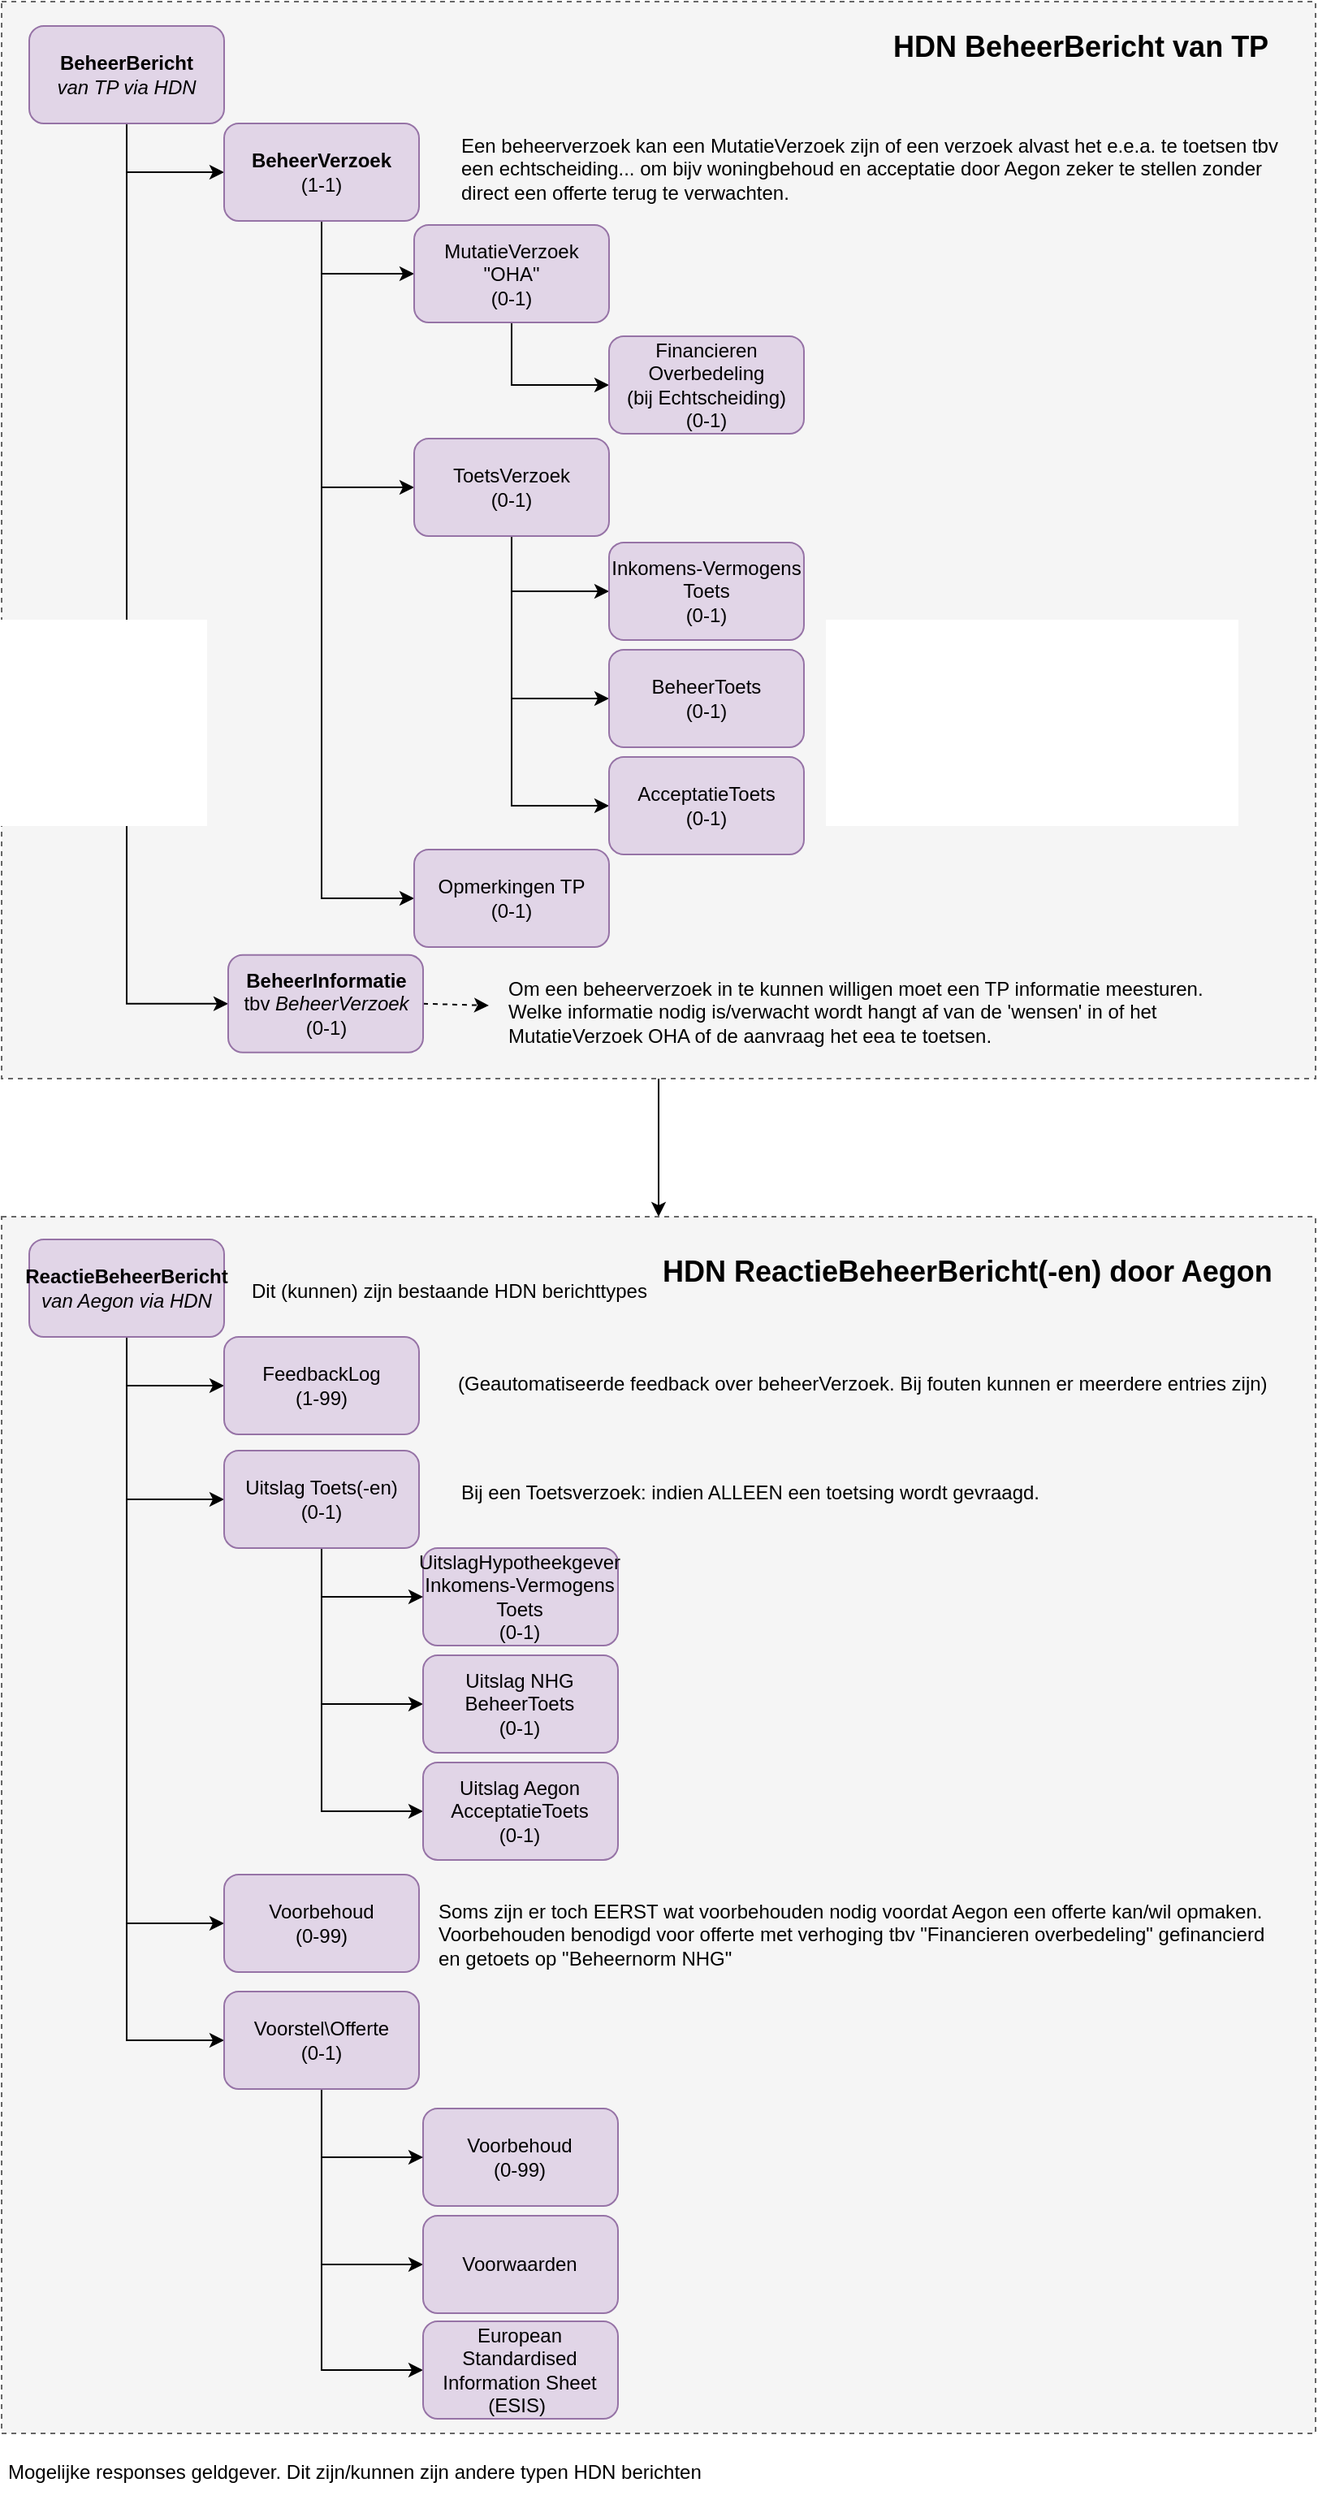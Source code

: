 <mxfile version="12.7.9" type="github" pages="9">
  <diagram id="6AWKWvLYqVDgw-C5PzLm" name="BeheerBericht">
    <mxGraphModel dx="1426" dy="942" grid="0" gridSize="10" guides="1" tooltips="1" connect="1" arrows="1" fold="1" page="1" pageScale="1" pageWidth="1169" pageHeight="1654" math="0" shadow="0">
      <root>
        <mxCell id="AD0dinUnVYBBFNS8SBd9-0" />
        <mxCell id="AD0dinUnVYBBFNS8SBd9-1" parent="AD0dinUnVYBBFNS8SBd9-0" />
        <mxCell id="-UAkooW3W64h-xHoTvao-0" style="edgeStyle=orthogonalEdgeStyle;rounded=0;orthogonalLoop=1;jettySize=auto;html=1;exitX=0.5;exitY=1;exitDx=0;exitDy=0;entryX=0.5;entryY=0;entryDx=0;entryDy=0;strokeColor=#000000;" parent="AD0dinUnVYBBFNS8SBd9-1" source="kouToMkir8Yn-cUBNF96-0" target="kouToMkir8Yn-cUBNF96-6" edge="1">
          <mxGeometry relative="1" as="geometry" />
        </mxCell>
        <mxCell id="kouToMkir8Yn-cUBNF96-0" value="" style="rounded=0;whiteSpace=wrap;html=1;fillColor=#f5f5f5;dashed=1;strokeColor=#666666;fontColor=#333333;" parent="AD0dinUnVYBBFNS8SBd9-1" vertex="1">
          <mxGeometry x="190" y="76" width="809" height="663" as="geometry" />
        </mxCell>
        <mxCell id="kouToMkir8Yn-cUBNF96-1" style="edgeStyle=orthogonalEdgeStyle;rounded=0;orthogonalLoop=1;jettySize=auto;html=1;exitX=0.5;exitY=1;exitDx=0;exitDy=0;entryX=0;entryY=0.5;entryDx=0;entryDy=0;fillColor=#e1d5e7;strokeColor=#000000;" parent="AD0dinUnVYBBFNS8SBd9-1" source="kouToMkir8Yn-cUBNF96-3" target="kouToMkir8Yn-cUBNF96-34" edge="1">
          <mxGeometry relative="1" as="geometry">
            <mxPoint x="230" y="-169" as="targetPoint" />
          </mxGeometry>
        </mxCell>
        <mxCell id="kouToMkir8Yn-cUBNF96-2" style="edgeStyle=orthogonalEdgeStyle;rounded=0;orthogonalLoop=1;jettySize=auto;html=1;exitX=0.5;exitY=1;exitDx=0;exitDy=0;entryX=0;entryY=0.5;entryDx=0;entryDy=0;fillColor=#e1d5e7;strokeColor=#000000;" parent="AD0dinUnVYBBFNS8SBd9-1" source="kouToMkir8Yn-cUBNF96-3" target="kouToMkir8Yn-cUBNF96-5" edge="1">
          <mxGeometry relative="1" as="geometry" />
        </mxCell>
        <mxCell id="kouToMkir8Yn-cUBNF96-3" value="&lt;b&gt;BeheerBericht&lt;br&gt;&lt;/b&gt;&lt;i&gt;van TP via HDN&lt;/i&gt;" style="rounded=1;whiteSpace=wrap;html=1;fillColor=#e1d5e7;strokeColor=#9673a6;" parent="AD0dinUnVYBBFNS8SBd9-1" vertex="1">
          <mxGeometry x="207" y="91" width="120" height="60" as="geometry" />
        </mxCell>
        <mxCell id="kouToMkir8Yn-cUBNF96-4" style="rounded=0;orthogonalLoop=1;jettySize=auto;html=1;exitX=1;exitY=0.5;exitDx=0;exitDy=0;dashed=1;" parent="AD0dinUnVYBBFNS8SBd9-1" source="kouToMkir8Yn-cUBNF96-5" edge="1">
          <mxGeometry relative="1" as="geometry">
            <mxPoint x="490" y="694" as="targetPoint" />
          </mxGeometry>
        </mxCell>
        <mxCell id="kouToMkir8Yn-cUBNF96-5" value="&lt;b&gt;BeheerInformatie&lt;br&gt;&lt;/b&gt;tbv &lt;i&gt;BeheerVerzoek&lt;/i&gt;&lt;br&gt;(0-1)" style="rounded=1;whiteSpace=wrap;html=1;fontStyle=0;fillColor=#e1d5e7;strokeColor=#9673a6;" parent="AD0dinUnVYBBFNS8SBd9-1" vertex="1">
          <mxGeometry x="329.5" y="662.87" width="120" height="60" as="geometry" />
        </mxCell>
        <mxCell id="kouToMkir8Yn-cUBNF96-6" value="" style="rounded=0;whiteSpace=wrap;html=1;fillColor=#f5f5f5;dashed=1;strokeColor=#666666;fontColor=#333333;" parent="AD0dinUnVYBBFNS8SBd9-1" vertex="1">
          <mxGeometry x="190" y="824" width="809" height="749" as="geometry" />
        </mxCell>
        <mxCell id="kouToMkir8Yn-cUBNF96-7" value="Voorbehoud&lt;br&gt;(0-99)" style="rounded=1;whiteSpace=wrap;html=1;fontStyle=0;fillColor=#e1d5e7;strokeColor=#9673a6;" parent="AD0dinUnVYBBFNS8SBd9-1" vertex="1">
          <mxGeometry x="449.497" y="1373" width="120" height="60" as="geometry" />
        </mxCell>
        <mxCell id="kouToMkir8Yn-cUBNF96-8" style="edgeStyle=orthogonalEdgeStyle;rounded=0;orthogonalLoop=1;jettySize=auto;html=1;exitX=0.5;exitY=1;exitDx=0;exitDy=0;entryX=0;entryY=0.5;entryDx=0;entryDy=0;strokeColor=#000000;" parent="AD0dinUnVYBBFNS8SBd9-1" source="kouToMkir8Yn-cUBNF96-13" target="kouToMkir8Yn-cUBNF96-14" edge="1">
          <mxGeometry relative="1" as="geometry" />
        </mxCell>
        <mxCell id="kouToMkir8Yn-cUBNF96-9" style="edgeStyle=orthogonalEdgeStyle;rounded=0;orthogonalLoop=1;jettySize=auto;html=1;exitX=0.5;exitY=1;exitDx=0;exitDy=0;entryX=0;entryY=0.5;entryDx=0;entryDy=0;strokeColor=#000000;" parent="AD0dinUnVYBBFNS8SBd9-1" source="kouToMkir8Yn-cUBNF96-18" target="kouToMkir8Yn-cUBNF96-7" edge="1">
          <mxGeometry relative="1" as="geometry" />
        </mxCell>
        <mxCell id="kouToMkir8Yn-cUBNF96-10" style="edgeStyle=orthogonalEdgeStyle;rounded=0;orthogonalLoop=1;jettySize=auto;html=1;exitX=0.5;exitY=1;exitDx=0;exitDy=0;entryX=0;entryY=0.5;entryDx=0;entryDy=0;" parent="AD0dinUnVYBBFNS8SBd9-1" source="kouToMkir8Yn-cUBNF96-13" target="kouToMkir8Yn-cUBNF96-26" edge="1">
          <mxGeometry relative="1" as="geometry" />
        </mxCell>
        <mxCell id="kouToMkir8Yn-cUBNF96-11" style="edgeStyle=orthogonalEdgeStyle;rounded=0;orthogonalLoop=1;jettySize=auto;html=1;exitX=0.5;exitY=1;exitDx=0;exitDy=0;entryX=0;entryY=0.5;entryDx=0;entryDy=0;" parent="AD0dinUnVYBBFNS8SBd9-1" source="kouToMkir8Yn-cUBNF96-13" target="kouToMkir8Yn-cUBNF96-22" edge="1">
          <mxGeometry relative="1" as="geometry" />
        </mxCell>
        <mxCell id="kouToMkir8Yn-cUBNF96-12" style="edgeStyle=orthogonalEdgeStyle;rounded=0;orthogonalLoop=1;jettySize=auto;html=1;exitX=0.5;exitY=1;exitDx=0;exitDy=0;entryX=0;entryY=0.5;entryDx=0;entryDy=0;" parent="AD0dinUnVYBBFNS8SBd9-1" source="kouToMkir8Yn-cUBNF96-13" target="kouToMkir8Yn-cUBNF96-18" edge="1">
          <mxGeometry relative="1" as="geometry" />
        </mxCell>
        <mxCell id="kouToMkir8Yn-cUBNF96-13" value="&lt;b&gt;ReactieBeheerBericht&lt;/b&gt;&lt;br&gt;&lt;i&gt;van Aegon&amp;nbsp;via HDN&lt;/i&gt;&lt;span&gt;&lt;br&gt;&lt;/span&gt;" style="rounded=1;whiteSpace=wrap;html=1;fontStyle=0;fillColor=#e1d5e7;strokeColor=#9673a6;" parent="AD0dinUnVYBBFNS8SBd9-1" vertex="1">
          <mxGeometry x="207.0" y="838" width="120" height="60" as="geometry" />
        </mxCell>
        <mxCell id="kouToMkir8Yn-cUBNF96-14" value="FeedbackLog&lt;br&gt;(1-99)" style="rounded=1;whiteSpace=wrap;html=1;fontStyle=0;fillColor=#e1d5e7;strokeColor=#9673a6;" parent="AD0dinUnVYBBFNS8SBd9-1" vertex="1">
          <mxGeometry x="326.997" y="898" width="120" height="60" as="geometry" />
        </mxCell>
        <mxCell id="kouToMkir8Yn-cUBNF96-15" value="UitslagHypotheekgever&lt;br&gt;Inkomens-Vermogens&lt;br&gt;Toets&lt;br&gt;(0-1)" style="rounded=1;whiteSpace=wrap;html=1;fontStyle=0;fillColor=#e1d5e7;strokeColor=#9673a6;" parent="AD0dinUnVYBBFNS8SBd9-1" vertex="1">
          <mxGeometry x="449.497" y="1028" width="120" height="60" as="geometry" />
        </mxCell>
        <mxCell id="kouToMkir8Yn-cUBNF96-16" style="edgeStyle=orthogonalEdgeStyle;rounded=0;orthogonalLoop=1;jettySize=auto;html=1;exitX=0.5;exitY=1;exitDx=0;exitDy=0;entryX=0;entryY=0.5;entryDx=0;entryDy=0;" parent="AD0dinUnVYBBFNS8SBd9-1" source="kouToMkir8Yn-cUBNF96-18" target="kouToMkir8Yn-cUBNF96-20" edge="1">
          <mxGeometry relative="1" as="geometry" />
        </mxCell>
        <mxCell id="kouToMkir8Yn-cUBNF96-17" style="edgeStyle=orthogonalEdgeStyle;rounded=0;orthogonalLoop=1;jettySize=auto;html=1;exitX=0.5;exitY=1;exitDx=0;exitDy=0;entryX=0;entryY=0.5;entryDx=0;entryDy=0;" parent="AD0dinUnVYBBFNS8SBd9-1" source="kouToMkir8Yn-cUBNF96-18" target="kouToMkir8Yn-cUBNF96-21" edge="1">
          <mxGeometry relative="1" as="geometry" />
        </mxCell>
        <mxCell id="kouToMkir8Yn-cUBNF96-18" value="Voorstel\Offerte&lt;br&gt;(0-1)" style="rounded=1;whiteSpace=wrap;html=1;fontStyle=0;fillColor=#e1d5e7;strokeColor=#9673a6;" parent="AD0dinUnVYBBFNS8SBd9-1" vertex="1">
          <mxGeometry x="326.997" y="1301" width="120" height="60" as="geometry" />
        </mxCell>
        <mxCell id="kouToMkir8Yn-cUBNF96-19" value="Mogelijke responses geldgever. Dit zijn/kunnen zijn andere typen HDN berichten" style="text;html=1;" parent="AD0dinUnVYBBFNS8SBd9-1" vertex="1">
          <mxGeometry x="192" y="1583" width="220" height="30" as="geometry" />
        </mxCell>
        <mxCell id="kouToMkir8Yn-cUBNF96-20" value="Voorwaarden" style="rounded=1;whiteSpace=wrap;html=1;fontStyle=0;fillColor=#e1d5e7;strokeColor=#9673a6;" parent="AD0dinUnVYBBFNS8SBd9-1" vertex="1">
          <mxGeometry x="449.497" y="1439" width="120" height="60" as="geometry" />
        </mxCell>
        <mxCell id="kouToMkir8Yn-cUBNF96-21" value="European Standardised Information Sheet (ESIS)&amp;nbsp;" style="rounded=1;whiteSpace=wrap;html=1;fontStyle=0;fillColor=#e1d5e7;strokeColor=#9673a6;" parent="AD0dinUnVYBBFNS8SBd9-1" vertex="1">
          <mxGeometry x="449.497" y="1504" width="120" height="60" as="geometry" />
        </mxCell>
        <mxCell id="kouToMkir8Yn-cUBNF96-22" value="Voorbehoud&lt;br&gt;(0-99)" style="rounded=1;whiteSpace=wrap;html=1;fontStyle=0;fillColor=#e1d5e7;strokeColor=#9673a6;" parent="AD0dinUnVYBBFNS8SBd9-1" vertex="1">
          <mxGeometry x="326.997" y="1229" width="120" height="60" as="geometry" />
        </mxCell>
        <mxCell id="kouToMkir8Yn-cUBNF96-23" style="edgeStyle=orthogonalEdgeStyle;rounded=0;orthogonalLoop=1;jettySize=auto;html=1;exitX=0.5;exitY=1;exitDx=0;exitDy=0;entryX=0;entryY=0.5;entryDx=0;entryDy=0;" parent="AD0dinUnVYBBFNS8SBd9-1" source="kouToMkir8Yn-cUBNF96-26" target="kouToMkir8Yn-cUBNF96-27" edge="1">
          <mxGeometry relative="1" as="geometry" />
        </mxCell>
        <mxCell id="kouToMkir8Yn-cUBNF96-24" style="edgeStyle=orthogonalEdgeStyle;rounded=0;orthogonalLoop=1;jettySize=auto;html=1;exitX=0.5;exitY=1;exitDx=0;exitDy=0;entryX=0;entryY=0.5;entryDx=0;entryDy=0;" parent="AD0dinUnVYBBFNS8SBd9-1" source="kouToMkir8Yn-cUBNF96-26" target="kouToMkir8Yn-cUBNF96-28" edge="1">
          <mxGeometry relative="1" as="geometry" />
        </mxCell>
        <mxCell id="kouToMkir8Yn-cUBNF96-25" style="edgeStyle=orthogonalEdgeStyle;rounded=0;orthogonalLoop=1;jettySize=auto;html=1;exitX=0.5;exitY=1;exitDx=0;exitDy=0;entryX=0;entryY=0.5;entryDx=0;entryDy=0;" parent="AD0dinUnVYBBFNS8SBd9-1" source="kouToMkir8Yn-cUBNF96-26" target="kouToMkir8Yn-cUBNF96-15" edge="1">
          <mxGeometry relative="1" as="geometry" />
        </mxCell>
        <mxCell id="kouToMkir8Yn-cUBNF96-26" value="Uitslag Toets(-en)&lt;br&gt;(0-1)" style="rounded=1;whiteSpace=wrap;html=1;fontStyle=0;fillColor=#e1d5e7;strokeColor=#9673a6;" parent="AD0dinUnVYBBFNS8SBd9-1" vertex="1">
          <mxGeometry x="326.997" y="968" width="120" height="60" as="geometry" />
        </mxCell>
        <mxCell id="kouToMkir8Yn-cUBNF96-27" value="Uitslag NHG&lt;br&gt;BeheerToets&lt;br&gt;(0-1)" style="rounded=1;whiteSpace=wrap;html=1;fontStyle=0;fillColor=#e1d5e7;strokeColor=#9673a6;" parent="AD0dinUnVYBBFNS8SBd9-1" vertex="1">
          <mxGeometry x="449.497" y="1094" width="120" height="60" as="geometry" />
        </mxCell>
        <mxCell id="kouToMkir8Yn-cUBNF96-28" value="Uitslag Aegon AcceptatieToets&lt;br&gt;(0-1)" style="rounded=1;whiteSpace=wrap;html=1;fontStyle=0;fillColor=#e1d5e7;strokeColor=#9673a6;" parent="AD0dinUnVYBBFNS8SBd9-1" vertex="1">
          <mxGeometry x="449.497" y="1160" width="120" height="60" as="geometry" />
        </mxCell>
        <mxCell id="kouToMkir8Yn-cUBNF96-29" value="(Geautomatiseerde feedback over beheerVerzoek. Bij fouten kunnen er meerdere entries zijn)" style="text;html=1;" parent="AD0dinUnVYBBFNS8SBd9-1" vertex="1">
          <mxGeometry x="468.75" y="913" width="220" height="30" as="geometry" />
        </mxCell>
        <mxCell id="kouToMkir8Yn-cUBNF96-30" value="Bij een Toetsverzoek: indien ALLEEN een toetsing wordt gevraagd." style="text;html=1;" parent="AD0dinUnVYBBFNS8SBd9-1" vertex="1">
          <mxGeometry x="470.5" y="980" width="396.5" height="30" as="geometry" />
        </mxCell>
        <mxCell id="kouToMkir8Yn-cUBNF96-31" value="" style="edgeStyle=orthogonalEdgeStyle;rounded=0;orthogonalLoop=1;jettySize=auto;html=1;exitX=0.5;exitY=1;exitDx=0;exitDy=0;entryX=0;entryY=0.5;entryDx=0;entryDy=0;fillColor=#e1d5e7;strokeColor=#000000;" parent="AD0dinUnVYBBFNS8SBd9-1" source="kouToMkir8Yn-cUBNF96-34" target="kouToMkir8Yn-cUBNF96-36" edge="1">
          <mxGeometry relative="1" as="geometry" />
        </mxCell>
        <mxCell id="kouToMkir8Yn-cUBNF96-32" style="edgeStyle=orthogonalEdgeStyle;rounded=0;orthogonalLoop=1;jettySize=auto;html=1;exitX=0.5;exitY=1;exitDx=0;exitDy=0;entryX=0;entryY=0.5;entryDx=0;entryDy=0;fillColor=#e1d5e7;strokeColor=#000000;" parent="AD0dinUnVYBBFNS8SBd9-1" source="kouToMkir8Yn-cUBNF96-34" target="kouToMkir8Yn-cUBNF96-40" edge="1">
          <mxGeometry relative="1" as="geometry" />
        </mxCell>
        <mxCell id="kouToMkir8Yn-cUBNF96-33" style="edgeStyle=orthogonalEdgeStyle;rounded=0;orthogonalLoop=1;jettySize=auto;html=1;exitX=0.5;exitY=1;exitDx=0;exitDy=0;entryX=0;entryY=0.5;entryDx=0;entryDy=0;fillColor=#e1d5e7;strokeColor=#000000;" parent="AD0dinUnVYBBFNS8SBd9-1" source="kouToMkir8Yn-cUBNF96-34" target="kouToMkir8Yn-cUBNF96-42" edge="1">
          <mxGeometry relative="1" as="geometry" />
        </mxCell>
        <mxCell id="kouToMkir8Yn-cUBNF96-34" value="&lt;b&gt;BeheerVerzoek&lt;br&gt;&lt;/b&gt;(1-1)&lt;span&gt;&lt;br&gt;&lt;/span&gt;" style="rounded=1;whiteSpace=wrap;html=1;fontStyle=0;fillColor=#e1d5e7;strokeColor=#9673a6;" parent="AD0dinUnVYBBFNS8SBd9-1" vertex="1">
          <mxGeometry x="327.0" y="151" width="120" height="60" as="geometry" />
        </mxCell>
        <mxCell id="kouToMkir8Yn-cUBNF96-35" style="edgeStyle=orthogonalEdgeStyle;rounded=0;orthogonalLoop=1;jettySize=auto;html=1;exitX=0.5;exitY=1;exitDx=0;exitDy=0;entryX=0;entryY=0.5;entryDx=0;entryDy=0;fillColor=#e1d5e7;strokeColor=#000000;" parent="AD0dinUnVYBBFNS8SBd9-1" source="kouToMkir8Yn-cUBNF96-36" target="kouToMkir8Yn-cUBNF96-41" edge="1">
          <mxGeometry relative="1" as="geometry" />
        </mxCell>
        <mxCell id="kouToMkir8Yn-cUBNF96-36" value="&lt;span&gt;MutatieVerzoek&lt;br&gt;&quot;OHA&quot;&lt;br&gt;(0-1)&lt;br&gt;&lt;/span&gt;" style="rounded=1;whiteSpace=wrap;html=1;fontStyle=0;fillColor=#e1d5e7;strokeColor=#9673a6;" parent="AD0dinUnVYBBFNS8SBd9-1" vertex="1">
          <mxGeometry x="443.997" y="213.5" width="120" height="60" as="geometry" />
        </mxCell>
        <mxCell id="kouToMkir8Yn-cUBNF96-37" style="edgeStyle=orthogonalEdgeStyle;rounded=0;orthogonalLoop=1;jettySize=auto;html=1;exitX=0.5;exitY=1;exitDx=0;exitDy=0;entryX=0;entryY=0.5;entryDx=0;entryDy=0;fillColor=#e1d5e7;strokeColor=#000000;" parent="AD0dinUnVYBBFNS8SBd9-1" source="kouToMkir8Yn-cUBNF96-40" target="kouToMkir8Yn-cUBNF96-43" edge="1">
          <mxGeometry relative="1" as="geometry">
            <mxPoint x="563.997" y="448" as="targetPoint" />
          </mxGeometry>
        </mxCell>
        <mxCell id="kouToMkir8Yn-cUBNF96-38" style="edgeStyle=orthogonalEdgeStyle;rounded=0;orthogonalLoop=1;jettySize=auto;html=1;exitX=0.5;exitY=1;exitDx=0;exitDy=0;entryX=0;entryY=0.5;entryDx=0;entryDy=0;" parent="AD0dinUnVYBBFNS8SBd9-1" source="kouToMkir8Yn-cUBNF96-40" target="kouToMkir8Yn-cUBNF96-44" edge="1">
          <mxGeometry relative="1" as="geometry" />
        </mxCell>
        <mxCell id="kouToMkir8Yn-cUBNF96-39" style="edgeStyle=orthogonalEdgeStyle;rounded=0;orthogonalLoop=1;jettySize=auto;html=1;exitX=0.5;exitY=1;exitDx=0;exitDy=0;entryX=0;entryY=0.5;entryDx=0;entryDy=0;strokeColor=#000000;" parent="AD0dinUnVYBBFNS8SBd9-1" source="kouToMkir8Yn-cUBNF96-40" target="kouToMkir8Yn-cUBNF96-45" edge="1">
          <mxGeometry relative="1" as="geometry" />
        </mxCell>
        <mxCell id="kouToMkir8Yn-cUBNF96-40" value="&lt;span&gt;ToetsVerzoek&lt;br&gt;(0-1)&lt;br&gt;&lt;/span&gt;" style="rounded=1;whiteSpace=wrap;html=1;fontStyle=0;fillColor=#e1d5e7;strokeColor=#9673a6;" parent="AD0dinUnVYBBFNS8SBd9-1" vertex="1">
          <mxGeometry x="443.997" y="345" width="120" height="60" as="geometry" />
        </mxCell>
        <mxCell id="kouToMkir8Yn-cUBNF96-41" value="&lt;span&gt;Financieren Overbedeling&lt;br&gt;(bij Echtscheiding)&lt;br&gt;(0-1)&lt;br&gt;&lt;/span&gt;" style="rounded=1;whiteSpace=wrap;html=1;fontStyle=0;fillColor=#e1d5e7;strokeColor=#9673a6;" parent="AD0dinUnVYBBFNS8SBd9-1" vertex="1">
          <mxGeometry x="563.997" y="282" width="120" height="60" as="geometry" />
        </mxCell>
        <mxCell id="kouToMkir8Yn-cUBNF96-42" value="&lt;span&gt;Opmerkingen TP&lt;br&gt;(0-1)&lt;br&gt;&lt;/span&gt;" style="rounded=1;whiteSpace=wrap;html=1;fontStyle=0;fillColor=#e1d5e7;strokeColor=#9673a6;" parent="AD0dinUnVYBBFNS8SBd9-1" vertex="1">
          <mxGeometry x="443.997" y="598.0" width="120" height="60" as="geometry" />
        </mxCell>
        <mxCell id="kouToMkir8Yn-cUBNF96-43" value="Inkomens-Vermogens&lt;br&gt;Toets&lt;br&gt;(0-1)" style="rounded=1;whiteSpace=wrap;html=1;fontStyle=0;fillColor=#e1d5e7;strokeColor=#9673a6;" parent="AD0dinUnVYBBFNS8SBd9-1" vertex="1">
          <mxGeometry x="563.997" y="409" width="120" height="60" as="geometry" />
        </mxCell>
        <mxCell id="kouToMkir8Yn-cUBNF96-44" value="BeheerToets&lt;br&gt;(0-1)" style="rounded=1;whiteSpace=wrap;html=1;fontStyle=0;fillColor=#e1d5e7;strokeColor=#9673a6;" parent="AD0dinUnVYBBFNS8SBd9-1" vertex="1">
          <mxGeometry x="563.997" y="475" width="120" height="60" as="geometry" />
        </mxCell>
        <mxCell id="kouToMkir8Yn-cUBNF96-45" value="AcceptatieToets&lt;br&gt;(0-1)" style="rounded=1;whiteSpace=wrap;html=1;fontStyle=0;fillColor=#e1d5e7;strokeColor=#9673a6;" parent="AD0dinUnVYBBFNS8SBd9-1" vertex="1">
          <mxGeometry x="563.997" y="541" width="120" height="60" as="geometry" />
        </mxCell>
        <mxCell id="-UAkooW3W64h-xHoTvao-1" value="Een beheerverzoek kan een MutatieVerzoek zijn of een verzoek alvast het e.e.a. te toetsen tbv&lt;br&gt;een echtscheiding... om bijv woningbehoud en acceptatie door Aegon zeker te stellen zonder&lt;br&gt;direct een offerte terug te verwachten." style="text;html=1;" parent="AD0dinUnVYBBFNS8SBd9-1" vertex="1">
          <mxGeometry x="470.5" y="151" width="490" height="30" as="geometry" />
        </mxCell>
        <mxCell id="8CvC0EnWeeMvFQohKKu7-0" value="HDN BeheerBericht van TP" style="text;html=1;fontStyle=1;fontSize=18;" parent="AD0dinUnVYBBFNS8SBd9-1" vertex="1">
          <mxGeometry x="737" y="87" width="199" height="28" as="geometry" />
        </mxCell>
        <mxCell id="8CvC0EnWeeMvFQohKKu7-1" value="HDN ReactieBeheerBericht(-en) door Aegon" style="text;html=1;fontStyle=1;fontSize=18;" parent="AD0dinUnVYBBFNS8SBd9-1" vertex="1">
          <mxGeometry x="595" y="841" width="249.5" height="28" as="geometry" />
        </mxCell>
        <mxCell id="8CvC0EnWeeMvFQohKKu7-2" value="Om een beheerverzoek in te kunnen willigen moet een TP informatie meesturen.&amp;nbsp;&lt;br&gt;Welke informatie nodig is/verwacht wordt hangt af van de &#39;wensen&#39; in of het&lt;br&gt;MutatieVerzoek OHA of de aanvraag het eea te toetsen." style="text;html=1;" parent="AD0dinUnVYBBFNS8SBd9-1" vertex="1">
          <mxGeometry x="500" y="670" width="490" height="30" as="geometry" />
        </mxCell>
        <mxCell id="oOQ2p12pOihQLbCGqDt5-0" value="Soms zijn er toch EERST wat voorbehouden nodig voordat Aegon een offerte kan/wil opmaken.&lt;br&gt;Voorbehouden benodigd voor offerte met verhoging tbv &quot;Financieren overbedeling&quot; gefinancierd&lt;br&gt;en getoets op &quot;Beheernorm NHG&quot;" style="text;html=1;" parent="AD0dinUnVYBBFNS8SBd9-1" vertex="1">
          <mxGeometry x="457" y="1238" width="542" height="30" as="geometry" />
        </mxCell>
        <mxCell id="BSak7brbdmwJmyTXA5TM-0" value="Dit (kunnen) zijn bestaande HDN berichttypes" style="text;html=1;" parent="AD0dinUnVYBBFNS8SBd9-1" vertex="1">
          <mxGeometry x="342" y="856" width="220" height="30" as="geometry" />
        </mxCell>
      </root>
    </mxGraphModel>
  </diagram>
  <diagram id="hA7Fp9oTWmx9jLAZvdmA" name="MutatieVerzoekDetail">
    <mxGraphModel dx="2377" dy="3224" grid="0" gridSize="10" guides="1" tooltips="1" connect="1" arrows="1" fold="1" page="1" pageScale="1" pageWidth="1169" pageHeight="1654" math="0" shadow="0">
      <root>
        <mxCell id="cwX66RvDyU_y_CMi2a0H-0" />
        <mxCell id="cwX66RvDyU_y_CMi2a0H-1" parent="cwX66RvDyU_y_CMi2a0H-0" />
        <mxCell id="AM4Q0lh7dDDPLBnIwbty-0" value="" style="rounded=0;whiteSpace=wrap;html=1;fillColor=#f5f5f5;strokeColor=#666666;fontColor=#333333;" parent="cwX66RvDyU_y_CMi2a0H-1" vertex="1">
          <mxGeometry x="256" y="-1225" width="1899" height="4397" as="geometry" />
        </mxCell>
        <mxCell id="LNnmOHpPyZWzLiJ4vzGz-11" value="&lt;span style=&quot;white-space: normal&quot;&gt;Mutatie&lt;br&gt;Hypotheekgever&lt;/span&gt;&lt;br style=&quot;white-space: normal&quot;&gt;&lt;span style=&quot;white-space: normal&quot;&gt;(0-1)&lt;br&gt;&lt;/span&gt;" style="rounded=1;whiteSpace=wrap;html=1;fontStyle=2;fillColor=#e1d5e7;strokeColor=#9673a6;dashed=1;" parent="cwX66RvDyU_y_CMi2a0H-1" vertex="1">
          <mxGeometry x="798.5" y="-228.87" width="120" height="60" as="geometry" />
        </mxCell>
        <mxCell id="FPJ-nvidB-mHobPlhPgL-26" value="Mutatie Dekking&lt;br&gt;Hypotheek&lt;br&gt;(0-1)" style="rounded=1;whiteSpace=wrap;html=1;fontStyle=2;fillColor=#e1d5e7;strokeColor=#9673a6;dashed=1;" parent="cwX66RvDyU_y_CMi2a0H-1" vertex="1">
          <mxGeometry x="789.997" y="1113.88" width="120" height="60" as="geometry" />
        </mxCell>
        <mxCell id="FPJ-nvidB-mHobPlhPgL-35" value="" style="rounded=0;whiteSpace=wrap;html=1;dashed=1;align=left;fillColor=#fff2cc;strokeColor=none;" parent="cwX66RvDyU_y_CMi2a0H-1" vertex="1">
          <mxGeometry x="1271" y="-1171" width="410" height="4030" as="geometry" />
        </mxCell>
        <mxCell id="Hx6l2165iOSuCRWWUYxJ-2" value="" style="rounded=0;whiteSpace=wrap;html=1;fillColor=none;dashed=1;" parent="cwX66RvDyU_y_CMi2a0H-1" vertex="1">
          <mxGeometry x="419" y="-1030" width="821" height="415" as="geometry" />
        </mxCell>
        <mxCell id="FPJ-nvidB-mHobPlhPgL-23" value="" style="rounded=0;whiteSpace=wrap;html=1;fillColor=none;dashed=1;" parent="cwX66RvDyU_y_CMi2a0H-1" vertex="1">
          <mxGeometry x="418" y="2349" width="661" height="749" as="geometry" />
        </mxCell>
        <mxCell id="FPJ-nvidB-mHobPlhPgL-41" value="" style="rounded=0;whiteSpace=wrap;html=1;dashed=1;align=left;fillColor=#fff2cc;strokeColor=none;" parent="cwX66RvDyU_y_CMi2a0H-1" vertex="1">
          <mxGeometry x="832" y="-1028" width="407" height="412" as="geometry" />
        </mxCell>
        <mxCell id="FPJ-nvidB-mHobPlhPgL-1" value="" style="rounded=0;whiteSpace=wrap;html=1;fillColor=none;dashed=1;" parent="cwX66RvDyU_y_CMi2a0H-1" vertex="1">
          <mxGeometry x="420" y="1885" width="659" height="410" as="geometry" />
        </mxCell>
        <mxCell id="FPJ-nvidB-mHobPlhPgL-14" value="" style="rounded=0;whiteSpace=wrap;html=1;fillColor=none;dashed=1;" parent="cwX66RvDyU_y_CMi2a0H-1" vertex="1">
          <mxGeometry x="655" y="-162" width="290" height="273.38" as="geometry" />
        </mxCell>
        <mxCell id="CGaOfmmuQ5kZRSQiyQmi-13" style="edgeStyle=orthogonalEdgeStyle;rounded=0;orthogonalLoop=1;jettySize=auto;html=1;exitX=0.5;exitY=1;exitDx=0;exitDy=0;entryX=0;entryY=0.5;entryDx=0;entryDy=0;" parent="cwX66RvDyU_y_CMi2a0H-1" source="cwX66RvDyU_y_CMi2a0H-7" target="CGaOfmmuQ5kZRSQiyQmi-12" edge="1">
          <mxGeometry relative="1" as="geometry">
            <mxPoint x="736.747" y="1494" as="sourcePoint" />
          </mxGeometry>
        </mxCell>
        <mxCell id="CGaOfmmuQ5kZRSQiyQmi-16" style="edgeStyle=orthogonalEdgeStyle;rounded=0;orthogonalLoop=1;jettySize=auto;html=1;exitX=0.5;exitY=1;exitDx=0;exitDy=0;entryX=0;entryY=0.5;entryDx=0;entryDy=0;dashed=1;" parent="cwX66RvDyU_y_CMi2a0H-1" source="CGaOfmmuQ5kZRSQiyQmi-17" target="CGaOfmmuQ5kZRSQiyQmi-14" edge="1">
          <mxGeometry relative="1" as="geometry" />
        </mxCell>
        <mxCell id="cwX66RvDyU_y_CMi2a0H-2" value="Lening&lt;br&gt;(0-9)" style="rounded=1;whiteSpace=wrap;html=1;fontStyle=0" parent="cwX66RvDyU_y_CMi2a0H-1" vertex="1">
          <mxGeometry x="669.997" y="1437.88" width="120" height="60" as="geometry" />
        </mxCell>
        <mxCell id="cwX66RvDyU_y_CMi2a0H-3" style="edgeStyle=orthogonalEdgeStyle;rounded=0;orthogonalLoop=1;jettySize=auto;html=1;exitX=0.5;exitY=1;exitDx=0;exitDy=0;entryX=0;entryY=0.5;entryDx=0;entryDy=0;" parent="cwX66RvDyU_y_CMi2a0H-1" source="cwX66RvDyU_y_CMi2a0H-7" target="cwX66RvDyU_y_CMi2a0H-9" edge="1">
          <mxGeometry relative="1" as="geometry">
            <mxPoint x="609.997" y="923" as="sourcePoint" />
          </mxGeometry>
        </mxCell>
        <mxCell id="cwX66RvDyU_y_CMi2a0H-4" style="edgeStyle=orthogonalEdgeStyle;rounded=0;orthogonalLoop=1;jettySize=auto;html=1;exitX=0.5;exitY=1;exitDx=0;exitDy=0;entryX=0;entryY=0.5;entryDx=0;entryDy=0;" parent="cwX66RvDyU_y_CMi2a0H-1" source="cwX66RvDyU_y_CMi2a0H-7" target="cwX66RvDyU_y_CMi2a0H-8" edge="1">
          <mxGeometry relative="1" as="geometry">
            <mxPoint x="614.5" y="1028.88" as="sourcePoint" />
          </mxGeometry>
        </mxCell>
        <mxCell id="cwX66RvDyU_y_CMi2a0H-5" style="edgeStyle=orthogonalEdgeStyle;rounded=0;orthogonalLoop=1;jettySize=auto;html=1;exitX=0.5;exitY=1;exitDx=0;exitDy=0;entryX=0;entryY=0.5;entryDx=0;entryDy=0;" parent="cwX66RvDyU_y_CMi2a0H-1" source="cwX66RvDyU_y_CMi2a0H-7" target="cwX66RvDyU_y_CMi2a0H-2" edge="1">
          <mxGeometry relative="1" as="geometry">
            <mxPoint x="614.5" y="1028.88" as="sourcePoint" />
          </mxGeometry>
        </mxCell>
        <mxCell id="cwX66RvDyU_y_CMi2a0H-6" style="edgeStyle=orthogonalEdgeStyle;rounded=0;orthogonalLoop=1;jettySize=auto;html=1;exitX=0.75;exitY=1;exitDx=0;exitDy=0;entryX=0;entryY=0.5;entryDx=0;entryDy=0;" parent="cwX66RvDyU_y_CMi2a0H-1" source="cwX66RvDyU_y_CMi2a0H-2" target="cwX66RvDyU_y_CMi2a0H-11" edge="1">
          <mxGeometry relative="1" as="geometry">
            <mxPoint x="736.747" y="1494" as="sourcePoint" />
          </mxGeometry>
        </mxCell>
        <mxCell id="CGaOfmmuQ5kZRSQiyQmi-18" style="edgeStyle=orthogonalEdgeStyle;rounded=0;orthogonalLoop=1;jettySize=auto;html=1;exitX=0.5;exitY=1;exitDx=0;exitDy=0;entryX=0.5;entryY=0;entryDx=0;entryDy=0;dashed=1;" parent="cwX66RvDyU_y_CMi2a0H-1" source="cwX66RvDyU_y_CMi2a0H-2" target="CGaOfmmuQ5kZRSQiyQmi-17" edge="1">
          <mxGeometry relative="1" as="geometry">
            <mxPoint x="614.5" y="1115.88" as="sourcePoint" />
          </mxGeometry>
        </mxCell>
        <mxCell id="FPJ-nvidB-mHobPlhPgL-43" style="edgeStyle=orthogonalEdgeStyle;rounded=0;orthogonalLoop=1;jettySize=auto;html=1;exitX=0.5;exitY=1;exitDx=0;exitDy=0;entryX=0.5;entryY=0;entryDx=0;entryDy=0;dashed=1;" parent="cwX66RvDyU_y_CMi2a0H-1" source="cwX66RvDyU_y_CMi2a0H-7" target="FPJ-nvidB-mHobPlhPgL-42" edge="1">
          <mxGeometry relative="1" as="geometry" />
        </mxCell>
        <mxCell id="cwX66RvDyU_y_CMi2a0H-7" value="Hypotheek&lt;br&gt;(0-9)" style="rounded=1;whiteSpace=wrap;html=1;fontStyle=0;fillColor=#ffe6cc;strokeColor=#d79b00;" parent="cwX66RvDyU_y_CMi2a0H-1" vertex="1">
          <mxGeometry x="549.997" y="914" width="120" height="60" as="geometry" />
        </mxCell>
        <mxCell id="FPJ-nvidB-mHobPlhPgL-33" style="edgeStyle=orthogonalEdgeStyle;rounded=0;orthogonalLoop=1;jettySize=auto;html=1;exitX=0.5;exitY=1;exitDx=0;exitDy=0;entryX=0;entryY=0.5;entryDx=0;entryDy=0;dashed=1;" parent="cwX66RvDyU_y_CMi2a0H-1" source="cwX66RvDyU_y_CMi2a0H-8" target="FPJ-nvidB-mHobPlhPgL-32" edge="1">
          <mxGeometry relative="1" as="geometry" />
        </mxCell>
        <mxCell id="cwX66RvDyU_y_CMi2a0H-8" value="Depot&lt;br&gt;(0-9)" style="rounded=1;whiteSpace=wrap;html=1;fontStyle=0;fillColor=#ffe6cc;strokeColor=#d79b00;" parent="cwX66RvDyU_y_CMi2a0H-1" vertex="1">
          <mxGeometry x="676.497" y="1297" width="120" height="60" as="geometry" />
        </mxCell>
        <mxCell id="FPJ-nvidB-mHobPlhPgL-27" style="edgeStyle=orthogonalEdgeStyle;rounded=0;orthogonalLoop=1;jettySize=auto;html=1;exitX=0.5;exitY=1;exitDx=0;exitDy=0;entryX=0;entryY=0.5;entryDx=0;entryDy=0;dashed=1;" parent="cwX66RvDyU_y_CMi2a0H-1" source="cwX66RvDyU_y_CMi2a0H-9" target="FPJ-nvidB-mHobPlhPgL-26" edge="1">
          <mxGeometry relative="1" as="geometry" />
        </mxCell>
        <mxCell id="LNnmOHpPyZWzLiJ4vzGz-3" style="edgeStyle=orthogonalEdgeStyle;rounded=0;orthogonalLoop=1;jettySize=auto;html=1;exitX=0.5;exitY=1;exitDx=0;exitDy=0;entryX=0;entryY=0.5;entryDx=0;entryDy=0;" parent="cwX66RvDyU_y_CMi2a0H-1" source="cwX66RvDyU_y_CMi2a0H-9" target="cwX66RvDyU_y_CMi2a0H-18" edge="1">
          <mxGeometry relative="1" as="geometry" />
        </mxCell>
        <mxCell id="cwX66RvDyU_y_CMi2a0H-9" value="Dekking Hypotheek&lt;br&gt;(0-1)" style="rounded=1;whiteSpace=wrap;html=1;fontStyle=0;" parent="cwX66RvDyU_y_CMi2a0H-1" vertex="1">
          <mxGeometry x="669.997" y="1053.88" width="120" height="60" as="geometry" />
        </mxCell>
        <mxCell id="cwX66RvDyU_y_CMi2a0H-10" style="edgeStyle=orthogonalEdgeStyle;rounded=0;orthogonalLoop=1;jettySize=auto;html=1;exitX=0.75;exitY=1;exitDx=0;exitDy=0;entryX=0;entryY=0.5;entryDx=0;entryDy=0;" parent="cwX66RvDyU_y_CMi2a0H-1" source="cwX66RvDyU_y_CMi2a0H-11" target="cwX66RvDyU_y_CMi2a0H-14" edge="1">
          <mxGeometry relative="1" as="geometry" />
        </mxCell>
        <mxCell id="CGaOfmmuQ5kZRSQiyQmi-48" style="edgeStyle=orthogonalEdgeStyle;rounded=0;orthogonalLoop=1;jettySize=auto;html=1;exitX=0.5;exitY=1;exitDx=0;exitDy=0;dashed=1;" parent="cwX66RvDyU_y_CMi2a0H-1" source="cwX66RvDyU_y_CMi2a0H-11" target="CGaOfmmuQ5kZRSQiyQmi-21" edge="1">
          <mxGeometry relative="1" as="geometry" />
        </mxCell>
        <mxCell id="cwX66RvDyU_y_CMi2a0H-11" value="Leningdeel&lt;br&gt;(0-25)" style="rounded=1;whiteSpace=wrap;html=1;fontStyle=0" parent="cwX66RvDyU_y_CMi2a0H-1" vertex="1">
          <mxGeometry x="797.497" y="1511" width="120" height="60" as="geometry" />
        </mxCell>
        <mxCell id="cwX66RvDyU_y_CMi2a0H-12" style="edgeStyle=orthogonalEdgeStyle;rounded=0;orthogonalLoop=1;jettySize=auto;html=1;exitX=0.5;exitY=1;exitDx=0;exitDy=0;entryX=0;entryY=0.5;entryDx=0;entryDy=0;" parent="cwX66RvDyU_y_CMi2a0H-1" source="cwX66RvDyU_y_CMi2a0H-14" target="cwX66RvDyU_y_CMi2a0H-15" edge="1">
          <mxGeometry relative="1" as="geometry" />
        </mxCell>
        <mxCell id="cwX66RvDyU_y_CMi2a0H-13" style="edgeStyle=orthogonalEdgeStyle;rounded=0;orthogonalLoop=1;jettySize=auto;html=1;exitX=0.5;exitY=1;exitDx=0;exitDy=0;entryX=0;entryY=0.5;entryDx=0;entryDy=0;" parent="cwX66RvDyU_y_CMi2a0H-1" source="cwX66RvDyU_y_CMi2a0H-14" target="cwX66RvDyU_y_CMi2a0H-16" edge="1">
          <mxGeometry relative="1" as="geometry" />
        </mxCell>
        <mxCell id="FPJ-nvidB-mHobPlhPgL-25" style="edgeStyle=orthogonalEdgeStyle;rounded=0;orthogonalLoop=1;jettySize=auto;html=1;exitX=0.5;exitY=1;exitDx=0;exitDy=0;entryX=0;entryY=0.5;entryDx=0;entryDy=0;dashed=1;" parent="cwX66RvDyU_y_CMi2a0H-1" source="cwX66RvDyU_y_CMi2a0H-14" target="FPJ-nvidB-mHobPlhPgL-22" edge="1">
          <mxGeometry relative="1" as="geometry" />
        </mxCell>
        <mxCell id="cwX66RvDyU_y_CMi2a0H-14" value="Dekking Leningdeel&lt;br&gt;(0-1)" style="rounded=1;whiteSpace=wrap;html=1;fontStyle=0;" parent="cwX66RvDyU_y_CMi2a0H-1" vertex="1">
          <mxGeometry x="916.747" y="1576" width="120" height="60" as="geometry" />
        </mxCell>
        <mxCell id="LNnmOHpPyZWzLiJ4vzGz-6" style="edgeStyle=orthogonalEdgeStyle;rounded=0;orthogonalLoop=1;jettySize=auto;html=1;exitX=0.5;exitY=1;exitDx=0;exitDy=0;entryX=0;entryY=0.5;entryDx=0;entryDy=0;dashed=1;" parent="cwX66RvDyU_y_CMi2a0H-1" source="cwX66RvDyU_y_CMi2a0H-15" target="LNnmOHpPyZWzLiJ4vzGz-5" edge="1">
          <mxGeometry relative="1" as="geometry" />
        </mxCell>
        <mxCell id="cwX66RvDyU_y_CMi2a0H-15" value="Financiele&lt;br&gt;Dekking Leningdeel&lt;br&gt;(0-9)" style="rounded=1;whiteSpace=wrap;html=1;fontStyle=0;" parent="cwX66RvDyU_y_CMi2a0H-1" vertex="1">
          <mxGeometry x="1044.247" y="1708" width="120" height="60" as="geometry" />
        </mxCell>
        <mxCell id="cwX66RvDyU_y_CMi2a0H-16" value="Bancaire&lt;br&gt;Dekking Leningdeel&lt;br&gt;(0-9)" style="rounded=1;whiteSpace=wrap;html=1;fontStyle=0;" parent="cwX66RvDyU_y_CMi2a0H-1" vertex="1">
          <mxGeometry x="1044.247" y="1841" width="120" height="60" as="geometry" />
        </mxCell>
        <mxCell id="LNnmOHpPyZWzLiJ4vzGz-4" style="edgeStyle=orthogonalEdgeStyle;rounded=0;orthogonalLoop=1;jettySize=auto;html=1;exitX=0.5;exitY=1;exitDx=0;exitDy=0;entryX=0;entryY=0.5;entryDx=0;entryDy=0;dashed=1;" parent="cwX66RvDyU_y_CMi2a0H-1" source="cwX66RvDyU_y_CMi2a0H-18" target="LNnmOHpPyZWzLiJ4vzGz-2" edge="1">
          <mxGeometry relative="1" as="geometry" />
        </mxCell>
        <mxCell id="cwX66RvDyU_y_CMi2a0H-18" value="Financiele&lt;br&gt;Dekking Hypotheek&lt;br&gt;(0-9)" style="rounded=1;whiteSpace=wrap;html=1;fontStyle=0;" parent="cwX66RvDyU_y_CMi2a0H-1" vertex="1">
          <mxGeometry x="792.497" y="1190.88" width="120" height="60" as="geometry" />
        </mxCell>
        <mxCell id="LNnmOHpPyZWzLiJ4vzGz-9" style="edgeStyle=orthogonalEdgeStyle;rounded=0;orthogonalLoop=1;jettySize=auto;html=1;exitX=0.5;exitY=1;exitDx=0;exitDy=0;entryX=0;entryY=0.5;entryDx=0;entryDy=0;dashed=1;" parent="cwX66RvDyU_y_CMi2a0H-1" source="LycQfjaosGD2U1lwfmxv-0" target="LNnmOHpPyZWzLiJ4vzGz-8" edge="1">
          <mxGeometry relative="1" as="geometry" />
        </mxCell>
        <mxCell id="LycQfjaosGD2U1lwfmxv-0" value="Object&lt;br&gt;(0-4)" style="rounded=1;whiteSpace=wrap;html=1;fontStyle=0" parent="cwX66RvDyU_y_CMi2a0H-1" vertex="1">
          <mxGeometry x="680.497" y="785.88" width="120" height="60" as="geometry" />
        </mxCell>
        <mxCell id="LycQfjaosGD2U1lwfmxv-1" style="edgeStyle=orthogonalEdgeStyle;rounded=0;orthogonalLoop=1;jettySize=auto;html=1;exitX=0.5;exitY=1;exitDx=0;exitDy=0;fontSize=22;entryX=0;entryY=0.5;entryDx=0;entryDy=0;" parent="cwX66RvDyU_y_CMi2a0H-1" source="LycQfjaosGD2U1lwfmxv-2" target="LycQfjaosGD2U1lwfmxv-0" edge="1">
          <mxGeometry relative="1" as="geometry">
            <mxPoint x="609.997" y="763.88" as="sourcePoint" />
          </mxGeometry>
        </mxCell>
        <mxCell id="LNnmOHpPyZWzLiJ4vzGz-7" style="edgeStyle=orthogonalEdgeStyle;rounded=0;orthogonalLoop=1;jettySize=auto;html=1;exitX=0.5;exitY=1;exitDx=0;exitDy=0;entryX=0;entryY=0.5;entryDx=0;entryDy=0;dashed=1;" parent="cwX66RvDyU_y_CMi2a0H-1" source="LycQfjaosGD2U1lwfmxv-2" target="FPJ-nvidB-mHobPlhPgL-17" edge="1">
          <mxGeometry relative="1" as="geometry" />
        </mxCell>
        <mxCell id="LycQfjaosGD2U1lwfmxv-2" value="Onderpand&lt;br&gt;(1-1)" style="rounded=1;whiteSpace=wrap;html=1;fontStyle=0;fillColor=#e1d5e7;strokeColor=#9673a6;" parent="cwX66RvDyU_y_CMi2a0H-1" vertex="1">
          <mxGeometry x="549.997" y="643.88" width="120" height="60" as="geometry" />
        </mxCell>
        <mxCell id="CGaOfmmuQ5kZRSQiyQmi-32" value="x" style="edgeStyle=orthogonalEdgeStyle;rounded=0;orthogonalLoop=1;jettySize=auto;html=1;exitX=0.5;exitY=1;exitDx=0;exitDy=0;entryX=0;entryY=0.5;entryDx=0;entryDy=0;" parent="cwX66RvDyU_y_CMi2a0H-1" source="LycQfjaosGD2U1lwfmxv-3" target="LycQfjaosGD2U1lwfmxv-6" edge="1">
          <mxGeometry relative="1" as="geometry" />
        </mxCell>
        <mxCell id="CGaOfmmuQ5kZRSQiyQmi-33" style="edgeStyle=orthogonalEdgeStyle;rounded=0;orthogonalLoop=1;jettySize=auto;html=1;exitX=0.5;exitY=1;exitDx=0;exitDy=0;entryX=0;entryY=0.5;entryDx=0;entryDy=0;" parent="cwX66RvDyU_y_CMi2a0H-1" source="LycQfjaosGD2U1lwfmxv-3" target="LycQfjaosGD2U1lwfmxv-7" edge="1">
          <mxGeometry relative="1" as="geometry" />
        </mxCell>
        <mxCell id="CGaOfmmuQ5kZRSQiyQmi-34" style="edgeStyle=orthogonalEdgeStyle;rounded=0;orthogonalLoop=1;jettySize=auto;html=1;exitX=0.5;exitY=1;exitDx=0;exitDy=0;entryX=0;entryY=0.5;entryDx=0;entryDy=0;" parent="cwX66RvDyU_y_CMi2a0H-1" source="LycQfjaosGD2U1lwfmxv-3" target="CGaOfmmuQ5kZRSQiyQmi-7" edge="1">
          <mxGeometry relative="1" as="geometry" />
        </mxCell>
        <mxCell id="LycQfjaosGD2U1lwfmxv-3" value="BeheerVerzoek&lt;br&gt;(1-1)&lt;span&gt;&lt;br&gt;&lt;/span&gt;" style="rounded=1;whiteSpace=wrap;html=1;fontStyle=0;fillColor=#e1d5e7;strokeColor=#9673a6;" parent="cwX66RvDyU_y_CMi2a0H-1" vertex="1">
          <mxGeometry x="433.0" y="-1023" width="120" height="60" as="geometry" />
        </mxCell>
        <mxCell id="CGaOfmmuQ5kZRSQiyQmi-29" style="edgeStyle=orthogonalEdgeStyle;rounded=0;orthogonalLoop=1;jettySize=auto;html=1;exitX=0.5;exitY=1;exitDx=0;exitDy=0;entryX=0;entryY=0.5;entryDx=0;entryDy=0;" parent="cwX66RvDyU_y_CMi2a0H-1" source="LycQfjaosGD2U1lwfmxv-4" target="LycQfjaosGD2U1lwfmxv-5" edge="1">
          <mxGeometry relative="1" as="geometry" />
        </mxCell>
        <mxCell id="CGaOfmmuQ5kZRSQiyQmi-30" style="edgeStyle=orthogonalEdgeStyle;rounded=0;orthogonalLoop=1;jettySize=auto;html=1;exitX=0.5;exitY=1;exitDx=0;exitDy=0;entryX=0;entryY=0.5;entryDx=0;entryDy=0;" parent="cwX66RvDyU_y_CMi2a0H-1" source="LycQfjaosGD2U1lwfmxv-4" target="LycQfjaosGD2U1lwfmxv-3" edge="1">
          <mxGeometry relative="1" as="geometry" />
        </mxCell>
        <mxCell id="CGaOfmmuQ5kZRSQiyQmi-31" style="edgeStyle=orthogonalEdgeStyle;rounded=0;orthogonalLoop=1;jettySize=auto;html=1;exitX=0.5;exitY=1;exitDx=0;exitDy=0;entryX=0;entryY=0.5;entryDx=0;entryDy=0;" parent="cwX66RvDyU_y_CMi2a0H-1" source="LycQfjaosGD2U1lwfmxv-4" target="LycQfjaosGD2U1lwfmxv-8" edge="1">
          <mxGeometry relative="1" as="geometry" />
        </mxCell>
        <mxCell id="CGaOfmmuQ5kZRSQiyQmi-80" style="edgeStyle=orthogonalEdgeStyle;rounded=0;orthogonalLoop=1;jettySize=auto;html=1;exitX=0.5;exitY=1;exitDx=0;exitDy=0;entryX=0;entryY=0.5;entryDx=0;entryDy=0;strokeColor=#000000;" parent="cwX66RvDyU_y_CMi2a0H-1" source="LycQfjaosGD2U1lwfmxv-4" target="CGaOfmmuQ5kZRSQiyQmi-74" edge="1">
          <mxGeometry relative="1" as="geometry" />
        </mxCell>
        <mxCell id="LycQfjaosGD2U1lwfmxv-4" value="BeheerBericht" style="rounded=1;whiteSpace=wrap;html=1;" parent="cwX66RvDyU_y_CMi2a0H-1" vertex="1">
          <mxGeometry x="315" y="-1174" width="120" height="60" as="geometry" />
        </mxCell>
        <mxCell id="LycQfjaosGD2U1lwfmxv-5" value="Header&lt;br&gt;(1-1)" style="rounded=1;whiteSpace=wrap;html=1;" parent="cwX66RvDyU_y_CMi2a0H-1" vertex="1">
          <mxGeometry x="433.0" y="-1114" width="120" height="60" as="geometry" />
        </mxCell>
        <mxCell id="CGaOfmmuQ5kZRSQiyQmi-36" style="edgeStyle=orthogonalEdgeStyle;rounded=0;orthogonalLoop=1;jettySize=auto;html=1;exitX=0.5;exitY=1;exitDx=0;exitDy=0;entryX=0;entryY=0.5;entryDx=0;entryDy=0;" parent="cwX66RvDyU_y_CMi2a0H-1" source="LycQfjaosGD2U1lwfmxv-6" target="n04D-iMCGoKamlwwBbss-10" edge="1">
          <mxGeometry relative="1" as="geometry" />
        </mxCell>
        <mxCell id="LycQfjaosGD2U1lwfmxv-6" value="&lt;span&gt;MutatieVerzoek&lt;br&gt;&quot;OHA&quot;&lt;br&gt;(0-1)&lt;br&gt;&lt;/span&gt;" style="rounded=1;whiteSpace=wrap;html=1;fontStyle=0;fillColor=#e1d5e7;strokeColor=#9673a6;" parent="cwX66RvDyU_y_CMi2a0H-1" vertex="1">
          <mxGeometry x="549.997" y="-960.5" width="120" height="60" as="geometry" />
        </mxCell>
        <mxCell id="CGaOfmmuQ5kZRSQiyQmi-35" style="edgeStyle=orthogonalEdgeStyle;rounded=0;orthogonalLoop=1;jettySize=auto;html=1;exitX=0.5;exitY=1;exitDx=0;exitDy=0;entryX=0;entryY=0.5;entryDx=0;entryDy=0;" parent="cwX66RvDyU_y_CMi2a0H-1" source="LycQfjaosGD2U1lwfmxv-7" target="Dt5kES1TRTkvzrUJWJKH-21" edge="1">
          <mxGeometry relative="1" as="geometry" />
        </mxCell>
        <mxCell id="LycQfjaosGD2U1lwfmxv-7" value="&lt;span&gt;ToetsVerzoek&lt;br&gt;(0-1)&lt;br&gt;&lt;/span&gt;" style="rounded=1;whiteSpace=wrap;html=1;fontStyle=0;fillColor=#e1d5e7;strokeColor=#9673a6;" parent="cwX66RvDyU_y_CMi2a0H-1" vertex="1">
          <mxGeometry x="549.997" y="-829" width="120" height="60" as="geometry" />
        </mxCell>
        <mxCell id="CGaOfmmuQ5kZRSQiyQmi-37" style="edgeStyle=orthogonalEdgeStyle;rounded=0;orthogonalLoop=1;jettySize=auto;html=1;exitX=0.5;exitY=1;exitDx=0;exitDy=0;entryX=0;entryY=0.5;entryDx=0;entryDy=0;" parent="cwX66RvDyU_y_CMi2a0H-1" source="LycQfjaosGD2U1lwfmxv-8" target="Dt5kES1TRTkvzrUJWJKH-5" edge="1">
          <mxGeometry relative="1" as="geometry" />
        </mxCell>
        <mxCell id="CGaOfmmuQ5kZRSQiyQmi-38" style="edgeStyle=orthogonalEdgeStyle;rounded=0;orthogonalLoop=1;jettySize=auto;html=1;exitX=0.5;exitY=1;exitDx=0;exitDy=0;entryX=0;entryY=0.5;entryDx=0;entryDy=0;" parent="cwX66RvDyU_y_CMi2a0H-1" source="LycQfjaosGD2U1lwfmxv-8" target="Dt5kES1TRTkvzrUJWJKH-17" edge="1">
          <mxGeometry relative="1" as="geometry" />
        </mxCell>
        <mxCell id="CGaOfmmuQ5kZRSQiyQmi-39" style="edgeStyle=orthogonalEdgeStyle;rounded=0;orthogonalLoop=1;jettySize=auto;html=1;exitX=0.5;exitY=1;exitDx=0;exitDy=0;entryX=0;entryY=0.5;entryDx=0;entryDy=0;" parent="cwX66RvDyU_y_CMi2a0H-1" source="LycQfjaosGD2U1lwfmxv-8" target="LycQfjaosGD2U1lwfmxv-2" edge="1">
          <mxGeometry relative="1" as="geometry" />
        </mxCell>
        <mxCell id="CGaOfmmuQ5kZRSQiyQmi-40" style="edgeStyle=orthogonalEdgeStyle;rounded=0;orthogonalLoop=1;jettySize=auto;html=1;exitX=0.5;exitY=1;exitDx=0;exitDy=0;entryX=0;entryY=0.5;entryDx=0;entryDy=0;" parent="cwX66RvDyU_y_CMi2a0H-1" source="LycQfjaosGD2U1lwfmxv-8" target="cwX66RvDyU_y_CMi2a0H-7" edge="1">
          <mxGeometry relative="1" as="geometry" />
        </mxCell>
        <mxCell id="LycQfjaosGD2U1lwfmxv-8" value="&lt;span&gt;BeheerInformatie&lt;br&gt;(0-1)&lt;br&gt;&lt;/span&gt;" style="rounded=1;whiteSpace=wrap;html=1;fontStyle=0;fillColor=#e1d5e7;strokeColor=#9673a6;" parent="cwX66RvDyU_y_CMi2a0H-1" vertex="1">
          <mxGeometry x="433.0" y="-610.87" width="120" height="60" as="geometry" />
        </mxCell>
        <mxCell id="CGaOfmmuQ5kZRSQiyQmi-58" style="edgeStyle=orthogonalEdgeStyle;rounded=0;orthogonalLoop=1;jettySize=auto;html=1;exitX=0.5;exitY=1;exitDx=0;exitDy=0;entryX=0;entryY=0.5;entryDx=0;entryDy=0;strokeColor=#000000;" parent="cwX66RvDyU_y_CMi2a0H-1" source="Dt5kES1TRTkvzrUJWJKH-5" target="Dt5kES1TRTkvzrUJWJKH-6" edge="1">
          <mxGeometry relative="1" as="geometry" />
        </mxCell>
        <mxCell id="CGaOfmmuQ5kZRSQiyQmi-59" style="edgeStyle=orthogonalEdgeStyle;rounded=0;orthogonalLoop=1;jettySize=auto;html=1;exitX=0.5;exitY=1;exitDx=0;exitDy=0;entryX=0;entryY=0.5;entryDx=0;entryDy=0;strokeColor=#000000;" parent="cwX66RvDyU_y_CMi2a0H-1" source="Dt5kES1TRTkvzrUJWJKH-5" target="Dt5kES1TRTkvzrUJWJKH-7" edge="1">
          <mxGeometry relative="1" as="geometry" />
        </mxCell>
        <mxCell id="Dt5kES1TRTkvzrUJWJKH-5" value="Partij&lt;br&gt;(1-99)" style="rounded=1;whiteSpace=wrap;html=1;fontStyle=0" parent="cwX66RvDyU_y_CMi2a0H-1" vertex="1">
          <mxGeometry x="549.997" y="-547.87" width="120" height="60" as="geometry" />
        </mxCell>
        <mxCell id="Dt5kES1TRTkvzrUJWJKH-6" value="Natuurlijk Persoon&lt;br&gt;(1-99)" style="rounded=1;whiteSpace=wrap;html=1;fontStyle=0;fillColor=#e1d5e7;strokeColor=#9673a6;" parent="cwX66RvDyU_y_CMi2a0H-1" vertex="1">
          <mxGeometry x="676.5" y="-494.87" width="120" height="60" as="geometry" />
        </mxCell>
        <mxCell id="Dt5kES1TRTkvzrUJWJKH-7" value="Rechtspersoon&lt;br&gt;(0-99)" style="rounded=1;whiteSpace=wrap;html=1;fontStyle=0;fillColor=#e1d5e7;strokeColor=#9673a6;" parent="cwX66RvDyU_y_CMi2a0H-1" vertex="1">
          <mxGeometry x="676.5" y="-428.87" width="120" height="60" as="geometry" />
        </mxCell>
        <mxCell id="Dt5kES1TRTkvzrUJWJKH-8" style="edgeStyle=orthogonalEdgeStyle;rounded=0;orthogonalLoop=1;jettySize=auto;html=1;exitX=1;exitY=0.5;exitDx=0;exitDy=0;dashed=1;" parent="cwX66RvDyU_y_CMi2a0H-1" source="Dt5kES1TRTkvzrUJWJKH-7" edge="1">
          <mxGeometry relative="1" as="geometry">
            <Array as="points">
              <mxPoint x="845" y="-398.87" />
              <mxPoint x="845" y="-464.87" />
            </Array>
            <mxPoint x="796.5" y="-398.87" as="sourcePoint" />
            <mxPoint x="796.5" y="-464.87" as="targetPoint" />
          </mxGeometry>
        </mxCell>
        <mxCell id="Dt5kES1TRTkvzrUJWJKH-9" value="Contactpersoon van een kantoor" style="text;html=1;" parent="cwX66RvDyU_y_CMi2a0H-1" vertex="1">
          <mxGeometry x="855.0" y="-444.87" width="217" height="30" as="geometry" />
        </mxCell>
        <mxCell id="Dt5kES1TRTkvzrUJWJKH-13" value="Notaris&lt;br&gt;(0-1)" style="rounded=1;whiteSpace=wrap;html=1;fontStyle=0;fillColor=#f8cecc;strokeColor=#b85450;" parent="cwX66RvDyU_y_CMi2a0H-1" vertex="1">
          <mxGeometry x="669.997" y="567.13" width="120" height="60" as="geometry" />
        </mxCell>
        <mxCell id="CGaOfmmuQ5kZRSQiyQmi-63" style="edgeStyle=orthogonalEdgeStyle;rounded=0;orthogonalLoop=1;jettySize=auto;html=1;exitX=0.5;exitY=1;exitDx=0;exitDy=0;entryX=0;entryY=0.5;entryDx=0;entryDy=0;dashed=1;strokeColor=#000000;" parent="cwX66RvDyU_y_CMi2a0H-1" source="Dt5kES1TRTkvzrUJWJKH-14" target="n04D-iMCGoKamlwwBbss-20" edge="1">
          <mxGeometry relative="1" as="geometry" />
        </mxCell>
        <mxCell id="CGaOfmmuQ5kZRSQiyQmi-64" style="edgeStyle=orthogonalEdgeStyle;rounded=0;orthogonalLoop=1;jettySize=auto;html=1;exitX=0.5;exitY=1;exitDx=0;exitDy=0;entryX=0;entryY=0.5;entryDx=0;entryDy=0;dashed=1;strokeColor=#000000;" parent="cwX66RvDyU_y_CMi2a0H-1" source="Dt5kES1TRTkvzrUJWJKH-14" target="n04D-iMCGoKamlwwBbss-21" edge="1">
          <mxGeometry relative="1" as="geometry" />
        </mxCell>
        <mxCell id="Dt5kES1TRTkvzrUJWJKH-14" value="&lt;span style=&quot;white-space: normal&quot;&gt;Tussenpersoon&lt;/span&gt;&lt;br style=&quot;white-space: normal&quot;&gt;&lt;span style=&quot;white-space: normal&quot;&gt;(1-1)&lt;/span&gt;" style="rounded=1;whiteSpace=wrap;html=1;fontStyle=0;" parent="cwX66RvDyU_y_CMi2a0H-1" vertex="1">
          <mxGeometry x="678.5" y="111.38" width="120" height="60" as="geometry" />
        </mxCell>
        <mxCell id="Dt5kES1TRTkvzrUJWJKH-15" value="Debiteur&lt;br&gt;(0-9)" style="rounded=1;whiteSpace=wrap;html=1;fontStyle=0;fillColor=#ffe6cc;strokeColor=#d79b00;" parent="cwX66RvDyU_y_CMi2a0H-1" vertex="1">
          <mxGeometry x="669.997" y="440.13" width="120" height="60" as="geometry" />
        </mxCell>
        <mxCell id="Dt5kES1TRTkvzrUJWJKH-16" value="Depothouder&lt;br&gt;(0-9)" style="rounded=1;whiteSpace=wrap;html=1;fontStyle=0;fillColor=#ffe6cc;strokeColor=#d79b00;" parent="cwX66RvDyU_y_CMi2a0H-1" vertex="1">
          <mxGeometry x="669.997" y="504.13" width="120" height="60" as="geometry" />
        </mxCell>
        <mxCell id="CGaOfmmuQ5kZRSQiyQmi-41" style="edgeStyle=orthogonalEdgeStyle;rounded=0;orthogonalLoop=1;jettySize=auto;html=1;exitX=0.5;exitY=1;exitDx=0;exitDy=0;entryX=0;entryY=0.5;entryDx=0;entryDy=0;" parent="cwX66RvDyU_y_CMi2a0H-1" source="Dt5kES1TRTkvzrUJWJKH-17" target="Dt5kES1TRTkvzrUJWJKH-18" edge="1">
          <mxGeometry relative="1" as="geometry" />
        </mxCell>
        <mxCell id="CGaOfmmuQ5kZRSQiyQmi-42" style="edgeStyle=orthogonalEdgeStyle;rounded=0;orthogonalLoop=1;jettySize=auto;html=1;exitX=0.5;exitY=1;exitDx=0;exitDy=0;entryX=0;entryY=0.5;entryDx=0;entryDy=0;" parent="cwX66RvDyU_y_CMi2a0H-1" source="Dt5kES1TRTkvzrUJWJKH-17" target="Dt5kES1TRTkvzrUJWJKH-14" edge="1">
          <mxGeometry relative="1" as="geometry" />
        </mxCell>
        <mxCell id="CGaOfmmuQ5kZRSQiyQmi-43" style="edgeStyle=orthogonalEdgeStyle;rounded=0;orthogonalLoop=1;jettySize=auto;html=1;exitX=0.5;exitY=1;exitDx=0;exitDy=0;entryX=0;entryY=0.5;entryDx=0;entryDy=0;" parent="cwX66RvDyU_y_CMi2a0H-1" source="Dt5kES1TRTkvzrUJWJKH-17" target="Dt5kES1TRTkvzrUJWJKH-19" edge="1">
          <mxGeometry relative="1" as="geometry" />
        </mxCell>
        <mxCell id="CGaOfmmuQ5kZRSQiyQmi-44" style="edgeStyle=orthogonalEdgeStyle;rounded=0;orthogonalLoop=1;jettySize=auto;html=1;exitX=0.5;exitY=1;exitDx=0;exitDy=0;entryX=0;entryY=0.5;entryDx=0;entryDy=0;" parent="cwX66RvDyU_y_CMi2a0H-1" source="Dt5kES1TRTkvzrUJWJKH-17" target="Dt5kES1TRTkvzrUJWJKH-15" edge="1">
          <mxGeometry relative="1" as="geometry" />
        </mxCell>
        <mxCell id="CGaOfmmuQ5kZRSQiyQmi-45" style="edgeStyle=orthogonalEdgeStyle;rounded=0;orthogonalLoop=1;jettySize=auto;html=1;exitX=0.5;exitY=1;exitDx=0;exitDy=0;entryX=0;entryY=0.5;entryDx=0;entryDy=0;" parent="cwX66RvDyU_y_CMi2a0H-1" source="Dt5kES1TRTkvzrUJWJKH-17" target="Dt5kES1TRTkvzrUJWJKH-16" edge="1">
          <mxGeometry relative="1" as="geometry" />
        </mxCell>
        <mxCell id="CGaOfmmuQ5kZRSQiyQmi-46" style="edgeStyle=orthogonalEdgeStyle;rounded=0;orthogonalLoop=1;jettySize=auto;html=1;exitX=0.5;exitY=1;exitDx=0;exitDy=0;entryX=0;entryY=0.5;entryDx=0;entryDy=0;" parent="cwX66RvDyU_y_CMi2a0H-1" source="Dt5kES1TRTkvzrUJWJKH-17" target="Dt5kES1TRTkvzrUJWJKH-13" edge="1">
          <mxGeometry relative="1" as="geometry" />
        </mxCell>
        <mxCell id="AM4Q0lh7dDDPLBnIwbty-1" style="edgeStyle=orthogonalEdgeStyle;rounded=0;orthogonalLoop=1;jettySize=auto;html=1;exitX=0.5;exitY=1;exitDx=0;exitDy=0;entryX=0;entryY=0.5;entryDx=0;entryDy=0;strokeColor=#000000;" parent="cwX66RvDyU_y_CMi2a0H-1" source="Dt5kES1TRTkvzrUJWJKH-17" target="Dt5kES1TRTkvzrUJWJKH-20" edge="1">
          <mxGeometry relative="1" as="geometry" />
        </mxCell>
        <mxCell id="FPJ-nvidB-mHobPlhPgL-13" style="edgeStyle=orthogonalEdgeStyle;rounded=0;orthogonalLoop=1;jettySize=auto;html=1;exitX=0.5;exitY=1;exitDx=0;exitDy=0;entryX=0;entryY=0.5;entryDx=0;entryDy=0;dashed=1;" parent="cwX66RvDyU_y_CMi2a0H-1" source="Dt5kES1TRTkvzrUJWJKH-17" target="FPJ-nvidB-mHobPlhPgL-5" edge="1">
          <mxGeometry relative="1" as="geometry" />
        </mxCell>
        <mxCell id="Dt5kES1TRTkvzrUJWJKH-17" value="Rol&lt;br&gt;(1-1)" style="rounded=1;whiteSpace=wrap;html=1;fontStyle=0;fillColor=#e1d5e7;strokeColor=#9673a6;" parent="cwX66RvDyU_y_CMi2a0H-1" vertex="1">
          <mxGeometry x="549.997" y="-364.87" width="120" height="60" as="geometry" />
        </mxCell>
        <mxCell id="CGaOfmmuQ5kZRSQiyQmi-61" style="edgeStyle=orthogonalEdgeStyle;rounded=0;orthogonalLoop=1;jettySize=auto;html=1;exitX=0.5;exitY=1;exitDx=0;exitDy=0;entryX=0;entryY=0.25;entryDx=0;entryDy=0;dashed=1;strokeColor=#000000;" parent="cwX66RvDyU_y_CMi2a0H-1" source="Dt5kES1TRTkvzrUJWJKH-18" target="4JplT729dZSph5YuiDIN-2" edge="1">
          <mxGeometry relative="1" as="geometry">
            <mxPoint x="737.0" y="-161.87" as="sourcePoint" />
          </mxGeometry>
        </mxCell>
        <mxCell id="CGaOfmmuQ5kZRSQiyQmi-62" style="edgeStyle=orthogonalEdgeStyle;rounded=0;orthogonalLoop=1;jettySize=auto;html=1;exitX=0.5;exitY=1;exitDx=0;exitDy=0;entryX=0;entryY=0.25;entryDx=0;entryDy=0;dashed=1;strokeColor=#000000;" parent="cwX66RvDyU_y_CMi2a0H-1" source="Dt5kES1TRTkvzrUJWJKH-18" target="4JplT729dZSph5YuiDIN-1" edge="1">
          <mxGeometry relative="1" as="geometry">
            <mxPoint x="737.0" y="-161.87" as="sourcePoint" />
          </mxGeometry>
        </mxCell>
        <mxCell id="FPJ-nvidB-mHobPlhPgL-10" style="edgeStyle=orthogonalEdgeStyle;rounded=0;orthogonalLoop=1;jettySize=auto;html=1;exitX=0.5;exitY=1;exitDx=0;exitDy=0;entryX=0;entryY=0.5;entryDx=0;entryDy=0;dashed=1;" parent="cwX66RvDyU_y_CMi2a0H-1" source="Dt5kES1TRTkvzrUJWJKH-18" target="4JplT729dZSph5YuiDIN-0" edge="1">
          <mxGeometry relative="1" as="geometry">
            <mxPoint x="737.0" y="-161.87" as="sourcePoint" />
          </mxGeometry>
        </mxCell>
        <mxCell id="LNnmOHpPyZWzLiJ4vzGz-12" style="edgeStyle=orthogonalEdgeStyle;rounded=0;orthogonalLoop=1;jettySize=auto;html=1;exitX=0.5;exitY=1;exitDx=0;exitDy=0;entryX=0;entryY=0.5;entryDx=0;entryDy=0;dashed=1;" parent="cwX66RvDyU_y_CMi2a0H-1" source="Dt5kES1TRTkvzrUJWJKH-18" target="LNnmOHpPyZWzLiJ4vzGz-11" edge="1">
          <mxGeometry relative="1" as="geometry" />
        </mxCell>
        <mxCell id="Dt5kES1TRTkvzrUJWJKH-18" value="&lt;span style=&quot;white-space: normal&quot;&gt;Hypotheekgever /&amp;nbsp;&lt;br&gt;&lt;/span&gt;Geldnemer&lt;br style=&quot;white-space: normal&quot;&gt;&lt;span style=&quot;white-space: normal&quot;&gt;(0-9)&lt;br&gt;&lt;/span&gt;" style="rounded=1;whiteSpace=wrap;html=1;fontStyle=0;" parent="cwX66RvDyU_y_CMi2a0H-1" vertex="1">
          <mxGeometry x="677.0" y="-304.87" width="120" height="60" as="geometry" />
        </mxCell>
        <mxCell id="Dt5kES1TRTkvzrUJWJKH-19" value="&lt;span style=&quot;white-space: normal&quot;&gt;Mede Hoofdelijk&lt;br&gt;&lt;/span&gt;Aansprakelijke&lt;br style=&quot;white-space: normal&quot;&gt;&lt;span style=&quot;white-space: normal&quot;&gt;(0-9)&lt;/span&gt;" style="rounded=1;whiteSpace=wrap;html=1;fontStyle=0;fillColor=#f8cecc;strokeColor=#b85450;" parent="cwX66RvDyU_y_CMi2a0H-1" vertex="1">
          <mxGeometry x="669.997" y="377.13" width="120" height="60" as="geometry" />
        </mxCell>
        <mxCell id="Dt5kES1TRTkvzrUJWJKH-20" value="Hypotheeknemer /&lt;br&gt;Geldgever&lt;br&gt;(0-9)" style="rounded=1;whiteSpace=wrap;html=1;fontStyle=0;fillColor=#e1d5e7;strokeColor=#9673a6;" parent="cwX66RvDyU_y_CMi2a0H-1" vertex="1">
          <mxGeometry x="671.75" y="312.13" width="120" height="60" as="geometry" />
        </mxCell>
        <mxCell id="Dt5kES1TRTkvzrUJWJKH-21" value="....." style="rounded=1;whiteSpace=wrap;html=1;fontStyle=0;fillColor=#e1d5e7;strokeColor=#9673a6;" parent="cwX66RvDyU_y_CMi2a0H-1" vertex="1">
          <mxGeometry x="669.997" y="-756" width="120" height="60" as="geometry" />
        </mxCell>
        <mxCell id="Dt5kES1TRTkvzrUJWJKH-24" value="Voorbehoud&lt;br&gt;(0-99)" style="rounded=1;whiteSpace=wrap;html=1;fontStyle=0;fillColor=#e1d5e7;strokeColor=#9673a6;" parent="cwX66RvDyU_y_CMi2a0H-1" vertex="1">
          <mxGeometry x="677.497" y="2898" width="120" height="60" as="geometry" />
        </mxCell>
        <mxCell id="Dt5kES1TRTkvzrUJWJKH-25" value="&lt;p&gt;&lt;br&gt;&lt;/p&gt;" style="text;html=1;strokeColor=none;fillColor=none;spacing=5;spacingTop=-20;whiteSpace=wrap;overflow=hidden;rounded=0;" parent="cwX66RvDyU_y_CMi2a0H-1" vertex="1">
          <mxGeometry x="1296" y="2559" width="244" height="280" as="geometry" />
        </mxCell>
        <mxCell id="4JplT729dZSph5YuiDIN-0" value="&lt;span style=&quot;white-space: normal&quot;&gt;Persoonlijke&lt;br&gt;Gegevens&lt;br&gt;(0-1)&lt;br&gt;&lt;/span&gt;" style="rounded=1;whiteSpace=wrap;html=1;fontStyle=0;dashed=1;" parent="cwX66RvDyU_y_CMi2a0H-1" vertex="1">
          <mxGeometry x="802.5" y="-153.87" width="120" height="60" as="geometry" />
        </mxCell>
        <mxCell id="4JplT729dZSph5YuiDIN-1" value="&lt;span style=&quot;white-space: normal&quot;&gt;Financiele&lt;br&gt;Gegevens&lt;br&gt;(0-1)&lt;br&gt;&lt;/span&gt;" style="rounded=1;whiteSpace=wrap;html=1;fontStyle=0;dashed=1;" parent="cwX66RvDyU_y_CMi2a0H-1" vertex="1">
          <mxGeometry x="802.5" y="-13.87" width="120" height="60" as="geometry" />
        </mxCell>
        <mxCell id="4JplT729dZSph5YuiDIN-2" value="&lt;span style=&quot;white-space: normal&quot;&gt;Relationele&lt;br&gt;Gegevens&lt;br&gt;(0-1)&lt;br&gt;&lt;/span&gt;" style="rounded=1;whiteSpace=wrap;html=1;fontStyle=0;dashed=1;" parent="cwX66RvDyU_y_CMi2a0H-1" vertex="1">
          <mxGeometry x="802.5" y="-83.87" width="120" height="60" as="geometry" />
        </mxCell>
        <mxCell id="n04D-iMCGoKamlwwBbss-10" value="&lt;span&gt;Financieren Overbedeling&lt;br&gt;(bij Echtscheiding)&lt;br&gt;(0-1)&lt;br&gt;&lt;/span&gt;" style="rounded=1;whiteSpace=wrap;html=1;fontStyle=0;fillColor=#e1d5e7;strokeColor=#9673a6;" parent="cwX66RvDyU_y_CMi2a0H-1" vertex="1">
          <mxGeometry x="669.997" y="-892" width="120" height="60" as="geometry" />
        </mxCell>
        <mxCell id="n04D-iMCGoKamlwwBbss-20" value="&lt;span style=&quot;white-space: normal&quot;&gt;Kantoor&lt;br&gt;Gegevens&lt;br&gt;(0-1)&lt;br&gt;&lt;/span&gt;" style="rounded=1;whiteSpace=wrap;html=1;fontStyle=0;dashed=1;" parent="cwX66RvDyU_y_CMi2a0H-1" vertex="1">
          <mxGeometry x="801.0" y="171.38" width="120" height="60" as="geometry" />
        </mxCell>
        <mxCell id="n04D-iMCGoKamlwwBbss-21" value="&lt;span style=&quot;white-space: normal&quot;&gt;Contacpersoon&lt;br&gt;Gegevens&lt;br&gt;(0-1)&lt;br&gt;&lt;/span&gt;" style="rounded=1;whiteSpace=wrap;html=1;fontStyle=0;dashed=1;" parent="cwX66RvDyU_y_CMi2a0H-1" vertex="1">
          <mxGeometry x="801.0" y="241.38" width="120" height="60" as="geometry" />
        </mxCell>
        <mxCell id="CGaOfmmuQ5kZRSQiyQmi-6" value="&lt;b&gt;Partij&lt;/b&gt;&lt;br&gt;Identificatienr partij" style="text;html=1;" parent="cwX66RvDyU_y_CMi2a0H-1" vertex="1">
          <mxGeometry x="855.0" y="-531" width="110" height="30" as="geometry" />
        </mxCell>
        <mxCell id="CGaOfmmuQ5kZRSQiyQmi-7" value="&lt;span&gt;Opmerkingen&lt;br&gt;(0-1)&lt;br&gt;&lt;/span&gt;" style="rounded=1;whiteSpace=wrap;html=1;fontStyle=2;fillColor=#e1d5e7;strokeColor=#9673a6;" parent="cwX66RvDyU_y_CMi2a0H-1" vertex="1">
          <mxGeometry x="549.997" y="-697.87" width="120" height="60" as="geometry" />
        </mxCell>
        <mxCell id="CGaOfmmuQ5kZRSQiyQmi-12" value="StartersRegeling&lt;br&gt;(0-1)" style="rounded=1;whiteSpace=wrap;html=1;fontStyle=0;fillColor=#ffe6cc;strokeColor=#d79b00;" parent="cwX66RvDyU_y_CMi2a0H-1" vertex="1">
          <mxGeometry x="669.997" y="977" width="120" height="60" as="geometry" />
        </mxCell>
        <mxCell id="CGaOfmmuQ5kZRSQiyQmi-14" value="&lt;i&gt;Nieuw&lt;br&gt;Leningdeel&lt;br&gt;(0-9)&lt;br&gt;&lt;/i&gt;" style="rounded=1;whiteSpace=wrap;html=1;fontStyle=0;dashed=1;fillColor=#e1d5e7;strokeColor=#9673a6;" parent="cwX66RvDyU_y_CMi2a0H-1" vertex="1">
          <mxGeometry x="798.497" y="2190" width="120" height="60" as="geometry" />
        </mxCell>
        <mxCell id="CGaOfmmuQ5kZRSQiyQmi-17" value="&lt;i&gt;Mutatie Lening&lt;br&gt;(0-1)&lt;br&gt;&lt;/i&gt;" style="rounded=1;whiteSpace=wrap;html=1;fontStyle=0;dashed=1;fillColor=#e1d5e7;strokeColor=#9673a6;" parent="cwX66RvDyU_y_CMi2a0H-1" vertex="1">
          <mxGeometry x="669.997" y="1971.5" width="120" height="60" as="geometry" />
        </mxCell>
        <mxCell id="CGaOfmmuQ5kZRSQiyQmi-21" value="&lt;i&gt;Mutatie&lt;br&gt;Leningdeel&lt;br&gt;(0-1)&lt;br&gt;&lt;/i&gt;" style="rounded=1;whiteSpace=wrap;html=1;fontStyle=0;dashed=1;fillColor=#e1d5e7;strokeColor=#9673a6;" parent="cwX66RvDyU_y_CMi2a0H-1" vertex="1">
          <mxGeometry x="797.497" y="2074" width="120" height="60" as="geometry" />
        </mxCell>
        <mxCell id="CGaOfmmuQ5kZRSQiyQmi-49" value="Wijzigen lening:&lt;br&gt;Verhogen&lt;br style=&quot;font-size: 8px&quot;&gt;(0-1)" style="rounded=1;whiteSpace=wrap;html=1;fontStyle=0;dashed=1;fillColor=#d5e8d4;strokeColor=#82b366;fontSize=8;" parent="cwX66RvDyU_y_CMi2a0H-1" vertex="1">
          <mxGeometry x="776" y="1938" width="70" height="40" as="geometry" />
        </mxCell>
        <mxCell id="CGaOfmmuQ5kZRSQiyQmi-50" value="Wijzigen lening:&lt;br&gt;&amp;nbsp;Verlagen&lt;br style=&quot;font-size: 8px&quot;&gt;(0-1)" style="rounded=1;whiteSpace=wrap;html=1;fontStyle=0;dashed=1;fillColor=#d5e8d4;strokeColor=#82b366;fontSize=8;" parent="cwX66RvDyU_y_CMi2a0H-1" vertex="1">
          <mxGeometry x="776" y="1981" width="70" height="40" as="geometry" />
        </mxCell>
        <mxCell id="CGaOfmmuQ5kZRSQiyQmi-51" value="Wijzigen lening:&lt;br&gt;Omzetten&lt;br style=&quot;font-size: 8px&quot;&gt;(0-1)" style="rounded=1;whiteSpace=wrap;html=1;fontStyle=0;dashed=1;fillColor=#d5e8d4;strokeColor=#82b366;fontSize=8;" parent="cwX66RvDyU_y_CMi2a0H-1" vertex="1">
          <mxGeometry x="776" y="2024" width="70" height="40" as="geometry" />
        </mxCell>
        <mxCell id="CGaOfmmuQ5kZRSQiyQmi-53" value="Wijzigen leningdeel:&lt;br&gt;Splitsen (+Looptijd)&lt;br&gt;(0-1)" style="rounded=1;whiteSpace=wrap;html=1;fontStyle=0;dashed=1;fillColor=#d5e8d4;strokeColor=#82b366;fontSize=8;" parent="cwX66RvDyU_y_CMi2a0H-1" vertex="1">
          <mxGeometry x="891" y="2042" width="70" height="40" as="geometry" />
        </mxCell>
        <mxCell id="CGaOfmmuQ5kZRSQiyQmi-54" value="Wijzigen leningdeel:&lt;br&gt;&amp;nbsp;Verlagen door Aflossing&lt;br&gt;(0-1)" style="rounded=1;whiteSpace=wrap;html=1;fontStyle=0;dashed=1;fillColor=#d5e8d4;strokeColor=#82b366;fontSize=8;" parent="cwX66RvDyU_y_CMi2a0H-1" vertex="1">
          <mxGeometry x="891" y="2085" width="70" height="40" as="geometry" />
        </mxCell>
        <mxCell id="CGaOfmmuQ5kZRSQiyQmi-55" value="Nieuw leningdeel:&lt;br&gt;Verhogen&lt;br style=&quot;font-size: 8px&quot;&gt;(0-1)" style="rounded=1;whiteSpace=wrap;html=1;fontStyle=0;dashed=1;fillColor=#d5e8d4;strokeColor=#82b366;fontSize=8;" parent="cwX66RvDyU_y_CMi2a0H-1" vertex="1">
          <mxGeometry x="891.0" y="2179" width="70" height="40" as="geometry" />
        </mxCell>
        <mxCell id="CGaOfmmuQ5kZRSQiyQmi-56" value="Nieuw leningdeel:&lt;br&gt;Splitsen&lt;br style=&quot;font-size: 8px&quot;&gt;(0-1)" style="rounded=1;whiteSpace=wrap;html=1;fontStyle=0;dashed=1;fillColor=#d5e8d4;strokeColor=#82b366;fontSize=8;" parent="cwX66RvDyU_y_CMi2a0H-1" vertex="1">
          <mxGeometry x="891.0" y="2222" width="70" height="40" as="geometry" />
        </mxCell>
        <mxCell id="CGaOfmmuQ5kZRSQiyQmi-57" value="Wijzigen leningdeel:&lt;br&gt;Omzetten&lt;br&gt;(0-1)" style="rounded=1;whiteSpace=wrap;html=1;fontStyle=0;dashed=1;fillColor=#d5e8d4;strokeColor=#82b366;fontSize=8;" parent="cwX66RvDyU_y_CMi2a0H-1" vertex="1">
          <mxGeometry x="891" y="2129" width="70" height="40" as="geometry" />
        </mxCell>
        <mxCell id="CGaOfmmuQ5kZRSQiyQmi-67" value="Partijen als Tussenpersonen en notarissen" style="text;html=1;" parent="cwX66RvDyU_y_CMi2a0H-1" vertex="1">
          <mxGeometry x="855.0" y="-411" width="281.75" height="30" as="geometry" />
        </mxCell>
        <mxCell id="CGaOfmmuQ5kZRSQiyQmi-70" value="Partijen als klanten (hypotheekgevers) en contactpersonen" style="text;html=1;" parent="cwX66RvDyU_y_CMi2a0H-1" vertex="1">
          <mxGeometry x="855" y="-474.87" width="281.75" height="30" as="geometry" />
        </mxCell>
        <mxCell id="CGaOfmmuQ5kZRSQiyQmi-77" style="edgeStyle=orthogonalEdgeStyle;rounded=0;orthogonalLoop=1;jettySize=auto;html=1;exitX=0.5;exitY=1;exitDx=0;exitDy=0;entryX=0;entryY=0.5;entryDx=0;entryDy=0;strokeColor=#000000;" parent="cwX66RvDyU_y_CMi2a0H-1" source="CGaOfmmuQ5kZRSQiyQmi-74" target="CGaOfmmuQ5kZRSQiyQmi-75" edge="1">
          <mxGeometry relative="1" as="geometry" />
        </mxCell>
        <mxCell id="CGaOfmmuQ5kZRSQiyQmi-82" style="edgeStyle=orthogonalEdgeStyle;rounded=0;orthogonalLoop=1;jettySize=auto;html=1;exitX=0.5;exitY=1;exitDx=0;exitDy=0;entryX=0;entryY=0.5;entryDx=0;entryDy=0;strokeColor=#000000;" parent="cwX66RvDyU_y_CMi2a0H-1" source="CGaOfmmuQ5kZRSQiyQmi-81" target="Dt5kES1TRTkvzrUJWJKH-24" edge="1">
          <mxGeometry relative="1" as="geometry" />
        </mxCell>
        <mxCell id="8gQ1hRLGAplQlG5y0EW6-6" style="edgeStyle=orthogonalEdgeStyle;rounded=0;orthogonalLoop=1;jettySize=auto;html=1;exitX=0.5;exitY=1;exitDx=0;exitDy=0;entryX=0;entryY=0.5;entryDx=0;entryDy=0;" parent="cwX66RvDyU_y_CMi2a0H-1" source="CGaOfmmuQ5kZRSQiyQmi-74" target="8gQ1hRLGAplQlG5y0EW6-0" edge="1">
          <mxGeometry relative="1" as="geometry" />
        </mxCell>
        <mxCell id="8gQ1hRLGAplQlG5y0EW6-9" style="edgeStyle=orthogonalEdgeStyle;rounded=0;orthogonalLoop=1;jettySize=auto;html=1;exitX=0.5;exitY=1;exitDx=0;exitDy=0;entryX=0;entryY=0.5;entryDx=0;entryDy=0;" parent="cwX66RvDyU_y_CMi2a0H-1" source="CGaOfmmuQ5kZRSQiyQmi-74" target="XRfnToG65ZTpvvaxOgiX-2" edge="1">
          <mxGeometry relative="1" as="geometry" />
        </mxCell>
        <mxCell id="8gQ1hRLGAplQlG5y0EW6-10" style="edgeStyle=orthogonalEdgeStyle;rounded=0;orthogonalLoop=1;jettySize=auto;html=1;exitX=0.5;exitY=1;exitDx=0;exitDy=0;entryX=0;entryY=0.5;entryDx=0;entryDy=0;" parent="cwX66RvDyU_y_CMi2a0H-1" source="CGaOfmmuQ5kZRSQiyQmi-74" target="CGaOfmmuQ5kZRSQiyQmi-81" edge="1">
          <mxGeometry relative="1" as="geometry" />
        </mxCell>
        <mxCell id="CGaOfmmuQ5kZRSQiyQmi-74" value="&lt;span&gt;VerzoekReactie&lt;br&gt;(0-1)&lt;br&gt;&lt;/span&gt;" style="rounded=1;whiteSpace=wrap;html=1;fontStyle=0;fillColor=#e1d5e7;strokeColor=#9673a6;" parent="cwX66RvDyU_y_CMi2a0H-1" vertex="1">
          <mxGeometry x="435.0" y="2363" width="120" height="60" as="geometry" />
        </mxCell>
        <mxCell id="CGaOfmmuQ5kZRSQiyQmi-75" value="FeedbackLog&lt;br&gt;(1-99)" style="rounded=1;whiteSpace=wrap;html=1;fontStyle=0;fillColor=#e1d5e7;strokeColor=#9673a6;" parent="cwX66RvDyU_y_CMi2a0H-1" vertex="1">
          <mxGeometry x="554.997" y="2423" width="120" height="60" as="geometry" />
        </mxCell>
        <mxCell id="CGaOfmmuQ5kZRSQiyQmi-78" value="Hypotheekgever&lt;br&gt;Inkomens-Vermogens&lt;br&gt;Toets&lt;br&gt;(0-1)" style="rounded=1;whiteSpace=wrap;html=1;fontStyle=0;fillColor=#e1d5e7;strokeColor=#9673a6;" parent="cwX66RvDyU_y_CMi2a0H-1" vertex="1">
          <mxGeometry x="677.497" y="2553" width="120" height="60" as="geometry" />
        </mxCell>
        <mxCell id="XRfnToG65ZTpvvaxOgiX-0" style="edgeStyle=orthogonalEdgeStyle;rounded=0;orthogonalLoop=1;jettySize=auto;html=1;exitX=0.5;exitY=1;exitDx=0;exitDy=0;entryX=0;entryY=0.5;entryDx=0;entryDy=0;" parent="cwX66RvDyU_y_CMi2a0H-1" source="CGaOfmmuQ5kZRSQiyQmi-81" target="hR71oDfXu-gS7Ljxvj4f-3" edge="1">
          <mxGeometry relative="1" as="geometry" />
        </mxCell>
        <mxCell id="XRfnToG65ZTpvvaxOgiX-1" style="edgeStyle=orthogonalEdgeStyle;rounded=0;orthogonalLoop=1;jettySize=auto;html=1;exitX=0.5;exitY=1;exitDx=0;exitDy=0;entryX=0;entryY=0.5;entryDx=0;entryDy=0;" parent="cwX66RvDyU_y_CMi2a0H-1" source="CGaOfmmuQ5kZRSQiyQmi-81" target="hR71oDfXu-gS7Ljxvj4f-4" edge="1">
          <mxGeometry relative="1" as="geometry" />
        </mxCell>
        <mxCell id="CGaOfmmuQ5kZRSQiyQmi-81" value="Voorstel\Offerte&lt;br&gt;(0-1)" style="rounded=1;whiteSpace=wrap;html=1;fontStyle=0;fillColor=#e1d5e7;strokeColor=#9673a6;" parent="cwX66RvDyU_y_CMi2a0H-1" vertex="1">
          <mxGeometry x="554.997" y="2826" width="120" height="60" as="geometry" />
        </mxCell>
        <mxCell id="TawpvXnyXMyj6oJdsm1j-1" value="&lt;b&gt;&lt;font style=&quot;font-size: 24px&quot;&gt;Voorstel HDN Beheerbericht (BeheerVerzoek): MutatieVerzoek OHA v1&lt;/font&gt;&lt;/b&gt;" style="text;html=1;align=center;" parent="cwX66RvDyU_y_CMi2a0H-1" vertex="1">
          <mxGeometry x="261" y="-1214" width="1884" height="30" as="geometry" />
        </mxCell>
        <mxCell id="TWeU912ido8JSMVrs9V6-1" value="Wijzigen&lt;br style=&quot;font-size: 8px&quot;&gt;Hypotheek Dekking&lt;br style=&quot;font-size: 8px&quot;&gt;(0-1)" style="rounded=1;whiteSpace=wrap;html=1;fontStyle=0;dashed=1;fillColor=#d5e8d4;strokeColor=#82b366;fontSize=8;" parent="cwX66RvDyU_y_CMi2a0H-1" vertex="1">
          <mxGeometry x="755" y="1037" width="70" height="40" as="geometry" />
        </mxCell>
        <mxCell id="TWeU912ido8JSMVrs9V6-2" value="Wijzigen/Afhandelen&lt;br&gt;Financiele Dekking&lt;br&gt;(0-1)" style="rounded=1;whiteSpace=wrap;html=1;fontStyle=0;dashed=1;fillColor=#d5e8d4;strokeColor=#82b366;fontSize=8;" parent="cwX66RvDyU_y_CMi2a0H-1" vertex="1">
          <mxGeometry x="875" y="1161" width="70" height="40" as="geometry" />
        </mxCell>
        <mxCell id="TWeU912ido8JSMVrs9V6-3" value="Wijzigen&lt;br style=&quot;font-size: 8px&quot;&gt;Leningdeel Dekking&lt;br style=&quot;font-size: 8px&quot;&gt;(0-1)" style="rounded=1;whiteSpace=wrap;html=1;fontStyle=0;dashed=1;fillColor=#d5e8d4;strokeColor=#82b366;fontSize=8;" parent="cwX66RvDyU_y_CMi2a0H-1" vertex="1">
          <mxGeometry x="1003" y="1561" width="70" height="40" as="geometry" />
        </mxCell>
        <mxCell id="TWeU912ido8JSMVrs9V6-6" value="Wijzigen/Afhandelen&lt;br style=&quot;font-size: 8px&quot;&gt;Depot&lt;br style=&quot;font-size: 8px&quot;&gt;(0-1)" style="rounded=1;whiteSpace=wrap;html=1;fontStyle=0;dashed=1;fillColor=#d5e8d4;strokeColor=#82b366;fontSize=8;" parent="cwX66RvDyU_y_CMi2a0H-1" vertex="1">
          <mxGeometry x="755" y="1276" width="70" height="40" as="geometry" />
        </mxCell>
        <mxCell id="TWeU912ido8JSMVrs9V6-7" value="Wijzigen&lt;br style=&quot;font-size: 8px;&quot;&gt;Leningdeel&lt;br style=&quot;font-size: 8px;&quot;&gt;(0-1)" style="rounded=1;whiteSpace=wrap;html=1;fontStyle=0;dashed=1;fillColor=#d5e8d4;strokeColor=#82b366;fontSize=8;" parent="cwX66RvDyU_y_CMi2a0H-1" vertex="1">
          <mxGeometry x="875" y="1489.88" width="70" height="40" as="geometry" />
        </mxCell>
        <mxCell id="TWeU912ido8JSMVrs9V6-8" value="Wijzigen&lt;br style=&quot;font-size: 8px;&quot;&gt;Lening&lt;br style=&quot;font-size: 8px;&quot;&gt;(0-1)" style="rounded=1;whiteSpace=wrap;html=1;fontStyle=0;dashed=1;fillColor=#d5e8d4;strokeColor=#82b366;fontSize=8;" parent="cwX66RvDyU_y_CMi2a0H-1" vertex="1">
          <mxGeometry x="758" y="1420" width="70" height="40" as="geometry" />
        </mxCell>
        <mxCell id="TWeU912ido8JSMVrs9V6-9" value="Wijzigen&lt;br style=&quot;font-size: 8px;&quot;&gt;Hypotheek&lt;br style=&quot;font-size: 8px;&quot;&gt;(0-1)" style="rounded=1;whiteSpace=wrap;html=1;fontStyle=0;dashed=1;fillColor=#d5e8d4;strokeColor=#82b366;fontSize=8;" parent="cwX66RvDyU_y_CMi2a0H-1" vertex="1">
          <mxGeometry x="631.5" y="891" width="70" height="40" as="geometry" />
        </mxCell>
        <mxCell id="TWeU912ido8JSMVrs9V6-10" value="&lt;p style=&quot;font-size: 8px;&quot;&gt;&lt;font style=&quot;font-size: 8px&quot;&gt;Wijzigen&lt;br style=&quot;font-size: 8px;&quot;&gt;&lt;/font&gt;&lt;font style=&quot;font-size: 8px&quot;&gt;Onderpand(waarde)&lt;br style=&quot;font-size: 8px;&quot;&gt;&lt;/font&gt;&lt;font style=&quot;font-size: 8px&quot;&gt;(0-1)&lt;/font&gt;&lt;/p&gt;" style="rounded=1;whiteSpace=wrap;html=1;fontStyle=0;dashed=1;fillColor=#d5e8d4;strokeColor=#82b366;fontSize=8;" parent="cwX66RvDyU_y_CMi2a0H-1" vertex="1">
          <mxGeometry x="645" y="630" width="70" height="40" as="geometry" />
        </mxCell>
        <mxCell id="TWeU912ido8JSMVrs9V6-12" value="Nieuw&lt;br style=&quot;font-size: 8px;&quot;&gt;Leningdeel&lt;br style=&quot;font-size: 8px;&quot;&gt;(0-1)" style="rounded=1;whiteSpace=wrap;html=1;fontStyle=0;dashed=1;fillColor=#d5e8d4;strokeColor=#82b366;fontSize=8;" parent="cwX66RvDyU_y_CMi2a0H-1" vertex="1">
          <mxGeometry x="758" y="1470" width="70" height="40" as="geometry" />
        </mxCell>
        <mxCell id="TWeU912ido8JSMVrs9V6-13" value="Wijzigen&lt;br style=&quot;font-size: 8px;&quot;&gt;Depothouder&lt;br style=&quot;font-size: 8px;&quot;&gt;(0-1)" style="rounded=1;whiteSpace=wrap;html=1;fontStyle=0;dashed=1;fillColor=#d5e8d4;strokeColor=#82b366;fontSize=8;" parent="cwX66RvDyU_y_CMi2a0H-1" vertex="1">
          <mxGeometry x="755" y="493.13" width="70" height="40" as="geometry" />
        </mxCell>
        <mxCell id="TWeU912ido8JSMVrs9V6-14" value="Wijzigen&lt;br style=&quot;font-size: 8px;&quot;&gt;Debiteur&lt;br style=&quot;font-size: 8px;&quot;&gt;(0-1)" style="rounded=1;whiteSpace=wrap;html=1;fontStyle=0;dashed=1;fillColor=#d5e8d4;strokeColor=#82b366;fontSize=8;" parent="cwX66RvDyU_y_CMi2a0H-1" vertex="1">
          <mxGeometry x="758" y="422" width="70" height="40" as="geometry" />
        </mxCell>
        <mxCell id="TWeU912ido8JSMVrs9V6-15" value="Nieuwe&lt;br style=&quot;font-size: 8px;&quot;&gt;Hypotheekgever&lt;br style=&quot;font-size: 8px;&quot;&gt;(0-1)" style="rounded=1;whiteSpace=wrap;html=1;fontStyle=0;dashed=1;fillColor=#d5e8d4;strokeColor=#82b366;fontSize=8;" parent="cwX66RvDyU_y_CMi2a0H-1" vertex="1">
          <mxGeometry x="625" y="-381" width="70" height="40" as="geometry" />
        </mxCell>
        <mxCell id="TWeU912ido8JSMVrs9V6-17" value="Ontslaan&lt;br style=&quot;font-size: 8px;&quot;&gt;Hypotheekgever&lt;br style=&quot;font-size: 8px;&quot;&gt;(0-1)" style="rounded=1;whiteSpace=wrap;html=1;fontStyle=0;dashed=1;fillColor=#d5e8d4;strokeColor=#82b366;fontSize=8;" parent="cwX66RvDyU_y_CMi2a0H-1" vertex="1">
          <mxGeometry x="776" y="-331" width="70" height="40" as="geometry" />
        </mxCell>
        <mxCell id="TWeU912ido8JSMVrs9V6-18" value="Nieuwe&lt;br style=&quot;font-size: 8px;&quot;&gt;Partij (klant)&lt;br style=&quot;font-size: 8px;&quot;&gt;(0-1)" style="rounded=1;whiteSpace=wrap;html=1;fontStyle=0;dashed=1;fillColor=#d5e8d4;strokeColor=#82b366;fontSize=8;" parent="cwX66RvDyU_y_CMi2a0H-1" vertex="1">
          <mxGeometry x="745" y="-521" width="70" height="40" as="geometry" />
        </mxCell>
        <mxCell id="TWeU912ido8JSMVrs9V6-19" value="Wijzigen&amp;nbsp;&lt;br style=&quot;font-size: 8px;&quot;&gt;Hypotheekgever&lt;br style=&quot;font-size: 8px;&quot;&gt;(0-1)" style="rounded=1;whiteSpace=wrap;html=1;fontStyle=0;dashed=1;fillColor=#d5e8d4;strokeColor=#82b366;fontSize=8;" parent="cwX66RvDyU_y_CMi2a0H-1" vertex="1">
          <mxGeometry x="779" y="-273" width="70" height="40" as="geometry" />
        </mxCell>
        <mxCell id="TWeU912ido8JSMVrs9V6-20" value="" style="group" parent="cwX66RvDyU_y_CMi2a0H-1" vertex="1" connectable="0">
          <mxGeometry x="1253" y="2998" width="649" height="100" as="geometry" />
        </mxCell>
        <mxCell id="TWeU912ido8JSMVrs9V6-21" value="Niet gebruikt&lt;br&gt;in OHA&lt;br&gt;door Aegon" style="rounded=1;whiteSpace=wrap;html=1;fontStyle=0;fillColor=#f8cecc;strokeColor=#b85450;" parent="TWeU912ido8JSMVrs9V6-20" vertex="1">
          <mxGeometry x="529" y="40" width="120" height="60" as="geometry" />
        </mxCell>
        <mxCell id="TWeU912ido8JSMVrs9V6-22" value="Entiteit uit&lt;br&gt;IX model" style="rounded=1;whiteSpace=wrap;html=1;fontStyle=0;fillColor=#ffe6cc;strokeColor=#d79b00;" parent="TWeU912ido8JSMVrs9V6-20" vertex="1">
          <mxGeometry x="133" y="40" width="120" height="60" as="geometry" />
        </mxCell>
        <mxCell id="TWeU912ido8JSMVrs9V6-23" value="Bestaande&lt;br&gt;HDN entiteit" style="rounded=1;whiteSpace=wrap;html=1;fontStyle=0" parent="TWeU912ido8JSMVrs9V6-20" vertex="1">
          <mxGeometry x="1" y="40" width="120" height="60" as="geometry" />
        </mxCell>
        <mxCell id="TWeU912ido8JSMVrs9V6-24" value="Nieuw Concept&lt;br&gt;Doorgeven wijzigingen" style="rounded=1;whiteSpace=wrap;html=1;fontStyle=0;fillColor=#d5e8d4;strokeColor=#82b366;dashed=1;" parent="TWeU912ido8JSMVrs9V6-20" vertex="1">
          <mxGeometry x="265" y="40" width="120" height="60" as="geometry" />
        </mxCell>
        <mxCell id="TWeU912ido8JSMVrs9V6-25" value="&lt;span&gt;Speculatieve&lt;br&gt;(nieuwe)&lt;br&gt;entiteit&lt;br&gt;&lt;/span&gt;" style="rounded=1;whiteSpace=wrap;html=1;fontStyle=0;fillColor=#e1d5e7;strokeColor=#9673a6;" parent="TWeU912ido8JSMVrs9V6-20" vertex="1">
          <mxGeometry x="397" y="40" width="120" height="60" as="geometry" />
        </mxCell>
        <mxCell id="TWeU912ido8JSMVrs9V6-26" value="&lt;font style=&quot;font-size: 18px&quot;&gt;&lt;b&gt;Legenda&lt;/b&gt;&lt;/font&gt;" style="text;html=1;align=left;" parent="TWeU912ido8JSMVrs9V6-20" vertex="1">
          <mxGeometry width="529" height="28" as="geometry" />
        </mxCell>
        <mxCell id="FPJ-nvidB-mHobPlhPgL-4" value="Gewenste (nieuwe\gewijzigde) Lening" style="text;html=1;" parent="cwX66RvDyU_y_CMi2a0H-1" vertex="1">
          <mxGeometry x="418" y="2300" width="220" height="30" as="geometry" />
        </mxCell>
        <mxCell id="FPJ-nvidB-mHobPlhPgL-7" style="edgeStyle=orthogonalEdgeStyle;rounded=0;orthogonalLoop=1;jettySize=auto;html=1;exitX=0.75;exitY=0;exitDx=0;exitDy=0;entryX=0;entryY=0.75;entryDx=0;entryDy=0;dashed=1;" parent="cwX66RvDyU_y_CMi2a0H-1" source="FPJ-nvidB-mHobPlhPgL-5" target="4JplT729dZSph5YuiDIN-1" edge="1">
          <mxGeometry relative="1" as="geometry">
            <Array as="points">
              <mxPoint x="767" y="31" />
            </Array>
          </mxGeometry>
        </mxCell>
        <mxCell id="FPJ-nvidB-mHobPlhPgL-8" style="edgeStyle=orthogonalEdgeStyle;rounded=0;orthogonalLoop=1;jettySize=auto;html=1;exitX=0.75;exitY=0;exitDx=0;exitDy=0;entryX=0;entryY=0.75;entryDx=0;entryDy=0;dashed=1;" parent="cwX66RvDyU_y_CMi2a0H-1" source="FPJ-nvidB-mHobPlhPgL-5" target="4JplT729dZSph5YuiDIN-2" edge="1">
          <mxGeometry relative="1" as="geometry" />
        </mxCell>
        <mxCell id="FPJ-nvidB-mHobPlhPgL-11" style="edgeStyle=orthogonalEdgeStyle;rounded=0;orthogonalLoop=1;jettySize=auto;html=1;exitX=0.75;exitY=0;exitDx=0;exitDy=0;entryX=0;entryY=0.75;entryDx=0;entryDy=0;dashed=1;" parent="cwX66RvDyU_y_CMi2a0H-1" source="FPJ-nvidB-mHobPlhPgL-5" target="4JplT729dZSph5YuiDIN-0" edge="1">
          <mxGeometry relative="1" as="geometry" />
        </mxCell>
        <mxCell id="FPJ-nvidB-mHobPlhPgL-5" value="&lt;span style=&quot;white-space: normal&quot;&gt;Nieuwe&lt;br&gt;Hypotheekgever&lt;/span&gt;&lt;br style=&quot;white-space: normal&quot;&gt;&lt;span style=&quot;white-space: normal&quot;&gt;(0-9)&lt;br&gt;&lt;/span&gt;" style="rounded=1;whiteSpace=wrap;html=1;fontStyle=2;fillColor=#e1d5e7;strokeColor=#9673a6;dashed=1;" parent="cwX66RvDyU_y_CMi2a0H-1" vertex="1">
          <mxGeometry x="677.0" y="46.82" width="120" height="60" as="geometry" />
        </mxCell>
        <mxCell id="FPJ-nvidB-mHobPlhPgL-12" value="Nieuwe klant (komer)" style="text;html=1;" parent="cwX66RvDyU_y_CMi2a0H-1" vertex="1">
          <mxGeometry x="828" y="106.82" width="120" height="30" as="geometry" />
        </mxCell>
        <mxCell id="FPJ-nvidB-mHobPlhPgL-15" value="Wijzigen (totale) onderpand (markt/woz) waarde" style="text;html=1;" parent="cwX66RvDyU_y_CMi2a0H-1" vertex="1">
          <mxGeometry x="825" y="706" width="307" height="39" as="geometry" />
        </mxCell>
        <mxCell id="FPJ-nvidB-mHobPlhPgL-17" value="Mutatie &lt;br&gt;Onderpand&lt;br&gt;(0-1)" style="rounded=1;whiteSpace=wrap;html=1;fontStyle=2;fillColor=#e1d5e7;strokeColor=#9673a6;dashed=1;" parent="cwX66RvDyU_y_CMi2a0H-1" vertex="1">
          <mxGeometry x="674.997" y="698" width="120" height="60" as="geometry" />
        </mxCell>
        <mxCell id="FPJ-nvidB-mHobPlhPgL-19" value="Wijzigen object (markt/woz) waarde" style="text;html=1;" parent="cwX66RvDyU_y_CMi2a0H-1" vertex="1">
          <mxGeometry x="928.0" y="859.0" width="120" height="30" as="geometry" />
        </mxCell>
        <mxCell id="FPJ-nvidB-mHobPlhPgL-21" value="" style="group" parent="cwX66RvDyU_y_CMi2a0H-1" vertex="1" connectable="0">
          <mxGeometry x="1713" y="-1171" width="410" height="2715" as="geometry" />
        </mxCell>
        <mxCell id="TawpvXnyXMyj6oJdsm1j-0" value="" style="rounded=0;whiteSpace=wrap;html=1;dashed=1;align=left;fillColor=#fff2cc;strokeColor=none;" parent="FPJ-nvidB-mHobPlhPgL-21" vertex="1">
          <mxGeometry width="410" height="2715" as="geometry" />
        </mxCell>
        <mxCell id="Dt5kES1TRTkvzrUJWJKH-4" value="&lt;b&gt;&lt;font style=&quot;font-size: 18px&quot;&gt;Waardelijsten Aegon&lt;/font&gt;&lt;br&gt;&lt;br&gt;BeheerVerzoekMutatieType&lt;/b&gt;&lt;br&gt;Mutatie Aanvragen&lt;br&gt;Toetsing doen&lt;br&gt;Berekening doen&lt;br&gt;&lt;br&gt;&lt;b&gt;MutatieVerzoekMutatieType&lt;/b&gt;&lt;br&gt;Ontslag Hoofdelijke aansprakelijkheid&lt;br&gt;Omzetten Lening&lt;br&gt;&lt;b&gt;&lt;br&gt;NormType&lt;/b&gt;&lt;br&gt;NHG&lt;br&gt;CHF&lt;br&gt;Geldverstrekker&lt;br&gt;Maatwerk&lt;br&gt;&lt;br&gt;&lt;b&gt;ToetsType&lt;/b&gt;&lt;br&gt;NHG BeheerToets&lt;br&gt;AcceptatieToets Geldverstrekker&lt;br&gt;&lt;br&gt;&lt;div&gt;&lt;b&gt;ArbeidscontractType&lt;/b&gt;&lt;/div&gt;&lt;div&gt;&lt;div&gt;Onbepaalde tijd&lt;/div&gt;&lt;div&gt;Bepaalde tijd met intentieverklaring&lt;/div&gt;&lt;div&gt;Bepaalde tijd zonder intentieverklaring&lt;/div&gt;&lt;div&gt;Flexibele arbeidsrelatie&lt;/div&gt;&lt;/div&gt;&lt;div&gt;&lt;br&gt;&lt;/div&gt;&lt;div&gt;&lt;div&gt;&lt;b&gt;HypotheekgeverMutatieType&lt;/b&gt;&lt;/div&gt;&lt;div&gt;&lt;div&gt;Bestaand / blijft&lt;/div&gt;&lt;div&gt;Nieuw / toe te voegen&lt;/div&gt;&lt;div&gt;Te wijzigen&amp;nbsp;&lt;/div&gt;&lt;div&gt;Te ontslaan / vertrekt&lt;/div&gt;&lt;/div&gt;&lt;/div&gt;&lt;div&gt;&lt;br&gt;&lt;/div&gt;&lt;div&gt;&lt;div&gt;&lt;b&gt;InkomensBronType&lt;/b&gt;&lt;/div&gt;&lt;div&gt;Werknemer \ Dienstverband&lt;/div&gt;&lt;div&gt;(Zelfstandig) ondernemer&lt;/div&gt;&lt;div&gt;Pensioengerechtigde (of binnen 3 jaar met pensioen)&lt;/div&gt;&lt;div&gt;Uitkeringsgerechtigde&lt;/div&gt;&lt;/div&gt;&lt;div&gt;&lt;br&gt;&lt;/div&gt;&lt;div&gt;&lt;b&gt;OnderpandWaarderingsType&lt;/b&gt;&lt;/div&gt;&lt;div&gt;Taxatie (marktwaarde)&lt;/div&gt;&lt;div&gt;WOZ waarde&lt;/div&gt;&lt;div&gt;&lt;br&gt;&lt;/div&gt;&lt;div&gt;&lt;b&gt;OverbedelingFinancieringType&lt;/b&gt;&lt;br&gt;&lt;/div&gt;&lt;div&gt;Via geldgever&lt;/div&gt;&lt;div&gt;Zelf financieren&lt;/div&gt;&lt;div&gt;Anders...&lt;/div&gt;&lt;div&gt;&lt;br&gt;&lt;/div&gt;&lt;div&gt;&lt;b&gt;OverbedelingZelfFinancierenType&lt;/b&gt;&lt;br&gt;&lt;/div&gt;&lt;div&gt;&lt;div&gt;Geregistreerde schenking&lt;/div&gt;&lt;div&gt;Persoonlijke lening&lt;/div&gt;&lt;div&gt;Krediet elders&lt;/div&gt;&lt;div&gt;Anders...&lt;/div&gt;&lt;/div&gt;&lt;div&gt;&lt;br&gt;&lt;/div&gt;&lt;div&gt;&lt;div&gt;&lt;b&gt;BijverbandMaatschappijType&lt;/b&gt;&lt;/div&gt;&lt;div&gt;Aegon Hypotheken&lt;/div&gt;&lt;div&gt;etc..&lt;/div&gt;&lt;div&gt;&lt;br&gt;&lt;/div&gt;&lt;div&gt;&lt;b&gt;BijverbandType&lt;/b&gt;&lt;/div&gt;&lt;div&gt;Financiele Dekking&lt;/div&gt;&lt;div&gt;Bancaire Dekking&lt;/div&gt;&lt;div&gt;&lt;br&gt;&lt;/div&gt;&lt;div&gt;&lt;b&gt;BijverbandFinancieleDekkingType&lt;/b&gt;&lt;/div&gt;&lt;div&gt;Levensverzekering&lt;/div&gt;&lt;div&gt;(zelfstandige) risicoverzekering&lt;/div&gt;&lt;div&gt;Erfrente polis&lt;/div&gt;&lt;div&gt;Lijfrente polis&lt;/div&gt;&lt;div&gt;Spaarverzekering&lt;/div&gt;&lt;div&gt;Beleggingsverzekering&lt;/div&gt;&lt;div&gt;Hybride verzekering&lt;/div&gt;&lt;div&gt;&lt;br&gt;&lt;/div&gt;&lt;div&gt;&lt;b&gt;BijverbandBancaireDekkingType&lt;/b&gt;&lt;/div&gt;&lt;div&gt;Spaarrekening&lt;/div&gt;&lt;div&gt;Beleggingsrekening (alleen fondsen)&lt;/div&gt;&lt;div&gt;Effectenrekening (losse aandelen)&lt;/div&gt;&lt;div&gt;&lt;br&gt;&lt;/div&gt;&lt;div&gt;&lt;b&gt;BijverbandMutatieType&lt;/b&gt;&lt;/div&gt;&lt;div&gt;Afkopen&lt;/div&gt;&lt;div&gt;Aflossen op hypotheek&lt;/div&gt;&lt;div&gt;Voortzetten&lt;/div&gt;&lt;div&gt;Loskoppelen&lt;/div&gt;&lt;div&gt;Anders...&lt;/div&gt;&lt;div&gt;Niet van toepassing&lt;/div&gt;&lt;/div&gt;&lt;div&gt;&lt;br&gt;&lt;/div&gt;&lt;div&gt;&lt;div&gt;&lt;b&gt;OverlijdensRisicoVerzekeringMutatieType&lt;/b&gt;&lt;/div&gt;&lt;div&gt;Nieuw te sluiten overlijdensrisicoverzekering via Geldgever (Financier)&lt;/div&gt;&lt;div&gt;Nieuw te sluiten overlijdensrisicoverzekering via andere maatschappij&lt;/div&gt;&lt;div&gt;Huidige overlijdensrisicoverzekering voortzetten&lt;/div&gt;&lt;div&gt;Anders...&lt;/div&gt;&lt;div&gt;Niet van toepassing&lt;/div&gt;&lt;/div&gt;&lt;div&gt;&lt;br&gt;&lt;/div&gt;&lt;div&gt;&lt;div&gt;&lt;b&gt;StartersregelingType&lt;/b&gt;&lt;/div&gt;&lt;div&gt;Koopsubsidie&lt;/div&gt;&lt;div&gt;Starterslening&lt;/div&gt;&lt;div&gt;Starters Renteregeling&lt;br&gt;&lt;/div&gt;&lt;div&gt;Anders&lt;/div&gt;&lt;/div&gt;&lt;div&gt;&lt;br&gt;&lt;/div&gt;&lt;div&gt;&lt;div&gt;&lt;b&gt;LeningdeelMutatieType&lt;/b&gt;&lt;/div&gt;&lt;div&gt;&lt;div&gt;Bestaand&lt;/div&gt;&lt;div&gt;Nieuw \ Toe te voegen (bijv. door splitsen of verhogen)&lt;/div&gt;&lt;div&gt;Te wijzigen (bijv. door omzetten, splitsen, aflossen)&lt;/div&gt;&lt;div&gt;Verwijderen \ Te beindigen (bijv. door Extra Aflossing)&lt;/div&gt;&lt;/div&gt;&lt;div&gt;&lt;br&gt;&lt;/div&gt;&lt;div&gt;&lt;b&gt;NieuwLeningdeelType&lt;/b&gt;&lt;/div&gt;&lt;div&gt;Nieuw door Verhogen&lt;/div&gt;&lt;div&gt;Nieuw door Splitsen&lt;/div&gt;&lt;div&gt;&lt;br&gt;&lt;/div&gt;&lt;div&gt;&lt;b&gt;NieuweLeningType&lt;/b&gt;&lt;/div&gt;&lt;div&gt;?&lt;/div&gt;&lt;/div&gt;&lt;div&gt;&lt;br&gt;&lt;/div&gt;&lt;div&gt;&lt;div&gt;&lt;b&gt;HypotheekMutatieType&lt;/b&gt;&lt;/div&gt;&lt;div&gt;Bestaand&amp;nbsp;&lt;/div&gt;&lt;div&gt;Nieuw / Toe te voegen&amp;nbsp;&lt;/div&gt;&lt;div&gt;Te wijzigen&amp;nbsp;&lt;/div&gt;&lt;div&gt;Verwijderen / Te beindigen&lt;/div&gt;&lt;/div&gt;&lt;div&gt;&lt;br&gt;&lt;/div&gt;&lt;div&gt;&lt;div&gt;&lt;b&gt;AflossingsvormType&lt;/b&gt;&lt;/div&gt;&lt;div&gt;Annuiteit&amp;nbsp;&lt;/div&gt;&lt;div&gt;Lineair&amp;nbsp;&lt;/div&gt;&lt;div&gt;Levensverzekering&lt;/div&gt;&lt;div&gt;Aflossingsvrij&amp;nbsp;&lt;/div&gt;&lt;div&gt;Beleggingshypotheek&lt;/div&gt;&lt;div&gt;Spaarrekening&lt;/div&gt;&lt;/div&gt;&lt;div&gt;&lt;br&gt;&lt;/div&gt;&lt;div&gt;&lt;div&gt;&lt;b&gt;Burgelijke staat blijver voor beindiging relatie&lt;/b&gt;&lt;/div&gt;&lt;div&gt;Gehuwd in gemeenschap van goederen&lt;/div&gt;&lt;div&gt;Gehuwd op huwelijkse voorwaarden&lt;/div&gt;&lt;div&gt;Geregistreerde partners in algehele gemeenschap&lt;/div&gt;&lt;div&gt;Geregistreerde partners op voorwaarden&lt;/div&gt;&lt;div&gt;Samenwonend&lt;/div&gt;&lt;div&gt;Anders, nl:&lt;/div&gt;&lt;div&gt;&lt;br&gt;&lt;/div&gt;&lt;div&gt;&lt;b&gt;Burgelijke staat nieuwe klant in het verleden&lt;/b&gt;&lt;/div&gt;&lt;div&gt;Gehuwd in gemeenschap van goederen&lt;/div&gt;&lt;div&gt;Gehuwd op huwelijkse voorwaarden&lt;/div&gt;&lt;div&gt;Geregistreerde partners in algehele gemeenschap&lt;/div&gt;&lt;div&gt;Geregistreerde partners op voorwaarden&lt;/div&gt;&lt;div&gt;Samenwonend&lt;/div&gt;&lt;div&gt;Geen relatie&lt;/div&gt;&lt;div&gt;Anders, nl:&lt;/div&gt;&lt;div&gt;&lt;br&gt;&lt;/div&gt;&lt;div&gt;&lt;b&gt;Relatie nieuwe klant tot blijvende klant&lt;/b&gt;&lt;/div&gt;&lt;div&gt;Gehuwd in gemeenschap van goederen&lt;/div&gt;&lt;div&gt;Gehuwd op huwelijkse voorwaarden&lt;/div&gt;&lt;div&gt;Geregistreerde partners in algehele gemeenschap&lt;/div&gt;&lt;div&gt;Geregistreerde partners op voorwaarden&lt;/div&gt;&lt;div&gt;Samenwonend&lt;/div&gt;&lt;div&gt;Geen relatie&lt;/div&gt;&lt;div&gt;Anders, nl:&lt;/div&gt;&lt;/div&gt;&lt;div&gt;&lt;br&gt;&lt;/div&gt;&lt;div&gt;&lt;div&gt;&lt;b&gt;OnderpandMutatieType&lt;span style=&quot;white-space: pre&quot;&gt; &lt;/span&gt;&lt;/b&gt;&lt;/div&gt;&lt;div&gt;Onderpand wijzigen (bijv bij wijzigen totale MarktWaarde)&lt;/div&gt;&lt;div&gt;Onderpand verandert niet / Bestaand&lt;/div&gt;&lt;div&gt;&lt;span style=&quot;white-space: pre&quot;&gt; &lt;/span&gt;&lt;/div&gt;&lt;div&gt;&lt;b&gt;ObjectMutatieType&lt;span style=&quot;white-space: pre&quot;&gt; &lt;/span&gt;&lt;/b&gt;&lt;/div&gt;&lt;div&gt;Object wijzigen (bijv bij wijzigen object attribuut)&lt;/div&gt;&lt;div&gt;Object verandert niet / bestaand&lt;/div&gt;&lt;/div&gt;&lt;div&gt;&lt;br&gt;&lt;/div&gt;&lt;div&gt;&lt;div&gt;&lt;b&gt;DepotMutatieType&lt;span style=&quot;white-space: pre&quot;&gt; &lt;/span&gt;&lt;/b&gt;&lt;/div&gt;&lt;div&gt;Voortzetten&lt;/div&gt;&lt;div&gt;Beindigen&lt;/div&gt;&lt;div&gt;&lt;br&gt;&lt;/div&gt;&lt;div&gt;&lt;b&gt;LeningMutatieType&lt;/b&gt;&lt;/div&gt;&lt;div&gt;Te Wijzigen (bijv bij verhogen leensom of gewijzigde leningdelen)&lt;/div&gt;&lt;div&gt;Lening verandert niet / bestaand&lt;/div&gt;&lt;/div&gt;&lt;div&gt;&lt;br&gt;&lt;/div&gt;&lt;div&gt;&lt;b style=&quot;white-space: normal&quot;&gt;VoorbehoudSoortType&lt;/b&gt;&lt;br style=&quot;white-space: normal&quot;&gt;&lt;span style=&quot;white-space: normal&quot;&gt;Intermediairsverklaring&lt;/span&gt;&lt;br style=&quot;white-space: normal&quot;&gt;&lt;span style=&quot;white-space: normal&quot;&gt;Financieringsopzet&lt;/span&gt;&lt;br style=&quot;white-space: normal&quot;&gt;&lt;span style=&quot;white-space: normal&quot;&gt;Uniform pensioen overzicht&lt;/span&gt;&lt;br style=&quot;white-space: normal&quot;&gt;&lt;span style=&quot;white-space: normal&quot;&gt;Toekenningsbesluit&lt;/span&gt;&lt;br style=&quot;white-space: normal&quot;&gt;&lt;span style=&quot;white-space: normal&quot;&gt;Taxatierapport&lt;/span&gt;&lt;br style=&quot;white-space: normal&quot;&gt;&lt;span style=&quot;white-space: normal&quot;&gt;Inkomensgegevens&lt;/span&gt;&lt;br style=&quot;white-space: normal&quot;&gt;&lt;span style=&quot;white-space: normal&quot;&gt;Legitimatiebewijs&lt;/span&gt;&lt;br style=&quot;white-space: normal&quot;&gt;&lt;span style=&quot;white-space: normal&quot;&gt;Concept akte van verdeling&lt;/span&gt;&lt;br style=&quot;white-space: normal&quot;&gt;&lt;span style=&quot;white-space: normal&quot;&gt;Echtscheidingsconvenant&lt;/span&gt;&lt;br style=&quot;white-space: normal&quot;&gt;&lt;span style=&quot;white-space: normal&quot;&gt;Echtscheidingsbeschikking&lt;/span&gt;&lt;br style=&quot;white-space: normal&quot;&gt;&lt;span style=&quot;white-space: normal&quot;&gt;Inschrijving echtscheiding&lt;/span&gt;&lt;br style=&quot;white-space: normal&quot;&gt;&lt;span style=&quot;white-space: normal&quot;&gt;Overzicht eigen middelen&lt;/span&gt;&lt;br style=&quot;white-space: normal&quot;&gt;&lt;span style=&quot;white-space: normal&quot;&gt;Ontbinding geregistreerde partnerschapsvoorwaarden&lt;/span&gt;&lt;br style=&quot;white-space: normal&quot;&gt;&lt;span style=&quot;white-space: normal&quot;&gt;Inschrijving ontbinding geregistreerde partnerschapsvoorwaarden&lt;/span&gt;&lt;br style=&quot;white-space: normal&quot;&gt;&lt;span style=&quot;white-space: normal&quot;&gt;Registratie schenking&lt;/span&gt;&lt;br&gt;&lt;/div&gt;" style="text;html=1;" parent="FPJ-nvidB-mHobPlhPgL-21" vertex="1">
          <mxGeometry x="21" y="22.834" width="368" height="2669.331" as="geometry" />
        </mxCell>
        <mxCell id="FPJ-nvidB-mHobPlhPgL-22" value="Mutatie Dekking&lt;br&gt;Leningdeel&lt;br&gt;(0-1)" style="rounded=1;whiteSpace=wrap;html=1;fontStyle=2;fillColor=#e1d5e7;strokeColor=#9673a6;dashed=1;" parent="cwX66RvDyU_y_CMi2a0H-1" vertex="1">
          <mxGeometry x="1044.247" y="1636" width="120" height="60" as="geometry" />
        </mxCell>
        <mxCell id="FPJ-nvidB-mHobPlhPgL-24" value="Mogelijke responses geldgever. Dit zijn/kunnen zijn andere typen HDN berichten" style="text;html=1;" parent="cwX66RvDyU_y_CMi2a0H-1" vertex="1">
          <mxGeometry x="420" y="3108" width="220" height="30" as="geometry" />
        </mxCell>
        <mxCell id="FPJ-nvidB-mHobPlhPgL-31" value="" style="endArrow=classic;html=1;dashed=1;exitX=0.5;exitY=1;exitDx=0;exitDy=0;entryX=0;entryY=0.5;entryDx=0;entryDy=0;edgeStyle=orthogonalEdgeStyle;rounded=0;" parent="cwX66RvDyU_y_CMi2a0H-1" source="cwX66RvDyU_y_CMi2a0H-16" target="LNnmOHpPyZWzLiJ4vzGz-0" edge="1">
          <mxGeometry width="50" height="50" relative="1" as="geometry">
            <mxPoint x="1097" y="1789" as="sourcePoint" />
            <mxPoint x="1099" y="1815" as="targetPoint" />
          </mxGeometry>
        </mxCell>
        <mxCell id="FPJ-nvidB-mHobPlhPgL-32" value="Mutatie Depot&lt;br&gt;(0-1)" style="rounded=1;whiteSpace=wrap;html=1;fontStyle=2;fillColor=#e1d5e7;strokeColor=#9673a6;dashed=1;" parent="cwX66RvDyU_y_CMi2a0H-1" vertex="1">
          <mxGeometry x="796.747" y="1357" width="120" height="60" as="geometry" />
        </mxCell>
        <mxCell id="FPJ-nvidB-mHobPlhPgL-39" value="&lt;p&gt;&lt;b&gt;MutatieVerzoek&quot;OHA&quot; (Aegon frecept)&lt;br&gt;&lt;/b&gt;&lt;span&gt;Wijzigen Hypotheek? JN&lt;br&gt;&lt;/span&gt;Wijzigen Hypotheekdekking? JN&lt;br&gt;Verlengen looptijd hypotheek gewenst? JN&lt;br&gt;Onderhands verhogen mogelijk? JN&lt;br&gt;Wijzigen Depot(s)? JN&lt;br&gt;Wijzigen Lening(-delen)? JN&lt;br&gt;Lopende starterslening van toepassing? JN&lt;br&gt;Omzetten van toepassing? JN&lt;br&gt;Omzetten naar marktrente? JN&lt;br&gt;Verhogen van toepassing? JN (&amp;lt;- nieuw leningdeel)&lt;br&gt;Verlagen van toepassing? (&amp;lt;- extra aflossing)&lt;br&gt;Wijzigen Leningdeeldekking? JN&lt;br&gt;Wijzigen Hypotheekgevers? JN&lt;br&gt;Nieuwe Hypotheekgever? JN&lt;br&gt;Wijzigen onderpand? JN&lt;b&gt;&lt;br&gt;&lt;/b&gt;&lt;/p&gt;&lt;p&gt;&lt;b&gt;Uitkoop&lt;br&gt;&lt;/b&gt;Overbedeling van toepassing? JN&lt;br&gt;Financiering via geldgever? JN&lt;br&gt;Verhoging tbv uitkoop op Beheertoets NHG getoetst? JN&lt;/p&gt;&lt;p&gt;&lt;b&gt;Toets&lt;br&gt;&lt;/b&gt;Draagkracht getoetst? JN&lt;br&gt;Woningbehoud mogelijk? JN&lt;br&gt;Voorbehouden van toepassing? JN&lt;br&gt;Gebruikte Norm: &amp;lt;NormType&amp;gt;&lt;br&gt;Beheertoets NHG positief? JN&lt;br&gt;Acceptatietoets geldgever positief? JN&lt;/p&gt;" style="text;html=1;" parent="cwX66RvDyU_y_CMi2a0H-1" vertex="1">
          <mxGeometry x="846" y="-1042" width="339" height="396" as="geometry" />
        </mxCell>
        <mxCell id="FPJ-nvidB-mHobPlhPgL-42" value="Mutatie Hypotheek&lt;br&gt;(0-1)" style="rounded=1;whiteSpace=wrap;html=1;fontStyle=2;fillColor=#e1d5e7;strokeColor=#9673a6;" parent="cwX66RvDyU_y_CMi2a0H-1" vertex="1">
          <mxGeometry x="549.997" y="1908" width="120" height="60" as="geometry" />
        </mxCell>
        <mxCell id="FPJ-nvidB-mHobPlhPgL-20" value="&lt;p&gt;&lt;b&gt;&lt;font style=&quot;font-size: 18px&quot;&gt;Attributen Aegon&lt;/font&gt;&lt;br&gt;&lt;/b&gt;&lt;/p&gt;&lt;p&gt;&lt;b&gt;Header&lt;br&gt;&lt;/b&gt;Verzender nummer&lt;br&gt;Verzender naam&lt;br&gt;Verzenddatum/-tijd&lt;br&gt;Volgnummer aanvraag/beheerverzoek&lt;/p&gt;&lt;p&gt;&lt;/p&gt;&lt;p style=&quot;font-size: 12px&quot;&gt;&lt;b&gt;Aanvraag-/Beheerverzoek&lt;br&gt;&lt;/b&gt;Gewenste beheerverzoek: &amp;lt;BeheerBerichtMutatieType&amp;gt;&lt;br&gt;Uw referentie: 202001DHBAEGH12345567&lt;br&gt;Referentiedatum: 01012020&lt;/p&gt;&lt;p style=&quot;font-size: 12px&quot;&gt;&lt;b&gt;Mutatieverzoek (Generiek)&lt;br&gt;&lt;/b&gt;De&amp;nbsp;hypotheeknummer(s) bij Aegon: H1234567, H7654321&lt;br&gt;Gewenste mutatie: &amp;lt;MutatieVerzoekMutatieType&amp;gt;&lt;br&gt;Gewenste ingangsdatum: 01012021&lt;/p&gt;&lt;p style=&quot;font-size: 12px&quot;&gt;&lt;b style=&quot;white-space: normal&quot;&gt;Financieren overbedeling (Uitkoop)&lt;br&gt;&lt;/b&gt;&lt;span style=&quot;white-space: normal&quot;&gt;Is er sprake van overbedeling?: Ja&lt;br&gt;&lt;/span&gt;&lt;span style=&quot;white-space: normal&quot;&gt;Bij ja, voor welk bedrag?: 50.000,00&lt;br&gt;&lt;/span&gt;&lt;span style=&quot;white-space: normal&quot;&gt;Waarvan overwaarde huis: 50.000,00&lt;br&gt;&lt;/span&gt;&lt;span style=&quot;white-space: normal&quot;&gt;Hoe wilt u dit financieren via huidige geldgever? &amp;lt;&lt;/span&gt;FinancieringOverbedelingType&amp;gt;&lt;br&gt;&lt;span style=&quot;white-space: normal&quot;&gt;Betaald klant met eigen geld? Ja&lt;br&gt;&lt;/span&gt;&lt;span style=&quot;white-space: normal&quot;&gt;Hoe wil de klant dit zelf financieren? &amp;lt;EigenFinancieringOverbedelingType&amp;gt;&lt;br&gt;&lt;/span&gt;&lt;span style=&quot;white-space: normal&quot;&gt;Bij nee, hoe betaald de klant dit? (anders)&lt;/span&gt;&lt;span style=&quot;white-space: pre&quot;&gt; &lt;/span&gt;&lt;span style=&quot;white-space: normal&quot;&gt;Familielening&lt;br&gt;&lt;/span&gt;&lt;span style=&quot;white-space: normal&quot;&gt;Wat zijn de eventuele lasten van financiering uitkoop?: 200,00&lt;/span&gt;&lt;/p&gt;&lt;p style=&quot;font-size: 12px&quot;&gt;&lt;b&gt;Toets&lt;/b&gt;&lt;br&gt;Gebruikte Norm: &amp;lt;NormType&amp;gt;&lt;br&gt;Voldaan aan toets: &amp;lt;ToetsType&amp;gt;&lt;br&gt;&lt;span style=&quot;white-space: normal&quot;&gt;Is woningbehoud mogelijk?: Ja&lt;/span&gt;&lt;/p&gt;&lt;p style=&quot;font-size: 12px&quot;&gt;&lt;b style=&quot;white-space: normal&quot;&gt;Inkomens en vermogens Toets&lt;br&gt;&lt;/b&gt;&lt;span style=&quot;white-space: normal&quot;&gt;Maximale last blijvende hypotheekgever per maand: 1.200,00&lt;br&gt;&lt;/span&gt;&lt;span style=&quot;white-space: normal&quot;&gt;Maximale last nieuwe hypotheekgever per maand: 800,00&lt;br&gt;&lt;/span&gt;&lt;span style=&quot;white-space: normal&quot;&gt;Toetsinkomen bepalen adhv SV-loon?: Ja&lt;/span&gt;&lt;b style=&quot;white-space: normal&quot;&gt;&lt;br&gt;&lt;/b&gt;&lt;/p&gt;&lt;p style=&quot;font-size: 12px&quot;&gt;&lt;b style=&quot;white-space: normal&quot;&gt;Opmerkingen TP&lt;br&gt;&lt;/b&gt;&lt;span style=&quot;white-space: normal&quot;&gt;U kunt hier nog aanvullende informatie doorgeven:&lt;br&gt;&lt;/span&gt;&lt;i style=&quot;white-space: normal&quot;&gt;Deze aanvraag bevat een verhoging. Ik dien ook nog een HDN AX aanvraag in via HDN.&lt;/i&gt;&lt;/p&gt;&lt;p style=&quot;font-size: 12px&quot;&gt;&lt;b&gt;&lt;br&gt;&lt;/b&gt;&lt;/p&gt;&lt;p style=&quot;font-size: 12px&quot;&gt;&lt;b&gt;&lt;br&gt;&lt;/b&gt;&lt;/p&gt;&lt;p style=&quot;font-size: 12px&quot;&gt;&lt;b&gt;&lt;br&gt;&lt;/b&gt;&lt;/p&gt;&lt;p style=&quot;font-size: 12px&quot;&gt;&lt;b&gt;&lt;br&gt;&lt;/b&gt;&lt;/p&gt;&lt;p style=&quot;font-size: 12px&quot;&gt;&lt;b&gt;&lt;br&gt;&lt;/b&gt;&lt;/p&gt;&lt;p style=&quot;font-size: 12px&quot;&gt;&lt;b&gt;&lt;br&gt;&lt;/b&gt;&lt;/p&gt;&lt;p style=&quot;font-size: 12px&quot;&gt;&lt;b&gt;&lt;br&gt;&lt;/b&gt;&lt;/p&gt;&lt;p style=&quot;font-size: 12px&quot;&gt;&lt;b&gt;&lt;br&gt;&lt;/b&gt;&lt;/p&gt;&lt;p style=&quot;font-size: 12px&quot;&gt;&lt;b&gt;&lt;br&gt;&lt;/b&gt;&lt;/p&gt;&lt;p style=&quot;font-size: 12px&quot;&gt;&lt;b&gt;Hypotheekgever (generiek)&lt;/b&gt;&lt;br&gt;&lt;/p&gt;&lt;p style=&quot;font-size: 12px&quot;&gt;Gewenste Mutatie: &amp;lt;HypotheekgeverMutatieType&amp;gt;&lt;br&gt;Verwijzing naar identificatienr partij entiteit&lt;br&gt;Hypotheekgever Nummer (Id): H1234567-G1&lt;b&gt;&lt;br&gt;&lt;/b&gt;&lt;/p&gt;&lt;p style=&quot;font-size: 12px&quot;&gt;&lt;b&gt;Hypotheekgever (Persoonsgegevens Natuurlijk Persoon)&lt;br&gt;&lt;/b&gt;Voorletters: G.&lt;br&gt;VoorNamen: Goedhart&lt;br&gt;TussenVoegsels: Van der&lt;br&gt;Achternaam: Broerstra&lt;br&gt;Geslacht: Man&lt;br&gt;Geboortedatum: 01021970&lt;br&gt;BSN: NL334785728&lt;br&gt;Telefoonnummer: 071-8915141&lt;br&gt;E-mailadres: g.broerstra@gmail.com&lt;b&gt;&lt;br&gt;&lt;/b&gt;&lt;/p&gt;&lt;p style=&quot;font-size: 12px&quot;&gt;&lt;b&gt;Hypotheekgever (Blijvende klant)&lt;br&gt;&lt;/b&gt;Burgelijke staat blijver voor beindiging relatie (keuze)&lt;br&gt;Burgelijke staat blijver voor beindiging relatie (anders)&lt;b&gt;&lt;br&gt;&lt;/b&gt;&lt;/p&gt;&lt;p style=&quot;font-size: 12px&quot;&gt;&lt;b&gt;Hypotheekgever (Nieuwe klant)&lt;br&gt;&lt;/b&gt;Burgelijke staat nieuwe klant in het verleden (keuze)&lt;br&gt;Burgelijke staat nieuwe klant in het verleden (anders)&lt;br&gt;Relatie nieuwe klant tot blijvende klant&lt;/p&gt;&lt;p style=&quot;font-size: 12px&quot;&gt;&lt;b&gt;&lt;br&gt;&lt;/b&gt;&lt;/p&gt;&lt;p style=&quot;font-size: 12px&quot;&gt;&lt;br&gt;&lt;/p&gt;&lt;p style=&quot;font-size: 12px&quot;&gt;&lt;b&gt;&lt;br&gt;&lt;/b&gt;&lt;/p&gt;&lt;p style=&quot;font-size: 12px&quot;&gt;&lt;b&gt;Tussenpersoon&lt;br&gt;&lt;/b&gt;Tussenpersoonnummer (id): 7162534&lt;br&gt;Verwijzing naar identificatienr partij entiteit&lt;br&gt;Beheren Adviseur? Ja&lt;/p&gt;&lt;p style=&quot;font-size: 12px&quot;&gt;&lt;b&gt;Tussenpersoon (Kantoor = Rechtspersoon)&lt;br&gt;&lt;/b&gt;Naam kantoor: De Hypotheekshop Uden B.V.&lt;br&gt;E-mailadres: hypotheekshop.uden@hpthshp.nl&lt;br&gt;Telefoonnummer:c099-1234567&lt;b&gt;&lt;br&gt;&lt;/b&gt;&lt;/p&gt;&lt;p style=&quot;font-size: 12px&quot;&gt;&lt;b&gt;Tussenpersoon (Contactpersoon=Natuurlijk persoon)&lt;br&gt;&lt;/b&gt;Voorletters: R.L.&lt;br&gt;Voornaam: Richard Leo&lt;br&gt;Tussenvoegsel: van der&lt;br&gt;Achternaam: Kaper&lt;/p&gt;&lt;p style=&quot;font-size: 12px&quot;&gt;&lt;b&gt;Geldgever&lt;/b&gt;&lt;br&gt;&lt;/p&gt;&lt;p style=&quot;font-size: 12px&quot;&gt;&amp;lt;FinancierType&amp;gt;&lt;br&gt;&amp;lt;MaatschappijType&amp;gt; Aegon Hypotheken BV&lt;b style=&quot;font-size: 12px ; white-space: nowrap&quot;&gt;&lt;br&gt;&lt;/b&gt;&lt;/p&gt;&lt;p style=&quot;font-size: 12px&quot;&gt;&lt;b style=&quot;font-size: 12px ; white-space: nowrap&quot;&gt;Mede HoofdelijkAansprakelijke&lt;br&gt;&lt;/b&gt;&lt;span style=&quot;font-size: 12px ; white-space: nowrap&quot;&gt;???&lt;/span&gt;&lt;/p&gt;&lt;p style=&quot;font-size: 12px&quot;&gt;&lt;br&gt;&lt;/p&gt;&lt;p style=&quot;font-size: 12px&quot;&gt;&lt;b&gt;Debiteur&lt;br&gt;&lt;/b&gt;Verwijzing naar identificatienr partij entiteit&lt;br&gt;Nieuwe debiteur wordt: &amp;lt;HypotheekgeverVerwijzing&amp;gt;&lt;b&gt;&lt;br&gt;&lt;/b&gt;&lt;/p&gt;&lt;p style=&quot;font-size: 12px&quot;&gt;&lt;b&gt;Depothouder&lt;br&gt;&lt;/b&gt;Verwijzing naar identificatienr partij entiteit&lt;br&gt;Nieuwe depothouder wordt: &amp;lt;HypotheekgeverVerwijzing&lt;/p&gt;&lt;p style=&quot;font-size: 12px&quot;&gt;&lt;b style=&quot;white-space: nowrap&quot;&gt;Notaris&lt;br&gt;&lt;/b&gt;&lt;span style=&quot;white-space: nowrap&quot;&gt;???&lt;/span&gt;&lt;/p&gt;&lt;p style=&quot;font-size: 12px&quot;&gt;&lt;span style=&quot;white-space: nowrap&quot;&gt;&lt;br&gt;&lt;/span&gt;&lt;/p&gt;&lt;p style=&quot;font-size: 12px&quot;&gt;&lt;span style=&quot;white-space: nowrap&quot;&gt;&lt;br&gt;&lt;/span&gt;&lt;/p&gt;&lt;p style=&quot;font-size: 12px&quot;&gt;&lt;b&gt;Onderpand&lt;br&gt;&lt;/b&gt;Is totale onderpand (markt-)waarde gewijzigd? JN&lt;br&gt;Waardering obv: &amp;lt;OnderpandWaarderingsType&amp;gt;&lt;br&gt;Geregistreerde waarde bedrag: 200.000,00&lt;br&gt;Nieuwe marktwaarde bedrag: 250.000,00&lt;br&gt;-&lt;font color=&quot;#ff0a0a&quot;&gt;-&amp;gt;potentiele verho (nieuwe waarde-proresto): 50.000,00&lt;/font&gt;&lt;br&gt;Registratienummer NWWI taxatierapport: N2345679433&lt;br&gt;Hoeveel objectenals onderpand: 2&lt;br&gt;&lt;i&gt;Per object: &amp;lt;TBD&amp;gt;&lt;/i&gt;&lt;/p&gt;&lt;p style=&quot;font-size: 12px&quot;&gt;&lt;b&gt;Onderpand\Object&lt;/b&gt;&lt;br&gt;&amp;lt;object.id/object.adres&amp;gt;&lt;br&gt;Geregistreerde waarde bedrag: 200.000,00&lt;br&gt;Nieuwe marktwaarde bedrag: 250.000,00&lt;/p&gt;&lt;p style=&quot;font-size: 12px&quot;&gt;&lt;b&gt;&lt;br&gt;&lt;/b&gt;&lt;/p&gt;&lt;p style=&quot;font-size: 12px&quot;&gt;&lt;b&gt;&lt;br&gt;&lt;/b&gt;&lt;/p&gt;&lt;p style=&quot;font-size: 12px&quot;&gt;&lt;b&gt;&lt;br&gt;&lt;/b&gt;&lt;/p&gt;&lt;p style=&quot;font-size: 12px&quot;&gt;&lt;b&gt;Bestaande Hypotheek&lt;br&gt;&lt;/b&gt;NrBestaandeHypotheek: H1234567&lt;br&gt;Hypotheek mutatie: &amp;lt;HypotheekMutatieType&amp;gt; Te wijzigen&lt;br&gt;Bedrag inschrijving: 1.000.000,00&amp;nbsp;&lt;br&gt;Bedrag opnameruimte: 800.000,00&lt;br&gt;Onderhandsverhogen mogelijk? Ja&lt;b&gt;&lt;br&gt;&lt;/b&gt;&lt;/p&gt;&lt;p&gt;&lt;font color=&quot;#ff6666&quot;&gt;&lt;b&gt;Startersregeling&lt;/b&gt;?&lt;br&gt;&lt;/font&gt;&lt;font color=&quot;#ff6666&quot;&gt;Is er sprake van een startersregeling? Ja&lt;br&gt;&lt;/font&gt;&lt;font color=&quot;#ff6666&quot;&gt;Bij ja, welke startersregeling? &amp;lt;StartersregelingType&amp;gt;&amp;nbsp;&lt;br&gt;&lt;/font&gt;&lt;font color=&quot;#ff6666&quot;&gt;Bij koopsubisie: subsidie bedrag per maand? 200,00&lt;br&gt;&lt;/font&gt;&lt;font color=&quot;#ff6666&quot;&gt;Bij starterslening: bedrag huidige (rest-)schuld?&lt;span style=&quot;white-space: pre&quot;&gt; &lt;/span&gt;3.000,00&lt;/font&gt;&lt;b&gt;&lt;br&gt;&lt;/b&gt;&lt;/p&gt;&lt;p&gt;&lt;font color=&quot;#ff6666&quot;&gt;Zijn er lasten? Jo ja voor welk bedrag?&lt;/font&gt;&lt;/p&gt;&lt;p class=&quot;p1&quot; style=&quot;margin: 0px ; font-stretch: normal ; line-height: normal ; white-space: normal&quot;&gt;&lt;b&gt;Afhandelen overlijdensrisico verzekering(en) (=Dekkingen)&lt;/b&gt;&lt;/p&gt;&lt;p class=&quot;p1&quot; style=&quot;margin: 0px ; font-stretch: normal ; line-height: normal ; white-space: normal&quot;&gt;Zijn er eventuele vermogensopbouw of dekkingen af te handelen?: Ja&lt;/p&gt;&lt;p class=&quot;p1&quot; style=&quot;margin: 0px ; font-stretch: normal ; line-height: normal ; white-space: normal&quot;&gt;Aantal actieve bijverbanden: 1&lt;/p&gt;&lt;p class=&quot;p2&quot; style=&quot;margin: 0px ; font-stretch: normal ; line-height: normal ; min-height: 14px ; white-space: normal&quot;&gt;&lt;br&gt;&lt;/p&gt;&lt;p class=&quot;p1&quot; style=&quot;margin: 0px ; font-stretch: normal ; line-height: normal ; white-space: normal&quot;&gt;Per verzekering (orv polis)&lt;/p&gt;&lt;p class=&quot;p1&quot; style=&quot;margin: 0px ; font-stretch: normal ; line-height: normal ; white-space: normal&quot;&gt;Welke polisnrs? L1234567&lt;/p&gt;&lt;p class=&quot;p1&quot; style=&quot;margin: 0px ; font-stretch: normal ; line-height: normal ; white-space: normal&quot;&gt;Naam product: Levensverzekering&lt;/p&gt;&lt;p class=&quot;p1&quot; style=&quot;margin: 0px ; font-stretch: normal ; line-height: normal ; white-space: normal&quot;&gt;Maatschappij : &amp;lt;MaatschappijType&amp;gt;&lt;/p&gt;&lt;p class=&quot;p1&quot; style=&quot;margin: 0px ; font-stretch: normal ; line-height: normal ; white-space: normal&quot;&gt;Wat gebeurt er met de polis? &amp;lt;ORVMulalJeType&amp;gt;&lt;/p&gt;&lt;p style=&quot;font-size: 12px&quot;&gt;&lt;br&gt;&lt;/p&gt;&lt;p style=&quot;font-size: 12px&quot;&gt;&lt;b&gt;Afhandelen actieve depots&lt;br&gt;&lt;/b&gt;Zijn er eventuele actieve depots af te handelen?: Ja&lt;br&gt;Aantal actieve depots: 1&lt;br&gt;&lt;i&gt;Per depot&lt;br&gt;&lt;/i&gt;Welke depotnrs? H1234567-D1, H1234567-D2&lt;br&gt;Wat gebeurt er met de depots? &amp;lt;DepotMutatieType&amp;gt;&lt;b&gt;&lt;br&gt;&lt;/b&gt;&lt;/p&gt;&lt;p style=&quot;font-size: 12px&quot;&gt;&lt;b&gt;&lt;br&gt;&lt;/b&gt;&lt;/p&gt;&lt;p style=&quot;font-size: 12px&quot;&gt;&lt;br&gt;&lt;/p&gt;&lt;p style=&quot;font-size: 12px&quot;&gt;&lt;b&gt;Bestaande lening:&lt;br&gt;&lt;/b&gt;Lening mutatie: &amp;lt;LeningMutatieType&amp;gt; Te wijzigen&lt;br&gt;BestaandLeningNummer: H1234567&lt;br&gt;Hoeveelheid leningdelen voor wijzigingen: 3&lt;br&gt;Huidige Hoofdsom pro resto bedrag: 200.000,00&lt;/p&gt;&lt;p style=&quot;font-size: 12px&quot;&gt;&lt;b style=&quot;font-size: 12px&quot;&gt;Bestaand leningdeel:&lt;br&gt;&lt;/b&gt;&lt;span style=&quot;font-size: 12px&quot;&gt;BestaandLeningdeelNr: H1234567-L1&lt;br&gt;&lt;/span&gt;&lt;span style=&quot;font-size: 12px&quot;&gt;HuidigeAflossingsVorm: Aflossingsvrij&lt;br&gt;&lt;/span&gt;&lt;span style=&quot;font-size: 12px&quot;&gt;HuidigeProresto: 100.000,00&lt;br&gt;&lt;/span&gt;&lt;span style=&quot;font-size: 12px&quot;&gt;HuidigeBedrag box drie: 0,00&lt;br&gt;&lt;/span&gt;&lt;span style=&quot;font-size: 12px&quot;&gt;HuidigeresterendeLooptijd in mndn: 40&lt;br&gt;&lt;/span&gt;&lt;span style=&quot;font-size: 12px&quot;&gt;MutatieType: &amp;lt;LeningdeelMutatieType&amp;gt;: Te Wijzigen&lt;/span&gt;&lt;b&gt;&lt;br&gt;&lt;/b&gt;&lt;/p&gt;&lt;p style=&quot;font-size: 12px&quot;&gt;&lt;b&gt;Afhandelen bijverbanden (=Dekkingen)&lt;br&gt;&lt;/b&gt;Zijn er eventuele vermogensopbouw of dekkingen af te handelen?: Ja&lt;br&gt;Aantal actieve bijverbanden: 3&lt;/p&gt;&lt;p style=&quot;font-size: 12px&quot;&gt;&lt;i&gt;Per bijverband (verzekering, dekking of bancair product)&lt;br&gt;&lt;/i&gt;Welke bijverbandnrs? L1234567, GB94BARC10201530093459, ING7654321&lt;br&gt;Naam product: Levensverzekering, Spaarrekening, Effectencontract&lt;br&gt;Maatschappij: &amp;lt;MaatschappijType&amp;gt;&lt;br&gt;Bijverbandtype: &amp;lt;BijverbandType&amp;gt;&lt;br&gt;Wat gebeurt er met het bijverband? &amp;lt;BijverbandMutatieType&amp;gt;&lt;b&gt;&lt;br&gt;&lt;/b&gt;&lt;/p&gt;&lt;p style=&quot;font-size: 12px&quot;&gt;&lt;b&gt;&lt;br&gt;&lt;/b&gt;&lt;/p&gt;&lt;p style=&quot;font-size: 12px&quot;&gt;&lt;b&gt;&lt;br&gt;&lt;/b&gt;&lt;/p&gt;&lt;p style=&quot;font-size: 12px&quot;&gt;&lt;b&gt;&lt;br&gt;&lt;/b&gt;&lt;/p&gt;&lt;p style=&quot;font-size: 12px&quot;&gt;&lt;br&gt;&lt;/p&gt;&lt;p style=&quot;font-size: 12px&quot;&gt;&lt;b&gt;&lt;br&gt;&lt;/b&gt;&lt;/p&gt;&lt;p style=&quot;font-size: 12px&quot;&gt;&lt;b&gt;Gewijzigde lening&lt;br&gt;&lt;/b&gt;Lening type: &amp;lt;nieuweleningType&amp;gt; Omzetting en Verhogen hoofdsom&lt;br&gt;Hoeveelheid leningdelen na wijzigingen: 4 (incl bestaande+gewijzigde)&lt;br&gt;Nieuwe Hoofdsom bedrag: 250.000,00&lt;br&gt;Bedrag gewenste Verhoging: 50.000,00&lt;b&gt;&lt;br&gt;&lt;/b&gt;&lt;/p&gt;&lt;p style=&quot;font-size: 12px&quot;&gt;&lt;b&gt;Wijzigingen bestaand leningdeel (bij bijv. Omzetten, Splitsen)&lt;br&gt;&lt;/b&gt;LeningdeelType: &amp;lt;LeningDeelType&amp;gt;: Omzetten en splitsen&lt;br&gt;Gewenste looptijd in maanden: 40&lt;br&gt;Gewenst bedrag: 100.000,00&lt;br&gt;Gewenst bedrag box drie: 0,00&lt;br&gt;Gewenste aflossingsvorm: &amp;lt;AflossingsVormType&amp;gt;:&amp;nbsp;&lt;span style=&quot;background-color: rgb(255 , 255 , 153)&quot;&gt;Annuitair&lt;br&gt;&lt;/span&gt;Bij splitsen: Splitsingspercentage: 70%&lt;b&gt;&lt;br&gt;&lt;/b&gt;&lt;/p&gt;&lt;p style=&quot;font-size: 12px&quot;&gt;&lt;b&gt;Nieuw leningdeel&lt;br&gt;&lt;/b&gt;Gewenst LeningdeelType: &amp;lt;NieuwLeningdeelType&amp;gt;&amp;nbsp;&lt;br&gt;Gewenste aflossingsvorm: &amp;lt;AflossingsVormType&amp;gt;&lt;br&gt;Gewenste looptijd in maanden: 60&lt;br&gt;Gewenst bedrag: 50.000,00&lt;br&gt;Gewenst bedrag box drie: 0,00&lt;br&gt;Bij splitsen:&amp;nbsp;Splitsingspercentage: 70%&lt;br style=&quot;font-size: 24px&quot;&gt;&lt;/p&gt;&lt;div style=&quot;font-size: medium ; white-space: normal&quot;&gt;&lt;div&gt;&lt;p style=&quot;font-size: 12px&quot;&gt;&lt;br&gt;&lt;/p&gt;&lt;/div&gt;&lt;/div&gt;" style="text;html=1;" parent="cwX66RvDyU_y_CMi2a0H-1" vertex="1">
          <mxGeometry x="1296" y="-1160" width="379" height="3465" as="geometry" />
        </mxCell>
        <mxCell id="7dWMnUErSLPhvNP-Vx8f-0" value="&lt;span&gt;&lt;span style=&quot;font-weight: normal&quot;&gt;Splitsen naar twee&lt;br&gt;nieuwe leningdelen:&lt;br&gt;Lineair naar bijv. 2 annuiteiten (bijv verschillende looptijd)&lt;/span&gt;&lt;br&gt;&lt;/span&gt;" style="rounded=1;whiteSpace=wrap;html=1;fontStyle=1;fillColor=#d5e8d4;strokeColor=#82b366;dashed=1;fontSize=8;" parent="cwX66RvDyU_y_CMi2a0H-1" vertex="1">
          <mxGeometry x="966" y="1999" width="69" height="81" as="geometry" />
        </mxCell>
        <mxCell id="hR71oDfXu-gS7Ljxvj4f-0" value="Wijzigen leningdeel:&lt;br&gt;Verlengen Looptijd&lt;br&gt;(0-1)" style="rounded=1;whiteSpace=wrap;html=1;fontStyle=0;dashed=1;fillColor=#d5e8d4;strokeColor=#82b366;fontSize=8;" parent="cwX66RvDyU_y_CMi2a0H-1" vertex="1">
          <mxGeometry x="891" y="1999" width="70" height="40" as="geometry" />
        </mxCell>
        <mxCell id="hR71oDfXu-gS7Ljxvj4f-1" value="Wijzigen Lening:&lt;br&gt;Verlengen Looptijd&lt;br&gt;(0-1)" style="rounded=1;whiteSpace=wrap;html=1;fontStyle=0;dashed=1;fillColor=#d5e8d4;strokeColor=#82b366;fontSize=8;" parent="cwX66RvDyU_y_CMi2a0H-1" vertex="1">
          <mxGeometry x="776" y="1895" width="70" height="40" as="geometry" />
        </mxCell>
        <mxCell id="hR71oDfXu-gS7Ljxvj4f-2" value="Wijzigen leningdeel:&lt;br&gt;&amp;nbsp;Verlagen door opgebouwde waarde dekking&lt;br&gt;(0-1)" style="rounded=1;whiteSpace=wrap;html=1;fontStyle=0;dashed=1;fillColor=#d5e8d4;strokeColor=#82b366;fontSize=8;" parent="cwX66RvDyU_y_CMi2a0H-1" vertex="1">
          <mxGeometry x="965.5" y="2085" width="72.5" height="79" as="geometry" />
        </mxCell>
        <mxCell id="hR71oDfXu-gS7Ljxvj4f-3" value="Voorwaarden" style="rounded=1;whiteSpace=wrap;html=1;fontStyle=0;fillColor=#e1d5e7;strokeColor=#9673a6;" parent="cwX66RvDyU_y_CMi2a0H-1" vertex="1">
          <mxGeometry x="677.497" y="2964" width="120" height="60" as="geometry" />
        </mxCell>
        <mxCell id="hR71oDfXu-gS7Ljxvj4f-4" value="Esis&lt;br&gt;Europese standaard .." style="rounded=1;whiteSpace=wrap;html=1;fontStyle=0;fillColor=#e1d5e7;strokeColor=#9673a6;" parent="cwX66RvDyU_y_CMi2a0H-1" vertex="1">
          <mxGeometry x="677.497" y="3029" width="120" height="60" as="geometry" />
        </mxCell>
        <mxCell id="XRfnToG65ZTpvvaxOgiX-2" value="Voorbehoud&lt;br&gt;(0-99)" style="rounded=1;whiteSpace=wrap;html=1;fontStyle=0;fillColor=#e1d5e7;strokeColor=#9673a6;" parent="cwX66RvDyU_y_CMi2a0H-1" vertex="1">
          <mxGeometry x="554.997" y="2754" width="120" height="60" as="geometry" />
        </mxCell>
        <mxCell id="XRfnToG65ZTpvvaxOgiX-3" value="Soms zijn er toch EERST wat voorbehouden nodig voordat Aegon een offerte kan/wil opmaken.&amp;nbsp;Voorbehouden benodigd voor offerte met verhoging tbv &quot;Financieren overbedeling&quot; gefinancierd&lt;br&gt;en getoets op &quot;Beheernorm NHG&quot;" style="text;html=1;whiteSpace=wrap;" parent="cwX66RvDyU_y_CMi2a0H-1" vertex="1">
          <mxGeometry x="696.75" y="2754" width="369.25" height="63" as="geometry" />
        </mxCell>
        <mxCell id="XRfnToG65ZTpvvaxOgiX-4" value="*Beheertoest alleen voor overbedeling (uitkoop) en overige kosten" style="text;html=1;" parent="cwX66RvDyU_y_CMi2a0H-1" vertex="1">
          <mxGeometry x="1253" y="3121" width="408.21" height="28" as="geometry" />
        </mxCell>
        <mxCell id="8gQ1hRLGAplQlG5y0EW6-3" style="edgeStyle=orthogonalEdgeStyle;rounded=0;orthogonalLoop=1;jettySize=auto;html=1;exitX=0.5;exitY=1;exitDx=0;exitDy=0;entryX=0;entryY=0.5;entryDx=0;entryDy=0;" parent="cwX66RvDyU_y_CMi2a0H-1" source="8gQ1hRLGAplQlG5y0EW6-0" target="8gQ1hRLGAplQlG5y0EW6-1" edge="1">
          <mxGeometry relative="1" as="geometry" />
        </mxCell>
        <mxCell id="8gQ1hRLGAplQlG5y0EW6-4" style="edgeStyle=orthogonalEdgeStyle;rounded=0;orthogonalLoop=1;jettySize=auto;html=1;exitX=0.5;exitY=1;exitDx=0;exitDy=0;entryX=0;entryY=0.5;entryDx=0;entryDy=0;" parent="cwX66RvDyU_y_CMi2a0H-1" source="8gQ1hRLGAplQlG5y0EW6-0" target="8gQ1hRLGAplQlG5y0EW6-2" edge="1">
          <mxGeometry relative="1" as="geometry" />
        </mxCell>
        <mxCell id="8gQ1hRLGAplQlG5y0EW6-5" style="edgeStyle=orthogonalEdgeStyle;rounded=0;orthogonalLoop=1;jettySize=auto;html=1;exitX=0.5;exitY=1;exitDx=0;exitDy=0;entryX=0;entryY=0.5;entryDx=0;entryDy=0;" parent="cwX66RvDyU_y_CMi2a0H-1" source="8gQ1hRLGAplQlG5y0EW6-0" target="CGaOfmmuQ5kZRSQiyQmi-78" edge="1">
          <mxGeometry relative="1" as="geometry" />
        </mxCell>
        <mxCell id="8gQ1hRLGAplQlG5y0EW6-0" value="Uitslag Toets(-en)&lt;br&gt;(0-1)" style="rounded=1;whiteSpace=wrap;html=1;fontStyle=0;fillColor=#e1d5e7;strokeColor=#9673a6;" parent="cwX66RvDyU_y_CMi2a0H-1" vertex="1">
          <mxGeometry x="554.997" y="2493" width="120" height="60" as="geometry" />
        </mxCell>
        <mxCell id="8gQ1hRLGAplQlG5y0EW6-1" value="NHG&lt;br&gt;BeheerToets&lt;br&gt;(0-1)" style="rounded=1;whiteSpace=wrap;html=1;fontStyle=0;fillColor=#e1d5e7;strokeColor=#9673a6;" parent="cwX66RvDyU_y_CMi2a0H-1" vertex="1">
          <mxGeometry x="677.497" y="2619" width="120" height="60" as="geometry" />
        </mxCell>
        <mxCell id="8gQ1hRLGAplQlG5y0EW6-2" value="Aegon AcceptatieToets&lt;br&gt;(0-1)" style="rounded=1;whiteSpace=wrap;html=1;fontStyle=0;fillColor=#e1d5e7;strokeColor=#9673a6;" parent="cwX66RvDyU_y_CMi2a0H-1" vertex="1">
          <mxGeometry x="677.497" y="2685" width="120" height="60" as="geometry" />
        </mxCell>
        <mxCell id="8gQ1hRLGAplQlG5y0EW6-7" value="(Geautomatiseerde feedback over beheerVerzoek. &lt;br&gt;Bij fouten kunnen er meerdere entries zijn)" style="text;html=1;" parent="cwX66RvDyU_y_CMi2a0H-1" vertex="1">
          <mxGeometry x="696.75" y="2438" width="220" height="30" as="geometry" />
        </mxCell>
        <mxCell id="8gQ1hRLGAplQlG5y0EW6-8" value="Bij een Toetsverzoek: indien ALLEEN een toetsing wordt gevraagd." style="text;html=1;" parent="cwX66RvDyU_y_CMi2a0H-1" vertex="1">
          <mxGeometry x="698.5" y="2505" width="396.5" height="30" as="geometry" />
        </mxCell>
        <mxCell id="LNnmOHpPyZWzLiJ4vzGz-0" value="&lt;span&gt;Mutatie Bancaire&lt;/span&gt;&lt;br&gt;&lt;span&gt;Dekking Leningdeel&lt;/span&gt;&lt;br&gt;&lt;span&gt;(0-1)&lt;/span&gt;" style="rounded=1;whiteSpace=wrap;html=1;fontStyle=2;fillColor=#e1d5e7;strokeColor=#9673a6;dashed=1;" parent="cwX66RvDyU_y_CMi2a0H-1" vertex="1">
          <mxGeometry x="1164.247" y="1899" width="120" height="60" as="geometry" />
        </mxCell>
        <mxCell id="LNnmOHpPyZWzLiJ4vzGz-1" value="&lt;font color=&quot;#ff0000&quot;&gt;Vraag: Kun je meerdere wijzigingen op 1 object in 1 bericht hebben?&lt;/font&gt;" style="text;html=1;" parent="cwX66RvDyU_y_CMi2a0H-1" vertex="1">
          <mxGeometry x="708" y="2300" width="372" height="30" as="geometry" />
        </mxCell>
        <mxCell id="LNnmOHpPyZWzLiJ4vzGz-2" value="Mutatie Financiele Dekking Hypotheek&lt;br&gt;(0-1)" style="rounded=1;whiteSpace=wrap;html=1;fontStyle=2;fillColor=#e1d5e7;strokeColor=#9673a6;dashed=1;" parent="cwX66RvDyU_y_CMi2a0H-1" vertex="1">
          <mxGeometry x="912.497" y="1256" width="120" height="60" as="geometry" />
        </mxCell>
        <mxCell id="TWeU912ido8JSMVrs9V6-4" value="Wijzigen/Afhandelen&lt;br style=&quot;font-size: 8px&quot;&gt;Financiele Dekking&lt;br&gt;(0-1)" style="rounded=1;whiteSpace=wrap;html=1;fontStyle=0;dashed=1;fillColor=#d5e8d4;strokeColor=#82b366;fontSize=8;" parent="cwX66RvDyU_y_CMi2a0H-1" vertex="1">
          <mxGeometry x="1122" y="1676" width="70" height="40" as="geometry" />
        </mxCell>
        <mxCell id="LNnmOHpPyZWzLiJ4vzGz-5" value="Mutatie Financiele Dekking Leningdeel&lt;br&gt;(0-1)" style="rounded=1;whiteSpace=wrap;html=1;fontStyle=2;fillColor=#e1d5e7;strokeColor=#9673a6;dashed=1;" parent="cwX66RvDyU_y_CMi2a0H-1" vertex="1">
          <mxGeometry x="1164.247" y="1768" width="120" height="60" as="geometry" />
        </mxCell>
        <mxCell id="TWeU912ido8JSMVrs9V6-5" value="Wijzigen/Afhandelen&lt;br style=&quot;font-size: 8px&quot;&gt;Bancaire Dekking&lt;br style=&quot;font-size: 8px&quot;&gt;(0-1)" style="rounded=1;whiteSpace=wrap;html=1;fontStyle=0;dashed=1;fillColor=#d5e8d4;strokeColor=#82b366;fontSize=8;" parent="cwX66RvDyU_y_CMi2a0H-1" vertex="1">
          <mxGeometry x="1135" y="1816.87" width="70" height="40" as="geometry" />
        </mxCell>
        <mxCell id="TWeU912ido8JSMVrs9V6-11" value="&lt;p style=&quot;font-size: 8px;&quot;&gt;&lt;font style=&quot;font-size: 8px&quot;&gt;Wijzigen&lt;br style=&quot;font-size: 8px;&quot;&gt;&lt;/font&gt;&lt;font style=&quot;font-size: 8px&quot;&gt;Object&amp;nbsp;(waarde)&lt;br style=&quot;font-size: 8px;&quot;&gt;&lt;/font&gt;&lt;font style=&quot;font-size: 8px&quot;&gt;(0-1)&lt;/font&gt;&lt;/p&gt;" style="rounded=1;whiteSpace=wrap;html=1;fontStyle=0;dashed=1;fillColor=#d5e8d4;strokeColor=#82b366;fontSize=8;" parent="cwX66RvDyU_y_CMi2a0H-1" vertex="1">
          <mxGeometry x="758" y="762" width="70" height="40" as="geometry" />
        </mxCell>
        <mxCell id="LNnmOHpPyZWzLiJ4vzGz-8" value="Mutatie&lt;br&gt;Object&lt;br&gt;(0-1)" style="rounded=1;whiteSpace=wrap;html=1;fontStyle=2;fillColor=#e1d5e7;strokeColor=#9673a6;dashed=1;" parent="cwX66RvDyU_y_CMi2a0H-1" vertex="1">
          <mxGeometry x="800.497" y="845.88" width="120" height="60" as="geometry" />
        </mxCell>
        <mxCell id="LNnmOHpPyZWzLiJ4vzGz-13" value="&lt;font color=&quot;#ff0000&quot;&gt;Vraag: Hoe zit het eigenlijk / ook alweer met de MHA tov de HG?&lt;/font&gt;" style="text;html=1;whiteSpace=wrap;" parent="cwX66RvDyU_y_CMi2a0H-1" vertex="1">
          <mxGeometry x="798.5" y="377.13" width="178.12" height="30" as="geometry" />
        </mxCell>
        <mxCell id="LNnmOHpPyZWzLiJ4vzGz-14" value="&lt;font color=&quot;#ff0000&quot;&gt;Note: Belangrijk om Geldgever op dezelfde manier te modelleren als alle andere partijen. Ook ivm contactpersoon....&lt;/font&gt;" style="text;html=1;whiteSpace=wrap;" parent="cwX66RvDyU_y_CMi2a0H-1" vertex="1">
          <mxGeometry x="800.5" y="308" width="208.5" height="30" as="geometry" />
        </mxCell>
        <mxCell id="LNnmOHpPyZWzLiJ4vzGz-15" value="&lt;font color=&quot;#ff0000&quot;&gt;Note: Issue mbt totale onderpand waarde versus meerdere object registraties...&lt;/font&gt;" style="text;html=1;whiteSpace=wrap;" parent="cwX66RvDyU_y_CMi2a0H-1" vertex="1">
          <mxGeometry x="721.94" y="638" width="178.12" height="30" as="geometry" />
        </mxCell>
        <mxCell id="LNnmOHpPyZWzLiJ4vzGz-16" value="&lt;font color=&quot;#ff0000&quot;&gt;Note: Hoe startersregeling te modelleren. Wat wordt ermee gedaan in buss proc.&lt;/font&gt;" style="text;html=1;whiteSpace=wrap;" parent="cwX66RvDyU_y_CMi2a0H-1" vertex="1">
          <mxGeometry x="797.5" y="977" width="178.12" height="30" as="geometry" />
        </mxCell>
      </root>
    </mxGraphModel>
  </diagram>
  <diagram name="MutatieVerzoek" id="B5vLKi9xFvJVGJ4iud73">
    <mxGraphModel dx="3565" dy="4009" grid="0" gridSize="10" guides="1" tooltips="1" connect="1" arrows="1" fold="1" page="1" pageScale="1" pageWidth="1169" pageHeight="1654" math="0" shadow="0">
      <root>
        <mxCell id="Mkt5HQq21LjeeAxcawb6-0" />
        <mxCell id="Mkt5HQq21LjeeAxcawb6-1" parent="Mkt5HQq21LjeeAxcawb6-0" />
        <mxCell id="Mkt5HQq21LjeeAxcawb6-2" value="" style="rounded=0;whiteSpace=wrap;html=1;fillColor=#f5f5f5;strokeColor=#666666;fontColor=#333333;" vertex="1" parent="Mkt5HQq21LjeeAxcawb6-1">
          <mxGeometry x="253.5" y="-1220" width="1899" height="4182" as="geometry" />
        </mxCell>
        <mxCell id="Mkt5HQq21LjeeAxcawb6-3" value="&lt;span style=&quot;white-space: normal&quot;&gt;Mutatie&lt;br&gt;Hypotheekgever&lt;/span&gt;&lt;br style=&quot;white-space: normal&quot;&gt;&lt;span style=&quot;white-space: normal&quot;&gt;(0-1)&lt;br&gt;&lt;/span&gt;" style="rounded=1;whiteSpace=wrap;html=1;fontStyle=2;fillColor=#e1d5e7;strokeColor=#9673a6;dashed=1;" vertex="1" parent="Mkt5HQq21LjeeAxcawb6-1">
          <mxGeometry x="907.5" y="-162" width="120" height="60" as="geometry" />
        </mxCell>
        <mxCell id="Mkt5HQq21LjeeAxcawb6-9" value="" style="rounded=0;whiteSpace=wrap;html=1;fillColor=none;dashed=1;" vertex="1" parent="Mkt5HQq21LjeeAxcawb6-1">
          <mxGeometry x="643" y="1610" width="829" height="1075" as="geometry" />
        </mxCell>
        <mxCell id="y-oF_pDnYh8krUAn9PVy-31" style="edgeStyle=orthogonalEdgeStyle;rounded=0;orthogonalLoop=1;jettySize=auto;html=1;exitX=0.5;exitY=1;exitDx=0;exitDy=0;entryX=0;entryY=0.5;entryDx=0;entryDy=0;dashed=1;" edge="1" parent="Mkt5HQq21LjeeAxcawb6-1" source="Mkt5HQq21LjeeAxcawb6-13" target="Mkt5HQq21LjeeAxcawb6-103">
          <mxGeometry relative="1" as="geometry" />
        </mxCell>
        <mxCell id="y-oF_pDnYh8krUAn9PVy-32" style="edgeStyle=orthogonalEdgeStyle;rounded=0;orthogonalLoop=1;jettySize=auto;html=1;exitX=0.5;exitY=1;exitDx=0;exitDy=0;entryX=0;entryY=0.5;entryDx=0;entryDy=0;dashed=1;" edge="1" parent="Mkt5HQq21LjeeAxcawb6-1" source="Mkt5HQq21LjeeAxcawb6-13" target="Mkt5HQq21LjeeAxcawb6-104">
          <mxGeometry relative="1" as="geometry" />
        </mxCell>
        <mxCell id="Mkt5HQq21LjeeAxcawb6-13" value="Lening&lt;br&gt;(0-9)" style="rounded=1;whiteSpace=wrap;html=1;fontStyle=0" vertex="1" parent="Mkt5HQq21LjeeAxcawb6-1">
          <mxGeometry x="665.997" y="1767.88" width="120" height="60" as="geometry" />
        </mxCell>
        <mxCell id="Mkt5HQq21LjeeAxcawb6-14" style="edgeStyle=orthogonalEdgeStyle;rounded=0;orthogonalLoop=1;jettySize=auto;html=1;exitX=0.5;exitY=1;exitDx=0;exitDy=0;entryX=0;entryY=0.5;entryDx=0;entryDy=0;" edge="1" parent="Mkt5HQq21LjeeAxcawb6-1" source="Mkt5HQq21LjeeAxcawb6-20" target="Mkt5HQq21LjeeAxcawb6-25">
          <mxGeometry relative="1" as="geometry">
            <mxPoint x="604.997" y="1054" as="sourcePoint" />
            <mxPoint x="660.997" y="1213.88" as="targetPoint" />
          </mxGeometry>
        </mxCell>
        <mxCell id="Mkt5HQq21LjeeAxcawb6-15" style="edgeStyle=orthogonalEdgeStyle;rounded=0;orthogonalLoop=1;jettySize=auto;html=1;exitX=0.5;exitY=1;exitDx=0;exitDy=0;entryX=0;entryY=0.5;entryDx=0;entryDy=0;" edge="1" parent="Mkt5HQq21LjeeAxcawb6-1" source="Mkt5HQq21LjeeAxcawb6-20" target="Mkt5HQq21LjeeAxcawb6-22">
          <mxGeometry relative="1" as="geometry">
            <mxPoint x="609.5" y="1159.88" as="sourcePoint" />
            <mxPoint x="660.997" y="1457" as="targetPoint" />
          </mxGeometry>
        </mxCell>
        <mxCell id="Mkt5HQq21LjeeAxcawb6-16" style="edgeStyle=orthogonalEdgeStyle;rounded=0;orthogonalLoop=1;jettySize=auto;html=1;exitX=0.5;exitY=1;exitDx=0;exitDy=0;entryX=0;entryY=0.5;entryDx=0;entryDy=0;" edge="1" parent="Mkt5HQq21LjeeAxcawb6-1" source="Mkt5HQq21LjeeAxcawb6-20" target="Mkt5HQq21LjeeAxcawb6-13">
          <mxGeometry relative="1" as="geometry">
            <mxPoint x="609.5" y="1159.88" as="sourcePoint" />
            <mxPoint x="660.997" y="1797.88" as="targetPoint" />
          </mxGeometry>
        </mxCell>
        <mxCell id="Mkt5HQq21LjeeAxcawb6-17" style="edgeStyle=orthogonalEdgeStyle;rounded=0;orthogonalLoop=1;jettySize=auto;html=1;exitX=0.5;exitY=1;exitDx=0;exitDy=0;entryX=0;entryY=0.5;entryDx=0;entryDy=0;" edge="1" parent="Mkt5HQq21LjeeAxcawb6-1" source="Mkt5HQq21LjeeAxcawb6-13" target="Mkt5HQq21LjeeAxcawb6-28">
          <mxGeometry relative="1" as="geometry">
            <mxPoint x="736.747" y="1824" as="sourcePoint" />
          </mxGeometry>
        </mxCell>
        <mxCell id="Mkt5HQq21LjeeAxcawb6-19" style="edgeStyle=orthogonalEdgeStyle;rounded=0;orthogonalLoop=1;jettySize=auto;html=1;exitX=0.5;exitY=1;exitDx=0;exitDy=0;entryX=0;entryY=0.5;entryDx=0;entryDy=0;dashed=1;" edge="1" parent="Mkt5HQq21LjeeAxcawb6-1" source="Mkt5HQq21LjeeAxcawb6-20" target="Mkt5HQq21LjeeAxcawb6-167">
          <mxGeometry relative="1" as="geometry">
            <mxPoint x="660.997" y="1145" as="targetPoint" />
          </mxGeometry>
        </mxCell>
        <mxCell id="y-oF_pDnYh8krUAn9PVy-23" style="edgeStyle=orthogonalEdgeStyle;rounded=0;orthogonalLoop=1;jettySize=auto;html=1;exitX=0.5;exitY=1;exitDx=0;exitDy=0;entryX=0;entryY=0.5;entryDx=0;entryDy=0;dashed=1;" edge="1" parent="Mkt5HQq21LjeeAxcawb6-1" source="Mkt5HQq21LjeeAxcawb6-20" target="y-oF_pDnYh8krUAn9PVy-22">
          <mxGeometry relative="1" as="geometry">
            <mxPoint x="660.997" y="1648" as="targetPoint" />
          </mxGeometry>
        </mxCell>
        <mxCell id="y-oF_pDnYh8krUAn9PVy-38" style="edgeStyle=orthogonalEdgeStyle;rounded=0;orthogonalLoop=1;jettySize=auto;html=1;exitX=0.5;exitY=1;exitDx=0;exitDy=0;entryX=0;entryY=0.5;entryDx=0;entryDy=0;" edge="1" parent="Mkt5HQq21LjeeAxcawb6-1" source="Mkt5HQq21LjeeAxcawb6-20" target="Mkt5HQq21LjeeAxcawb6-102">
          <mxGeometry relative="1" as="geometry">
            <mxPoint x="660.997" y="1577" as="targetPoint" />
          </mxGeometry>
        </mxCell>
        <mxCell id="Mkt5HQq21LjeeAxcawb6-20" value="Hypotheek&lt;br&gt;(0-9)" style="rounded=1;whiteSpace=wrap;html=1;fontStyle=0;fillColor=#ffe6cc;strokeColor=#d79b00;" vertex="1" parent="Mkt5HQq21LjeeAxcawb6-1">
          <mxGeometry x="544.997" y="1045" width="120" height="60" as="geometry" />
        </mxCell>
        <mxCell id="y-oF_pDnYh8krUAn9PVy-33" style="edgeStyle=orthogonalEdgeStyle;rounded=0;orthogonalLoop=1;jettySize=auto;html=1;exitX=0.5;exitY=1;exitDx=0;exitDy=0;entryX=0;entryY=0.5;entryDx=0;entryDy=0;dashed=1;" edge="1" parent="Mkt5HQq21LjeeAxcawb6-1" source="Mkt5HQq21LjeeAxcawb6-28" target="Mkt5HQq21LjeeAxcawb6-105">
          <mxGeometry relative="1" as="geometry" />
        </mxCell>
        <mxCell id="y-oF_pDnYh8krUAn9PVy-35" style="edgeStyle=orthogonalEdgeStyle;rounded=0;orthogonalLoop=1;jettySize=auto;html=1;exitX=0.5;exitY=1;exitDx=0;exitDy=0;entryX=0;entryY=0.5;entryDx=0;entryDy=0;" edge="1" parent="Mkt5HQq21LjeeAxcawb6-1" source="Mkt5HQq21LjeeAxcawb6-28" target="Mkt5HQq21LjeeAxcawb6-32">
          <mxGeometry relative="1" as="geometry" />
        </mxCell>
        <mxCell id="Mkt5HQq21LjeeAxcawb6-28" value="Leningdeel&lt;br&gt;(0-25)" style="rounded=1;whiteSpace=wrap;html=1;fontStyle=0" vertex="1" parent="Mkt5HQq21LjeeAxcawb6-1">
          <mxGeometry x="786.0" y="2038" width="120" height="60" as="geometry" />
        </mxCell>
        <mxCell id="Mkt5HQq21LjeeAxcawb6-29" style="edgeStyle=orthogonalEdgeStyle;rounded=0;orthogonalLoop=1;jettySize=auto;html=1;exitX=0.5;exitY=1;exitDx=0;exitDy=0;entryX=0;entryY=0.5;entryDx=0;entryDy=0;" edge="1" parent="Mkt5HQq21LjeeAxcawb6-1" source="Mkt5HQq21LjeeAxcawb6-32" target="Mkt5HQq21LjeeAxcawb6-34">
          <mxGeometry relative="1" as="geometry" />
        </mxCell>
        <mxCell id="Mkt5HQq21LjeeAxcawb6-30" style="edgeStyle=orthogonalEdgeStyle;rounded=0;orthogonalLoop=1;jettySize=auto;html=1;exitX=0.5;exitY=1;exitDx=0;exitDy=0;entryX=0;entryY=0.5;entryDx=0;entryDy=0;" edge="1" parent="Mkt5HQq21LjeeAxcawb6-1" source="Mkt5HQq21LjeeAxcawb6-32" target="Mkt5HQq21LjeeAxcawb6-35">
          <mxGeometry relative="1" as="geometry" />
        </mxCell>
        <mxCell id="Mkt5HQq21LjeeAxcawb6-31" style="edgeStyle=orthogonalEdgeStyle;rounded=0;orthogonalLoop=1;jettySize=auto;html=1;exitX=0.5;exitY=1;exitDx=0;exitDy=0;entryX=0;entryY=0.5;entryDx=0;entryDy=0;dashed=1;" edge="1" parent="Mkt5HQq21LjeeAxcawb6-1" source="Mkt5HQq21LjeeAxcawb6-32" target="Mkt5HQq21LjeeAxcawb6-162">
          <mxGeometry relative="1" as="geometry" />
        </mxCell>
        <mxCell id="Mkt5HQq21LjeeAxcawb6-32" value="Dekking Leningdeel&lt;br&gt;(0-1)" style="rounded=1;whiteSpace=wrap;html=1;fontStyle=0;" vertex="1" parent="Mkt5HQq21LjeeAxcawb6-1">
          <mxGeometry x="914.497" y="2100.5" width="120" height="60" as="geometry" />
        </mxCell>
        <mxCell id="Mkt5HQq21LjeeAxcawb6-33" style="edgeStyle=orthogonalEdgeStyle;rounded=0;orthogonalLoop=1;jettySize=auto;html=1;exitX=0.5;exitY=1;exitDx=0;exitDy=0;entryX=0;entryY=0.5;entryDx=0;entryDy=0;dashed=1;" edge="1" parent="Mkt5HQq21LjeeAxcawb6-1" source="Mkt5HQq21LjeeAxcawb6-34" target="Mkt5HQq21LjeeAxcawb6-190">
          <mxGeometry relative="1" as="geometry" />
        </mxCell>
        <mxCell id="Mkt5HQq21LjeeAxcawb6-34" value="Financiele&lt;br&gt;Dekking Leningdeel&lt;br&gt;(0-9)" style="rounded=1;whiteSpace=wrap;html=1;fontStyle=0;" vertex="1" parent="Mkt5HQq21LjeeAxcawb6-1">
          <mxGeometry x="1041.997" y="2232.5" width="120" height="60" as="geometry" />
        </mxCell>
        <mxCell id="Mkt5HQq21LjeeAxcawb6-35" value="Bancaire&lt;br&gt;Dekking Leningdeel&lt;br&gt;(0-9)" style="rounded=1;whiteSpace=wrap;html=1;fontStyle=0;" vertex="1" parent="Mkt5HQq21LjeeAxcawb6-1">
          <mxGeometry x="1041.997" y="2365.5" width="120" height="60" as="geometry" />
        </mxCell>
        <mxCell id="Mkt5HQq21LjeeAxcawb6-38" style="edgeStyle=orthogonalEdgeStyle;rounded=0;orthogonalLoop=1;jettySize=auto;html=1;exitX=0.5;exitY=1;exitDx=0;exitDy=0;entryX=0;entryY=0.5;entryDx=0;entryDy=0;dashed=1;" edge="1" parent="Mkt5HQq21LjeeAxcawb6-1" source="Mkt5HQq21LjeeAxcawb6-39" target="Mkt5HQq21LjeeAxcawb6-193">
          <mxGeometry relative="1" as="geometry" />
        </mxCell>
        <mxCell id="Mkt5HQq21LjeeAxcawb6-39" value="Object&lt;br&gt;(0-4)" style="rounded=1;whiteSpace=wrap;html=1;fontStyle=0" vertex="1" parent="Mkt5HQq21LjeeAxcawb6-1">
          <mxGeometry x="668.497" y="916.88" width="120" height="60" as="geometry" />
        </mxCell>
        <mxCell id="Mkt5HQq21LjeeAxcawb6-40" style="edgeStyle=orthogonalEdgeStyle;rounded=0;orthogonalLoop=1;jettySize=auto;html=1;exitX=0.5;exitY=1;exitDx=0;exitDy=0;fontSize=22;entryX=0;entryY=0.5;entryDx=0;entryDy=0;" edge="1" parent="Mkt5HQq21LjeeAxcawb6-1" source="Mkt5HQq21LjeeAxcawb6-42" target="Mkt5HQq21LjeeAxcawb6-39">
          <mxGeometry relative="1" as="geometry">
            <mxPoint x="604.997" y="894.88" as="sourcePoint" />
            <mxPoint x="663.497" y="946.88" as="targetPoint" />
          </mxGeometry>
        </mxCell>
        <mxCell id="Mkt5HQq21LjeeAxcawb6-41" style="edgeStyle=orthogonalEdgeStyle;rounded=0;orthogonalLoop=1;jettySize=auto;html=1;exitX=0.5;exitY=1;exitDx=0;exitDy=0;entryX=0.008;entryY=0.5;entryDx=0;entryDy=0;dashed=1;entryPerimeter=0;" edge="1" parent="Mkt5HQq21LjeeAxcawb6-1" source="Mkt5HQq21LjeeAxcawb6-42" target="Mkt5HQq21LjeeAxcawb6-157">
          <mxGeometry relative="1" as="geometry">
            <mxPoint x="660.997" y="861" as="targetPoint" />
          </mxGeometry>
        </mxCell>
        <mxCell id="Mkt5HQq21LjeeAxcawb6-42" value="Onderpand&lt;br&gt;(1-1)" style="rounded=1;whiteSpace=wrap;html=1;fontStyle=0;fillColor=#e1d5e7;strokeColor=#9673a6;" vertex="1" parent="Mkt5HQq21LjeeAxcawb6-1">
          <mxGeometry x="544.997" y="774.88" width="120" height="60" as="geometry" />
        </mxCell>
        <mxCell id="Mkt5HQq21LjeeAxcawb6-43" value="x" style="edgeStyle=orthogonalEdgeStyle;rounded=0;orthogonalLoop=1;jettySize=auto;html=1;exitX=0.5;exitY=1;exitDx=0;exitDy=0;entryX=0;entryY=0.5;entryDx=0;entryDy=0;" edge="1" parent="Mkt5HQq21LjeeAxcawb6-1" source="Mkt5HQq21LjeeAxcawb6-46" target="Mkt5HQq21LjeeAxcawb6-54">
          <mxGeometry relative="1" as="geometry" />
        </mxCell>
        <mxCell id="Mkt5HQq21LjeeAxcawb6-44" style="edgeStyle=orthogonalEdgeStyle;rounded=0;orthogonalLoop=1;jettySize=auto;html=1;exitX=0.5;exitY=1;exitDx=0;exitDy=0;entryX=0;entryY=0.5;entryDx=0;entryDy=0;" edge="1" parent="Mkt5HQq21LjeeAxcawb6-1" source="Mkt5HQq21LjeeAxcawb6-46" target="Mkt5HQq21LjeeAxcawb6-56">
          <mxGeometry relative="1" as="geometry" />
        </mxCell>
        <mxCell id="Mkt5HQq21LjeeAxcawb6-45" style="edgeStyle=orthogonalEdgeStyle;rounded=0;orthogonalLoop=1;jettySize=auto;html=1;exitX=0.5;exitY=1;exitDx=0;exitDy=0;entryX=0;entryY=0.5;entryDx=0;entryDy=0;" edge="1" parent="Mkt5HQq21LjeeAxcawb6-1" source="Mkt5HQq21LjeeAxcawb6-46" target="Mkt5HQq21LjeeAxcawb6-101">
          <mxGeometry relative="1" as="geometry" />
        </mxCell>
        <mxCell id="Mkt5HQq21LjeeAxcawb6-46" value="BeheerVerzoek&lt;br&gt;(1-1)&lt;span&gt;&lt;br&gt;&lt;/span&gt;" style="rounded=1;whiteSpace=wrap;html=1;fontStyle=0;fillColor=#e1d5e7;strokeColor=#9673a6;" vertex="1" parent="Mkt5HQq21LjeeAxcawb6-1">
          <mxGeometry x="428.0" y="-1027" width="120" height="60" as="geometry" />
        </mxCell>
        <mxCell id="Mkt5HQq21LjeeAxcawb6-47" style="edgeStyle=orthogonalEdgeStyle;rounded=0;orthogonalLoop=1;jettySize=auto;html=1;exitX=0.5;exitY=1;exitDx=0;exitDy=0;entryX=0;entryY=0.5;entryDx=0;entryDy=0;" edge="1" parent="Mkt5HQq21LjeeAxcawb6-1" source="Mkt5HQq21LjeeAxcawb6-51" target="Mkt5HQq21LjeeAxcawb6-52">
          <mxGeometry relative="1" as="geometry" />
        </mxCell>
        <mxCell id="Mkt5HQq21LjeeAxcawb6-48" style="edgeStyle=orthogonalEdgeStyle;rounded=0;orthogonalLoop=1;jettySize=auto;html=1;exitX=0.5;exitY=1;exitDx=0;exitDy=0;entryX=0;entryY=0.5;entryDx=0;entryDy=0;" edge="1" parent="Mkt5HQq21LjeeAxcawb6-1" source="Mkt5HQq21LjeeAxcawb6-51" target="Mkt5HQq21LjeeAxcawb6-46">
          <mxGeometry relative="1" as="geometry" />
        </mxCell>
        <mxCell id="Mkt5HQq21LjeeAxcawb6-49" style="edgeStyle=orthogonalEdgeStyle;rounded=0;orthogonalLoop=1;jettySize=auto;html=1;exitX=0.5;exitY=1;exitDx=0;exitDy=0;entryX=0;entryY=0.5;entryDx=0;entryDy=0;" edge="1" parent="Mkt5HQq21LjeeAxcawb6-1" source="Mkt5HQq21LjeeAxcawb6-51" target="Mkt5HQq21LjeeAxcawb6-61">
          <mxGeometry relative="1" as="geometry" />
        </mxCell>
        <mxCell id="Mkt5HQq21LjeeAxcawb6-51" value="BeheerBericht" style="rounded=1;whiteSpace=wrap;html=1;" vertex="1" parent="Mkt5HQq21LjeeAxcawb6-1">
          <mxGeometry x="310" y="-1174" width="120" height="60" as="geometry" />
        </mxCell>
        <mxCell id="Mkt5HQq21LjeeAxcawb6-52" value="Header&lt;br&gt;(1-1)" style="rounded=1;whiteSpace=wrap;html=1;" vertex="1" parent="Mkt5HQq21LjeeAxcawb6-1">
          <mxGeometry x="428.0" y="-1114" width="120" height="60" as="geometry" />
        </mxCell>
        <mxCell id="Mkt5HQq21LjeeAxcawb6-53" style="edgeStyle=orthogonalEdgeStyle;rounded=0;orthogonalLoop=1;jettySize=auto;html=1;exitX=0.5;exitY=1;exitDx=0;exitDy=0;entryX=0;entryY=0.5;entryDx=0;entryDy=0;" edge="1" parent="Mkt5HQq21LjeeAxcawb6-1" source="Mkt5HQq21LjeeAxcawb6-54" target="Mkt5HQq21LjeeAxcawb6-97">
          <mxGeometry relative="1" as="geometry">
            <mxPoint x="670" y="-861" as="targetPoint" />
          </mxGeometry>
        </mxCell>
        <mxCell id="Mkt5HQq21LjeeAxcawb6-54" value="&lt;span&gt;MutatieVerzoek&lt;br&gt;&quot;OHA&quot;&lt;br&gt;(0-1)&lt;br&gt;&lt;/span&gt;" style="rounded=1;whiteSpace=wrap;html=1;fontStyle=0;fillColor=#e1d5e7;strokeColor=#9673a6;" vertex="1" parent="Mkt5HQq21LjeeAxcawb6-1">
          <mxGeometry x="544.997" y="-964.5" width="120" height="60" as="geometry" />
        </mxCell>
        <mxCell id="Mkt5HQq21LjeeAxcawb6-55" style="edgeStyle=orthogonalEdgeStyle;rounded=0;orthogonalLoop=1;jettySize=auto;html=1;exitX=0.5;exitY=1;exitDx=0;exitDy=0;entryX=0;entryY=0.5;entryDx=0;entryDy=0;" edge="1" parent="Mkt5HQq21LjeeAxcawb6-1" source="Mkt5HQq21LjeeAxcawb6-56" target="Mkt5HQq21LjeeAxcawb6-91">
          <mxGeometry relative="1" as="geometry">
            <mxPoint x="660.997" y="-732" as="targetPoint" />
          </mxGeometry>
        </mxCell>
        <mxCell id="Mkt5HQq21LjeeAxcawb6-56" value="&lt;span&gt;ToetsVerzoek&lt;br&gt;(0-1)&lt;br&gt;&lt;/span&gt;" style="rounded=1;whiteSpace=wrap;html=1;fontStyle=0;fillColor=#e1d5e7;strokeColor=#9673a6;" vertex="1" parent="Mkt5HQq21LjeeAxcawb6-1">
          <mxGeometry x="544.997" y="-833" width="120" height="60" as="geometry" />
        </mxCell>
        <mxCell id="Mkt5HQq21LjeeAxcawb6-57" style="edgeStyle=orthogonalEdgeStyle;rounded=0;orthogonalLoop=1;jettySize=auto;html=1;exitX=0.5;exitY=1;exitDx=0;exitDy=0;entryX=0;entryY=0.5;entryDx=0;entryDy=0;" edge="1" parent="Mkt5HQq21LjeeAxcawb6-1" source="Mkt5HQq21LjeeAxcawb6-61" target="Mkt5HQq21LjeeAxcawb6-64">
          <mxGeometry relative="1" as="geometry" />
        </mxCell>
        <mxCell id="Mkt5HQq21LjeeAxcawb6-58" style="edgeStyle=orthogonalEdgeStyle;rounded=0;orthogonalLoop=1;jettySize=auto;html=1;exitX=0.5;exitY=1;exitDx=0;exitDy=0;entryX=0;entryY=0.5;entryDx=0;entryDy=0;" edge="1" parent="Mkt5HQq21LjeeAxcawb6-1" source="Mkt5HQq21LjeeAxcawb6-61" target="Mkt5HQq21LjeeAxcawb6-83">
          <mxGeometry relative="1" as="geometry" />
        </mxCell>
        <mxCell id="Mkt5HQq21LjeeAxcawb6-59" style="edgeStyle=orthogonalEdgeStyle;rounded=0;orthogonalLoop=1;jettySize=auto;html=1;exitX=0.5;exitY=1;exitDx=0;exitDy=0;entryX=0;entryY=0.5;entryDx=0;entryDy=0;" edge="1" parent="Mkt5HQq21LjeeAxcawb6-1" source="Mkt5HQq21LjeeAxcawb6-61" target="Mkt5HQq21LjeeAxcawb6-42">
          <mxGeometry relative="1" as="geometry" />
        </mxCell>
        <mxCell id="Mkt5HQq21LjeeAxcawb6-60" style="edgeStyle=orthogonalEdgeStyle;rounded=0;orthogonalLoop=1;jettySize=auto;html=1;exitX=0.5;exitY=1;exitDx=0;exitDy=0;entryX=0;entryY=0.5;entryDx=0;entryDy=0;" edge="1" parent="Mkt5HQq21LjeeAxcawb6-1" source="Mkt5HQq21LjeeAxcawb6-61" target="Mkt5HQq21LjeeAxcawb6-20">
          <mxGeometry relative="1" as="geometry" />
        </mxCell>
        <mxCell id="Mkt5HQq21LjeeAxcawb6-61" value="&lt;span&gt;BeheerInformatie&lt;br&gt;(0-1)&lt;br&gt;&lt;/span&gt;" style="rounded=1;whiteSpace=wrap;html=1;fontStyle=0;fillColor=#e1d5e7;strokeColor=#9673a6;" vertex="1" parent="Mkt5HQq21LjeeAxcawb6-1">
          <mxGeometry x="428.0" y="-622.87" width="120" height="60" as="geometry" />
        </mxCell>
        <mxCell id="Mkt5HQq21LjeeAxcawb6-62" style="edgeStyle=orthogonalEdgeStyle;rounded=0;orthogonalLoop=1;jettySize=auto;html=1;exitX=0.5;exitY=1;exitDx=0;exitDy=0;entryX=0;entryY=0.5;entryDx=0;entryDy=0;strokeColor=#000000;" edge="1" parent="Mkt5HQq21LjeeAxcawb6-1" source="Mkt5HQq21LjeeAxcawb6-64" target="Mkt5HQq21LjeeAxcawb6-65">
          <mxGeometry relative="1" as="geometry">
            <mxPoint x="660.997" y="-476.87" as="targetPoint" />
          </mxGeometry>
        </mxCell>
        <mxCell id="Mkt5HQq21LjeeAxcawb6-63" style="edgeStyle=orthogonalEdgeStyle;rounded=0;orthogonalLoop=1;jettySize=auto;html=1;exitX=0.5;exitY=1;exitDx=0;exitDy=0;strokeColor=#000000;entryX=0;entryY=0.5;entryDx=0;entryDy=0;" edge="1" parent="Mkt5HQq21LjeeAxcawb6-1" source="Mkt5HQq21LjeeAxcawb6-64" target="Mkt5HQq21LjeeAxcawb6-66">
          <mxGeometry relative="1" as="geometry">
            <mxPoint x="660.997" y="-410.87" as="targetPoint" />
          </mxGeometry>
        </mxCell>
        <mxCell id="Mkt5HQq21LjeeAxcawb6-64" value="Partij&lt;br&gt;(1-99)" style="rounded=1;whiteSpace=wrap;html=1;fontStyle=0" vertex="1" parent="Mkt5HQq21LjeeAxcawb6-1">
          <mxGeometry x="544.997" y="-559.87" width="120" height="60" as="geometry" />
        </mxCell>
        <mxCell id="Mkt5HQq21LjeeAxcawb6-65" value="Natuurlijk Persoon&lt;br&gt;(1-99)" style="rounded=1;whiteSpace=wrap;html=1;fontStyle=0;fillColor=#e1d5e7;strokeColor=#9673a6;" vertex="1" parent="Mkt5HQq21LjeeAxcawb6-1">
          <mxGeometry x="665.997" y="-506.87" width="120" height="60" as="geometry" />
        </mxCell>
        <mxCell id="Mkt5HQq21LjeeAxcawb6-66" value="Rechtspersoon&lt;br&gt;(0-99)" style="rounded=1;whiteSpace=wrap;html=1;fontStyle=0;fillColor=#e1d5e7;strokeColor=#9673a6;" vertex="1" parent="Mkt5HQq21LjeeAxcawb6-1">
          <mxGeometry x="665.997" y="-440.87" width="120" height="60" as="geometry" />
        </mxCell>
        <mxCell id="Mkt5HQq21LjeeAxcawb6-67" style="edgeStyle=orthogonalEdgeStyle;rounded=0;orthogonalLoop=1;jettySize=auto;html=1;exitX=1;exitY=0.5;exitDx=0;exitDy=0;dashed=1;" edge="1" parent="Mkt5HQq21LjeeAxcawb6-1" source="Mkt5HQq21LjeeAxcawb6-66">
          <mxGeometry relative="1" as="geometry">
            <Array as="points">
              <mxPoint x="845" y="-398.87" />
              <mxPoint x="845" y="-464.87" />
            </Array>
            <mxPoint x="796.5" y="-398.87" as="sourcePoint" />
            <mxPoint x="796.5" y="-464.87" as="targetPoint" />
          </mxGeometry>
        </mxCell>
        <mxCell id="Mkt5HQq21LjeeAxcawb6-69" value="Notaris&lt;br&gt;(0-1)" style="rounded=1;whiteSpace=wrap;html=1;fontStyle=0;fillColor=#f8cecc;strokeColor=#b85450;" vertex="1" parent="Mkt5HQq21LjeeAxcawb6-1">
          <mxGeometry x="665.997" y="687" width="120" height="60" as="geometry" />
        </mxCell>
        <mxCell id="Mkt5HQq21LjeeAxcawb6-70" style="edgeStyle=orthogonalEdgeStyle;rounded=0;orthogonalLoop=1;jettySize=auto;html=1;exitX=0.5;exitY=1;exitDx=0;exitDy=0;entryX=0;entryY=0.5;entryDx=0;entryDy=0;dashed=1;strokeColor=#000000;" edge="1" parent="Mkt5HQq21LjeeAxcawb6-1" source="Mkt5HQq21LjeeAxcawb6-72" target="Mkt5HQq21LjeeAxcawb6-98">
          <mxGeometry relative="1" as="geometry" />
        </mxCell>
        <mxCell id="Mkt5HQq21LjeeAxcawb6-71" style="edgeStyle=orthogonalEdgeStyle;rounded=0;orthogonalLoop=1;jettySize=auto;html=1;exitX=0.5;exitY=1;exitDx=0;exitDy=0;entryX=0;entryY=0.5;entryDx=0;entryDy=0;dashed=1;strokeColor=#000000;" edge="1" parent="Mkt5HQq21LjeeAxcawb6-1" source="Mkt5HQq21LjeeAxcawb6-72" target="Mkt5HQq21LjeeAxcawb6-99">
          <mxGeometry relative="1" as="geometry" />
        </mxCell>
        <mxCell id="Mkt5HQq21LjeeAxcawb6-72" value="&lt;span style=&quot;white-space: normal&quot;&gt;Tussenpersoon&lt;/span&gt;&lt;br style=&quot;white-space: normal&quot;&gt;&lt;span style=&quot;white-space: normal&quot;&gt;(1-1)&lt;/span&gt;" style="rounded=1;whiteSpace=wrap;html=1;fontStyle=0;" vertex="1" parent="Mkt5HQq21LjeeAxcawb6-1">
          <mxGeometry x="665.997" y="111.38" width="120" height="60" as="geometry" />
        </mxCell>
        <mxCell id="y-oF_pDnYh8krUAn9PVy-2" style="edgeStyle=orthogonalEdgeStyle;rounded=0;orthogonalLoop=1;jettySize=auto;html=1;exitX=0.5;exitY=1;exitDx=0;exitDy=0;entryX=0;entryY=0.5;entryDx=0;entryDy=0;dashed=1;" edge="1" parent="Mkt5HQq21LjeeAxcawb6-1" source="Mkt5HQq21LjeeAxcawb6-73" target="y-oF_pDnYh8krUAn9PVy-0">
          <mxGeometry relative="1" as="geometry" />
        </mxCell>
        <mxCell id="Mkt5HQq21LjeeAxcawb6-73" value="Debiteur&lt;br&gt;(0-9)" style="rounded=1;whiteSpace=wrap;html=1;fontStyle=0;fillColor=#ffe6cc;strokeColor=#d79b00;" vertex="1" parent="Mkt5HQq21LjeeAxcawb6-1">
          <mxGeometry x="665.997" y="440.13" width="120" height="60" as="geometry" />
        </mxCell>
        <mxCell id="y-oF_pDnYh8krUAn9PVy-3" style="edgeStyle=orthogonalEdgeStyle;rounded=0;orthogonalLoop=1;jettySize=auto;html=1;exitX=0.5;exitY=1;exitDx=0;exitDy=0;entryX=0;entryY=0.5;entryDx=0;entryDy=0;dashed=1;" edge="1" parent="Mkt5HQq21LjeeAxcawb6-1" source="Mkt5HQq21LjeeAxcawb6-74" target="y-oF_pDnYh8krUAn9PVy-1">
          <mxGeometry relative="1" as="geometry" />
        </mxCell>
        <mxCell id="Mkt5HQq21LjeeAxcawb6-74" value="Depothouder&lt;br&gt;(0-9)" style="rounded=1;whiteSpace=wrap;html=1;fontStyle=0;fillColor=#ffe6cc;strokeColor=#d79b00;" vertex="1" parent="Mkt5HQq21LjeeAxcawb6-1">
          <mxGeometry x="665.997" y="559" width="120" height="60" as="geometry" />
        </mxCell>
        <mxCell id="Mkt5HQq21LjeeAxcawb6-75" style="edgeStyle=orthogonalEdgeStyle;rounded=0;orthogonalLoop=1;jettySize=auto;html=1;exitX=0.5;exitY=1;exitDx=0;exitDy=0;entryX=0;entryY=0.5;entryDx=0;entryDy=0;" edge="1" parent="Mkt5HQq21LjeeAxcawb6-1" source="Mkt5HQq21LjeeAxcawb6-83" target="Mkt5HQq21LjeeAxcawb6-88">
          <mxGeometry relative="1" as="geometry" />
        </mxCell>
        <mxCell id="Mkt5HQq21LjeeAxcawb6-76" style="edgeStyle=orthogonalEdgeStyle;rounded=0;orthogonalLoop=1;jettySize=auto;html=1;exitX=0.5;exitY=1;exitDx=0;exitDy=0;entryX=0;entryY=0.5;entryDx=0;entryDy=0;" edge="1" parent="Mkt5HQq21LjeeAxcawb6-1" source="Mkt5HQq21LjeeAxcawb6-83" target="Mkt5HQq21LjeeAxcawb6-72">
          <mxGeometry relative="1" as="geometry">
            <mxPoint x="660.997" y="141.38" as="targetPoint" />
          </mxGeometry>
        </mxCell>
        <mxCell id="Mkt5HQq21LjeeAxcawb6-77" style="edgeStyle=orthogonalEdgeStyle;rounded=0;orthogonalLoop=1;jettySize=auto;html=1;exitX=0.5;exitY=1;exitDx=0;exitDy=0;entryX=0;entryY=0.5;entryDx=0;entryDy=0;" edge="1" parent="Mkt5HQq21LjeeAxcawb6-1" source="Mkt5HQq21LjeeAxcawb6-83" target="Mkt5HQq21LjeeAxcawb6-89">
          <mxGeometry relative="1" as="geometry">
            <mxPoint x="660.997" y="407.13" as="targetPoint" />
          </mxGeometry>
        </mxCell>
        <mxCell id="Mkt5HQq21LjeeAxcawb6-78" style="edgeStyle=orthogonalEdgeStyle;rounded=0;orthogonalLoop=1;jettySize=auto;html=1;exitX=0.5;exitY=1;exitDx=0;exitDy=0;entryX=0;entryY=0.5;entryDx=0;entryDy=0;" edge="1" parent="Mkt5HQq21LjeeAxcawb6-1" source="Mkt5HQq21LjeeAxcawb6-83" target="Mkt5HQq21LjeeAxcawb6-73">
          <mxGeometry relative="1" as="geometry">
            <mxPoint x="660.997" y="470.13" as="targetPoint" />
          </mxGeometry>
        </mxCell>
        <mxCell id="Mkt5HQq21LjeeAxcawb6-79" style="edgeStyle=orthogonalEdgeStyle;rounded=0;orthogonalLoop=1;jettySize=auto;html=1;exitX=0.5;exitY=1;exitDx=0;exitDy=0;entryX=0;entryY=0.5;entryDx=0;entryDy=0;" edge="1" parent="Mkt5HQq21LjeeAxcawb6-1" source="Mkt5HQq21LjeeAxcawb6-83" target="Mkt5HQq21LjeeAxcawb6-74">
          <mxGeometry relative="1" as="geometry">
            <mxPoint x="660.997" y="589" as="targetPoint" />
          </mxGeometry>
        </mxCell>
        <mxCell id="Mkt5HQq21LjeeAxcawb6-80" style="edgeStyle=orthogonalEdgeStyle;rounded=0;orthogonalLoop=1;jettySize=auto;html=1;exitX=0.5;exitY=1;exitDx=0;exitDy=0;entryX=0;entryY=0.5;entryDx=0;entryDy=0;" edge="1" parent="Mkt5HQq21LjeeAxcawb6-1" source="Mkt5HQq21LjeeAxcawb6-83" target="Mkt5HQq21LjeeAxcawb6-69">
          <mxGeometry relative="1" as="geometry">
            <mxPoint x="660.997" y="717" as="targetPoint" />
          </mxGeometry>
        </mxCell>
        <mxCell id="Mkt5HQq21LjeeAxcawb6-81" style="edgeStyle=orthogonalEdgeStyle;rounded=0;orthogonalLoop=1;jettySize=auto;html=1;exitX=0.5;exitY=1;exitDx=0;exitDy=0;entryX=0;entryY=0.5;entryDx=0;entryDy=0;strokeColor=#000000;" edge="1" parent="Mkt5HQq21LjeeAxcawb6-1" source="Mkt5HQq21LjeeAxcawb6-83" target="Mkt5HQq21LjeeAxcawb6-90">
          <mxGeometry relative="1" as="geometry">
            <mxPoint x="660.997" y="342.13" as="targetPoint" />
          </mxGeometry>
        </mxCell>
        <mxCell id="Mkt5HQq21LjeeAxcawb6-82" style="edgeStyle=orthogonalEdgeStyle;rounded=0;orthogonalLoop=1;jettySize=auto;html=1;exitX=0.5;exitY=1;exitDx=0;exitDy=0;dashed=1;" edge="1" parent="Mkt5HQq21LjeeAxcawb6-1" source="Mkt5HQq21LjeeAxcawb6-83" target="Mkt5HQq21LjeeAxcawb6-154">
          <mxGeometry relative="1" as="geometry">
            <mxPoint x="660.997" y="-274.87" as="targetPoint" />
          </mxGeometry>
        </mxCell>
        <mxCell id="Mkt5HQq21LjeeAxcawb6-83" value="Rol&lt;br&gt;(1-1)" style="rounded=1;whiteSpace=wrap;html=1;fontStyle=0;fillColor=#e1d5e7;strokeColor=#9673a6;" vertex="1" parent="Mkt5HQq21LjeeAxcawb6-1">
          <mxGeometry x="544.997" y="-364.87" width="120" height="60" as="geometry" />
        </mxCell>
        <mxCell id="Mkt5HQq21LjeeAxcawb6-84" style="edgeStyle=orthogonalEdgeStyle;rounded=0;orthogonalLoop=1;jettySize=auto;html=1;exitX=0.5;exitY=1;exitDx=0;exitDy=0;entryX=0;entryY=0.5;entryDx=0;entryDy=0;dashed=1;strokeColor=#000000;" edge="1" parent="Mkt5HQq21LjeeAxcawb6-1" source="Mkt5HQq21LjeeAxcawb6-88" target="Mkt5HQq21LjeeAxcawb6-96">
          <mxGeometry relative="1" as="geometry">
            <mxPoint x="737.0" y="-161.87" as="sourcePoint" />
          </mxGeometry>
        </mxCell>
        <mxCell id="Mkt5HQq21LjeeAxcawb6-85" style="edgeStyle=orthogonalEdgeStyle;rounded=0;orthogonalLoop=1;jettySize=auto;html=1;exitX=0.5;exitY=1;exitDx=0;exitDy=0;entryX=0;entryY=0.5;entryDx=0;entryDy=0;dashed=1;strokeColor=#000000;" edge="1" parent="Mkt5HQq21LjeeAxcawb6-1" source="Mkt5HQq21LjeeAxcawb6-88" target="Mkt5HQq21LjeeAxcawb6-95">
          <mxGeometry relative="1" as="geometry">
            <mxPoint x="737.0" y="-161.87" as="sourcePoint" />
          </mxGeometry>
        </mxCell>
        <mxCell id="Mkt5HQq21LjeeAxcawb6-86" style="edgeStyle=orthogonalEdgeStyle;rounded=0;orthogonalLoop=1;jettySize=auto;html=1;exitX=0.5;exitY=1;exitDx=0;exitDy=0;entryX=0;entryY=0.5;entryDx=0;entryDy=0;dashed=1;" edge="1" parent="Mkt5HQq21LjeeAxcawb6-1" source="Mkt5HQq21LjeeAxcawb6-88" target="Mkt5HQq21LjeeAxcawb6-94">
          <mxGeometry relative="1" as="geometry">
            <mxPoint x="737.0" y="-161.87" as="sourcePoint" />
          </mxGeometry>
        </mxCell>
        <mxCell id="Mkt5HQq21LjeeAxcawb6-87" style="edgeStyle=orthogonalEdgeStyle;rounded=0;orthogonalLoop=1;jettySize=auto;html=1;exitX=0.5;exitY=1;exitDx=0;exitDy=0;entryX=0;entryY=0.5;entryDx=0;entryDy=0;dashed=1;" edge="1" parent="Mkt5HQq21LjeeAxcawb6-1" source="Mkt5HQq21LjeeAxcawb6-88" target="Mkt5HQq21LjeeAxcawb6-3">
          <mxGeometry relative="1" as="geometry" />
        </mxCell>
        <mxCell id="Mkt5HQq21LjeeAxcawb6-88" value="&lt;span style=&quot;white-space: normal&quot;&gt;Hypotheekgever /&amp;nbsp;&lt;br&gt;&lt;/span&gt;Geldnemer&lt;br style=&quot;white-space: normal&quot;&gt;&lt;span style=&quot;white-space: normal&quot;&gt;(0-9)&lt;br&gt;&lt;/span&gt;" style="rounded=1;whiteSpace=wrap;html=1;fontStyle=0;" vertex="1" parent="Mkt5HQq21LjeeAxcawb6-1">
          <mxGeometry x="786.0" y="-238" width="120" height="60" as="geometry" />
        </mxCell>
        <mxCell id="Mkt5HQq21LjeeAxcawb6-89" value="&lt;span style=&quot;white-space: normal&quot;&gt;Mede Hoofdelijk&lt;br&gt;&lt;/span&gt;Aansprakelijke&lt;br style=&quot;white-space: normal&quot;&gt;&lt;span style=&quot;white-space: normal&quot;&gt;(0-9)&lt;/span&gt;" style="rounded=1;whiteSpace=wrap;html=1;fontStyle=0;fillColor=#f8cecc;strokeColor=#b85450;" vertex="1" parent="Mkt5HQq21LjeeAxcawb6-1">
          <mxGeometry x="665.997" y="377.13" width="120" height="60" as="geometry" />
        </mxCell>
        <mxCell id="Mkt5HQq21LjeeAxcawb6-90" value="Hypotheeknemer /&lt;br&gt;Geldgever&lt;br&gt;(0-9)" style="rounded=1;whiteSpace=wrap;html=1;fontStyle=0;fillColor=#e1d5e7;strokeColor=#9673a6;" vertex="1" parent="Mkt5HQq21LjeeAxcawb6-1">
          <mxGeometry x="665.997" y="312.13" width="120" height="60" as="geometry" />
        </mxCell>
        <mxCell id="Mkt5HQq21LjeeAxcawb6-91" value="....." style="rounded=1;whiteSpace=wrap;html=1;fontStyle=0;fillColor=#e1d5e7;strokeColor=#9673a6;" vertex="1" parent="Mkt5HQq21LjeeAxcawb6-1">
          <mxGeometry x="665.997" y="-762" width="120" height="60" as="geometry" />
        </mxCell>
        <mxCell id="Mkt5HQq21LjeeAxcawb6-93" value="&lt;p&gt;&lt;br&gt;&lt;/p&gt;" style="text;html=1;strokeColor=none;fillColor=none;spacing=5;spacingTop=-20;whiteSpace=wrap;overflow=hidden;rounded=0;" vertex="1" parent="Mkt5HQq21LjeeAxcawb6-1">
          <mxGeometry x="1296" y="2690" width="244" height="280" as="geometry" />
        </mxCell>
        <mxCell id="Mkt5HQq21LjeeAxcawb6-94" value="&lt;span style=&quot;white-space: normal&quot;&gt;Persoonlijke&lt;br&gt;Gegevens&lt;br&gt;(0-1)&lt;br&gt;&lt;/span&gt;" style="rounded=1;whiteSpace=wrap;html=1;fontStyle=0;dashed=1;" vertex="1" parent="Mkt5HQq21LjeeAxcawb6-1">
          <mxGeometry x="907.5" y="-96.13" width="120" height="60" as="geometry" />
        </mxCell>
        <mxCell id="Mkt5HQq21LjeeAxcawb6-95" value="&lt;span style=&quot;white-space: normal&quot;&gt;Financiele/Fiscale&lt;br&gt;Gegevens&lt;br&gt;(0-1)&lt;br&gt;&lt;/span&gt;" style="rounded=1;whiteSpace=wrap;html=1;fontStyle=0;dashed=1;" vertex="1" parent="Mkt5HQq21LjeeAxcawb6-1">
          <mxGeometry x="907.5" y="39.87" width="120" height="60" as="geometry" />
        </mxCell>
        <mxCell id="Mkt5HQq21LjeeAxcawb6-96" value="&lt;span style=&quot;white-space: normal&quot;&gt;Relationele&lt;br&gt;Gegevens&lt;br&gt;(0-1)&lt;br&gt;&lt;/span&gt;" style="rounded=1;whiteSpace=wrap;html=1;fontStyle=0;dashed=1;" vertex="1" parent="Mkt5HQq21LjeeAxcawb6-1">
          <mxGeometry x="907.5" y="-29.13" width="120" height="60" as="geometry" />
        </mxCell>
        <mxCell id="Mkt5HQq21LjeeAxcawb6-97" value="&lt;span&gt;Financieren Overbedeling&lt;br&gt;(bij Echtscheiding)&lt;br&gt;(0-1)&lt;br&gt;&lt;/span&gt;" style="rounded=1;whiteSpace=wrap;html=1;fontStyle=0;fillColor=#e1d5e7;strokeColor=#9673a6;" vertex="1" parent="Mkt5HQq21LjeeAxcawb6-1">
          <mxGeometry x="665.997" y="-896" width="120" height="60" as="geometry" />
        </mxCell>
        <mxCell id="Mkt5HQq21LjeeAxcawb6-98" value="&lt;span style=&quot;white-space: normal&quot;&gt;Kantoor&lt;br&gt;Gegevens&lt;br&gt;(0-1)&lt;br&gt;&lt;/span&gt;" style="rounded=1;whiteSpace=wrap;html=1;fontStyle=0;dashed=1;" vertex="1" parent="Mkt5HQq21LjeeAxcawb6-1">
          <mxGeometry x="786.0" y="171.38" width="120" height="60" as="geometry" />
        </mxCell>
        <mxCell id="Mkt5HQq21LjeeAxcawb6-99" value="&lt;span style=&quot;white-space: normal&quot;&gt;Contacpersoon&lt;br&gt;Gegevens&lt;br&gt;(0-1)&lt;br&gt;&lt;/span&gt;" style="rounded=1;whiteSpace=wrap;html=1;fontStyle=0;dashed=1;" vertex="1" parent="Mkt5HQq21LjeeAxcawb6-1">
          <mxGeometry x="786.0" y="241.38" width="120" height="60" as="geometry" />
        </mxCell>
        <mxCell id="Mkt5HQq21LjeeAxcawb6-101" value="&lt;span&gt;Opmerkingen&lt;br&gt;(0-1)&lt;br&gt;&lt;/span&gt;" style="rounded=1;whiteSpace=wrap;html=1;fontStyle=2;fillColor=#e1d5e7;strokeColor=#9673a6;" vertex="1" parent="Mkt5HQq21LjeeAxcawb6-1">
          <mxGeometry x="544.997" y="-701.87" width="120" height="60" as="geometry" />
        </mxCell>
        <mxCell id="Mkt5HQq21LjeeAxcawb6-102" value="StartersRegeling&lt;br&gt;(0-1)" style="rounded=1;whiteSpace=wrap;html=1;fontStyle=0;fillColor=#ffe6cc;strokeColor=#d79b00;" vertex="1" parent="Mkt5HQq21LjeeAxcawb6-1">
          <mxGeometry x="665.997" y="1547" width="120" height="60" as="geometry" />
        </mxCell>
        <mxCell id="Mkt5HQq21LjeeAxcawb6-103" value="&lt;i&gt;Nieuw&lt;br&gt;Leningdeel&lt;br&gt;(0-9)&lt;br&gt;&lt;/i&gt;" style="rounded=1;whiteSpace=wrap;html=1;fontStyle=0;dashed=1;fillColor=#e1d5e7;strokeColor=#9673a6;" vertex="1" parent="Mkt5HQq21LjeeAxcawb6-1">
          <mxGeometry x="786.0" y="1970" width="120" height="60" as="geometry" />
        </mxCell>
        <mxCell id="Mkt5HQq21LjeeAxcawb6-104" value="&lt;i&gt;Mutatie Lening&lt;br&gt;(0-1)&lt;br&gt;&lt;/i&gt;" style="rounded=1;whiteSpace=wrap;html=1;fontStyle=0;dashed=1;fillColor=#e1d5e7;strokeColor=#9673a6;" vertex="1" parent="Mkt5HQq21LjeeAxcawb6-1">
          <mxGeometry x="786.0" y="1839.5" width="120" height="60" as="geometry" />
        </mxCell>
        <mxCell id="Mkt5HQq21LjeeAxcawb6-105" value="&lt;i&gt;Mutatie&lt;br&gt;Leningdeel&lt;br&gt;(0-1)&lt;br&gt;&lt;/i&gt;" style="rounded=1;whiteSpace=wrap;html=1;fontStyle=0;dashed=1;fillColor=#e1d5e7;strokeColor=#9673a6;" vertex="1" parent="Mkt5HQq21LjeeAxcawb6-1">
          <mxGeometry x="916.497" y="2546" width="120" height="60" as="geometry" />
        </mxCell>
        <mxCell id="Mkt5HQq21LjeeAxcawb6-106" value="Wijzigen lening:&lt;br&gt;Verhogen&lt;br style=&quot;font-size: 8px&quot;&gt;(0-1)" style="rounded=1;whiteSpace=wrap;html=1;fontStyle=0;dashed=1;fillColor=#d5e8d4;strokeColor=#82b366;fontSize=8;" vertex="1" parent="Mkt5HQq21LjeeAxcawb6-1">
          <mxGeometry x="896" y="1828" width="70" height="40" as="geometry" />
        </mxCell>
        <mxCell id="Mkt5HQq21LjeeAxcawb6-107" value="Wijzigen lening:&lt;br&gt;&amp;nbsp;Verlagen&lt;br style=&quot;font-size: 8px&quot;&gt;(0-1)" style="rounded=1;whiteSpace=wrap;html=1;fontStyle=0;dashed=1;fillColor=#d5e8d4;strokeColor=#82b366;fontSize=8;" vertex="1" parent="Mkt5HQq21LjeeAxcawb6-1">
          <mxGeometry x="896" y="1871" width="70" height="40" as="geometry" />
        </mxCell>
        <mxCell id="Mkt5HQq21LjeeAxcawb6-108" value="Wijzigen lening:&lt;br&gt;Omzetten&lt;br style=&quot;font-size: 8px&quot;&gt;(0-1)" style="rounded=1;whiteSpace=wrap;html=1;fontStyle=0;dashed=1;fillColor=#d5e8d4;strokeColor=#82b366;fontSize=8;" vertex="1" parent="Mkt5HQq21LjeeAxcawb6-1">
          <mxGeometry x="896" y="1914" width="70" height="40" as="geometry" />
        </mxCell>
        <mxCell id="Mkt5HQq21LjeeAxcawb6-109" value="Wijzigen leningdeel:&lt;br&gt;Splitsen (+Looptijd)&lt;br&gt;(0-1)" style="rounded=1;whiteSpace=wrap;html=1;fontStyle=0;dashed=1;fillColor=#d5e8d4;strokeColor=#82b366;fontSize=8;" vertex="1" parent="Mkt5HQq21LjeeAxcawb6-1">
          <mxGeometry x="1022" y="2535" width="75" height="40" as="geometry" />
        </mxCell>
        <mxCell id="Mkt5HQq21LjeeAxcawb6-110" value="Wijzigen leningdeel:&lt;br&gt;&amp;nbsp;Verlagen Aflossing&lt;br&gt;(0-1)" style="rounded=1;whiteSpace=wrap;html=1;fontStyle=0;dashed=1;fillColor=#d5e8d4;strokeColor=#82b366;fontSize=8;" vertex="1" parent="Mkt5HQq21LjeeAxcawb6-1">
          <mxGeometry x="1022" y="2579" width="75" height="40" as="geometry" />
        </mxCell>
        <mxCell id="Mkt5HQq21LjeeAxcawb6-111" value="Nieuw leningdeel:&lt;br&gt;Splitsen&lt;br&gt;(0-1)" style="rounded=1;whiteSpace=wrap;html=1;fontStyle=0;dashed=1;fillColor=#d5e8d4;strokeColor=#82b366;fontSize=8;" vertex="1" parent="Mkt5HQq21LjeeAxcawb6-1">
          <mxGeometry x="896.0" y="1959" width="70" height="40" as="geometry" />
        </mxCell>
        <mxCell id="Mkt5HQq21LjeeAxcawb6-113" value="Wijzigen leningdeel:&lt;br&gt;Omzetten&lt;br&gt;(0-1)" style="rounded=1;whiteSpace=wrap;html=1;fontStyle=0;dashed=1;fillColor=#d5e8d4;strokeColor=#82b366;fontSize=8;" vertex="1" parent="Mkt5HQq21LjeeAxcawb6-1">
          <mxGeometry x="1022" y="2622" width="75" height="40" as="geometry" />
        </mxCell>
        <mxCell id="Mkt5HQq21LjeeAxcawb6-127" value="&lt;b&gt;&lt;font style=&quot;font-size: 24px&quot;&gt;Voorstel HDN Beheerbericht (BeheerVerzoek): MutatieVerzoek OHA v1&lt;/font&gt;&lt;/b&gt;" style="text;html=1;align=center;" vertex="1" parent="Mkt5HQq21LjeeAxcawb6-1">
          <mxGeometry x="261" y="-1214" width="1884" height="30" as="geometry" />
        </mxCell>
        <mxCell id="Mkt5HQq21LjeeAxcawb6-130" value="Wijzigen&lt;br style=&quot;font-size: 8px&quot;&gt;Leningdeel Dekking&lt;br style=&quot;font-size: 8px&quot;&gt;(0-1)" style="rounded=1;whiteSpace=wrap;html=1;fontStyle=0;dashed=1;fillColor=#d5e8d4;strokeColor=#82b366;fontSize=8;" vertex="1" parent="Mkt5HQq21LjeeAxcawb6-1">
          <mxGeometry x="1000.75" y="2085.5" width="70" height="40" as="geometry" />
        </mxCell>
        <mxCell id="Mkt5HQq21LjeeAxcawb6-132" value="Wijzigen&lt;br style=&quot;font-size: 8px;&quot;&gt;Leningdeel&lt;br style=&quot;font-size: 8px;&quot;&gt;(0-1)" style="rounded=1;whiteSpace=wrap;html=1;fontStyle=0;dashed=1;fillColor=#d5e8d4;strokeColor=#82b366;fontSize=8;" vertex="1" parent="Mkt5HQq21LjeeAxcawb6-1">
          <mxGeometry x="896" y="2024" width="70" height="40" as="geometry" />
        </mxCell>
        <mxCell id="Mkt5HQq21LjeeAxcawb6-134" value="Wijzigen&lt;br style=&quot;font-size: 8px;&quot;&gt;Hypotheek&lt;br style=&quot;font-size: 8px;&quot;&gt;(0-1)" style="rounded=1;whiteSpace=wrap;html=1;fontStyle=0;dashed=1;fillColor=#d5e8d4;strokeColor=#82b366;fontSize=8;" vertex="1" parent="Mkt5HQq21LjeeAxcawb6-1">
          <mxGeometry x="643" y="1028" width="70" height="40" as="geometry" />
        </mxCell>
        <mxCell id="Mkt5HQq21LjeeAxcawb6-135" value="&lt;p style=&quot;font-size: 8px;&quot;&gt;&lt;font style=&quot;font-size: 8px&quot;&gt;Wijzigen&lt;br style=&quot;font-size: 8px;&quot;&gt;&lt;/font&gt;&lt;font style=&quot;font-size: 8px&quot;&gt;Onderpand(waarde)&lt;br style=&quot;font-size: 8px;&quot;&gt;&lt;/font&gt;&lt;font style=&quot;font-size: 8px&quot;&gt;(0-1)&lt;/font&gt;&lt;/p&gt;" style="rounded=1;whiteSpace=wrap;html=1;fontStyle=0;dashed=1;fillColor=#d5e8d4;strokeColor=#82b366;fontSize=8;" vertex="1" parent="Mkt5HQq21LjeeAxcawb6-1">
          <mxGeometry x="645" y="761" width="70" height="40" as="geometry" />
        </mxCell>
        <mxCell id="Mkt5HQq21LjeeAxcawb6-136" value="Nieuw&lt;br style=&quot;font-size: 8px;&quot;&gt;Leningdeel&lt;br style=&quot;font-size: 8px;&quot;&gt;(0-1)" style="rounded=1;whiteSpace=wrap;html=1;fontStyle=0;dashed=1;fillColor=#d5e8d4;strokeColor=#82b366;fontSize=8;" vertex="1" parent="Mkt5HQq21LjeeAxcawb6-1">
          <mxGeometry x="758" y="1800" width="70" height="40" as="geometry" />
        </mxCell>
        <mxCell id="Mkt5HQq21LjeeAxcawb6-138" value="Wijzigen&lt;br style=&quot;font-size: 8px;&quot;&gt;Debiteur&lt;br style=&quot;font-size: 8px;&quot;&gt;(0-1)" style="rounded=1;whiteSpace=wrap;html=1;fontStyle=0;dashed=1;fillColor=#d5e8d4;strokeColor=#82b366;fontSize=8;" vertex="1" parent="Mkt5HQq21LjeeAxcawb6-1">
          <mxGeometry x="758" y="422" width="70" height="40" as="geometry" />
        </mxCell>
        <mxCell id="Mkt5HQq21LjeeAxcawb6-139" value="Nieuwe&lt;br style=&quot;font-size: 8px;&quot;&gt;Hypotheekgever&lt;br style=&quot;font-size: 8px;&quot;&gt;(0-1)" style="rounded=1;whiteSpace=wrap;html=1;fontStyle=0;dashed=1;fillColor=#d5e8d4;strokeColor=#82b366;fontSize=8;" vertex="1" parent="Mkt5HQq21LjeeAxcawb6-1">
          <mxGeometry x="625" y="-381" width="70" height="40" as="geometry" />
        </mxCell>
        <mxCell id="Mkt5HQq21LjeeAxcawb6-141" value="Nieuwe&lt;br style=&quot;font-size: 8px;&quot;&gt;Partij (klant)&lt;br style=&quot;font-size: 8px;&quot;&gt;(0-1)" style="rounded=1;whiteSpace=wrap;html=1;fontStyle=0;dashed=1;fillColor=#d5e8d4;strokeColor=#82b366;fontSize=8;" vertex="1" parent="Mkt5HQq21LjeeAxcawb6-1">
          <mxGeometry x="625" y="-574" width="70" height="40" as="geometry" />
        </mxCell>
        <mxCell id="Mkt5HQq21LjeeAxcawb6-142" value="Wijzigen&amp;nbsp;&lt;br style=&quot;font-size: 8px;&quot;&gt;Hypotheekgever&lt;br style=&quot;font-size: 8px;&quot;&gt;(0-1)" style="rounded=1;whiteSpace=wrap;html=1;fontStyle=0;dashed=1;fillColor=#d5e8d4;strokeColor=#82b366;fontSize=8;" vertex="1" parent="Mkt5HQq21LjeeAxcawb6-1">
          <mxGeometry x="888" y="-206.13" width="70" height="40" as="geometry" />
        </mxCell>
        <mxCell id="Mkt5HQq21LjeeAxcawb6-143" value="" style="group" vertex="1" connectable="0" parent="Mkt5HQq21LjeeAxcawb6-1">
          <mxGeometry x="326" y="2762" width="649" height="100" as="geometry" />
        </mxCell>
        <mxCell id="Mkt5HQq21LjeeAxcawb6-144" value="Niet gebruikt&lt;br&gt;in OHA&lt;br&gt;door Aegon" style="rounded=1;whiteSpace=wrap;html=1;fontStyle=0;fillColor=#f8cecc;strokeColor=#b85450;" vertex="1" parent="Mkt5HQq21LjeeAxcawb6-143">
          <mxGeometry x="529" y="40" width="120" height="60" as="geometry" />
        </mxCell>
        <mxCell id="Mkt5HQq21LjeeAxcawb6-145" value="Entiteit uit&lt;br&gt;IX model" style="rounded=1;whiteSpace=wrap;html=1;fontStyle=0;fillColor=#ffe6cc;strokeColor=#d79b00;" vertex="1" parent="Mkt5HQq21LjeeAxcawb6-143">
          <mxGeometry x="133" y="40" width="120" height="60" as="geometry" />
        </mxCell>
        <mxCell id="Mkt5HQq21LjeeAxcawb6-146" value="Bestaande&lt;br&gt;HDN entiteit" style="rounded=1;whiteSpace=wrap;html=1;fontStyle=0" vertex="1" parent="Mkt5HQq21LjeeAxcawb6-143">
          <mxGeometry x="1" y="40" width="120" height="60" as="geometry" />
        </mxCell>
        <mxCell id="Mkt5HQq21LjeeAxcawb6-147" value="Nieuw Concept&lt;br&gt;Doorgeven wijzigingen" style="rounded=1;whiteSpace=wrap;html=1;fontStyle=0;fillColor=#d5e8d4;strokeColor=#82b366;dashed=1;" vertex="1" parent="Mkt5HQq21LjeeAxcawb6-143">
          <mxGeometry x="265" y="40" width="120" height="60" as="geometry" />
        </mxCell>
        <mxCell id="Mkt5HQq21LjeeAxcawb6-148" value="&lt;span&gt;Speculatieve&lt;br&gt;(nieuwe)&lt;br&gt;entiteit&lt;br&gt;&lt;/span&gt;" style="rounded=1;whiteSpace=wrap;html=1;fontStyle=0;fillColor=#e1d5e7;strokeColor=#9673a6;" vertex="1" parent="Mkt5HQq21LjeeAxcawb6-143">
          <mxGeometry x="397" y="40" width="120" height="60" as="geometry" />
        </mxCell>
        <mxCell id="Mkt5HQq21LjeeAxcawb6-149" value="&lt;font style=&quot;font-size: 18px&quot;&gt;&lt;b&gt;Legenda&lt;/b&gt;&lt;/font&gt;" style="text;html=1;align=left;" vertex="1" parent="Mkt5HQq21LjeeAxcawb6-143">
          <mxGeometry width="529" height="28" as="geometry" />
        </mxCell>
        <mxCell id="Mkt5HQq21LjeeAxcawb6-150" value="Gewenste (nieuwe\gewijzigde) Lening" style="text;html=1;" vertex="1" parent="Mkt5HQq21LjeeAxcawb6-1">
          <mxGeometry x="645" y="2694" width="220" height="30" as="geometry" />
        </mxCell>
        <mxCell id="y-oF_pDnYh8krUAn9PVy-8" style="edgeStyle=orthogonalEdgeStyle;rounded=0;orthogonalLoop=1;jettySize=auto;html=1;exitX=0.5;exitY=1;exitDx=0;exitDy=0;entryX=0;entryY=0.5;entryDx=0;entryDy=0;dashed=1;" edge="1" parent="Mkt5HQq21LjeeAxcawb6-1" source="Mkt5HQq21LjeeAxcawb6-154" target="Mkt5HQq21LjeeAxcawb6-94">
          <mxGeometry relative="1" as="geometry" />
        </mxCell>
        <mxCell id="y-oF_pDnYh8krUAn9PVy-9" style="edgeStyle=orthogonalEdgeStyle;rounded=0;orthogonalLoop=1;jettySize=auto;html=1;exitX=0.5;exitY=1;exitDx=0;exitDy=0;entryX=0;entryY=0.5;entryDx=0;entryDy=0;dashed=1;" edge="1" parent="Mkt5HQq21LjeeAxcawb6-1" source="Mkt5HQq21LjeeAxcawb6-154" target="Mkt5HQq21LjeeAxcawb6-96">
          <mxGeometry relative="1" as="geometry" />
        </mxCell>
        <mxCell id="y-oF_pDnYh8krUAn9PVy-10" style="edgeStyle=orthogonalEdgeStyle;rounded=0;orthogonalLoop=1;jettySize=auto;html=1;exitX=0.5;exitY=1;exitDx=0;exitDy=0;entryX=0;entryY=0.5;entryDx=0;entryDy=0;dashed=1;" edge="1" parent="Mkt5HQq21LjeeAxcawb6-1" source="Mkt5HQq21LjeeAxcawb6-154" target="Mkt5HQq21LjeeAxcawb6-95">
          <mxGeometry relative="1" as="geometry" />
        </mxCell>
        <mxCell id="Mkt5HQq21LjeeAxcawb6-154" value="&lt;span style=&quot;white-space: normal&quot;&gt;Nieuwe&lt;br&gt;Hypotheekgever&lt;/span&gt;&lt;br style=&quot;white-space: normal&quot;&gt;&lt;span style=&quot;white-space: normal&quot;&gt;(0-9)&lt;br&gt;&lt;/span&gt;" style="rounded=1;whiteSpace=wrap;html=1;fontStyle=2;fillColor=#e1d5e7;strokeColor=#9673a6;dashed=1;" vertex="1" parent="Mkt5HQq21LjeeAxcawb6-1">
          <mxGeometry x="665.997" y="-304.87" width="120" height="60" as="geometry" />
        </mxCell>
        <mxCell id="Mkt5HQq21LjeeAxcawb6-156" value="Wijzigen (totale) onderpand (markt/woz) waarde" style="text;html=1;" vertex="1" parent="Mkt5HQq21LjeeAxcawb6-1">
          <mxGeometry x="819" y="844" width="307" height="39" as="geometry" />
        </mxCell>
        <mxCell id="Mkt5HQq21LjeeAxcawb6-157" value="Mutatie &lt;br&gt;Onderpand&lt;br&gt;(0-1)" style="rounded=1;whiteSpace=wrap;html=1;fontStyle=2;fillColor=#e1d5e7;strokeColor=#9673a6;dashed=1;" vertex="1" parent="Mkt5HQq21LjeeAxcawb6-1">
          <mxGeometry x="665.997" y="831" width="120" height="60" as="geometry" />
        </mxCell>
        <mxCell id="Mkt5HQq21LjeeAxcawb6-158" value="Wijzigen individuele object (markt/woz) waarde" style="text;html=1;" vertex="1" parent="Mkt5HQq21LjeeAxcawb6-1">
          <mxGeometry x="928" y="990" width="282" height="30" as="geometry" />
        </mxCell>
        <mxCell id="Mkt5HQq21LjeeAxcawb6-162" value="Mutatie Dekking&lt;br&gt;Leningdeel&lt;br&gt;(0-1)" style="rounded=1;whiteSpace=wrap;html=1;fontStyle=2;fillColor=#e1d5e7;strokeColor=#9673a6;dashed=1;" vertex="1" parent="Mkt5HQq21LjeeAxcawb6-1">
          <mxGeometry x="1041.997" y="2160.5" width="120" height="60" as="geometry" />
        </mxCell>
        <mxCell id="Mkt5HQq21LjeeAxcawb6-164" value="" style="endArrow=classic;html=1;dashed=1;exitX=0.5;exitY=1;exitDx=0;exitDy=0;entryX=0;entryY=0.5;entryDx=0;entryDy=0;edgeStyle=orthogonalEdgeStyle;rounded=0;" edge="1" parent="Mkt5HQq21LjeeAxcawb6-1" source="Mkt5HQq21LjeeAxcawb6-35" target="Mkt5HQq21LjeeAxcawb6-186">
          <mxGeometry width="50" height="50" relative="1" as="geometry">
            <mxPoint x="1094.75" y="2313.5" as="sourcePoint" />
            <mxPoint x="1096.75" y="2339.5" as="targetPoint" />
          </mxGeometry>
        </mxCell>
        <mxCell id="Mkt5HQq21LjeeAxcawb6-169" value="&lt;span&gt;&lt;span style=&quot;font-weight: normal&quot;&gt;Splitsen naar twee&lt;br&gt;nieuwe leningdelen:&lt;br&gt;Lineair naar bijv. 2 annuiteiten (bijv verschillende looptijd)&lt;/span&gt;&lt;br&gt;&lt;/span&gt;" style="rounded=1;whiteSpace=wrap;html=1;fontStyle=1;fillColor=#d5e8d4;strokeColor=#82b366;dashed=1;fontSize=8;" vertex="1" parent="Mkt5HQq21LjeeAxcawb6-1">
          <mxGeometry x="1100.5" y="2494" width="75" height="80" as="geometry" />
        </mxCell>
        <mxCell id="Mkt5HQq21LjeeAxcawb6-170" value="Wijzigen leningdeel:&lt;br&gt;Verlengen Looptijd&lt;br&gt;(0-1)" style="rounded=1;whiteSpace=wrap;html=1;fontStyle=0;dashed=1;fillColor=#d5e8d4;strokeColor=#82b366;fontSize=8;" vertex="1" parent="Mkt5HQq21LjeeAxcawb6-1">
          <mxGeometry x="1022" y="2492" width="75" height="40" as="geometry" />
        </mxCell>
        <mxCell id="Mkt5HQq21LjeeAxcawb6-171" value="Wijzigen Lening:&lt;br&gt;Verlengen Looptijd&lt;br&gt;(0-1)" style="rounded=1;whiteSpace=wrap;html=1;fontStyle=0;dashed=1;fillColor=#d5e8d4;strokeColor=#82b366;fontSize=8;" vertex="1" parent="Mkt5HQq21LjeeAxcawb6-1">
          <mxGeometry x="896" y="1785" width="70" height="40" as="geometry" />
        </mxCell>
        <mxCell id="Mkt5HQq21LjeeAxcawb6-172" value="Wijzigen leningdeel:&lt;br&gt;&amp;nbsp;Verlagen door opgebouwde waarde dekking&lt;br&gt;(0-1)" style="rounded=1;whiteSpace=wrap;html=1;fontStyle=0;dashed=1;fillColor=#d5e8d4;strokeColor=#82b366;fontSize=8;" vertex="1" parent="Mkt5HQq21LjeeAxcawb6-1">
          <mxGeometry x="1100" y="2580" width="75" height="80" as="geometry" />
        </mxCell>
        <mxCell id="Mkt5HQq21LjeeAxcawb6-177" value="*Beheertoest alleen voor overbedeling (uitkoop) en overige kosten" style="text;html=1;" vertex="1" parent="Mkt5HQq21LjeeAxcawb6-1">
          <mxGeometry x="326" y="2885" width="408.21" height="28" as="geometry" />
        </mxCell>
        <mxCell id="Mkt5HQq21LjeeAxcawb6-186" value="&lt;span&gt;Mutatie Bancaire&lt;/span&gt;&lt;br&gt;&lt;span&gt;Dekking Leningdeel&lt;/span&gt;&lt;br&gt;&lt;span&gt;(0-1)&lt;/span&gt;" style="rounded=1;whiteSpace=wrap;html=1;fontStyle=2;fillColor=#e1d5e7;strokeColor=#9673a6;dashed=1;" vertex="1" parent="Mkt5HQq21LjeeAxcawb6-1">
          <mxGeometry x="1161.997" y="2423.5" width="120" height="60" as="geometry" />
        </mxCell>
        <mxCell id="Mkt5HQq21LjeeAxcawb6-189" value="Wijzigen/Afhandelen&lt;br style=&quot;font-size: 8px&quot;&gt;Financiele Dekking&lt;br&gt;(0-1)" style="rounded=1;whiteSpace=wrap;html=1;fontStyle=0;dashed=1;fillColor=#d5e8d4;strokeColor=#82b366;fontSize=8;" vertex="1" parent="Mkt5HQq21LjeeAxcawb6-1">
          <mxGeometry x="1119.75" y="2200.5" width="70" height="40" as="geometry" />
        </mxCell>
        <mxCell id="Mkt5HQq21LjeeAxcawb6-190" value="Mutatie Financiele Dekking Leningdeel&lt;br&gt;(0-1)" style="rounded=1;whiteSpace=wrap;html=1;fontStyle=2;fillColor=#e1d5e7;strokeColor=#9673a6;dashed=1;" vertex="1" parent="Mkt5HQq21LjeeAxcawb6-1">
          <mxGeometry x="1161.997" y="2292.5" width="120" height="60" as="geometry" />
        </mxCell>
        <mxCell id="Mkt5HQq21LjeeAxcawb6-191" value="Wijzigen/Afhandelen&lt;br style=&quot;font-size: 8px&quot;&gt;Bancaire Dekking&lt;br style=&quot;font-size: 8px&quot;&gt;(0-1)" style="rounded=1;whiteSpace=wrap;html=1;fontStyle=0;dashed=1;fillColor=#d5e8d4;strokeColor=#82b366;fontSize=8;" vertex="1" parent="Mkt5HQq21LjeeAxcawb6-1">
          <mxGeometry x="1132.75" y="2341.37" width="70" height="40" as="geometry" />
        </mxCell>
        <mxCell id="Mkt5HQq21LjeeAxcawb6-192" value="&lt;p style=&quot;font-size: 8px;&quot;&gt;&lt;font style=&quot;font-size: 8px&quot;&gt;Wijzigen&lt;br style=&quot;font-size: 8px;&quot;&gt;&lt;/font&gt;&lt;font style=&quot;font-size: 8px&quot;&gt;Object&amp;nbsp;(waarde)&lt;br style=&quot;font-size: 8px;&quot;&gt;&lt;/font&gt;&lt;font style=&quot;font-size: 8px&quot;&gt;(0-1)&lt;/font&gt;&lt;/p&gt;" style="rounded=1;whiteSpace=wrap;html=1;fontStyle=0;dashed=1;fillColor=#d5e8d4;strokeColor=#82b366;fontSize=8;" vertex="1" parent="Mkt5HQq21LjeeAxcawb6-1">
          <mxGeometry x="758" y="893" width="70" height="40" as="geometry" />
        </mxCell>
        <mxCell id="Mkt5HQq21LjeeAxcawb6-193" value="Mutatie&lt;br&gt;Object&lt;br&gt;(0-1)" style="rounded=1;whiteSpace=wrap;html=1;fontStyle=2;fillColor=#e1d5e7;strokeColor=#9673a6;dashed=1;" vertex="1" parent="Mkt5HQq21LjeeAxcawb6-1">
          <mxGeometry x="786.0" y="976.88" width="120" height="60" as="geometry" />
        </mxCell>
        <mxCell id="y-oF_pDnYh8krUAn9PVy-0" value="Mutatie &lt;br&gt;Debiteur&lt;br&gt;(0-1)" style="rounded=1;whiteSpace=wrap;html=1;fontStyle=2;fillColor=#e1d5e7;strokeColor=#9673a6;dashed=1;" vertex="1" parent="Mkt5HQq21LjeeAxcawb6-1">
          <mxGeometry x="786.0" y="500.13" width="120" height="60" as="geometry" />
        </mxCell>
        <mxCell id="y-oF_pDnYh8krUAn9PVy-1" value="Mutatie &lt;br&gt;Depothouder&lt;br&gt;(0-1)" style="rounded=1;whiteSpace=wrap;html=1;fontStyle=2;fillColor=#e1d5e7;strokeColor=#9673a6;dashed=1;" vertex="1" parent="Mkt5HQq21LjeeAxcawb6-1">
          <mxGeometry x="786.0" y="624" width="120" height="60" as="geometry" />
        </mxCell>
        <mxCell id="Mkt5HQq21LjeeAxcawb6-140" value="Ontslaan&lt;br style=&quot;font-size: 8px;&quot;&gt;Hypotheekgever&lt;br style=&quot;font-size: 8px;&quot;&gt;(0-1)" style="rounded=1;whiteSpace=wrap;html=1;fontStyle=0;dashed=1;fillColor=#d5e8d4;strokeColor=#82b366;fontSize=8;" vertex="1" parent="Mkt5HQq21LjeeAxcawb6-1">
          <mxGeometry x="888" y="-249" width="70" height="40" as="geometry" />
        </mxCell>
        <mxCell id="Mkt5HQq21LjeeAxcawb6-137" value="Wijzigen&lt;br style=&quot;font-size: 8px;&quot;&gt;Depothouder&lt;br style=&quot;font-size: 8px;&quot;&gt;(0-1)" style="rounded=1;whiteSpace=wrap;html=1;fontStyle=0;dashed=1;fillColor=#d5e8d4;strokeColor=#82b366;fontSize=8;" vertex="1" parent="Mkt5HQq21LjeeAxcawb6-1">
          <mxGeometry x="755" y="548" width="70" height="40" as="geometry" />
        </mxCell>
        <mxCell id="y-oF_pDnYh8krUAn9PVy-4" value="Toewijzen andere debiteur" style="text;html=1;" vertex="1" parent="Mkt5HQq21LjeeAxcawb6-1">
          <mxGeometry x="935" y="516" width="166" height="39" as="geometry" />
        </mxCell>
        <mxCell id="y-oF_pDnYh8krUAn9PVy-5" value="Toewijzen andere depothouder(s)" style="text;html=1;" vertex="1" parent="Mkt5HQq21LjeeAxcawb6-1">
          <mxGeometry x="935" y="645" width="166" height="39" as="geometry" />
        </mxCell>
        <mxCell id="y-oF_pDnYh8krUAn9PVy-6" value="Ontslaan bestaande gever" style="text;html=1;" vertex="1" parent="Mkt5HQq21LjeeAxcawb6-1">
          <mxGeometry x="1044" y="-147.13" width="166" height="39" as="geometry" />
        </mxCell>
        <mxCell id="y-oF_pDnYh8krUAn9PVy-7" value="Nieuwe klant (bij nieuwe relatie)" style="text;html=1;" vertex="1" parent="Mkt5HQq21LjeeAxcawb6-1">
          <mxGeometry x="806" y="-290" width="166" height="39" as="geometry" />
        </mxCell>
        <mxCell id="y-oF_pDnYh8krUAn9PVy-11" value="Inkomens- en uitgavengegevens" style="text;html=1;" vertex="1" parent="Mkt5HQq21LjeeAxcawb6-1">
          <mxGeometry x="1048" y="60.87" width="166" height="39" as="geometry" />
        </mxCell>
        <mxCell id="y-oF_pDnYh8krUAn9PVy-12" value="Grotendeels partijNAWdata in Partij" style="text;html=1;" vertex="1" parent="Mkt5HQq21LjeeAxcawb6-1">
          <mxGeometry x="1044.25" y="-78" width="166" height="39" as="geometry" />
        </mxCell>
        <mxCell id="y-oF_pDnYh8krUAn9PVy-13" value="PartijNAW gegevens" style="text;html=1;" vertex="1" parent="Mkt5HQq21LjeeAxcawb6-1">
          <mxGeometry x="884.5" y="-451" width="166" height="39" as="geometry" />
        </mxCell>
        <mxCell id="y-oF_pDnYh8krUAn9PVy-19" value="Afhandelen actieve Dekkingen generiek:&lt;br&gt;Doe dit en dat voor alle dekkingen.." style="text;html=1;" vertex="1" parent="Mkt5HQq21LjeeAxcawb6-1">
          <mxGeometry x="1202.75" y="2164.5" width="179" height="39" as="geometry" />
        </mxCell>
        <mxCell id="y-oF_pDnYh8krUAn9PVy-20" value="Afhandelen actieve Financiele Dekkingen:&lt;br&gt;Geef mutatie per actieve dekking" style="text;html=1;" vertex="1" parent="Mkt5HQq21LjeeAxcawb6-1">
          <mxGeometry x="1204.75" y="2246.5" width="179" height="39" as="geometry" />
        </mxCell>
        <mxCell id="y-oF_pDnYh8krUAn9PVy-21" value="Afhandelen actieve Bancaire Dekkingen:&lt;br&gt;Geef mutatie per actieve dekking" style="text;html=1;" vertex="1" parent="Mkt5HQq21LjeeAxcawb6-1">
          <mxGeometry x="1211.75" y="2380.5" width="179" height="39" as="geometry" />
        </mxCell>
        <mxCell id="y-oF_pDnYh8krUAn9PVy-25" value="" style="group" vertex="1" connectable="0" parent="Mkt5HQq21LjeeAxcawb6-1">
          <mxGeometry x="665.997" y="1115" width="570.003" height="432" as="geometry" />
        </mxCell>
        <mxCell id="Mkt5HQq21LjeeAxcawb6-4" value="Mutatie Dekking&lt;br&gt;Hypotheek&lt;br&gt;(0-1)" style="rounded=1;whiteSpace=wrap;html=1;fontStyle=2;fillColor=#e1d5e7;strokeColor=#9673a6;dashed=1;" vertex="1" parent="y-oF_pDnYh8krUAn9PVy-25">
          <mxGeometry x="120.003" y="128.88" width="120" height="60" as="geometry" />
        </mxCell>
        <mxCell id="Mkt5HQq21LjeeAxcawb6-22" value="Depot&lt;br&gt;(0-9)" style="rounded=1;whiteSpace=wrap;html=1;fontStyle=0;fillColor=#ffe6cc;strokeColor=#d79b00;" vertex="1" parent="y-oF_pDnYh8krUAn9PVy-25">
          <mxGeometry x="7.958e-13" y="312" width="120" height="60" as="geometry" />
        </mxCell>
        <mxCell id="Mkt5HQq21LjeeAxcawb6-23" style="edgeStyle=orthogonalEdgeStyle;rounded=0;orthogonalLoop=1;jettySize=auto;html=1;exitX=0.5;exitY=1;exitDx=0;exitDy=0;entryX=0;entryY=0.5;entryDx=0;entryDy=0;dashed=1;" edge="1" parent="y-oF_pDnYh8krUAn9PVy-25" source="Mkt5HQq21LjeeAxcawb6-25" target="Mkt5HQq21LjeeAxcawb6-4">
          <mxGeometry relative="1" as="geometry" />
        </mxCell>
        <mxCell id="Mkt5HQq21LjeeAxcawb6-25" value="Dekking Hypotheek&lt;br&gt;(0-1)" style="rounded=1;whiteSpace=wrap;html=1;fontStyle=0;" vertex="1" parent="y-oF_pDnYh8krUAn9PVy-25">
          <mxGeometry x="1.137e-13" y="68.88" width="120" height="60" as="geometry" />
        </mxCell>
        <mxCell id="Mkt5HQq21LjeeAxcawb6-37" value="Financiele&lt;br&gt;Dekking Hypotheek&lt;br&gt;(0-9)" style="rounded=1;whiteSpace=wrap;html=1;fontStyle=0;" vertex="1" parent="y-oF_pDnYh8krUAn9PVy-25">
          <mxGeometry x="120.003" y="205.88" width="120" height="60" as="geometry" />
        </mxCell>
        <mxCell id="Mkt5HQq21LjeeAxcawb6-24" style="edgeStyle=orthogonalEdgeStyle;rounded=0;orthogonalLoop=1;jettySize=auto;html=1;exitX=0.5;exitY=1;exitDx=0;exitDy=0;entryX=0;entryY=0.5;entryDx=0;entryDy=0;" edge="1" parent="y-oF_pDnYh8krUAn9PVy-25" source="Mkt5HQq21LjeeAxcawb6-25" target="Mkt5HQq21LjeeAxcawb6-37">
          <mxGeometry relative="1" as="geometry" />
        </mxCell>
        <mxCell id="Mkt5HQq21LjeeAxcawb6-129" value="Wijzigen/Afhandelen&lt;br&gt;Financiele Dekking&lt;br&gt;(0-1)" style="rounded=1;whiteSpace=wrap;html=1;fontStyle=0;dashed=1;fillColor=#d5e8d4;strokeColor=#82b366;fontSize=8;" vertex="1" parent="y-oF_pDnYh8krUAn9PVy-25">
          <mxGeometry x="209.003" y="176" width="70" height="40" as="geometry" />
        </mxCell>
        <mxCell id="Mkt5HQq21LjeeAxcawb6-131" value="Wijzigen/Afhandelen&lt;br style=&quot;font-size: 8px&quot;&gt;Depot&lt;br style=&quot;font-size: 8px&quot;&gt;(0-1)" style="rounded=1;whiteSpace=wrap;html=1;fontStyle=0;dashed=1;fillColor=#d5e8d4;strokeColor=#82b366;fontSize=8;" vertex="1" parent="y-oF_pDnYh8krUAn9PVy-25">
          <mxGeometry x="89.003" y="291" width="70" height="40" as="geometry" />
        </mxCell>
        <mxCell id="Mkt5HQq21LjeeAxcawb6-165" value="Mutatie Depot&lt;br&gt;(0-1)" style="rounded=1;whiteSpace=wrap;html=1;fontStyle=2;fillColor=#e1d5e7;strokeColor=#9673a6;dashed=1;" vertex="1" parent="y-oF_pDnYh8krUAn9PVy-25">
          <mxGeometry x="120.003" y="372" width="120" height="60" as="geometry" />
        </mxCell>
        <mxCell id="Mkt5HQq21LjeeAxcawb6-21" style="edgeStyle=orthogonalEdgeStyle;rounded=0;orthogonalLoop=1;jettySize=auto;html=1;exitX=0.5;exitY=1;exitDx=0;exitDy=0;entryX=0;entryY=0.5;entryDx=0;entryDy=0;dashed=1;" edge="1" parent="y-oF_pDnYh8krUAn9PVy-25" source="Mkt5HQq21LjeeAxcawb6-22" target="Mkt5HQq21LjeeAxcawb6-165">
          <mxGeometry relative="1" as="geometry" />
        </mxCell>
        <mxCell id="Mkt5HQq21LjeeAxcawb6-167" value="Mutatie Hypotheek&lt;br&gt;(0-1)" style="rounded=1;whiteSpace=wrap;html=1;fontStyle=2;fillColor=#e1d5e7;strokeColor=#9673a6;dashed=1;" vertex="1" parent="y-oF_pDnYh8krUAn9PVy-25">
          <mxGeometry width="120" height="60" as="geometry" />
        </mxCell>
        <mxCell id="Mkt5HQq21LjeeAxcawb6-188" value="Mutatie Financiele Dekking Hypotheek&lt;br&gt;(0-1)" style="rounded=1;whiteSpace=wrap;html=1;fontStyle=2;fillColor=#e1d5e7;strokeColor=#9673a6;dashed=1;" vertex="1" parent="y-oF_pDnYh8krUAn9PVy-25">
          <mxGeometry x="246.5" y="271" width="120" height="60" as="geometry" />
        </mxCell>
        <mxCell id="Mkt5HQq21LjeeAxcawb6-36" style="edgeStyle=orthogonalEdgeStyle;rounded=0;orthogonalLoop=1;jettySize=auto;html=1;exitX=0.5;exitY=1;exitDx=0;exitDy=0;entryX=0;entryY=0.5;entryDx=0;entryDy=0;dashed=1;" edge="1" parent="y-oF_pDnYh8krUAn9PVy-25" source="Mkt5HQq21LjeeAxcawb6-37" target="Mkt5HQq21LjeeAxcawb6-188">
          <mxGeometry relative="1" as="geometry" />
        </mxCell>
        <mxCell id="y-oF_pDnYh8krUAn9PVy-15" value="Alle onderliggende wijzigingen leiden tot een Hypotheek mutatie.&lt;br&gt;Maar specifiek kent een hypotheek ook bijv. looptijd verlenging" style="text;html=1;" vertex="1" parent="y-oF_pDnYh8krUAn9PVy-25">
          <mxGeometry x="143.003" y="10" width="282" height="30" as="geometry" />
        </mxCell>
        <mxCell id="y-oF_pDnYh8krUAn9PVy-16" value="Afhandelen actieve Dekkingen generiek:&lt;br&gt;Doe dit en dat voor alle dekkingen..&lt;br&gt;Op hypotheekNivo vaak ORV&#39;s" style="text;html=1;" vertex="1" parent="y-oF_pDnYh8krUAn9PVy-25">
          <mxGeometry x="292.003" y="131" width="179" height="39" as="geometry" />
        </mxCell>
        <mxCell id="y-oF_pDnYh8krUAn9PVy-17" value="Afhandelen actieve Financiele Dekkingen:&lt;br&gt;Geef mutatie per actieve dekking" style="text;html=1;" vertex="1" parent="y-oF_pDnYh8krUAn9PVy-25">
          <mxGeometry x="391.003" y="287" width="179" height="39" as="geometry" />
        </mxCell>
        <mxCell id="y-oF_pDnYh8krUAn9PVy-18" value="Afhandelen actieve Depots:&lt;br&gt;Geef mutatie per actief depot" style="text;html=1;" vertex="1" parent="y-oF_pDnYh8krUAn9PVy-25">
          <mxGeometry x="292.003" y="378" width="179" height="39" as="geometry" />
        </mxCell>
        <mxCell id="Mkt5HQq21LjeeAxcawb6-128" value="Wijzigen&lt;br style=&quot;font-size: 8px&quot;&gt;Hypotheek Dekking&lt;br style=&quot;font-size: 8px&quot;&gt;(0-1)" style="rounded=1;whiteSpace=wrap;html=1;fontStyle=0;dashed=1;fillColor=#d5e8d4;strokeColor=#82b366;fontSize=8;" vertex="1" parent="y-oF_pDnYh8krUAn9PVy-25">
          <mxGeometry x="89.003" y="52" width="70" height="40" as="geometry" />
        </mxCell>
        <mxCell id="y-oF_pDnYh8krUAn9PVy-24" value="Nieuwe&lt;br style=&quot;font-size: 8px&quot;&gt;Lening (Verhogen)&lt;br style=&quot;font-size: 8px&quot;&gt;(0-1)" style="rounded=1;whiteSpace=wrap;html=1;fontStyle=0;dashed=1;fillColor=#d5e8d4;strokeColor=#82b366;fontSize=8;" vertex="1" parent="Mkt5HQq21LjeeAxcawb6-1">
          <mxGeometry x="643" y="1071" width="70" height="40" as="geometry" />
        </mxCell>
        <mxCell id="Mkt5HQq21LjeeAxcawb6-133" value="Wijzigen&lt;br style=&quot;font-size: 8px;&quot;&gt;Lening&lt;br style=&quot;font-size: 8px;&quot;&gt;(0-1)" style="rounded=1;whiteSpace=wrap;html=1;fontStyle=0;dashed=1;fillColor=#d5e8d4;strokeColor=#82b366;fontSize=8;" vertex="1" parent="Mkt5HQq21LjeeAxcawb6-1">
          <mxGeometry x="758" y="1750" width="70" height="40" as="geometry" />
        </mxCell>
        <mxCell id="y-oF_pDnYh8krUAn9PVy-22" value="&lt;i&gt;Nieuwe Lening&lt;br&gt;(0-1)&lt;br&gt;&lt;/i&gt;" style="rounded=1;whiteSpace=wrap;html=1;fontStyle=0;dashed=1;fillColor=#e1d5e7;strokeColor=#9673a6;" vertex="1" parent="Mkt5HQq21LjeeAxcawb6-1">
          <mxGeometry x="665.997" y="1618" width="120" height="60" as="geometry" />
        </mxCell>
        <mxCell id="y-oF_pDnYh8krUAn9PVy-26" value="&lt;i&gt;Nieuw&lt;br&gt;Leningdeel&lt;br&gt;(0-9)&lt;br&gt;&lt;/i&gt;" style="rounded=1;whiteSpace=wrap;html=1;fontStyle=0;dashed=1;fillColor=#e1d5e7;strokeColor=#9673a6;" vertex="1" parent="Mkt5HQq21LjeeAxcawb6-1">
          <mxGeometry x="786.0" y="1683" width="120" height="60" as="geometry" />
        </mxCell>
        <mxCell id="y-oF_pDnYh8krUAn9PVy-27" value="Nieuw leningdeel:&lt;br&gt;Verhogen&lt;br style=&quot;font-size: 8px&quot;&gt;(0-1)" style="rounded=1;whiteSpace=wrap;html=1;fontStyle=0;dashed=1;fillColor=#d5e8d4;strokeColor=#82b366;fontSize=8;" vertex="1" parent="Mkt5HQq21LjeeAxcawb6-1">
          <mxGeometry x="896.0" y="1672" width="70" height="40" as="geometry" />
        </mxCell>
        <mxCell id="y-oF_pDnYh8krUAn9PVy-28" style="edgeStyle=orthogonalEdgeStyle;rounded=0;orthogonalLoop=1;jettySize=auto;html=1;exitX=0.5;exitY=1;exitDx=0;exitDy=0;entryX=0;entryY=0.5;entryDx=0;entryDy=0;dashed=1;" edge="1" parent="Mkt5HQq21LjeeAxcawb6-1" source="y-oF_pDnYh8krUAn9PVy-22" target="y-oF_pDnYh8krUAn9PVy-26">
          <mxGeometry relative="1" as="geometry" />
        </mxCell>
        <mxCell id="y-oF_pDnYh8krUAn9PVy-40" value="&lt;h1&gt;&lt;table border=&quot;0&quot; cellpadding=&quot;0&quot; cellspacing=&quot;0&quot; width=&quot;800&quot; style=&quot;border-collapse: collapse ; width: 600pt&quot;&gt;&lt;colgroup&gt;&lt;col width=&quot;33&quot; style=&quot;width: 25pt&quot;&gt;&lt;col width=&quot;272&quot; style=&quot;width: 204pt&quot;&gt;&lt;col width=&quot;495&quot; style=&quot;width: 371pt&quot;&gt;&lt;/colgroup&gt;&lt;tbody&gt;&lt;tr style=&quot;height: 16pt&quot;&gt;&lt;td height=&quot;21&quot; class=&quot;xl68&quot; width=&quot;33&quot; style=&quot;padding-top: 1px ; padding-right: 1px ; padding-left: 1px ; font-size: 12pt ; font-family: &amp;#34;calibri&amp;#34; , sans-serif ; vertical-align: bottom ; border: none ; white-space: nowrap ; text-align: center ; background: rgb(217 , 217 , 217) ; height: 16pt ; width: 25pt&quot;&gt;Nr&lt;/td&gt;&lt;td class=&quot;xl65&quot; width=&quot;272&quot; style=&quot;padding-top: 1px ; padding-right: 1px ; padding-left: 1px ; font-size: 12pt ; font-family: &amp;#34;calibri&amp;#34; , sans-serif ; vertical-align: bottom ; border: none ; white-space: nowrap ; background: rgb(217 , 217 , 217) ; width: 204pt&quot;&gt;Onderwerp&lt;/td&gt;&lt;td class=&quot;xl65&quot; width=&quot;495&quot; style=&quot;padding-top: 1px ; padding-right: 1px ; padding-left: 1px ; font-size: 12pt ; font-family: &amp;#34;calibri&amp;#34; , sans-serif ; vertical-align: bottom ; border: none ; white-space: nowrap ; background: rgb(217 , 217 , 217) ; width: 371pt&quot;&gt;Attribuut&lt;/td&gt;&lt;/tr&gt;&lt;tr style=&quot;height: 16pt&quot;&gt;&lt;td height=&quot;21&quot; class=&quot;xl69&quot; style=&quot;padding-top: 1px ; padding-right: 1px ; padding-left: 1px ; font-size: 12pt ; font-weight: 400 ; font-family: &amp;#34;calibri&amp;#34; , sans-serif ; vertical-align: bottom ; border: none ; white-space: nowrap ; text-align: center ; height: 16pt&quot;&gt;1&lt;/td&gt;&lt;td style=&quot;padding-top: 1px ; padding-right: 1px ; padding-left: 1px ; font-size: 12pt ; font-weight: 400 ; font-family: &amp;#34;calibri&amp;#34; , sans-serif ; vertical-align: bottom ; border: none ; white-space: nowrap&quot;&gt;BeheerBerichtHeader&lt;/td&gt;&lt;td style=&quot;padding-top: 1px ; padding-right: 1px ; padding-left: 1px ; font-size: 12pt ; font-weight: 400 ; font-family: &amp;#34;calibri&amp;#34; , sans-serif ; vertical-align: bottom ; border: none ; white-space: nowrap&quot;&gt;Verzender nummer&lt;/td&gt;&lt;/tr&gt;&lt;tr style=&quot;height: 16pt&quot;&gt;&lt;td height=&quot;21&quot; class=&quot;xl69&quot; style=&quot;padding-top: 1px ; padding-right: 1px ; padding-left: 1px ; font-size: 12pt ; font-weight: 400 ; font-family: &amp;#34;calibri&amp;#34; , sans-serif ; vertical-align: bottom ; border: none ; white-space: nowrap ; text-align: center ; height: 16pt&quot;&gt;2&lt;/td&gt;&lt;td style=&quot;padding-top: 1px ; padding-right: 1px ; padding-left: 1px ; font-size: 12pt ; font-weight: 400 ; font-family: &amp;#34;calibri&amp;#34; , sans-serif ; vertical-align: bottom ; border: none ; white-space: nowrap&quot;&gt;BeheerBerichtHeader&lt;/td&gt;&lt;td style=&quot;padding-top: 1px ; padding-right: 1px ; padding-left: 1px ; font-size: 12pt ; font-weight: 400 ; font-family: &amp;#34;calibri&amp;#34; , sans-serif ; vertical-align: bottom ; border: none ; white-space: nowrap&quot;&gt;Verzender naam&lt;/td&gt;&lt;/tr&gt;&lt;tr style=&quot;height: 16pt&quot;&gt;&lt;td height=&quot;21&quot; class=&quot;xl69&quot; style=&quot;padding-top: 1px ; padding-right: 1px ; padding-left: 1px ; font-size: 12pt ; font-weight: 400 ; font-family: &amp;#34;calibri&amp;#34; , sans-serif ; vertical-align: bottom ; border: none ; white-space: nowrap ; text-align: center ; height: 16pt&quot;&gt;3&lt;/td&gt;&lt;td style=&quot;padding-top: 1px ; padding-right: 1px ; padding-left: 1px ; font-size: 12pt ; font-weight: 400 ; font-family: &amp;#34;calibri&amp;#34; , sans-serif ; vertical-align: bottom ; border: none ; white-space: nowrap&quot;&gt;BeheerBerichtHeader&lt;/td&gt;&lt;td style=&quot;padding-top: 1px ; padding-right: 1px ; padding-left: 1px ; font-size: 12pt ; font-weight: 400 ; font-family: &amp;#34;calibri&amp;#34; , sans-serif ; vertical-align: bottom ; border: none ; white-space: nowrap&quot;&gt;Verzenddatum/-tijd&lt;/td&gt;&lt;/tr&gt;&lt;tr style=&quot;height: 16pt&quot;&gt;&lt;td height=&quot;21&quot; class=&quot;xl69&quot; style=&quot;padding-top: 1px ; padding-right: 1px ; padding-left: 1px ; font-size: 12pt ; font-weight: 400 ; font-family: &amp;#34;calibri&amp;#34; , sans-serif ; vertical-align: bottom ; border: none ; white-space: nowrap ; text-align: center ; height: 16pt&quot;&gt;4&lt;/td&gt;&lt;td style=&quot;padding-top: 1px ; padding-right: 1px ; padding-left: 1px ; font-size: 12pt ; font-weight: 400 ; font-family: &amp;#34;calibri&amp;#34; , sans-serif ; vertical-align: bottom ; border: none ; white-space: nowrap&quot;&gt;BeheerBerichtHeader&lt;/td&gt;&lt;td style=&quot;padding-top: 1px ; padding-right: 1px ; padding-left: 1px ; font-size: 12pt ; font-weight: 400 ; font-family: &amp;#34;calibri&amp;#34; , sans-serif ; vertical-align: bottom ; border: none ; white-space: nowrap&quot;&gt;Volgnummer beheerverzoek&lt;/td&gt;&lt;/tr&gt;&lt;tr style=&quot;height: 16pt&quot;&gt;&lt;td height=&quot;21&quot; class=&quot;xl69&quot; style=&quot;padding-top: 1px ; padding-right: 1px ; padding-left: 1px ; font-size: 12pt ; font-weight: 400 ; font-family: &amp;#34;calibri&amp;#34; , sans-serif ; vertical-align: bottom ; border: none ; white-space: nowrap ; text-align: center ; height: 16pt&quot;&gt;5&lt;/td&gt;&lt;td style=&quot;padding-top: 1px ; padding-right: 1px ; padding-left: 1px ; font-size: 12pt ; font-weight: 400 ; font-family: &amp;#34;calibri&amp;#34; , sans-serif ; vertical-align: bottom ; border: none ; white-space: nowrap&quot;&gt;BeheerVerzoekGeneriek&lt;/td&gt;&lt;td style=&quot;padding-top: 1px ; padding-right: 1px ; padding-left: 1px ; font-size: 12pt ; font-weight: 400 ; font-family: &amp;#34;calibri&amp;#34; , sans-serif ; vertical-align: bottom ; border: none ; white-space: nowrap&quot;&gt;Gewenste beheerverzoek&lt;/td&gt;&lt;/tr&gt;&lt;tr style=&quot;height: 16pt&quot;&gt;&lt;td height=&quot;21&quot; class=&quot;xl69&quot; style=&quot;padding-top: 1px ; padding-right: 1px ; padding-left: 1px ; font-size: 12pt ; font-weight: 400 ; font-family: &amp;#34;calibri&amp;#34; , sans-serif ; vertical-align: bottom ; border: none ; white-space: nowrap ; text-align: center ; height: 16pt&quot;&gt;6&lt;/td&gt;&lt;td style=&quot;padding-top: 1px ; padding-right: 1px ; padding-left: 1px ; font-size: 12pt ; font-weight: 400 ; font-family: &amp;#34;calibri&amp;#34; , sans-serif ; vertical-align: bottom ; border: none ; white-space: nowrap&quot;&gt;BeheerVerzoekGeneriek&lt;/td&gt;&lt;td style=&quot;padding-top: 1px ; padding-right: 1px ; padding-left: 1px ; font-size: 12pt ; font-weight: 400 ; font-family: &amp;#34;calibri&amp;#34; , sans-serif ; vertical-align: bottom ; border: none ; white-space: nowrap&quot;&gt;Uw referentie&lt;/td&gt;&lt;/tr&gt;&lt;tr style=&quot;height: 16pt&quot;&gt;&lt;td height=&quot;21&quot; class=&quot;xl69&quot; style=&quot;padding-top: 1px ; padding-right: 1px ; padding-left: 1px ; font-size: 12pt ; font-weight: 400 ; font-family: &amp;#34;calibri&amp;#34; , sans-serif ; vertical-align: bottom ; border: none ; white-space: nowrap ; text-align: center ; height: 16pt&quot;&gt;7&lt;/td&gt;&lt;td style=&quot;padding-top: 1px ; padding-right: 1px ; padding-left: 1px ; font-size: 12pt ; font-weight: 400 ; font-family: &amp;#34;calibri&amp;#34; , sans-serif ; vertical-align: bottom ; border: none ; white-space: nowrap&quot;&gt;BeheerVerzoekGeneriek&lt;/td&gt;&lt;td style=&quot;padding-top: 1px ; padding-right: 1px ; padding-left: 1px ; font-size: 12pt ; font-weight: 400 ; font-family: &amp;#34;calibri&amp;#34; , sans-serif ; vertical-align: bottom ; border: none ; white-space: nowrap&quot;&gt;Referentiedatum&lt;/td&gt;&lt;/tr&gt;&lt;tr style=&quot;height: 16pt&quot;&gt;&lt;td height=&quot;21&quot; class=&quot;xl69&quot; style=&quot;padding-top: 1px ; padding-right: 1px ; padding-left: 1px ; font-size: 12pt ; font-weight: 400 ; font-family: &amp;#34;calibri&amp;#34; , sans-serif ; vertical-align: bottom ; border: none ; white-space: nowrap ; text-align: center ; height: 16pt&quot;&gt;8&lt;/td&gt;&lt;td style=&quot;padding-top: 1px ; padding-right: 1px ; padding-left: 1px ; font-size: 12pt ; font-weight: 400 ; font-family: &amp;#34;calibri&amp;#34; , sans-serif ; vertical-align: bottom ; border: none ; white-space: nowrap&quot;&gt;MutatieVerzoekGeneriek&lt;/td&gt;&lt;td style=&quot;padding-top: 1px ; padding-right: 1px ; padding-left: 1px ; font-size: 12pt ; font-weight: 400 ; font-family: &amp;#34;calibri&amp;#34; , sans-serif ; vertical-align: bottom ; border: none ; white-space: nowrap&quot;&gt;De hypotheeknummer(s) bij Aegon&lt;/td&gt;&lt;/tr&gt;&lt;tr style=&quot;height: 16pt&quot;&gt;&lt;td height=&quot;21&quot; class=&quot;xl69&quot; style=&quot;padding-top: 1px ; padding-right: 1px ; padding-left: 1px ; font-size: 12pt ; font-weight: 400 ; font-family: &amp;#34;calibri&amp;#34; , sans-serif ; vertical-align: bottom ; border: none ; white-space: nowrap ; text-align: center ; height: 16pt&quot;&gt;9&lt;/td&gt;&lt;td style=&quot;padding-top: 1px ; padding-right: 1px ; padding-left: 1px ; font-size: 12pt ; font-weight: 400 ; font-family: &amp;#34;calibri&amp;#34; , sans-serif ; vertical-align: bottom ; border: none ; white-space: nowrap&quot;&gt;MutatieVerzoekGeneriek&lt;/td&gt;&lt;td style=&quot;padding-top: 1px ; padding-right: 1px ; padding-left: 1px ; font-size: 12pt ; font-weight: 400 ; font-family: &amp;#34;calibri&amp;#34; , sans-serif ; vertical-align: bottom ; border: none ; white-space: nowrap&quot;&gt;Gewenste mutatie&lt;/td&gt;&lt;/tr&gt;&lt;tr style=&quot;height: 16pt&quot;&gt;&lt;td height=&quot;21&quot; class=&quot;xl69&quot; style=&quot;padding-top: 1px ; padding-right: 1px ; padding-left: 1px ; font-size: 12pt ; font-weight: 400 ; font-family: &amp;#34;calibri&amp;#34; , sans-serif ; vertical-align: bottom ; border: none ; white-space: nowrap ; text-align: center ; height: 16pt&quot;&gt;10&lt;/td&gt;&lt;td style=&quot;padding-top: 1px ; padding-right: 1px ; padding-left: 1px ; font-size: 12pt ; font-weight: 400 ; font-family: &amp;#34;calibri&amp;#34; , sans-serif ; vertical-align: bottom ; border: none ; white-space: nowrap&quot;&gt;MutatieVerzoekGeneriek&lt;/td&gt;&lt;td style=&quot;padding-top: 1px ; padding-right: 1px ; padding-left: 1px ; font-size: 12pt ; font-weight: 400 ; font-family: &amp;#34;calibri&amp;#34; , sans-serif ; vertical-align: bottom ; border: none ; white-space: nowrap&quot;&gt;Gewenste ingangsdatum&lt;/td&gt;&lt;/tr&gt;&lt;tr style=&quot;height: 16pt&quot;&gt;&lt;td height=&quot;21&quot; class=&quot;xl69&quot; style=&quot;padding-top: 1px ; padding-right: 1px ; padding-left: 1px ; font-size: 12pt ; font-weight: 400 ; font-family: &amp;#34;calibri&amp;#34; , sans-serif ; vertical-align: bottom ; border: none ; white-space: nowrap ; text-align: center ; height: 16pt&quot;&gt;11&lt;/td&gt;&lt;td style=&quot;padding-top: 1px ; padding-right: 1px ; padding-left: 1px ; font-size: 12pt ; font-weight: 400 ; font-family: &amp;#34;calibri&amp;#34; , sans-serif ; vertical-align: bottom ; border: none ; white-space: nowrap&quot;&gt;MutatieVerzoekOHA&lt;/td&gt;&lt;td style=&quot;padding-top: 1px ; padding-right: 1px ; padding-left: 1px ; font-size: 12pt ; font-weight: 400 ; font-family: &amp;#34;calibri&amp;#34; , sans-serif ; vertical-align: bottom ; border: none ; white-space: nowrap&quot;&gt;Wijzigen Hypotheek? JN&lt;/td&gt;&lt;/tr&gt;&lt;tr style=&quot;height: 16pt&quot;&gt;&lt;td height=&quot;21&quot; class=&quot;xl69&quot; style=&quot;padding-top: 1px ; padding-right: 1px ; padding-left: 1px ; font-size: 12pt ; font-weight: 400 ; font-family: &amp;#34;calibri&amp;#34; , sans-serif ; vertical-align: bottom ; border: none ; white-space: nowrap ; text-align: center ; height: 16pt&quot;&gt;12&lt;/td&gt;&lt;td style=&quot;padding-top: 1px ; padding-right: 1px ; padding-left: 1px ; font-size: 12pt ; font-weight: 400 ; font-family: &amp;#34;calibri&amp;#34; , sans-serif ; vertical-align: bottom ; border: none ; white-space: nowrap&quot;&gt;MutatieVerzoekOHA&lt;/td&gt;&lt;td style=&quot;padding-top: 1px ; padding-right: 1px ; padding-left: 1px ; font-size: 12pt ; font-weight: 400 ; font-family: &amp;#34;calibri&amp;#34; , sans-serif ; vertical-align: bottom ; border: none ; white-space: nowrap&quot;&gt;Wijzigen Hypotheekdekking? JN&lt;/td&gt;&lt;/tr&gt;&lt;tr style=&quot;height: 16pt&quot;&gt;&lt;td height=&quot;21&quot; class=&quot;xl69&quot; style=&quot;padding-top: 1px ; padding-right: 1px ; padding-left: 1px ; font-size: 12pt ; font-weight: 400 ; font-family: &amp;#34;calibri&amp;#34; , sans-serif ; vertical-align: bottom ; border: none ; white-space: nowrap ; text-align: center ; height: 16pt&quot;&gt;13&lt;/td&gt;&lt;td style=&quot;padding-top: 1px ; padding-right: 1px ; padding-left: 1px ; font-size: 12pt ; font-weight: 400 ; font-family: &amp;#34;calibri&amp;#34; , sans-serif ; vertical-align: bottom ; border: none ; white-space: nowrap&quot;&gt;MutatieVerzoekOHA&lt;/td&gt;&lt;td style=&quot;padding-top: 1px ; padding-right: 1px ; padding-left: 1px ; font-size: 12pt ; font-weight: 400 ; font-family: &amp;#34;calibri&amp;#34; , sans-serif ; vertical-align: bottom ; border: none ; white-space: nowrap&quot;&gt;Verlengen looptijd hypotheek gewenst? JN&lt;/td&gt;&lt;/tr&gt;&lt;tr style=&quot;height: 16pt&quot;&gt;&lt;td height=&quot;21&quot; class=&quot;xl69&quot; style=&quot;padding-top: 1px ; padding-right: 1px ; padding-left: 1px ; font-size: 12pt ; font-weight: 400 ; font-family: &amp;#34;calibri&amp;#34; , sans-serif ; vertical-align: bottom ; border: none ; white-space: nowrap ; text-align: center ; height: 16pt&quot;&gt;14&lt;/td&gt;&lt;td style=&quot;padding-top: 1px ; padding-right: 1px ; padding-left: 1px ; font-size: 12pt ; font-weight: 400 ; font-family: &amp;#34;calibri&amp;#34; , sans-serif ; vertical-align: bottom ; border: none ; white-space: nowrap&quot;&gt;MutatieVerzoekOHA&lt;/td&gt;&lt;td style=&quot;padding-top: 1px ; padding-right: 1px ; padding-left: 1px ; font-size: 12pt ; font-weight: 400 ; font-family: &amp;#34;calibri&amp;#34; , sans-serif ; vertical-align: bottom ; border: none ; white-space: nowrap&quot;&gt;Onderhands verhogen mogelijk? JN&lt;/td&gt;&lt;/tr&gt;&lt;tr style=&quot;height: 16pt&quot;&gt;&lt;td height=&quot;21&quot; class=&quot;xl69&quot; style=&quot;padding-top: 1px ; padding-right: 1px ; padding-left: 1px ; font-size: 12pt ; font-weight: 400 ; font-family: &amp;#34;calibri&amp;#34; , sans-serif ; vertical-align: bottom ; border: none ; white-space: nowrap ; text-align: center ; height: 16pt&quot;&gt;15&lt;/td&gt;&lt;td style=&quot;padding-top: 1px ; padding-right: 1px ; padding-left: 1px ; font-size: 12pt ; font-weight: 400 ; font-family: &amp;#34;calibri&amp;#34; , sans-serif ; vertical-align: bottom ; border: none ; white-space: nowrap&quot;&gt;MutatieVerzoekOHA&lt;/td&gt;&lt;td style=&quot;padding-top: 1px ; padding-right: 1px ; padding-left: 1px ; font-size: 12pt ; font-weight: 400 ; font-family: &amp;#34;calibri&amp;#34; , sans-serif ; vertical-align: bottom ; border: none ; white-space: nowrap&quot;&gt;Wijzigen Depot(s)? JN&lt;/td&gt;&lt;/tr&gt;&lt;tr style=&quot;height: 16pt&quot;&gt;&lt;td height=&quot;21&quot; class=&quot;xl69&quot; style=&quot;padding-top: 1px ; padding-right: 1px ; padding-left: 1px ; font-size: 12pt ; font-weight: 400 ; font-family: &amp;#34;calibri&amp;#34; , sans-serif ; vertical-align: bottom ; border: none ; white-space: nowrap ; text-align: center ; height: 16pt&quot;&gt;16&lt;/td&gt;&lt;td style=&quot;padding-top: 1px ; padding-right: 1px ; padding-left: 1px ; font-size: 12pt ; font-weight: 400 ; font-family: &amp;#34;calibri&amp;#34; , sans-serif ; vertical-align: bottom ; border: none ; white-space: nowrap&quot;&gt;MutatieVerzoekOHA&lt;/td&gt;&lt;td style=&quot;padding-top: 1px ; padding-right: 1px ; padding-left: 1px ; font-size: 12pt ; font-weight: 400 ; font-family: &amp;#34;calibri&amp;#34; , sans-serif ; vertical-align: bottom ; border: none ; white-space: nowrap&quot;&gt;Wijzigen Lening(-delen)? JN&lt;/td&gt;&lt;/tr&gt;&lt;tr style=&quot;height: 16pt&quot;&gt;&lt;td height=&quot;21&quot; class=&quot;xl69&quot; style=&quot;padding-top: 1px ; padding-right: 1px ; padding-left: 1px ; font-size: 12pt ; font-weight: 400 ; font-family: &amp;#34;calibri&amp;#34; , sans-serif ; vertical-align: bottom ; border: none ; white-space: nowrap ; text-align: center ; height: 16pt&quot;&gt;17&lt;/td&gt;&lt;td style=&quot;padding-top: 1px ; padding-right: 1px ; padding-left: 1px ; font-size: 12pt ; font-weight: 400 ; font-family: &amp;#34;calibri&amp;#34; , sans-serif ; vertical-align: bottom ; border: none ; white-space: nowrap&quot;&gt;MutatieVerzoekOHA&lt;/td&gt;&lt;td style=&quot;padding-top: 1px ; padding-right: 1px ; padding-left: 1px ; font-size: 12pt ; font-weight: 400 ; font-family: &amp;#34;calibri&amp;#34; , sans-serif ; vertical-align: bottom ; border: none ; white-space: nowrap&quot;&gt;Lopende starterslening van toepassing? JN&lt;/td&gt;&lt;/tr&gt;&lt;tr style=&quot;height: 16pt&quot;&gt;&lt;td height=&quot;21&quot; class=&quot;xl69&quot; style=&quot;padding-top: 1px ; padding-right: 1px ; padding-left: 1px ; font-size: 12pt ; font-weight: 400 ; font-family: &amp;#34;calibri&amp;#34; , sans-serif ; vertical-align: bottom ; border: none ; white-space: nowrap ; text-align: center ; height: 16pt&quot;&gt;18&lt;/td&gt;&lt;td style=&quot;padding-top: 1px ; padding-right: 1px ; padding-left: 1px ; font-size: 12pt ; font-weight: 400 ; font-family: &amp;#34;calibri&amp;#34; , sans-serif ; vertical-align: bottom ; border: none ; white-space: nowrap&quot;&gt;MutatieVerzoekOHA&lt;/td&gt;&lt;td style=&quot;padding-top: 1px ; padding-right: 1px ; padding-left: 1px ; font-size: 12pt ; font-weight: 400 ; font-family: &amp;#34;calibri&amp;#34; , sans-serif ; vertical-align: bottom ; border: none ; white-space: nowrap&quot;&gt;Omzetten van toepassing? JN&lt;/td&gt;&lt;/tr&gt;&lt;tr style=&quot;height: 16pt&quot;&gt;&lt;td height=&quot;21&quot; class=&quot;xl69&quot; style=&quot;padding-top: 1px ; padding-right: 1px ; padding-left: 1px ; font-size: 12pt ; font-weight: 400 ; font-family: &amp;#34;calibri&amp;#34; , sans-serif ; vertical-align: bottom ; border: none ; white-space: nowrap ; text-align: center ; height: 16pt&quot;&gt;19&lt;/td&gt;&lt;td style=&quot;padding-top: 1px ; padding-right: 1px ; padding-left: 1px ; font-size: 12pt ; font-weight: 400 ; font-family: &amp;#34;calibri&amp;#34; , sans-serif ; vertical-align: bottom ; border: none ; white-space: nowrap&quot;&gt;MutatieVerzoekOHA&lt;/td&gt;&lt;td style=&quot;padding-top: 1px ; padding-right: 1px ; padding-left: 1px ; font-size: 12pt ; font-weight: 400 ; font-family: &amp;#34;calibri&amp;#34; , sans-serif ; vertical-align: bottom ; border: none ; white-space: nowrap&quot;&gt;Omzetten naar marktrente? JN&lt;/td&gt;&lt;/tr&gt;&lt;tr style=&quot;height: 16pt&quot;&gt;&lt;td height=&quot;21&quot; class=&quot;xl69&quot; style=&quot;padding-top: 1px ; padding-right: 1px ; padding-left: 1px ; font-size: 12pt ; font-weight: 400 ; font-family: &amp;#34;calibri&amp;#34; , sans-serif ; vertical-align: bottom ; border: none ; white-space: nowrap ; text-align: center ; height: 16pt&quot;&gt;20&lt;/td&gt;&lt;td style=&quot;padding-top: 1px ; padding-right: 1px ; padding-left: 1px ; font-size: 12pt ; font-weight: 400 ; font-family: &amp;#34;calibri&amp;#34; , sans-serif ; vertical-align: bottom ; border: none ; white-space: nowrap&quot;&gt;MutatieVerzoekOHA&lt;/td&gt;&lt;td style=&quot;padding-top: 1px ; padding-right: 1px ; padding-left: 1px ; font-size: 12pt ; font-weight: 400 ; font-family: &amp;#34;calibri&amp;#34; , sans-serif ; vertical-align: bottom ; border: none ; white-space: nowrap&quot;&gt;Verhogen van toepassing? JN&lt;/td&gt;&lt;/tr&gt;&lt;tr style=&quot;height: 16pt&quot;&gt;&lt;td height=&quot;21&quot; class=&quot;xl69&quot; style=&quot;padding-top: 1px ; padding-right: 1px ; padding-left: 1px ; font-size: 12pt ; font-weight: 400 ; font-family: &amp;#34;calibri&amp;#34; , sans-serif ; vertical-align: bottom ; border: none ; white-space: nowrap ; text-align: center ; height: 16pt&quot;&gt;21&lt;/td&gt;&lt;td style=&quot;padding-top: 1px ; padding-right: 1px ; padding-left: 1px ; font-size: 12pt ; font-weight: 400 ; font-family: &amp;#34;calibri&amp;#34; , sans-serif ; vertical-align: bottom ; border: none ; white-space: nowrap&quot;&gt;MutatieVerzoekOHA&lt;/td&gt;&lt;td style=&quot;padding-top: 1px ; padding-right: 1px ; padding-left: 1px ; font-size: 12pt ; font-weight: 400 ; font-family: &amp;#34;calibri&amp;#34; , sans-serif ; vertical-align: bottom ; border: none ; white-space: nowrap&quot;&gt;Verlagen van toepassing? JN&lt;/td&gt;&lt;/tr&gt;&lt;tr style=&quot;height: 16pt&quot;&gt;&lt;td height=&quot;21&quot; class=&quot;xl69&quot; style=&quot;padding-top: 1px ; padding-right: 1px ; padding-left: 1px ; font-size: 12pt ; font-weight: 400 ; font-family: &amp;#34;calibri&amp;#34; , sans-serif ; vertical-align: bottom ; border: none ; white-space: nowrap ; text-align: center ; height: 16pt&quot;&gt;22&lt;/td&gt;&lt;td style=&quot;padding-top: 1px ; padding-right: 1px ; padding-left: 1px ; font-size: 12pt ; font-weight: 400 ; font-family: &amp;#34;calibri&amp;#34; , sans-serif ; vertical-align: bottom ; border: none ; white-space: nowrap&quot;&gt;MutatieVerzoekOHA&lt;/td&gt;&lt;td style=&quot;padding-top: 1px ; padding-right: 1px ; padding-left: 1px ; font-size: 12pt ; font-weight: 400 ; font-family: &amp;#34;calibri&amp;#34; , sans-serif ; vertical-align: bottom ; border: none ; white-space: nowrap&quot;&gt;Wijzigen Leningdeeldekking? JN&lt;/td&gt;&lt;/tr&gt;&lt;tr style=&quot;height: 16pt&quot;&gt;&lt;td height=&quot;21&quot; class=&quot;xl69&quot; style=&quot;padding-top: 1px ; padding-right: 1px ; padding-left: 1px ; font-size: 12pt ; font-weight: 400 ; font-family: &amp;#34;calibri&amp;#34; , sans-serif ; vertical-align: bottom ; border: none ; white-space: nowrap ; text-align: center ; height: 16pt&quot;&gt;23&lt;/td&gt;&lt;td style=&quot;padding-top: 1px ; padding-right: 1px ; padding-left: 1px ; font-size: 12pt ; font-weight: 400 ; font-family: &amp;#34;calibri&amp;#34; , sans-serif ; vertical-align: bottom ; border: none ; white-space: nowrap&quot;&gt;MutatieVerzoekOHA&lt;/td&gt;&lt;td style=&quot;padding-top: 1px ; padding-right: 1px ; padding-left: 1px ; font-size: 12pt ; font-weight: 400 ; font-family: &amp;#34;calibri&amp;#34; , sans-serif ; vertical-align: bottom ; border: none ; white-space: nowrap&quot;&gt;Wijzigen Hypotheekgevers? JN&lt;/td&gt;&lt;/tr&gt;&lt;tr style=&quot;height: 16pt&quot;&gt;&lt;td height=&quot;21&quot; class=&quot;xl69&quot; style=&quot;padding-top: 1px ; padding-right: 1px ; padding-left: 1px ; font-size: 12pt ; font-weight: 400 ; font-family: &amp;#34;calibri&amp;#34; , sans-serif ; vertical-align: bottom ; border: none ; white-space: nowrap ; text-align: center ; height: 16pt&quot;&gt;24&lt;/td&gt;&lt;td style=&quot;padding-top: 1px ; padding-right: 1px ; padding-left: 1px ; font-size: 12pt ; font-weight: 400 ; font-family: &amp;#34;calibri&amp;#34; , sans-serif ; vertical-align: bottom ; border: none ; white-space: nowrap&quot;&gt;MutatieVerzoekOHA&lt;/td&gt;&lt;td style=&quot;padding-top: 1px ; padding-right: 1px ; padding-left: 1px ; font-size: 12pt ; font-weight: 400 ; font-family: &amp;#34;calibri&amp;#34; , sans-serif ; vertical-align: bottom ; border: none ; white-space: nowrap&quot;&gt;Nieuwe Hypotheekgever? JN&lt;/td&gt;&lt;/tr&gt;&lt;tr style=&quot;height: 16pt&quot;&gt;&lt;td height=&quot;21&quot; class=&quot;xl69&quot; style=&quot;padding-top: 1px ; padding-right: 1px ; padding-left: 1px ; font-size: 12pt ; font-weight: 400 ; font-family: &amp;#34;calibri&amp;#34; , sans-serif ; vertical-align: bottom ; border: none ; white-space: nowrap ; text-align: center ; height: 16pt&quot;&gt;25&lt;/td&gt;&lt;td style=&quot;padding-top: 1px ; padding-right: 1px ; padding-left: 1px ; font-size: 12pt ; font-weight: 400 ; font-family: &amp;#34;calibri&amp;#34; , sans-serif ; vertical-align: bottom ; border: none ; white-space: nowrap&quot;&gt;MutatieVerzoekOHA&lt;/td&gt;&lt;td style=&quot;padding-top: 1px ; padding-right: 1px ; padding-left: 1px ; font-size: 12pt ; font-weight: 400 ; font-family: &amp;#34;calibri&amp;#34; , sans-serif ; vertical-align: bottom ; border: none ; white-space: nowrap&quot;&gt;Ontslaan Hypotheekgever(s)? JN&lt;/td&gt;&lt;/tr&gt;&lt;tr style=&quot;height: 16pt&quot;&gt;&lt;td height=&quot;21&quot; class=&quot;xl69&quot; style=&quot;padding-top: 1px ; padding-right: 1px ; padding-left: 1px ; font-size: 12pt ; font-weight: 400 ; font-family: &amp;#34;calibri&amp;#34; , sans-serif ; vertical-align: bottom ; border: none ; white-space: nowrap ; text-align: center ; height: 16pt&quot;&gt;26&lt;/td&gt;&lt;td style=&quot;padding-top: 1px ; padding-right: 1px ; padding-left: 1px ; font-size: 12pt ; font-weight: 400 ; font-family: &amp;#34;calibri&amp;#34; , sans-serif ; vertical-align: bottom ; border: none ; white-space: nowrap&quot;&gt;MutatieVerzoekOHA&lt;/td&gt;&lt;td style=&quot;padding-top: 1px ; padding-right: 1px ; padding-left: 1px ; font-size: 12pt ; font-weight: 400 ; font-family: &amp;#34;calibri&amp;#34; , sans-serif ; vertical-align: bottom ; border: none ; white-space: nowrap&quot;&gt;Wijzigen onderpand? JN&lt;/td&gt;&lt;/tr&gt;&lt;tr style=&quot;height: 16pt&quot;&gt;&lt;td height=&quot;21&quot; class=&quot;xl69&quot; style=&quot;padding-top: 1px ; padding-right: 1px ; padding-left: 1px ; font-size: 12pt ; font-weight: 400 ; font-family: &amp;#34;calibri&amp;#34; , sans-serif ; vertical-align: bottom ; border: none ; white-space: nowrap ; text-align: center ; height: 16pt&quot;&gt;27&lt;/td&gt;&lt;td style=&quot;padding-top: 1px ; padding-right: 1px ; padding-left: 1px ; font-size: 12pt ; font-weight: 400 ; font-family: &amp;#34;calibri&amp;#34; , sans-serif ; vertical-align: bottom ; border: none ; white-space: nowrap&quot;&gt;MutatieVerzoekOHAUitkoop&lt;/td&gt;&lt;td style=&quot;padding-top: 1px ; padding-right: 1px ; padding-left: 1px ; font-size: 12pt ; font-weight: 400 ; font-family: &amp;#34;calibri&amp;#34; , sans-serif ; vertical-align: bottom ; border: none ; white-space: nowrap&quot;&gt;Overbedeling van toepassing? JN&lt;/td&gt;&lt;/tr&gt;&lt;tr style=&quot;height: 16pt&quot;&gt;&lt;td height=&quot;21&quot; class=&quot;xl69&quot; style=&quot;padding-top: 1px ; padding-right: 1px ; padding-left: 1px ; font-size: 12pt ; font-weight: 400 ; font-family: &amp;#34;calibri&amp;#34; , sans-serif ; vertical-align: bottom ; border: none ; white-space: nowrap ; text-align: center ; height: 16pt&quot;&gt;28&lt;/td&gt;&lt;td style=&quot;padding-top: 1px ; padding-right: 1px ; padding-left: 1px ; font-size: 12pt ; font-weight: 400 ; font-family: &amp;#34;calibri&amp;#34; , sans-serif ; vertical-align: bottom ; border: none ; white-space: nowrap&quot;&gt;MutatieVerzoekOHAUitkoop&lt;/td&gt;&lt;td style=&quot;padding-top: 1px ; padding-right: 1px ; padding-left: 1px ; font-size: 12pt ; font-weight: 400 ; font-family: &amp;#34;calibri&amp;#34; , sans-serif ; vertical-align: bottom ; border: none ; white-space: nowrap&quot;&gt;Financiering via geldgever? JN&lt;/td&gt;&lt;/tr&gt;&lt;tr style=&quot;height: 16pt&quot;&gt;&lt;td height=&quot;21&quot; class=&quot;xl69&quot; style=&quot;padding-top: 1px ; padding-right: 1px ; padding-left: 1px ; font-size: 12pt ; font-weight: 400 ; font-family: &amp;#34;calibri&amp;#34; , sans-serif ; vertical-align: bottom ; border: none ; white-space: nowrap ; text-align: center ; height: 16pt&quot;&gt;29&lt;/td&gt;&lt;td style=&quot;padding-top: 1px ; padding-right: 1px ; padding-left: 1px ; font-size: 12pt ; font-weight: 400 ; font-family: &amp;#34;calibri&amp;#34; , sans-serif ; vertical-align: bottom ; border: none ; white-space: nowrap&quot;&gt;MutatieVerzoekOHAUitkoop&lt;/td&gt;&lt;td style=&quot;padding-top: 1px ; padding-right: 1px ; padding-left: 1px ; font-size: 12pt ; font-weight: 400 ; font-family: &amp;#34;calibri&amp;#34; , sans-serif ; vertical-align: bottom ; border: none ; white-space: nowrap&quot;&gt;Verhoging tbv uitkoop op Beheertoets NHG getoetst? JN&lt;/td&gt;&lt;/tr&gt;&lt;tr style=&quot;height: 16pt&quot;&gt;&lt;td height=&quot;21&quot; class=&quot;xl69&quot; style=&quot;padding-top: 1px ; padding-right: 1px ; padding-left: 1px ; font-size: 12pt ; font-weight: 400 ; font-family: &amp;#34;calibri&amp;#34; , sans-serif ; vertical-align: bottom ; border: none ; white-space: nowrap ; text-align: center ; height: 16pt&quot;&gt;30&lt;/td&gt;&lt;td style=&quot;padding-top: 1px ; padding-right: 1px ; padding-left: 1px ; font-size: 12pt ; font-weight: 400 ; font-family: &amp;#34;calibri&amp;#34; , sans-serif ; vertical-align: bottom ; border: none ; white-space: nowrap&quot;&gt;MutatieVerzoekOHAToets&lt;/td&gt;&lt;td style=&quot;padding-top: 1px ; padding-right: 1px ; padding-left: 1px ; font-size: 12pt ; font-weight: 400 ; font-family: &amp;#34;calibri&amp;#34; , sans-serif ; vertical-align: bottom ; border: none ; white-space: nowrap&quot;&gt;Draagkracht getoetst? JN&lt;/td&gt;&lt;/tr&gt;&lt;tr style=&quot;height: 16pt&quot;&gt;&lt;td height=&quot;21&quot; class=&quot;xl69&quot; style=&quot;padding-top: 1px ; padding-right: 1px ; padding-left: 1px ; font-size: 12pt ; font-weight: 400 ; font-family: &amp;#34;calibri&amp;#34; , sans-serif ; vertical-align: bottom ; border: none ; white-space: nowrap ; text-align: center ; height: 16pt&quot;&gt;31&lt;/td&gt;&lt;td style=&quot;padding-top: 1px ; padding-right: 1px ; padding-left: 1px ; font-size: 12pt ; font-weight: 400 ; font-family: &amp;#34;calibri&amp;#34; , sans-serif ; vertical-align: bottom ; border: none ; white-space: nowrap&quot;&gt;MutatieVerzoekOHAToets&lt;/td&gt;&lt;td style=&quot;padding-top: 1px ; padding-right: 1px ; padding-left: 1px ; font-size: 12pt ; font-weight: 400 ; font-family: &amp;#34;calibri&amp;#34; , sans-serif ; vertical-align: bottom ; border: none ; white-space: nowrap&quot;&gt;Woningbehoud mogelijk? JN&lt;/td&gt;&lt;/tr&gt;&lt;tr style=&quot;height: 16pt&quot;&gt;&lt;td height=&quot;21&quot; class=&quot;xl69&quot; style=&quot;padding-top: 1px ; padding-right: 1px ; padding-left: 1px ; font-size: 12pt ; font-weight: 400 ; font-family: &amp;#34;calibri&amp;#34; , sans-serif ; vertical-align: bottom ; border: none ; white-space: nowrap ; text-align: center ; height: 16pt&quot;&gt;32&lt;/td&gt;&lt;td style=&quot;padding-top: 1px ; padding-right: 1px ; padding-left: 1px ; font-size: 12pt ; font-weight: 400 ; font-family: &amp;#34;calibri&amp;#34; , sans-serif ; vertical-align: bottom ; border: none ; white-space: nowrap&quot;&gt;MutatieVerzoekOHAToets&lt;/td&gt;&lt;td style=&quot;padding-top: 1px ; padding-right: 1px ; padding-left: 1px ; font-size: 12pt ; font-weight: 400 ; font-family: &amp;#34;calibri&amp;#34; , sans-serif ; vertical-align: bottom ; border: none ; white-space: nowrap&quot;&gt;Voorbehouden van toepassing? JN&lt;/td&gt;&lt;/tr&gt;&lt;tr style=&quot;height: 16pt&quot;&gt;&lt;td height=&quot;21&quot; class=&quot;xl69&quot; style=&quot;padding-top: 1px ; padding-right: 1px ; padding-left: 1px ; font-size: 12pt ; font-weight: 400 ; font-family: &amp;#34;calibri&amp;#34; , sans-serif ; vertical-align: bottom ; border: none ; white-space: nowrap ; text-align: center ; height: 16pt&quot;&gt;33&lt;/td&gt;&lt;td style=&quot;padding-top: 1px ; padding-right: 1px ; padding-left: 1px ; font-size: 12pt ; font-weight: 400 ; font-family: &amp;#34;calibri&amp;#34; , sans-serif ; vertical-align: bottom ; border: none ; white-space: nowrap&quot;&gt;MutatieVerzoekOHAToets&lt;/td&gt;&lt;td style=&quot;padding-top: 1px ; padding-right: 1px ; padding-left: 1px ; font-size: 12pt ; font-weight: 400 ; font-family: &amp;#34;calibri&amp;#34; , sans-serif ; vertical-align: bottom ; border: none ; white-space: nowrap&quot;&gt;Gebruikte Norm&lt;/td&gt;&lt;/tr&gt;&lt;tr style=&quot;height: 16pt&quot;&gt;&lt;td height=&quot;21&quot; class=&quot;xl69&quot; style=&quot;padding-top: 1px ; padding-right: 1px ; padding-left: 1px ; font-size: 12pt ; font-weight: 400 ; font-family: &amp;#34;calibri&amp;#34; , sans-serif ; vertical-align: bottom ; border: none ; white-space: nowrap ; text-align: center ; height: 16pt&quot;&gt;34&lt;/td&gt;&lt;td style=&quot;padding-top: 1px ; padding-right: 1px ; padding-left: 1px ; font-size: 12pt ; font-weight: 400 ; font-family: &amp;#34;calibri&amp;#34; , sans-serif ; vertical-align: bottom ; border: none ; white-space: nowrap&quot;&gt;MutatieVerzoekOHAToets&lt;/td&gt;&lt;td style=&quot;padding-top: 1px ; padding-right: 1px ; padding-left: 1px ; font-size: 12pt ; font-weight: 400 ; font-family: &amp;#34;calibri&amp;#34; , sans-serif ; vertical-align: bottom ; border: none ; white-space: nowrap&quot;&gt;Beheertoets NHG positief? JN&lt;/td&gt;&lt;/tr&gt;&lt;tr style=&quot;height: 16pt&quot;&gt;&lt;td height=&quot;21&quot; class=&quot;xl69&quot; style=&quot;padding-top: 1px ; padding-right: 1px ; padding-left: 1px ; font-size: 12pt ; font-weight: 400 ; font-family: &amp;#34;calibri&amp;#34; , sans-serif ; vertical-align: bottom ; border: none ; white-space: nowrap ; text-align: center ; height: 16pt&quot;&gt;35&lt;/td&gt;&lt;td style=&quot;padding-top: 1px ; padding-right: 1px ; padding-left: 1px ; font-size: 12pt ; font-weight: 400 ; font-family: &amp;#34;calibri&amp;#34; , sans-serif ; vertical-align: bottom ; border: none ; white-space: nowrap&quot;&gt;MutatieVerzoekOHAToets&lt;/td&gt;&lt;td style=&quot;padding-top: 1px ; padding-right: 1px ; padding-left: 1px ; font-size: 12pt ; font-weight: 400 ; font-family: &amp;#34;calibri&amp;#34; , sans-serif ; vertical-align: bottom ; border: none ; white-space: nowrap&quot;&gt;Acceptatietoets geldgever positief? JN&lt;/td&gt;&lt;/tr&gt;&lt;tr style=&quot;height: 16pt&quot;&gt;&lt;td height=&quot;21&quot; class=&quot;xl69&quot; style=&quot;padding-top: 1px ; padding-right: 1px ; padding-left: 1px ; font-size: 12pt ; font-weight: 400 ; font-family: &amp;#34;calibri&amp;#34; , sans-serif ; vertical-align: bottom ; border: none ; white-space: nowrap ; text-align: center ; height: 16pt&quot;&gt;36&lt;/td&gt;&lt;td style=&quot;padding-top: 1px ; padding-right: 1px ; padding-left: 1px ; font-size: 12pt ; font-weight: 400 ; font-family: &amp;#34;calibri&amp;#34; , sans-serif ; vertical-align: bottom ; border: none ; white-space: nowrap&quot;&gt;FinancierenOverbedeling&lt;/td&gt;&lt;td style=&quot;padding-top: 1px ; padding-right: 1px ; padding-left: 1px ; font-size: 12pt ; font-weight: 400 ; font-family: &amp;#34;calibri&amp;#34; , sans-serif ; vertical-align: bottom ; border: none ; white-space: nowrap&quot;&gt;Is er sprake van overbedeling?&lt;/td&gt;&lt;/tr&gt;&lt;tr style=&quot;height: 16pt&quot;&gt;&lt;td height=&quot;21&quot; class=&quot;xl69&quot; style=&quot;padding-top: 1px ; padding-right: 1px ; padding-left: 1px ; font-size: 12pt ; font-weight: 400 ; font-family: &amp;#34;calibri&amp;#34; , sans-serif ; vertical-align: bottom ; border: none ; white-space: nowrap ; text-align: center ; height: 16pt&quot;&gt;37&lt;/td&gt;&lt;td style=&quot;padding-top: 1px ; padding-right: 1px ; padding-left: 1px ; font-size: 12pt ; font-weight: 400 ; font-family: &amp;#34;calibri&amp;#34; , sans-serif ; vertical-align: bottom ; border: none ; white-space: nowrap&quot;&gt;FinancierenOverbedeling&lt;/td&gt;&lt;td style=&quot;padding-top: 1px ; padding-right: 1px ; padding-left: 1px ; font-size: 12pt ; font-weight: 400 ; font-family: &amp;#34;calibri&amp;#34; , sans-serif ; vertical-align: bottom ; border: none ; white-space: nowrap&quot;&gt;Bij ja, voor welk bedrag is er overbedeling (uitkoop)?&lt;/td&gt;&lt;/tr&gt;&lt;tr style=&quot;height: 16pt&quot;&gt;&lt;td height=&quot;21&quot; class=&quot;xl69&quot; style=&quot;padding-top: 1px ; padding-right: 1px ; padding-left: 1px ; font-size: 12pt ; font-weight: 400 ; font-family: &amp;#34;calibri&amp;#34; , sans-serif ; vertical-align: bottom ; border: none ; white-space: nowrap ; text-align: center ; height: 16pt&quot;&gt;38&lt;/td&gt;&lt;td style=&quot;padding-top: 1px ; padding-right: 1px ; padding-left: 1px ; font-size: 12pt ; font-weight: 400 ; font-family: &amp;#34;calibri&amp;#34; , sans-serif ; vertical-align: bottom ; border: none ; white-space: nowrap&quot;&gt;FinancierenOverbedeling&lt;/td&gt;&lt;td style=&quot;padding-top: 1px ; padding-right: 1px ; padding-left: 1px ; font-size: 12pt ; font-weight: 400 ; font-family: &amp;#34;calibri&amp;#34; , sans-serif ; vertical-align: bottom ; border: none ; white-space: nowrap&quot;&gt;Waarvan bedrag door overwaarde onderpand&lt;/td&gt;&lt;/tr&gt;&lt;tr style=&quot;height: 16pt&quot;&gt;&lt;td height=&quot;21&quot; class=&quot;xl69&quot; style=&quot;padding-top: 1px ; padding-right: 1px ; padding-left: 1px ; font-size: 12pt ; font-weight: 400 ; font-family: &amp;#34;calibri&amp;#34; , sans-serif ; vertical-align: bottom ; border: none ; white-space: nowrap ; text-align: center ; height: 16pt&quot;&gt;39&lt;/td&gt;&lt;td style=&quot;padding-top: 1px ; padding-right: 1px ; padding-left: 1px ; font-size: 12pt ; font-weight: 400 ; font-family: &amp;#34;calibri&amp;#34; , sans-serif ; vertical-align: bottom ; border: none ; white-space: nowrap&quot;&gt;FinancierenOverbedeling&lt;/td&gt;&lt;td style=&quot;padding-top: 1px ; padding-right: 1px ; padding-left: 1px ; font-size: 12pt ; font-weight: 400 ; font-family: &amp;#34;calibri&amp;#34; , sans-serif ; vertical-align: bottom ; border: none ; white-space: nowrap&quot;&gt;Hoe wilt u dit financieren via huidige geldgever?&lt;/td&gt;&lt;/tr&gt;&lt;tr style=&quot;height: 16pt&quot;&gt;&lt;td height=&quot;21&quot; class=&quot;xl69&quot; style=&quot;padding-top: 1px ; padding-right: 1px ; padding-left: 1px ; font-size: 12pt ; font-weight: 400 ; font-family: &amp;#34;calibri&amp;#34; , sans-serif ; vertical-align: bottom ; border: none ; white-space: nowrap ; text-align: center ; height: 16pt&quot;&gt;40&lt;/td&gt;&lt;td style=&quot;padding-top: 1px ; padding-right: 1px ; padding-left: 1px ; font-size: 12pt ; font-weight: 400 ; font-family: &amp;#34;calibri&amp;#34; , sans-serif ; vertical-align: bottom ; border: none ; white-space: nowrap&quot;&gt;FinancierenOverbedeling&lt;/td&gt;&lt;td style=&quot;padding-top: 1px ; padding-right: 1px ; padding-left: 1px ; font-size: 12pt ; font-weight: 400 ; font-family: &amp;#34;calibri&amp;#34; , sans-serif ; vertical-align: bottom ; border: none ; white-space: nowrap&quot;&gt;Betaald klant met eigen geld?&lt;/td&gt;&lt;/tr&gt;&lt;tr style=&quot;height: 16pt&quot;&gt;&lt;td height=&quot;21&quot; class=&quot;xl69&quot; style=&quot;padding-top: 1px ; padding-right: 1px ; padding-left: 1px ; font-size: 12pt ; font-weight: 400 ; font-family: &amp;#34;calibri&amp;#34; , sans-serif ; vertical-align: bottom ; border: none ; white-space: nowrap ; text-align: center ; height: 16pt&quot;&gt;41&lt;/td&gt;&lt;td style=&quot;padding-top: 1px ; padding-right: 1px ; padding-left: 1px ; font-size: 12pt ; font-weight: 400 ; font-family: &amp;#34;calibri&amp;#34; , sans-serif ; vertical-align: bottom ; border: none ; white-space: nowrap&quot;&gt;FinancierenOverbedeling&lt;/td&gt;&lt;td style=&quot;padding-top: 1px ; padding-right: 1px ; padding-left: 1px ; font-size: 12pt ; font-weight: 400 ; font-family: &amp;#34;calibri&amp;#34; , sans-serif ; vertical-align: bottom ; border: none ; white-space: nowrap&quot;&gt;Hoe wil de klant dit zelf financieren?&lt;/td&gt;&lt;/tr&gt;&lt;tr style=&quot;height: 16pt&quot;&gt;&lt;td height=&quot;21&quot; class=&quot;xl69&quot; style=&quot;padding-top: 1px ; padding-right: 1px ; padding-left: 1px ; font-size: 12pt ; font-weight: 400 ; font-family: &amp;#34;calibri&amp;#34; , sans-serif ; vertical-align: bottom ; border: none ; white-space: nowrap ; text-align: center ; height: 16pt&quot;&gt;42&lt;/td&gt;&lt;td style=&quot;padding-top: 1px ; padding-right: 1px ; padding-left: 1px ; font-size: 12pt ; font-weight: 400 ; font-family: &amp;#34;calibri&amp;#34; , sans-serif ; vertical-align: bottom ; border: none ; white-space: nowrap&quot;&gt;FinancierenOverbedeling&lt;/td&gt;&lt;td style=&quot;padding-top: 1px ; padding-right: 1px ; padding-left: 1px ; font-size: 12pt ; font-weight: 400 ; font-family: &amp;#34;calibri&amp;#34; , sans-serif ; vertical-align: bottom ; border: none ; white-space: nowrap&quot;&gt;Bij nee, hoe betaald de klant dit?&lt;/td&gt;&lt;/tr&gt;&lt;tr style=&quot;height: 16pt&quot;&gt;&lt;td height=&quot;21&quot; class=&quot;xl69&quot; style=&quot;padding-top: 1px ; padding-right: 1px ; padding-left: 1px ; font-size: 12pt ; font-weight: 400 ; font-family: &amp;#34;calibri&amp;#34; , sans-serif ; vertical-align: bottom ; border: none ; white-space: nowrap ; text-align: center ; height: 16pt&quot;&gt;43&lt;/td&gt;&lt;td style=&quot;padding-top: 1px ; padding-right: 1px ; padding-left: 1px ; font-size: 12pt ; font-weight: 400 ; font-family: &amp;#34;calibri&amp;#34; , sans-serif ; vertical-align: bottom ; border: none ; white-space: nowrap&quot;&gt;FinancierenOverbedeling&lt;/td&gt;&lt;td style=&quot;padding-top: 1px ; padding-right: 1px ; padding-left: 1px ; font-size: 12pt ; font-weight: 400 ; font-family: &amp;#34;calibri&amp;#34; , sans-serif ; vertical-align: bottom ; border: none ; white-space: nowrap&quot;&gt;Wat zijn de eventuele lasten van financiering uitkoop?&lt;/td&gt;&lt;/tr&gt;&lt;tr style=&quot;height: 16pt&quot;&gt;&lt;td height=&quot;21&quot; class=&quot;xl69&quot; style=&quot;padding-top: 1px ; padding-right: 1px ; padding-left: 1px ; font-size: 12pt ; font-weight: 400 ; font-family: &amp;#34;calibri&amp;#34; , sans-serif ; vertical-align: bottom ; border: none ; white-space: nowrap ; text-align: center ; height: 16pt&quot;&gt;44&lt;/td&gt;&lt;td style=&quot;padding-top: 1px ; padding-right: 1px ; padding-left: 1px ; font-size: 12pt ; font-weight: 400 ; font-family: &amp;#34;calibri&amp;#34; , sans-serif ; vertical-align: bottom ; border: none ; white-space: nowrap&quot;&gt;Toets&lt;/td&gt;&lt;td style=&quot;padding-top: 1px ; padding-right: 1px ; padding-left: 1px ; font-size: 12pt ; font-weight: 400 ; font-family: &amp;#34;calibri&amp;#34; , sans-serif ; vertical-align: bottom ; border: none ; white-space: nowrap&quot;&gt;Gebruikte Norm&lt;/td&gt;&lt;/tr&gt;&lt;tr style=&quot;height: 16pt&quot;&gt;&lt;td height=&quot;21&quot; class=&quot;xl69&quot; style=&quot;padding-top: 1px ; padding-right: 1px ; padding-left: 1px ; font-size: 12pt ; font-weight: 400 ; font-family: &amp;#34;calibri&amp;#34; , sans-serif ; vertical-align: bottom ; border: none ; white-space: nowrap ; text-align: center ; height: 16pt&quot;&gt;45&lt;/td&gt;&lt;td style=&quot;padding-top: 1px ; padding-right: 1px ; padding-left: 1px ; font-size: 12pt ; font-weight: 400 ; font-family: &amp;#34;calibri&amp;#34; , sans-serif ; vertical-align: bottom ; border: none ; white-space: nowrap&quot;&gt;Toets&lt;/td&gt;&lt;td style=&quot;padding-top: 1px ; padding-right: 1px ; padding-left: 1px ; font-size: 12pt ; font-weight: 400 ; font-family: &amp;#34;calibri&amp;#34; , sans-serif ; vertical-align: bottom ; border: none ; white-space: nowrap&quot;&gt;Voldaan aan toets&lt;/td&gt;&lt;/tr&gt;&lt;tr style=&quot;height: 16pt&quot;&gt;&lt;td height=&quot;21&quot; class=&quot;xl69&quot; style=&quot;padding-top: 1px ; padding-right: 1px ; padding-left: 1px ; font-size: 12pt ; font-weight: 400 ; font-family: &amp;#34;calibri&amp;#34; , sans-serif ; vertical-align: bottom ; border: none ; white-space: nowrap ; text-align: center ; height: 16pt&quot;&gt;46&lt;/td&gt;&lt;td style=&quot;padding-top: 1px ; padding-right: 1px ; padding-left: 1px ; font-size: 12pt ; font-weight: 400 ; font-family: &amp;#34;calibri&amp;#34; , sans-serif ; vertical-align: bottom ; border: none ; white-space: nowrap&quot;&gt;Toets&lt;/td&gt;&lt;td style=&quot;padding-top: 1px ; padding-right: 1px ; padding-left: 1px ; font-size: 12pt ; font-weight: 400 ; font-family: &amp;#34;calibri&amp;#34; , sans-serif ; vertical-align: bottom ; border: none ; white-space: nowrap&quot;&gt;Is woningbehoud mogelijk?&lt;/td&gt;&lt;/tr&gt;&lt;tr style=&quot;height: 16pt&quot;&gt;&lt;td height=&quot;21&quot; class=&quot;xl69&quot; style=&quot;padding-top: 1px ; padding-right: 1px ; padding-left: 1px ; font-size: 12pt ; font-weight: 400 ; font-family: &amp;#34;calibri&amp;#34; , sans-serif ; vertical-align: bottom ; border: none ; white-space: nowrap ; text-align: center ; height: 16pt&quot;&gt;47&lt;/td&gt;&lt;td style=&quot;padding-top: 1px ; padding-right: 1px ; padding-left: 1px ; font-size: 12pt ; font-weight: 400 ; font-family: &amp;#34;calibri&amp;#34; , sans-serif ; vertical-align: bottom ; border: none ; white-space: nowrap&quot;&gt;InkomenVermogenToets&lt;/td&gt;&lt;td style=&quot;padding-top: 1px ; padding-right: 1px ; padding-left: 1px ; font-size: 12pt ; font-weight: 400 ; font-family: &amp;#34;calibri&amp;#34; , sans-serif ; vertical-align: bottom ; border: none ; white-space: nowrap&quot;&gt;Bedrag maximale last blijvende hypotheekgever per maand&lt;/td&gt;&lt;/tr&gt;&lt;tr style=&quot;height: 16pt&quot;&gt;&lt;td height=&quot;21&quot; class=&quot;xl69&quot; style=&quot;padding-top: 1px ; padding-right: 1px ; padding-left: 1px ; font-size: 12pt ; font-weight: 400 ; font-family: &amp;#34;calibri&amp;#34; , sans-serif ; vertical-align: bottom ; border: none ; white-space: nowrap ; text-align: center ; height: 16pt&quot;&gt;48&lt;/td&gt;&lt;td style=&quot;padding-top: 1px ; padding-right: 1px ; padding-left: 1px ; font-size: 12pt ; font-weight: 400 ; font-family: &amp;#34;calibri&amp;#34; , sans-serif ; vertical-align: bottom ; border: none ; white-space: nowrap&quot;&gt;InkomenVermogenToets&lt;/td&gt;&lt;td style=&quot;padding-top: 1px ; padding-right: 1px ; padding-left: 1px ; font-size: 12pt ; font-weight: 400 ; font-family: &amp;#34;calibri&amp;#34; , sans-serif ; vertical-align: bottom ; border: none ; white-space: nowrap&quot;&gt;Maximale last nieuwe hypotheekgever per maand&lt;/td&gt;&lt;/tr&gt;&lt;tr style=&quot;height: 16pt&quot;&gt;&lt;td height=&quot;21&quot; class=&quot;xl69&quot; style=&quot;padding-top: 1px ; padding-right: 1px ; padding-left: 1px ; font-size: 12pt ; font-weight: 400 ; font-family: &amp;#34;calibri&amp;#34; , sans-serif ; vertical-align: bottom ; border: none ; white-space: nowrap ; text-align: center ; height: 16pt&quot;&gt;49&lt;/td&gt;&lt;td style=&quot;padding-top: 1px ; padding-right: 1px ; padding-left: 1px ; font-size: 12pt ; font-weight: 400 ; font-family: &amp;#34;calibri&amp;#34; , sans-serif ; vertical-align: bottom ; border: none ; white-space: nowrap&quot;&gt;InkomenVermogenToets&lt;/td&gt;&lt;td style=&quot;padding-top: 1px ; padding-right: 1px ; padding-left: 1px ; font-size: 12pt ; font-weight: 400 ; font-family: &amp;#34;calibri&amp;#34; , sans-serif ; vertical-align: bottom ; border: none ; white-space: nowrap&quot;&gt;Toetsinkomen bepalen adhv SV-loon?&lt;/td&gt;&lt;/tr&gt;&lt;tr style=&quot;height: 16pt&quot;&gt;&lt;td height=&quot;21&quot; class=&quot;xl69&quot; style=&quot;padding-top: 1px ; padding-right: 1px ; padding-left: 1px ; font-size: 12pt ; font-weight: 400 ; font-family: &amp;#34;calibri&amp;#34; , sans-serif ; vertical-align: bottom ; border: none ; white-space: nowrap ; text-align: center ; height: 16pt&quot;&gt;50&lt;/td&gt;&lt;td style=&quot;padding-top: 1px ; padding-right: 1px ; padding-left: 1px ; font-size: 12pt ; font-weight: 400 ; font-family: &amp;#34;calibri&amp;#34; , sans-serif ; vertical-align: bottom ; border: none ; white-space: nowrap&quot;&gt;InkomenVermogenToets&lt;/td&gt;&lt;td style=&quot;padding-top: 1px ; padding-right: 1px ; padding-left: 1px ; font-size: 12pt ; font-weight: 400 ; font-family: &amp;#34;calibri&amp;#34; , sans-serif ; vertical-align: bottom ; border: none ; white-space: nowrap&quot;&gt;Is woningbehoud mogelijk?&lt;/td&gt;&lt;/tr&gt;&lt;tr style=&quot;height: 16pt&quot;&gt;&lt;td height=&quot;21&quot; class=&quot;xl69&quot; style=&quot;padding-top: 1px ; padding-right: 1px ; padding-left: 1px ; font-size: 12pt ; font-weight: 400 ; font-family: &amp;#34;calibri&amp;#34; , sans-serif ; vertical-align: bottom ; border: none ; white-space: nowrap ; text-align: center ; height: 16pt&quot;&gt;51&lt;/td&gt;&lt;td style=&quot;padding-top: 1px ; padding-right: 1px ; padding-left: 1px ; font-size: 12pt ; font-weight: 400 ; font-family: &amp;#34;calibri&amp;#34; , sans-serif ; vertical-align: bottom ; border: none ; white-space: nowrap&quot;&gt;Opmerkingen TP&lt;/td&gt;&lt;td style=&quot;padding-top: 1px ; padding-right: 1px ; padding-left: 1px ; font-size: 12pt ; font-weight: 400 ; font-family: &amp;#34;calibri&amp;#34; , sans-serif ; vertical-align: bottom ; border: none ; white-space: nowrap&quot;&gt;U kunt hier nog aanvullende informatie doorgeven&lt;/td&gt;&lt;/tr&gt;&lt;tr style=&quot;height: 16pt&quot;&gt;&lt;td height=&quot;21&quot; class=&quot;xl69&quot; style=&quot;padding-top: 1px ; padding-right: 1px ; padding-left: 1px ; font-size: 12pt ; font-weight: 400 ; font-family: &amp;#34;calibri&amp;#34; , sans-serif ; vertical-align: bottom ; border: none ; white-space: nowrap ; text-align: center ; height: 16pt&quot;&gt;52&lt;/td&gt;&lt;td style=&quot;padding-top: 1px ; padding-right: 1px ; padding-left: 1px ; font-size: 12pt ; font-weight: 400 ; font-family: &amp;#34;calibri&amp;#34; , sans-serif ; vertical-align: bottom ; border: none ; white-space: nowrap&quot;&gt;HypotheekGeverGeneriek&lt;/td&gt;&lt;td style=&quot;padding-top: 1px ; padding-right: 1px ; padding-left: 1px ; font-size: 12pt ; font-weight: 400 ; font-family: &amp;#34;calibri&amp;#34; , sans-serif ; vertical-align: bottom ; border: none ; white-space: nowrap&quot;&gt;Gewenste Mutatie&lt;/td&gt;&lt;/tr&gt;&lt;tr style=&quot;height: 16pt&quot;&gt;&lt;td height=&quot;21&quot; class=&quot;xl69&quot; style=&quot;padding-top: 1px ; padding-right: 1px ; padding-left: 1px ; font-size: 12pt ; font-weight: 400 ; font-family: &amp;#34;calibri&amp;#34; , sans-serif ; vertical-align: bottom ; border: none ; white-space: nowrap ; text-align: center ; height: 16pt&quot;&gt;53&lt;/td&gt;&lt;td style=&quot;padding-top: 1px ; padding-right: 1px ; padding-left: 1px ; font-size: 12pt ; font-weight: 400 ; font-family: &amp;#34;calibri&amp;#34; , sans-serif ; vertical-align: bottom ; border: none ; white-space: nowrap&quot;&gt;HypotheekGeverGeneriek&lt;/td&gt;&lt;td style=&quot;padding-top: 1px ; padding-right: 1px ; padding-left: 1px ; font-size: 12pt ; font-weight: 400 ; font-family: &amp;#34;calibri&amp;#34; , sans-serif ; vertical-align: bottom ; border: none ; white-space: nowrap&quot;&gt;Verwijzing naar identificatienr partij entiteit&lt;/td&gt;&lt;/tr&gt;&lt;tr style=&quot;height: 16pt&quot;&gt;&lt;td height=&quot;21&quot; class=&quot;xl69&quot; style=&quot;padding-top: 1px ; padding-right: 1px ; padding-left: 1px ; font-size: 12pt ; font-weight: 400 ; font-family: &amp;#34;calibri&amp;#34; , sans-serif ; vertical-align: bottom ; border: none ; white-space: nowrap ; text-align: center ; height: 16pt&quot;&gt;54&lt;/td&gt;&lt;td style=&quot;padding-top: 1px ; padding-right: 1px ; padding-left: 1px ; font-size: 12pt ; font-weight: 400 ; font-family: &amp;#34;calibri&amp;#34; , sans-serif ; vertical-align: bottom ; border: none ; white-space: nowrap&quot;&gt;HypotheekGeverGeneriek&lt;/td&gt;&lt;td style=&quot;padding-top: 1px ; padding-right: 1px ; padding-left: 1px ; font-size: 12pt ; font-weight: 400 ; font-family: &amp;#34;calibri&amp;#34; , sans-serif ; vertical-align: bottom ; border: none ; white-space: nowrap&quot;&gt;Hypotheekgever Nummer (Id) bij maatschappij&lt;/td&gt;&lt;/tr&gt;&lt;tr style=&quot;height: 16pt&quot;&gt;&lt;td height=&quot;21&quot; class=&quot;xl69&quot; style=&quot;padding-top: 1px ; padding-right: 1px ; padding-left: 1px ; font-size: 12pt ; font-weight: 400 ; font-family: &amp;#34;calibri&amp;#34; , sans-serif ; vertical-align: bottom ; border: none ; white-space: nowrap ; text-align: center ; height: 16pt&quot;&gt;55&lt;/td&gt;&lt;td style=&quot;padding-top: 1px ; padding-right: 1px ; padding-left: 1px ; font-size: 12pt ; font-weight: 400 ; font-family: &amp;#34;calibri&amp;#34; , sans-serif ; vertical-align: bottom ; border: none ; white-space: nowrap&quot;&gt;HypotheekGeverNieuw&lt;/td&gt;&lt;td style=&quot;padding-top: 1px ; padding-right: 1px ; padding-left: 1px ; font-size: 12pt ; font-weight: 400 ; font-family: &amp;#34;calibri&amp;#34; , sans-serif ; vertical-align: bottom ; border: none ; white-space: nowrap&quot;&gt;&amp;lt;HypotheekGeverPersoonsgegevens&amp;gt;&lt;/td&gt;&lt;/tr&gt;&lt;tr style=&quot;height: 16pt&quot;&gt;&lt;td height=&quot;21&quot; class=&quot;xl69&quot; style=&quot;padding-top: 1px ; padding-right: 1px ; padding-left: 1px ; font-size: 12pt ; font-weight: 400 ; font-family: &amp;#34;calibri&amp;#34; , sans-serif ; vertical-align: bottom ; border: none ; white-space: nowrap ; text-align: center ; height: 16pt&quot;&gt;56&lt;/td&gt;&lt;td style=&quot;padding-top: 1px ; padding-right: 1px ; padding-left: 1px ; font-size: 12pt ; font-weight: 400 ; font-family: &amp;#34;calibri&amp;#34; , sans-serif ; vertical-align: bottom ; border: none ; white-space: nowrap&quot;&gt;HypotheekGeverNieuw&lt;/td&gt;&lt;td style=&quot;padding-top: 1px ; padding-right: 1px ; padding-left: 1px ; font-size: 12pt ; font-weight: 400 ; font-family: &amp;#34;calibri&amp;#34; , sans-serif ; vertical-align: bottom ; border: none ; white-space: nowrap&quot;&gt;&amp;lt;HypotheekGeverRelationeleGegevens&amp;gt;&lt;/td&gt;&lt;/tr&gt;&lt;tr style=&quot;height: 16pt&quot;&gt;&lt;td height=&quot;21&quot; class=&quot;xl69&quot; style=&quot;padding-top: 1px ; padding-right: 1px ; padding-left: 1px ; font-size: 12pt ; font-weight: 400 ; font-family: &amp;#34;calibri&amp;#34; , sans-serif ; vertical-align: bottom ; border: none ; white-space: nowrap ; text-align: center ; height: 16pt&quot;&gt;57&lt;/td&gt;&lt;td style=&quot;padding-top: 1px ; padding-right: 1px ; padding-left: 1px ; font-size: 12pt ; font-weight: 400 ; font-family: &amp;#34;calibri&amp;#34; , sans-serif ; vertical-align: bottom ; border: none ; white-space: nowrap&quot;&gt;HypotheekGeverNieuw&lt;/td&gt;&lt;td style=&quot;padding-top: 1px ; padding-right: 1px ; padding-left: 1px ; font-size: 12pt ; font-weight: 400 ; font-family: &amp;#34;calibri&amp;#34; , sans-serif ; vertical-align: bottom ; border: none ; white-space: nowrap&quot;&gt;&amp;lt;HypotheekGeverFinancieleGegevens&amp;gt;&lt;/td&gt;&lt;/tr&gt;&lt;tr style=&quot;height: 16pt&quot;&gt;&lt;td height=&quot;21&quot; class=&quot;xl69&quot; style=&quot;padding-top: 1px ; padding-right: 1px ; padding-left: 1px ; font-size: 12pt ; font-weight: 400 ; font-family: &amp;#34;calibri&amp;#34; , sans-serif ; vertical-align: bottom ; border: none ; white-space: nowrap ; text-align: center ; height: 16pt&quot;&gt;58&lt;/td&gt;&lt;td style=&quot;padding-top: 1px ; padding-right: 1px ; padding-left: 1px ; font-size: 12pt ; font-weight: 400 ; font-family: &amp;#34;calibri&amp;#34; , sans-serif ; vertical-align: bottom ; border: none ; white-space: nowrap&quot;&gt;HypotheekGeverNieuw&lt;/td&gt;&lt;td style=&quot;padding-top: 1px ; padding-right: 1px ; padding-left: 1px ; font-size: 12pt ; font-weight: 400 ; font-family: &amp;#34;calibri&amp;#34; , sans-serif ; vertical-align: bottom ; border: none ; white-space: nowrap&quot;&gt;&amp;lt;HypotheekGeverFiscaleGegevens&amp;gt;&lt;/td&gt;&lt;/tr&gt;&lt;tr style=&quot;height: 16pt&quot;&gt;&lt;td height=&quot;21&quot; class=&quot;xl69&quot; style=&quot;padding-top: 1px ; padding-right: 1px ; padding-left: 1px ; font-size: 12pt ; font-weight: 400 ; font-family: &amp;#34;calibri&amp;#34; , sans-serif ; vertical-align: bottom ; border: none ; white-space: nowrap ; text-align: center ; height: 16pt&quot;&gt;59&lt;/td&gt;&lt;td style=&quot;padding-top: 1px ; padding-right: 1px ; padding-left: 1px ; font-size: 12pt ; font-weight: 400 ; font-family: &amp;#34;calibri&amp;#34; , sans-serif ; vertical-align: bottom ; border: none ; white-space: nowrap&quot;&gt;HypotheekGeverBlijver&lt;/td&gt;&lt;td class=&quot;xl67&quot; style=&quot;padding-top: 1px ; padding-right: 1px ; padding-left: 1px ; font-size: 12pt ; font-weight: 400 ; font-family: &amp;#34;calibri&amp;#34; , sans-serif ; vertical-align: bottom ; border: none ; white-space: nowrap&quot;&gt;&lt;s&gt;&amp;lt;HypotheekGeverPersoonsgegevens&amp;gt;&lt;/s&gt;&lt;/td&gt;&lt;/tr&gt;&lt;tr style=&quot;height: 16pt&quot;&gt;&lt;td height=&quot;21&quot; class=&quot;xl69&quot; style=&quot;padding-top: 1px ; padding-right: 1px ; padding-left: 1px ; font-size: 12pt ; font-weight: 400 ; font-family: &amp;#34;calibri&amp;#34; , sans-serif ; vertical-align: bottom ; border: none ; white-space: nowrap ; text-align: center ; height: 16pt&quot;&gt;60&lt;/td&gt;&lt;td style=&quot;padding-top: 1px ; padding-right: 1px ; padding-left: 1px ; font-size: 12pt ; font-weight: 400 ; font-family: &amp;#34;calibri&amp;#34; , sans-serif ; vertical-align: bottom ; border: none ; white-space: nowrap&quot;&gt;HypotheekGeverBlijver&lt;/td&gt;&lt;td style=&quot;padding-top: 1px ; padding-right: 1px ; padding-left: 1px ; font-size: 12pt ; font-weight: 400 ; font-family: &amp;#34;calibri&amp;#34; , sans-serif ; vertical-align: bottom ; border: none ; white-space: nowrap&quot;&gt;&amp;lt;HypotheekGeverRelationeleGegevens&amp;gt;&lt;/td&gt;&lt;/tr&gt;&lt;tr style=&quot;height: 16pt&quot;&gt;&lt;td height=&quot;21&quot; class=&quot;xl69&quot; style=&quot;padding-top: 1px ; padding-right: 1px ; padding-left: 1px ; font-size: 12pt ; font-weight: 400 ; font-family: &amp;#34;calibri&amp;#34; , sans-serif ; vertical-align: bottom ; border: none ; white-space: nowrap ; text-align: center ; height: 16pt&quot;&gt;61&lt;/td&gt;&lt;td style=&quot;padding-top: 1px ; padding-right: 1px ; padding-left: 1px ; font-size: 12pt ; font-weight: 400 ; font-family: &amp;#34;calibri&amp;#34; , sans-serif ; vertical-align: bottom ; border: none ; white-space: nowrap&quot;&gt;HypotheekGeverBlijver&lt;/td&gt;&lt;td style=&quot;padding-top: 1px ; padding-right: 1px ; padding-left: 1px ; font-size: 12pt ; font-weight: 400 ; font-family: &amp;#34;calibri&amp;#34; , sans-serif ; vertical-align: bottom ; border: none ; white-space: nowrap&quot;&gt;&amp;lt;HypotheekGeverFinancieleGegevens&amp;gt;&lt;/td&gt;&lt;/tr&gt;&lt;tr style=&quot;height: 16pt&quot;&gt;&lt;td height=&quot;21&quot; class=&quot;xl69&quot; style=&quot;padding-top: 1px ; padding-right: 1px ; padding-left: 1px ; font-size: 12pt ; font-weight: 400 ; font-family: &amp;#34;calibri&amp;#34; , sans-serif ; vertical-align: bottom ; border: none ; white-space: nowrap ; text-align: center ; height: 16pt&quot;&gt;62&lt;/td&gt;&lt;td style=&quot;padding-top: 1px ; padding-right: 1px ; padding-left: 1px ; font-size: 12pt ; font-weight: 400 ; font-family: &amp;#34;calibri&amp;#34; , sans-serif ; vertical-align: bottom ; border: none ; white-space: nowrap&quot;&gt;HypotheekGeverBlijver&lt;/td&gt;&lt;td style=&quot;padding-top: 1px ; padding-right: 1px ; padding-left: 1px ; font-size: 12pt ; font-weight: 400 ; font-family: &amp;#34;calibri&amp;#34; , sans-serif ; vertical-align: bottom ; border: none ; white-space: nowrap&quot;&gt;&amp;lt;HypotheekGeverFiscaleGegevens&amp;gt;&lt;/td&gt;&lt;/tr&gt;&lt;tr style=&quot;height: 16pt&quot;&gt;&lt;td height=&quot;21&quot; class=&quot;xl69&quot; style=&quot;padding-top: 1px ; padding-right: 1px ; padding-left: 1px ; font-size: 12pt ; font-weight: 400 ; font-family: &amp;#34;calibri&amp;#34; , sans-serif ; vertical-align: bottom ; border: none ; white-space: nowrap ; text-align: center ; height: 16pt&quot;&gt;63&lt;/td&gt;&lt;td style=&quot;padding-top: 1px ; padding-right: 1px ; padding-left: 1px ; font-size: 12pt ; font-weight: 400 ; font-family: &amp;#34;calibri&amp;#34; , sans-serif ; vertical-align: bottom ; border: none ; white-space: nowrap&quot;&gt;HypotheekGeverPersoonsgegevens&lt;/td&gt;&lt;td style=&quot;padding-top: 1px ; padding-right: 1px ; padding-left: 1px ; font-size: 12pt ; font-weight: 400 ; font-family: &amp;#34;calibri&amp;#34; , sans-serif ; vertical-align: bottom ; border: none ; white-space: nowrap&quot;&gt;Voorletters&lt;/td&gt;&lt;/tr&gt;&lt;tr style=&quot;height: 16pt&quot;&gt;&lt;td height=&quot;21&quot; class=&quot;xl69&quot; style=&quot;padding-top: 1px ; padding-right: 1px ; padding-left: 1px ; font-size: 12pt ; font-weight: 400 ; font-family: &amp;#34;calibri&amp;#34; , sans-serif ; vertical-align: bottom ; border: none ; white-space: nowrap ; text-align: center ; height: 16pt&quot;&gt;64&lt;/td&gt;&lt;td style=&quot;padding-top: 1px ; padding-right: 1px ; padding-left: 1px ; font-size: 12pt ; font-weight: 400 ; font-family: &amp;#34;calibri&amp;#34; , sans-serif ; vertical-align: bottom ; border: none ; white-space: nowrap&quot;&gt;HypotheekGeverPersoonsgegevens&lt;/td&gt;&lt;td style=&quot;padding-top: 1px ; padding-right: 1px ; padding-left: 1px ; font-size: 12pt ; font-weight: 400 ; font-family: &amp;#34;calibri&amp;#34; , sans-serif ; vertical-align: bottom ; border: none ; white-space: nowrap&quot;&gt;VoorNamen&lt;/td&gt;&lt;/tr&gt;&lt;tr style=&quot;height: 16pt&quot;&gt;&lt;td height=&quot;21&quot; class=&quot;xl69&quot; style=&quot;padding-top: 1px ; padding-right: 1px ; padding-left: 1px ; font-size: 12pt ; font-weight: 400 ; font-family: &amp;#34;calibri&amp;#34; , sans-serif ; vertical-align: bottom ; border: none ; white-space: nowrap ; text-align: center ; height: 16pt&quot;&gt;65&lt;/td&gt;&lt;td style=&quot;padding-top: 1px ; padding-right: 1px ; padding-left: 1px ; font-size: 12pt ; font-weight: 400 ; font-family: &amp;#34;calibri&amp;#34; , sans-serif ; vertical-align: bottom ; border: none ; white-space: nowrap&quot;&gt;HypotheekGeverPersoonsgegevens&lt;/td&gt;&lt;td style=&quot;padding-top: 1px ; padding-right: 1px ; padding-left: 1px ; font-size: 12pt ; font-weight: 400 ; font-family: &amp;#34;calibri&amp;#34; , sans-serif ; vertical-align: bottom ; border: none ; white-space: nowrap&quot;&gt;TussenVoegsels&lt;/td&gt;&lt;/tr&gt;&lt;tr style=&quot;height: 16pt&quot;&gt;&lt;td height=&quot;21&quot; class=&quot;xl69&quot; style=&quot;padding-top: 1px ; padding-right: 1px ; padding-left: 1px ; font-size: 12pt ; font-weight: 400 ; font-family: &amp;#34;calibri&amp;#34; , sans-serif ; vertical-align: bottom ; border: none ; white-space: nowrap ; text-align: center ; height: 16pt&quot;&gt;66&lt;/td&gt;&lt;td style=&quot;padding-top: 1px ; padding-right: 1px ; padding-left: 1px ; font-size: 12pt ; font-weight: 400 ; font-family: &amp;#34;calibri&amp;#34; , sans-serif ; vertical-align: bottom ; border: none ; white-space: nowrap&quot;&gt;HypotheekGeverPersoonsgegevens&lt;/td&gt;&lt;td style=&quot;padding-top: 1px ; padding-right: 1px ; padding-left: 1px ; font-size: 12pt ; font-weight: 400 ; font-family: &amp;#34;calibri&amp;#34; , sans-serif ; vertical-align: bottom ; border: none ; white-space: nowrap&quot;&gt;Achternaam&lt;/td&gt;&lt;/tr&gt;&lt;tr style=&quot;height: 16pt&quot;&gt;&lt;td height=&quot;21&quot; class=&quot;xl69&quot; style=&quot;padding-top: 1px ; padding-right: 1px ; padding-left: 1px ; font-size: 12pt ; font-weight: 400 ; font-family: &amp;#34;calibri&amp;#34; , sans-serif ; vertical-align: bottom ; border: none ; white-space: nowrap ; text-align: center ; height: 16pt&quot;&gt;67&lt;/td&gt;&lt;td style=&quot;padding-top: 1px ; padding-right: 1px ; padding-left: 1px ; font-size: 12pt ; font-weight: 400 ; font-family: &amp;#34;calibri&amp;#34; , sans-serif ; vertical-align: bottom ; border: none ; white-space: nowrap&quot;&gt;HypotheekGeverPersoonsgegevens&lt;/td&gt;&lt;td style=&quot;padding-top: 1px ; padding-right: 1px ; padding-left: 1px ; font-size: 12pt ; font-weight: 400 ; font-family: &amp;#34;calibri&amp;#34; , sans-serif ; vertical-align: bottom ; border: none ; white-space: nowrap&quot;&gt;Geslacht&lt;/td&gt;&lt;/tr&gt;&lt;tr style=&quot;height: 16pt&quot;&gt;&lt;td height=&quot;21&quot; class=&quot;xl69&quot; style=&quot;padding-top: 1px ; padding-right: 1px ; padding-left: 1px ; font-size: 12pt ; font-weight: 400 ; font-family: &amp;#34;calibri&amp;#34; , sans-serif ; vertical-align: bottom ; border: none ; white-space: nowrap ; text-align: center ; height: 16pt&quot;&gt;68&lt;/td&gt;&lt;td style=&quot;padding-top: 1px ; padding-right: 1px ; padding-left: 1px ; font-size: 12pt ; font-weight: 400 ; font-family: &amp;#34;calibri&amp;#34; , sans-serif ; vertical-align: bottom ; border: none ; white-space: nowrap&quot;&gt;HypotheekGeverPersoonsgegevens&lt;/td&gt;&lt;td style=&quot;padding-top: 1px ; padding-right: 1px ; padding-left: 1px ; font-size: 12pt ; font-weight: 400 ; font-family: &amp;#34;calibri&amp;#34; , sans-serif ; vertical-align: bottom ; border: none ; white-space: nowrap&quot;&gt;Geboortedatum&lt;/td&gt;&lt;/tr&gt;&lt;tr style=&quot;height: 16pt&quot;&gt;&lt;td height=&quot;21&quot; class=&quot;xl69&quot; style=&quot;padding-top: 1px ; padding-right: 1px ; padding-left: 1px ; font-size: 12pt ; font-weight: 400 ; font-family: &amp;#34;calibri&amp;#34; , sans-serif ; vertical-align: bottom ; border: none ; white-space: nowrap ; text-align: center ; height: 16pt&quot;&gt;69&lt;/td&gt;&lt;td style=&quot;padding-top: 1px ; padding-right: 1px ; padding-left: 1px ; font-size: 12pt ; font-weight: 400 ; font-family: &amp;#34;calibri&amp;#34; , sans-serif ; vertical-align: bottom ; border: none ; white-space: nowrap&quot;&gt;HypotheekGeverPersoonsgegevens&lt;/td&gt;&lt;td style=&quot;padding-top: 1px ; padding-right: 1px ; padding-left: 1px ; font-size: 12pt ; font-weight: 400 ; font-family: &amp;#34;calibri&amp;#34; , sans-serif ; vertical-align: bottom ; border: none ; white-space: nowrap&quot;&gt;BSN&lt;/td&gt;&lt;/tr&gt;&lt;tr style=&quot;height: 16pt&quot;&gt;&lt;td height=&quot;21&quot; class=&quot;xl69&quot; style=&quot;padding-top: 1px ; padding-right: 1px ; padding-left: 1px ; font-size: 12pt ; font-weight: 400 ; font-family: &amp;#34;calibri&amp;#34; , sans-serif ; vertical-align: bottom ; border: none ; white-space: nowrap ; text-align: center ; height: 16pt&quot;&gt;70&lt;/td&gt;&lt;td style=&quot;padding-top: 1px ; padding-right: 1px ; padding-left: 1px ; font-size: 12pt ; font-weight: 400 ; font-family: &amp;#34;calibri&amp;#34; , sans-serif ; vertical-align: bottom ; border: none ; white-space: nowrap&quot;&gt;HypotheekGeverPersoonsgegevens&lt;/td&gt;&lt;td style=&quot;padding-top: 1px ; padding-right: 1px ; padding-left: 1px ; font-size: 12pt ; font-weight: 400 ; font-family: &amp;#34;calibri&amp;#34; , sans-serif ; vertical-align: bottom ; border: none ; white-space: nowrap&quot;&gt;Telefoonnummer&lt;/td&gt;&lt;/tr&gt;&lt;tr style=&quot;height: 16pt&quot;&gt;&lt;td height=&quot;21&quot; class=&quot;xl69&quot; style=&quot;padding-top: 1px ; padding-right: 1px ; padding-left: 1px ; font-size: 12pt ; font-weight: 400 ; font-family: &amp;#34;calibri&amp;#34; , sans-serif ; vertical-align: bottom ; border: none ; white-space: nowrap ; text-align: center ; height: 16pt&quot;&gt;71&lt;/td&gt;&lt;td style=&quot;padding-top: 1px ; padding-right: 1px ; padding-left: 1px ; font-size: 12pt ; font-weight: 400 ; font-family: &amp;#34;calibri&amp;#34; , sans-serif ; vertical-align: bottom ; border: none ; white-space: nowrap&quot;&gt;HypotheekGeverPersoonsgegevens&lt;/td&gt;&lt;td style=&quot;padding-top: 1px ; padding-right: 1px ; padding-left: 1px ; font-size: 12pt ; font-weight: 400 ; font-family: &amp;#34;calibri&amp;#34; , sans-serif ; vertical-align: bottom ; border: none ; white-space: nowrap&quot;&gt;E-mailadres&lt;/td&gt;&lt;/tr&gt;&lt;tr style=&quot;height: 16pt&quot;&gt;&lt;td height=&quot;21&quot; class=&quot;xl69&quot; style=&quot;padding-top: 1px ; padding-right: 1px ; padding-left: 1px ; font-size: 12pt ; font-weight: 400 ; font-family: &amp;#34;calibri&amp;#34; , sans-serif ; vertical-align: bottom ; border: none ; white-space: nowrap ; text-align: center ; height: 16pt&quot;&gt;72&lt;/td&gt;&lt;td style=&quot;padding-top: 1px ; padding-right: 1px ; padding-left: 1px ; font-size: 12pt ; font-weight: 400 ; font-family: &amp;#34;calibri&amp;#34; , sans-serif ; vertical-align: bottom ; border: none ; white-space: nowrap&quot;&gt;HypotheekGeverRelationeleGegevens&lt;/td&gt;&lt;td style=&quot;padding-top: 1px ; padding-right: 1px ; padding-left: 1px ; font-size: 12pt ; font-weight: 400 ; font-family: &amp;#34;calibri&amp;#34; , sans-serif ; vertical-align: bottom ; border: none ; white-space: nowrap&quot;&gt;Burgelijke staat blijver voor beindiging relatie&lt;/td&gt;&lt;/tr&gt;&lt;tr style=&quot;height: 16pt&quot;&gt;&lt;td height=&quot;21&quot; class=&quot;xl69&quot; style=&quot;padding-top: 1px ; padding-right: 1px ; padding-left: 1px ; font-size: 12pt ; font-weight: 400 ; font-family: &amp;#34;calibri&amp;#34; , sans-serif ; vertical-align: bottom ; border: none ; white-space: nowrap ; text-align: center ; height: 16pt&quot;&gt;73&lt;/td&gt;&lt;td style=&quot;padding-top: 1px ; padding-right: 1px ; padding-left: 1px ; font-size: 12pt ; font-weight: 400 ; font-family: &amp;#34;calibri&amp;#34; , sans-serif ; vertical-align: bottom ; border: none ; white-space: nowrap&quot;&gt;HypotheekGeverRelationeleGegevens&lt;/td&gt;&lt;td style=&quot;padding-top: 1px ; padding-right: 1px ; padding-left: 1px ; font-size: 12pt ; font-weight: 400 ; font-family: &amp;#34;calibri&amp;#34; , sans-serif ; vertical-align: bottom ; border: none ; white-space: nowrap&quot;&gt;Burgelijke staat blijver voor beindiging relatie&lt;/td&gt;&lt;/tr&gt;&lt;tr style=&quot;height: 16pt&quot;&gt;&lt;td height=&quot;21&quot; class=&quot;xl69&quot; style=&quot;padding-top: 1px ; padding-right: 1px ; padding-left: 1px ; font-size: 12pt ; font-weight: 400 ; font-family: &amp;#34;calibri&amp;#34; , sans-serif ; vertical-align: bottom ; border: none ; white-space: nowrap ; text-align: center ; height: 16pt&quot;&gt;74&lt;/td&gt;&lt;td style=&quot;padding-top: 1px ; padding-right: 1px ; padding-left: 1px ; font-size: 12pt ; font-weight: 400 ; font-family: &amp;#34;calibri&amp;#34; , sans-serif ; vertical-align: bottom ; border: none ; white-space: nowrap&quot;&gt;HypotheekGeverRelationeleGegevens&lt;/td&gt;&lt;td style=&quot;padding-top: 1px ; padding-right: 1px ; padding-left: 1px ; font-size: 12pt ; font-weight: 400 ; font-family: &amp;#34;calibri&amp;#34; , sans-serif ; vertical-align: bottom ; border: none ; white-space: nowrap&quot;&gt;Burgelijke staat nieuwe klant in het verleden&lt;/td&gt;&lt;/tr&gt;&lt;tr style=&quot;height: 16pt&quot;&gt;&lt;td height=&quot;21&quot; class=&quot;xl69&quot; style=&quot;padding-top: 1px ; padding-right: 1px ; padding-left: 1px ; font-size: 12pt ; font-weight: 400 ; font-family: &amp;#34;calibri&amp;#34; , sans-serif ; vertical-align: bottom ; border: none ; white-space: nowrap ; text-align: center ; height: 16pt&quot;&gt;75&lt;/td&gt;&lt;td style=&quot;padding-top: 1px ; padding-right: 1px ; padding-left: 1px ; font-size: 12pt ; font-weight: 400 ; font-family: &amp;#34;calibri&amp;#34; , sans-serif ; vertical-align: bottom ; border: none ; white-space: nowrap&quot;&gt;HypotheekGeverRelationeleGegevens&lt;/td&gt;&lt;td style=&quot;padding-top: 1px ; padding-right: 1px ; padding-left: 1px ; font-size: 12pt ; font-weight: 400 ; font-family: &amp;#34;calibri&amp;#34; , sans-serif ; vertical-align: bottom ; border: none ; white-space: nowrap&quot;&gt;Burgelijke staat nieuwe klant in het verleden&lt;/td&gt;&lt;/tr&gt;&lt;tr style=&quot;height: 16pt&quot;&gt;&lt;td height=&quot;21&quot; class=&quot;xl69&quot; style=&quot;padding-top: 1px ; padding-right: 1px ; padding-left: 1px ; font-size: 12pt ; font-weight: 400 ; font-family: &amp;#34;calibri&amp;#34; , sans-serif ; vertical-align: bottom ; border: none ; white-space: nowrap ; text-align: center ; height: 16pt&quot;&gt;76&lt;/td&gt;&lt;td style=&quot;padding-top: 1px ; padding-right: 1px ; padding-left: 1px ; font-size: 12pt ; font-weight: 400 ; font-family: &amp;#34;calibri&amp;#34; , sans-serif ; vertical-align: bottom ; border: none ; white-space: nowrap&quot;&gt;HypotheekGeverRelationeleGegevens&lt;/td&gt;&lt;td style=&quot;padding-top: 1px ; padding-right: 1px ; padding-left: 1px ; font-size: 12pt ; font-weight: 400 ; font-family: &amp;#34;calibri&amp;#34; , sans-serif ; vertical-align: bottom ; border: none ; white-space: nowrap&quot;&gt;Relatie nieuwe klant tot blijvende klant&lt;/td&gt;&lt;/tr&gt;&lt;tr style=&quot;height: 16pt&quot;&gt;&lt;td height=&quot;21&quot; class=&quot;xl69&quot; style=&quot;padding-top: 1px ; padding-right: 1px ; padding-left: 1px ; font-size: 12pt ; font-weight: 400 ; font-family: &amp;#34;calibri&amp;#34; , sans-serif ; vertical-align: bottom ; border: none ; white-space: nowrap ; text-align: center ; height: 16pt&quot;&gt;77&lt;/td&gt;&lt;td style=&quot;padding-top: 1px ; padding-right: 1px ; padding-left: 1px ; font-size: 12pt ; font-weight: 400 ; font-family: &amp;#34;calibri&amp;#34; , sans-serif ; vertical-align: bottom ; border: none ; white-space: nowrap&quot;&gt;HypotheekGeverFinancieleGegevens&lt;/td&gt;&lt;td style=&quot;padding-top: 1px ; padding-right: 1px ; padding-left: 1px ; font-size: 12pt ; font-weight: 400 ; font-family: &amp;#34;calibri&amp;#34; , sans-serif ; vertical-align: bottom ; border: none ; white-space: nowrap&quot;&gt;Bron inkomen&lt;/td&gt;&lt;/tr&gt;&lt;tr style=&quot;height: 16pt&quot;&gt;&lt;td height=&quot;21&quot; class=&quot;xl69&quot; style=&quot;padding-top: 1px ; padding-right: 1px ; padding-left: 1px ; font-size: 12pt ; font-weight: 400 ; font-family: &amp;#34;calibri&amp;#34; , sans-serif ; vertical-align: bottom ; border: none ; white-space: nowrap ; text-align: center ; height: 16pt&quot;&gt;78&lt;/td&gt;&lt;td style=&quot;padding-top: 1px ; padding-right: 1px ; padding-left: 1px ; font-size: 12pt ; font-weight: 400 ; font-family: &amp;#34;calibri&amp;#34; , sans-serif ; vertical-align: bottom ; border: none ; white-space: nowrap&quot;&gt;HypotheekGeverFinancieleGegevens&lt;/td&gt;&lt;td style=&quot;padding-top: 1px ; padding-right: 1px ; padding-left: 1px ; font-size: 12pt ; font-weight: 400 ; font-family: &amp;#34;calibri&amp;#34; , sans-serif ; vertical-align: bottom ; border: none ; white-space: nowrap&quot;&gt;Bedrag totale bruto inkomensten per jaar&lt;/td&gt;&lt;/tr&gt;&lt;tr style=&quot;height: 16pt&quot;&gt;&lt;td height=&quot;21&quot; class=&quot;xl69&quot; style=&quot;padding-top: 1px ; padding-right: 1px ; padding-left: 1px ; font-size: 12pt ; font-weight: 400 ; font-family: &amp;#34;calibri&amp;#34; , sans-serif ; vertical-align: bottom ; border: none ; white-space: nowrap ; text-align: center ; height: 16pt&quot;&gt;79&lt;/td&gt;&lt;td style=&quot;padding-top: 1px ; padding-right: 1px ; padding-left: 1px ; font-size: 12pt ; font-weight: 400 ; font-family: &amp;#34;calibri&amp;#34; , sans-serif ; vertical-align: bottom ; border: none ; white-space: nowrap&quot;&gt;HypotheekGeverFinancieleGegevens&lt;/td&gt;&lt;td style=&quot;padding-top: 1px ; padding-right: 1px ; padding-left: 1px ; font-size: 12pt ; font-weight: 400 ; font-family: &amp;#34;calibri&amp;#34; , sans-serif ; vertical-align: bottom ; border: none ; white-space: nowrap&quot;&gt;Bedrag totale uitgaven en verplichtingen per jaar&lt;/td&gt;&lt;/tr&gt;&lt;tr style=&quot;height: 16pt&quot;&gt;&lt;td height=&quot;21&quot; class=&quot;xl69&quot; style=&quot;padding-top: 1px ; padding-right: 1px ; padding-left: 1px ; font-size: 12pt ; font-weight: 400 ; font-family: &amp;#34;calibri&amp;#34; , sans-serif ; vertical-align: bottom ; border: none ; white-space: nowrap ; text-align: center ; height: 16pt&quot;&gt;80&lt;/td&gt;&lt;td style=&quot;padding-top: 1px ; padding-right: 1px ; padding-left: 1px ; font-size: 12pt ; font-weight: 400 ; font-family: &amp;#34;calibri&amp;#34; , sans-serif ; vertical-align: bottom ; border: none ; white-space: nowrap&quot;&gt;HypotheekGeverFinancieleGegevens&lt;/td&gt;&lt;td style=&quot;padding-top: 1px ; padding-right: 1px ; padding-left: 1px ; font-size: 12pt ; font-weight: 400 ; font-family: &amp;#34;calibri&amp;#34; , sans-serif ; vertical-align: bottom ; border: none ; white-space: nowrap&quot;&gt;Huidige bezittingen totaal bedrag&lt;/td&gt;&lt;/tr&gt;&lt;tr style=&quot;height: 16pt&quot;&gt;&lt;td height=&quot;21&quot; class=&quot;xl69&quot; style=&quot;padding-top: 1px ; padding-right: 1px ; padding-left: 1px ; font-size: 12pt ; font-weight: 400 ; font-family: &amp;#34;calibri&amp;#34; , sans-serif ; vertical-align: bottom ; border: none ; white-space: nowrap ; text-align: center ; height: 16pt&quot;&gt;81&lt;/td&gt;&lt;td style=&quot;padding-top: 1px ; padding-right: 1px ; padding-left: 1px ; font-size: 12pt ; font-weight: 400 ; font-family: &amp;#34;calibri&amp;#34; , sans-serif ; vertical-align: bottom ; border: none ; white-space: nowrap&quot;&gt;HypotheekGeverFinancieleGegevens&lt;/td&gt;&lt;td style=&quot;padding-top: 1px ; padding-right: 1px ; padding-left: 1px ; font-size: 12pt ; font-weight: 400 ; font-family: &amp;#34;calibri&amp;#34; , sans-serif ; vertical-align: bottom ; border: none ; white-space: nowrap&quot;&gt;Buitenlandse belastingplichtige?&lt;/td&gt;&lt;/tr&gt;&lt;tr style=&quot;height: 16pt&quot;&gt;&lt;td height=&quot;21&quot; class=&quot;xl69&quot; style=&quot;padding-top: 1px ; padding-right: 1px ; padding-left: 1px ; font-size: 12pt ; font-weight: 400 ; font-family: &amp;#34;calibri&amp;#34; , sans-serif ; vertical-align: bottom ; border: none ; white-space: nowrap ; text-align: center ; height: 16pt&quot;&gt;82&lt;/td&gt;&lt;td style=&quot;padding-top: 1px ; padding-right: 1px ; padding-left: 1px ; font-size: 12pt ; font-weight: 400 ; font-family: &amp;#34;calibri&amp;#34; , sans-serif ; vertical-align: bottom ; border: none ; white-space: nowrap&quot;&gt;HypotheekGeverInkomstenWerknemer&lt;/td&gt;&lt;td style=&quot;padding-top: 1px ; padding-right: 1px ; padding-left: 1px ; font-size: 12pt ; font-weight: 400 ; font-family: &amp;#34;calibri&amp;#34; , sans-serif ; vertical-align: bottom ; border: none ; white-space: nowrap&quot;&gt;Hypotheekgever Inkomsten details (=Werknemer)&lt;/td&gt;&lt;/tr&gt;&lt;tr style=&quot;height: 16pt&quot;&gt;&lt;td height=&quot;21&quot; class=&quot;xl69&quot; style=&quot;padding-top: 1px ; padding-right: 1px ; padding-left: 1px ; font-size: 12pt ; font-weight: 400 ; font-family: &amp;#34;calibri&amp;#34; , sans-serif ; vertical-align: bottom ; border: none ; white-space: nowrap ; text-align: center ; height: 16pt&quot;&gt;83&lt;/td&gt;&lt;td style=&quot;padding-top: 1px ; padding-right: 1px ; padding-left: 1px ; font-size: 12pt ; font-weight: 400 ; font-family: &amp;#34;calibri&amp;#34; , sans-serif ; vertical-align: bottom ; border: none ; white-space: nowrap&quot;&gt;HypotheekGeverInkomstenWerknemer&lt;/td&gt;&lt;td style=&quot;padding-top: 1px ; padding-right: 1px ; padding-left: 1px ; font-size: 12pt ; font-weight: 400 ; font-family: &amp;#34;calibri&amp;#34; , sans-serif ; vertical-align: bottom ; border: none ; white-space: nowrap&quot;&gt;Toetsinkomen loondienst bedrag per jaar&lt;/td&gt;&lt;/tr&gt;&lt;tr style=&quot;height: 16pt&quot;&gt;&lt;td height=&quot;21&quot; class=&quot;xl69&quot; style=&quot;padding-top: 1px ; padding-right: 1px ; padding-left: 1px ; font-size: 12pt ; font-weight: 400 ; font-family: &amp;#34;calibri&amp;#34; , sans-serif ; vertical-align: bottom ; border: none ; white-space: nowrap ; text-align: center ; height: 16pt&quot;&gt;84&lt;/td&gt;&lt;td style=&quot;padding-top: 1px ; padding-right: 1px ; padding-left: 1px ; font-size: 12pt ; font-weight: 400 ; font-family: &amp;#34;calibri&amp;#34; , sans-serif ; vertical-align: bottom ; border: none ; white-space: nowrap&quot;&gt;HypotheekGeverInkomstenWerknemer&lt;/td&gt;&lt;td style=&quot;padding-top: 1px ; padding-right: 1px ; padding-left: 1px ; font-size: 12pt ; font-weight: 400 ; font-family: &amp;#34;calibri&amp;#34; , sans-serif ; vertical-align: bottom ; border: none ; white-space: nowrap&quot;&gt;Aantal dienstverbanden&lt;/td&gt;&lt;/tr&gt;&lt;tr style=&quot;height: 16pt&quot;&gt;&lt;td height=&quot;21&quot; class=&quot;xl69&quot; style=&quot;padding-top: 1px ; padding-right: 1px ; padding-left: 1px ; font-size: 12pt ; font-weight: 400 ; font-family: &amp;#34;calibri&amp;#34; , sans-serif ; vertical-align: bottom ; border: none ; white-space: nowrap ; text-align: center ; height: 16pt&quot;&gt;85&lt;/td&gt;&lt;td style=&quot;padding-top: 1px ; padding-right: 1px ; padding-left: 1px ; font-size: 12pt ; font-weight: 400 ; font-family: &amp;#34;calibri&amp;#34; , sans-serif ; vertical-align: bottom ; border: none ; white-space: nowrap&quot;&gt;Dienstverband&lt;/td&gt;&lt;td style=&quot;padding-top: 1px ; padding-right: 1px ; padding-left: 1px ; font-size: 12pt ; font-weight: 400 ; font-family: &amp;#34;calibri&amp;#34; , sans-serif ; vertical-align: bottom ; border: none ; white-space: nowrap&quot;&gt;Datum indiensttreding&lt;/td&gt;&lt;/tr&gt;&lt;tr style=&quot;height: 16pt&quot;&gt;&lt;td height=&quot;21&quot; class=&quot;xl69&quot; style=&quot;padding-top: 1px ; padding-right: 1px ; padding-left: 1px ; font-size: 12pt ; font-weight: 400 ; font-family: &amp;#34;calibri&amp;#34; , sans-serif ; vertical-align: bottom ; border: none ; white-space: nowrap ; text-align: center ; height: 16pt&quot;&gt;86&lt;/td&gt;&lt;td style=&quot;padding-top: 1px ; padding-right: 1px ; padding-left: 1px ; font-size: 12pt ; font-weight: 400 ; font-family: &amp;#34;calibri&amp;#34; , sans-serif ; vertical-align: bottom ; border: none ; white-space: nowrap&quot;&gt;Dienstverband&lt;/td&gt;&lt;td style=&quot;padding-top: 1px ; padding-right: 1px ; padding-left: 1px ; font-size: 12pt ; font-weight: 400 ; font-family: &amp;#34;calibri&amp;#34; , sans-serif ; vertical-align: bottom ; border: none ; white-space: nowrap&quot;&gt;Soort arbeidscontract&lt;/td&gt;&lt;/tr&gt;&lt;tr style=&quot;height: 16pt&quot;&gt;&lt;td height=&quot;21&quot; class=&quot;xl69&quot; style=&quot;padding-top: 1px ; padding-right: 1px ; padding-left: 1px ; font-size: 12pt ; font-weight: 400 ; font-family: &amp;#34;calibri&amp;#34; , sans-serif ; vertical-align: bottom ; border: none ; white-space: nowrap ; text-align: center ; height: 16pt&quot;&gt;87&lt;/td&gt;&lt;td style=&quot;padding-top: 1px ; padding-right: 1px ; padding-left: 1px ; font-size: 12pt ; font-weight: 400 ; font-family: &amp;#34;calibri&amp;#34; , sans-serif ; vertical-align: bottom ; border: none ; white-space: nowrap&quot;&gt;Dienstverband&lt;/td&gt;&lt;td style=&quot;padding-top: 1px ; padding-right: 1px ; padding-left: 1px ; font-size: 12pt ; font-weight: 400 ; font-family: &amp;#34;calibri&amp;#34; , sans-serif ; vertical-align: bottom ; border: none ; white-space: nowrap&quot;&gt;Einddatum contract&lt;/td&gt;&lt;/tr&gt;&lt;tr style=&quot;height: 16pt&quot;&gt;&lt;td height=&quot;21&quot; class=&quot;xl69&quot; style=&quot;padding-top: 1px ; padding-right: 1px ; padding-left: 1px ; font-size: 12pt ; font-weight: 400 ; font-family: &amp;#34;calibri&amp;#34; , sans-serif ; vertical-align: bottom ; border: none ; white-space: nowrap ; text-align: center ; height: 16pt&quot;&gt;88&lt;/td&gt;&lt;td style=&quot;padding-top: 1px ; padding-right: 1px ; padding-left: 1px ; font-size: 12pt ; font-weight: 400 ; font-family: &amp;#34;calibri&amp;#34; , sans-serif ; vertical-align: bottom ; border: none ; white-space: nowrap&quot;&gt;Dienstverband&lt;/td&gt;&lt;td style=&quot;padding-top: 1px ; padding-right: 1px ; padding-left: 1px ; font-size: 12pt ; font-weight: 400 ; font-family: &amp;#34;calibri&amp;#34; , sans-serif ; vertical-align: bottom ; border: none ; white-space: nowrap&quot;&gt;Totaal bruto-inkomen bedrag uit dienstverband per jaar&lt;/td&gt;&lt;/tr&gt;&lt;tr style=&quot;height: 16pt&quot;&gt;&lt;td height=&quot;21&quot; class=&quot;xl69&quot; style=&quot;padding-top: 1px ; padding-right: 1px ; padding-left: 1px ; font-size: 12pt ; font-weight: 400 ; font-family: &amp;#34;calibri&amp;#34; , sans-serif ; vertical-align: bottom ; border: none ; white-space: nowrap ; text-align: center ; height: 16pt&quot;&gt;89&lt;/td&gt;&lt;td style=&quot;padding-top: 1px ; padding-right: 1px ; padding-left: 1px ; font-size: 12pt ; font-weight: 400 ; font-family: &amp;#34;calibri&amp;#34; , sans-serif ; vertical-align: bottom ; border: none ; white-space: nowrap&quot;&gt;Dienstverband&lt;/td&gt;&lt;td style=&quot;padding-top: 1px ; padding-right: 1px ; padding-left: 1px ; font-size: 12pt ; font-weight: 400 ; font-family: &amp;#34;calibri&amp;#34; , sans-serif ; vertical-align: bottom ; border: none ; white-space: nowrap&quot;&gt;Inkomen dienstbetrekking bedrag vorig kalenderjaar&lt;/td&gt;&lt;/tr&gt;&lt;tr style=&quot;height: 16pt&quot;&gt;&lt;td height=&quot;21&quot; class=&quot;xl69&quot; style=&quot;padding-top: 1px ; padding-right: 1px ; padding-left: 1px ; font-size: 12pt ; font-weight: 400 ; font-family: &amp;#34;calibri&amp;#34; , sans-serif ; vertical-align: bottom ; border: none ; white-space: nowrap ; text-align: center ; height: 16pt&quot;&gt;90&lt;/td&gt;&lt;td style=&quot;padding-top: 1px ; padding-right: 1px ; padding-left: 1px ; font-size: 12pt ; font-weight: 400 ; font-family: &amp;#34;calibri&amp;#34; , sans-serif ; vertical-align: bottom ; border: none ; white-space: nowrap&quot;&gt;Dienstverband&lt;/td&gt;&lt;td style=&quot;padding-top: 1px ; padding-right: 1px ; padding-left: 1px ; font-size: 12pt ; font-weight: 400 ; font-family: &amp;#34;calibri&amp;#34; , sans-serif ; vertical-align: bottom ; border: none ; white-space: nowrap&quot;&gt;Inkomen dienstbetrekking bedrag twee kalenderjaren terug&lt;/td&gt;&lt;/tr&gt;&lt;tr style=&quot;height: 16pt&quot;&gt;&lt;td height=&quot;21&quot; class=&quot;xl69&quot; style=&quot;padding-top: 1px ; padding-right: 1px ; padding-left: 1px ; font-size: 12pt ; font-weight: 400 ; font-family: &amp;#34;calibri&amp;#34; , sans-serif ; vertical-align: bottom ; border: none ; white-space: nowrap ; text-align: center ; height: 16pt&quot;&gt;91&lt;/td&gt;&lt;td style=&quot;padding-top: 1px ; padding-right: 1px ; padding-left: 1px ; font-size: 12pt ; font-weight: 400 ; font-family: &amp;#34;calibri&amp;#34; , sans-serif ; vertical-align: bottom ; border: none ; white-space: nowrap&quot;&gt;Dienstverband&lt;/td&gt;&lt;td style=&quot;padding-top: 1px ; padding-right: 1px ; padding-left: 1px ; font-size: 12pt ; font-weight: 400 ; font-family: &amp;#34;calibri&amp;#34; , sans-serif ; vertical-align: bottom ; border: none ; white-space: nowrap&quot;&gt;Inkomen dienstbetrekking bedrag drie kalenderjaren terug&lt;/td&gt;&lt;/tr&gt;&lt;tr style=&quot;height: 16pt&quot;&gt;&lt;td height=&quot;21&quot; class=&quot;xl69&quot; style=&quot;padding-top: 1px ; padding-right: 1px ; padding-left: 1px ; font-size: 12pt ; font-weight: 400 ; font-family: &amp;#34;calibri&amp;#34; , sans-serif ; vertical-align: bottom ; border: none ; white-space: nowrap ; text-align: center ; height: 16pt&quot;&gt;92&lt;/td&gt;&lt;td style=&quot;padding-top: 1px ; padding-right: 1px ; padding-left: 1px ; font-size: 12pt ; font-weight: 400 ; font-family: &amp;#34;calibri&amp;#34; , sans-serif ; vertical-align: bottom ; border: none ; white-space: nowrap&quot;&gt;HypotheekGeverInkomstenOndernemer&lt;/td&gt;&lt;td style=&quot;padding-top: 1px ; padding-right: 1px ; padding-left: 1px ; font-size: 12pt ; font-weight: 400 ; font-family: &amp;#34;calibri&amp;#34; , sans-serif ; vertical-align: bottom ; border: none ; white-space: nowrap&quot;&gt;Toetsinkomen ondernemer bedrag per jaar&lt;/td&gt;&lt;/tr&gt;&lt;tr style=&quot;height: 16pt&quot;&gt;&lt;td height=&quot;21&quot; class=&quot;xl69&quot; style=&quot;padding-top: 1px ; padding-right: 1px ; padding-left: 1px ; font-size: 12pt ; font-weight: 400 ; font-family: &amp;#34;calibri&amp;#34; , sans-serif ; vertical-align: bottom ; border: none ; white-space: nowrap ; text-align: center ; height: 16pt&quot;&gt;93&lt;/td&gt;&lt;td style=&quot;padding-top: 1px ; padding-right: 1px ; padding-left: 1px ; font-size: 12pt ; font-weight: 400 ; font-family: &amp;#34;calibri&amp;#34; , sans-serif ; vertical-align: bottom ; border: none ; white-space: nowrap&quot;&gt;HypotheekGeverInkomstenOndernemer&lt;/td&gt;&lt;td style=&quot;padding-top: 1px ; padding-right: 1px ; padding-left: 1px ; font-size: 12pt ; font-weight: 400 ; font-family: &amp;#34;calibri&amp;#34; , sans-serif ; vertical-align: bottom ; border: none ; white-space: nowrap&quot;&gt;Aantal dondernemingen&lt;/td&gt;&lt;/tr&gt;&lt;tr style=&quot;height: 16pt&quot;&gt;&lt;td height=&quot;21&quot; class=&quot;xl69&quot; style=&quot;padding-top: 1px ; padding-right: 1px ; padding-left: 1px ; font-size: 12pt ; font-weight: 400 ; font-family: &amp;#34;calibri&amp;#34; , sans-serif ; vertical-align: bottom ; border: none ; white-space: nowrap ; text-align: center ; height: 16pt&quot;&gt;94&lt;/td&gt;&lt;td style=&quot;padding-top: 1px ; padding-right: 1px ; padding-left: 1px ; font-size: 12pt ; font-weight: 400 ; font-family: &amp;#34;calibri&amp;#34; , sans-serif ; vertical-align: bottom ; border: none ; white-space: nowrap&quot;&gt;Onderneming&lt;/td&gt;&lt;td style=&quot;padding-top: 1px ; padding-right: 1px ; padding-left: 1px ; font-size: 12pt ; font-weight: 400 ; font-family: &amp;#34;calibri&amp;#34; , sans-serif ; vertical-align: bottom ; border: none ; white-space: nowrap&quot;&gt;Totaal bruto-inkomen uit onderneming bedrag per jaar&lt;/td&gt;&lt;/tr&gt;&lt;tr style=&quot;height: 16pt&quot;&gt;&lt;td height=&quot;21&quot; class=&quot;xl69&quot; style=&quot;padding-top: 1px ; padding-right: 1px ; padding-left: 1px ; font-size: 12pt ; font-weight: 400 ; font-family: &amp;#34;calibri&amp;#34; , sans-serif ; vertical-align: bottom ; border: none ; white-space: nowrap ; text-align: center ; height: 16pt&quot;&gt;95&lt;/td&gt;&lt;td style=&quot;padding-top: 1px ; padding-right: 1px ; padding-left: 1px ; font-size: 12pt ; font-weight: 400 ; font-family: &amp;#34;calibri&amp;#34; , sans-serif ; vertical-align: bottom ; border: none ; white-space: nowrap&quot;&gt;Onderneming&lt;/td&gt;&lt;td style=&quot;padding-top: 1px ; padding-right: 1px ; padding-left: 1px ; font-size: 12pt ; font-weight: 400 ; font-family: &amp;#34;calibri&amp;#34; , sans-serif ; vertical-align: bottom ; border: none ; white-space: nowrap&quot;&gt;Inkomen onderneming bedrag vorig kalenderjaar&lt;/td&gt;&lt;/tr&gt;&lt;tr style=&quot;height: 16pt&quot;&gt;&lt;td height=&quot;21&quot; class=&quot;xl69&quot; style=&quot;padding-top: 1px ; padding-right: 1px ; padding-left: 1px ; font-size: 12pt ; font-weight: 400 ; font-family: &amp;#34;calibri&amp;#34; , sans-serif ; vertical-align: bottom ; border: none ; white-space: nowrap ; text-align: center ; height: 16pt&quot;&gt;96&lt;/td&gt;&lt;td style=&quot;padding-top: 1px ; padding-right: 1px ; padding-left: 1px ; font-size: 12pt ; font-weight: 400 ; font-family: &amp;#34;calibri&amp;#34; , sans-serif ; vertical-align: bottom ; border: none ; white-space: nowrap&quot;&gt;Onderneming&lt;/td&gt;&lt;td style=&quot;padding-top: 1px ; padding-right: 1px ; padding-left: 1px ; font-size: 12pt ; font-weight: 400 ; font-family: &amp;#34;calibri&amp;#34; , sans-serif ; vertical-align: bottom ; border: none ; white-space: nowrap&quot;&gt;Inkomen onderneming bedrag twee kalenderjaren terug&lt;/td&gt;&lt;/tr&gt;&lt;tr style=&quot;height: 16pt&quot;&gt;&lt;td height=&quot;21&quot; class=&quot;xl69&quot; style=&quot;padding-top: 1px ; padding-right: 1px ; padding-left: 1px ; font-size: 12pt ; font-weight: 400 ; font-family: &amp;#34;calibri&amp;#34; , sans-serif ; vertical-align: bottom ; border: none ; white-space: nowrap ; text-align: center ; height: 16pt&quot;&gt;97&lt;/td&gt;&lt;td style=&quot;padding-top: 1px ; padding-right: 1px ; padding-left: 1px ; font-size: 12pt ; font-weight: 400 ; font-family: &amp;#34;calibri&amp;#34; , sans-serif ; vertical-align: bottom ; border: none ; white-space: nowrap&quot;&gt;Onderneming&lt;/td&gt;&lt;td style=&quot;padding-top: 1px ; padding-right: 1px ; padding-left: 1px ; font-size: 12pt ; font-weight: 400 ; font-family: &amp;#34;calibri&amp;#34; , sans-serif ; vertical-align: bottom ; border: none ; white-space: nowrap&quot;&gt;Inkomen onderneming bedrag drie kalenderjaren terug&lt;/td&gt;&lt;/tr&gt;&lt;tr style=&quot;height: 16pt&quot;&gt;&lt;td height=&quot;21&quot; class=&quot;xl69&quot; style=&quot;padding-top: 1px ; padding-right: 1px ; padding-left: 1px ; font-size: 12pt ; font-weight: 400 ; font-family: &amp;#34;calibri&amp;#34; , sans-serif ; vertical-align: bottom ; border: none ; white-space: nowrap ; text-align: center ; height: 16pt&quot;&gt;98&lt;/td&gt;&lt;td style=&quot;padding-top: 1px ; padding-right: 1px ; padding-left: 1px ; font-size: 12pt ; font-weight: 400 ; font-family: &amp;#34;calibri&amp;#34; , sans-serif ; vertical-align: bottom ; border: none ; white-space: nowrap&quot;&gt;HypotheekGeverInkomstenUitkering&lt;/td&gt;&lt;td style=&quot;padding-top: 1px ; padding-right: 1px ; padding-left: 1px ; font-size: 12pt ; font-weight: 400 ; font-family: &amp;#34;calibri&amp;#34; , sans-serif ; vertical-align: bottom ; border: none ; white-space: nowrap&quot;&gt;Inkomsten uit uitkering bedrag per jaar&amp;nbsp;&lt;/td&gt;&lt;/tr&gt;&lt;tr style=&quot;height: 16pt&quot;&gt;&lt;td height=&quot;21&quot; class=&quot;xl69&quot; style=&quot;padding-top: 1px ; padding-right: 1px ; padding-left: 1px ; font-size: 12pt ; font-weight: 400 ; font-family: &amp;#34;calibri&amp;#34; , sans-serif ; vertical-align: bottom ; border: none ; white-space: nowrap ; text-align: center ; height: 16pt&quot;&gt;99&lt;/td&gt;&lt;td style=&quot;padding-top: 1px ; padding-right: 1px ; padding-left: 1px ; font-size: 12pt ; font-weight: 400 ; font-family: &amp;#34;calibri&amp;#34; , sans-serif ; vertical-align: bottom ; border: none ; white-space: nowrap&quot;&gt;HypotheekGeverInkomstenUitkering&lt;/td&gt;&lt;td style=&quot;padding-top: 1px ; padding-right: 1px ; padding-left: 1px ; font-size: 12pt ; font-weight: 400 ; font-family: &amp;#34;calibri&amp;#34; , sans-serif ; vertical-align: bottom ; border: none ; white-space: nowrap&quot;&gt;Aantal uitkeringen&lt;/td&gt;&lt;/tr&gt;&lt;tr style=&quot;height: 16pt&quot;&gt;&lt;td height=&quot;21&quot; class=&quot;xl69&quot; style=&quot;padding-top: 1px ; padding-right: 1px ; padding-left: 1px ; font-size: 12pt ; font-weight: 400 ; font-family: &amp;#34;calibri&amp;#34; , sans-serif ; vertical-align: bottom ; border: none ; white-space: nowrap ; text-align: center ; height: 16pt&quot;&gt;100&lt;/td&gt;&lt;td style=&quot;padding-top: 1px ; padding-right: 1px ; padding-left: 1px ; font-size: 12pt ; font-weight: 400 ; font-family: &amp;#34;calibri&amp;#34; , sans-serif ; vertical-align: bottom ; border: none ; white-space: nowrap&quot;&gt;HypotheekGeverInkomstenUitkering&lt;/td&gt;&lt;td style=&quot;padding-top: 1px ; padding-right: 1px ; padding-left: 1px ; font-size: 12pt ; font-weight: 400 ; font-family: &amp;#34;calibri&amp;#34; , sans-serif ; vertical-align: bottom ; border: none ; white-space: nowrap&quot;&gt;AOW-datum&lt;/td&gt;&lt;/tr&gt;&lt;tr style=&quot;height: 16pt&quot;&gt;&lt;td height=&quot;21&quot; class=&quot;xl69&quot; style=&quot;padding-top: 1px ; padding-right: 1px ; padding-left: 1px ; font-size: 12pt ; font-weight: 400 ; font-family: &amp;#34;calibri&amp;#34; , sans-serif ; vertical-align: bottom ; border: none ; white-space: nowrap ; text-align: center ; height: 16pt&quot;&gt;101&lt;/td&gt;&lt;td style=&quot;padding-top: 1px ; padding-right: 1px ; padding-left: 1px ; font-size: 12pt ; font-weight: 400 ; font-family: &amp;#34;calibri&amp;#34; , sans-serif ; vertical-align: bottom ; border: none ; white-space: nowrap&quot;&gt;HypotheekGeverInkomstenUitkering&lt;/td&gt;&lt;td style=&quot;padding-top: 1px ; padding-right: 1px ; padding-left: 1px ; font-size: 12pt ; font-weight: 400 ; font-family: &amp;#34;calibri&amp;#34; , sans-serif ; vertical-align: bottom ; border: none ; white-space: nowrap&quot;&gt;Inkomen per uitkering/verzekering&lt;/td&gt;&lt;/tr&gt;&lt;tr style=&quot;height: 16pt&quot;&gt;&lt;td height=&quot;21&quot; class=&quot;xl69&quot; style=&quot;padding-top: 1px ; padding-right: 1px ; padding-left: 1px ; font-size: 12pt ; font-weight: 400 ; font-family: &amp;#34;calibri&amp;#34; , sans-serif ; vertical-align: bottom ; border: none ; white-space: nowrap ; text-align: center ; height: 16pt&quot;&gt;102&lt;/td&gt;&lt;td style=&quot;padding-top: 1px ; padding-right: 1px ; padding-left: 1px ; font-size: 12pt ; font-weight: 400 ; font-family: &amp;#34;calibri&amp;#34; , sans-serif ; vertical-align: bottom ; border: none ; white-space: nowrap&quot;&gt;Uitkering&lt;/td&gt;&lt;td style=&quot;padding-top: 1px ; padding-right: 1px ; padding-left: 1px ; font-size: 12pt ; font-weight: 400 ; font-family: &amp;#34;calibri&amp;#34; , sans-serif ; vertical-align: bottom ; border: none ; white-space: nowrap&quot;&gt;Soort uitkering&lt;/td&gt;&lt;/tr&gt;&lt;tr style=&quot;height: 16pt&quot;&gt;&lt;td height=&quot;21&quot; class=&quot;xl69&quot; style=&quot;padding-top: 1px ; padding-right: 1px ; padding-left: 1px ; font-size: 12pt ; font-weight: 400 ; font-family: &amp;#34;calibri&amp;#34; , sans-serif ; vertical-align: bottom ; border: none ; white-space: nowrap ; text-align: center ; height: 16pt&quot;&gt;103&lt;/td&gt;&lt;td style=&quot;padding-top: 1px ; padding-right: 1px ; padding-left: 1px ; font-size: 12pt ; font-weight: 400 ; font-family: &amp;#34;calibri&amp;#34; , sans-serif ; vertical-align: bottom ; border: none ; white-space: nowrap&quot;&gt;Uitkering&lt;/td&gt;&lt;td style=&quot;padding-top: 1px ; padding-right: 1px ; padding-left: 1px ; font-size: 12pt ; font-weight: 400 ; font-family: &amp;#34;calibri&amp;#34; , sans-serif ; vertical-align: bottom ; border: none ; white-space: nowrap&quot;&gt;Soort verzekering&lt;/td&gt;&lt;/tr&gt;&lt;tr style=&quot;height: 16pt&quot;&gt;&lt;td height=&quot;21&quot; class=&quot;xl69&quot; style=&quot;padding-top: 1px ; padding-right: 1px ; padding-left: 1px ; font-size: 12pt ; font-weight: 400 ; font-family: &amp;#34;calibri&amp;#34; , sans-serif ; vertical-align: bottom ; border: none ; white-space: nowrap ; text-align: center ; height: 16pt&quot;&gt;104&lt;/td&gt;&lt;td style=&quot;padding-top: 1px ; padding-right: 1px ; padding-left: 1px ; font-size: 12pt ; font-weight: 400 ; font-family: &amp;#34;calibri&amp;#34; , sans-serif ; vertical-align: bottom ; border: none ; white-space: nowrap&quot;&gt;Uitkering&lt;/td&gt;&lt;td style=&quot;padding-top: 1px ; padding-right: 1px ; padding-left: 1px ; font-size: 12pt ; font-weight: 400 ; font-family: &amp;#34;calibri&amp;#34; , sans-serif ; vertical-align: bottom ; border: none ; white-space: nowrap&quot;&gt;Bruto jaar uitkeringsbedrag&lt;/td&gt;&lt;/tr&gt;&lt;tr style=&quot;height: 16pt&quot;&gt;&lt;td height=&quot;21&quot; class=&quot;xl69&quot; style=&quot;padding-top: 1px ; padding-right: 1px ; padding-left: 1px ; font-size: 12pt ; font-weight: 400 ; font-family: &amp;#34;calibri&amp;#34; , sans-serif ; vertical-align: bottom ; border: none ; white-space: nowrap ; text-align: center ; height: 16pt&quot;&gt;105&lt;/td&gt;&lt;td style=&quot;padding-top: 1px ; padding-right: 1px ; padding-left: 1px ; font-size: 12pt ; font-weight: 400 ; font-family: &amp;#34;calibri&amp;#34; , sans-serif ; vertical-align: bottom ; border: none ; white-space: nowrap&quot;&gt;HypotheekGeverInkomstenVermogen&lt;/td&gt;&lt;td style=&quot;padding-top: 1px ; padding-right: 1px ; padding-left: 1px ; font-size: 12pt ; font-weight: 400 ; font-family: &amp;#34;calibri&amp;#34; , sans-serif ; vertical-align: bottom ; border: none ; white-space: nowrap&quot;&gt;Inkomen uit vermogen per jaar bedrag&lt;/td&gt;&lt;/tr&gt;&lt;tr style=&quot;height: 16pt&quot;&gt;&lt;td height=&quot;21&quot; class=&quot;xl69&quot; style=&quot;padding-top: 1px ; padding-right: 1px ; padding-left: 1px ; font-size: 12pt ; font-weight: 400 ; font-family: &amp;#34;calibri&amp;#34; , sans-serif ; vertical-align: bottom ; border: none ; white-space: nowrap ; text-align: center ; height: 16pt&quot;&gt;106&lt;/td&gt;&lt;td style=&quot;padding-top: 1px ; padding-right: 1px ; padding-left: 1px ; font-size: 12pt ; font-weight: 400 ; font-family: &amp;#34;calibri&amp;#34; , sans-serif ; vertical-align: bottom ; border: none ; white-space: nowrap&quot;&gt;HypotheekGeverInkomstenVermogen&lt;/td&gt;&lt;td style=&quot;padding-top: 1px ; padding-right: 1px ; padding-left: 1px ; font-size: 12pt ; font-weight: 400 ; font-family: &amp;#34;calibri&amp;#34; , sans-serif ; vertical-align: bottom ; border: none ; white-space: nowrap&quot;&gt;Aantal vermogensbestanddelen&lt;/td&gt;&lt;/tr&gt;&lt;tr style=&quot;height: 16pt&quot;&gt;&lt;td height=&quot;21&quot; class=&quot;xl69&quot; style=&quot;padding-top: 1px ; padding-right: 1px ; padding-left: 1px ; font-size: 12pt ; font-weight: 400 ; font-family: &amp;#34;calibri&amp;#34; , sans-serif ; vertical-align: bottom ; border: none ; white-space: nowrap ; text-align: center ; height: 16pt&quot;&gt;107&lt;/td&gt;&lt;td style=&quot;padding-top: 1px ; padding-right: 1px ; padding-left: 1px ; font-size: 12pt ; font-weight: 400 ; font-family: &amp;#34;calibri&amp;#34; , sans-serif ; vertical-align: bottom ; border: none ; white-space: nowrap&quot;&gt;VermogensBestanddeel&lt;/td&gt;&lt;td style=&quot;padding-top: 1px ; padding-right: 1px ; padding-left: 1px ; font-size: 12pt ; font-weight: 400 ; font-family: &amp;#34;calibri&amp;#34; , sans-serif ; vertical-align: bottom ; border: none ; white-space: nowrap&quot;&gt;Inkomen uit vermogen per jaar bedrag&lt;/td&gt;&lt;/tr&gt;&lt;tr style=&quot;height: 16pt&quot;&gt;&lt;td height=&quot;21&quot; class=&quot;xl69&quot; style=&quot;padding-top: 1px ; padding-right: 1px ; padding-left: 1px ; font-size: 12pt ; font-weight: 400 ; font-family: &amp;#34;calibri&amp;#34; , sans-serif ; vertical-align: bottom ; border: none ; white-space: nowrap ; text-align: center ; height: 16pt&quot;&gt;108&lt;/td&gt;&lt;td style=&quot;padding-top: 1px ; padding-right: 1px ; padding-left: 1px ; font-size: 12pt ; font-weight: 400 ; font-family: &amp;#34;calibri&amp;#34; , sans-serif ; vertical-align: bottom ; border: none ; white-space: nowrap&quot;&gt;HypotheekGeverInkomenstenOverig&lt;/td&gt;&lt;td style=&quot;padding-top: 1px ; padding-right: 1px ; padding-left: 1px ; font-size: 12pt ; font-weight: 400 ; font-family: &amp;#34;calibri&amp;#34; , sans-serif ; vertical-align: bottom ; border: none ; white-space: nowrap&quot;&gt;Inkomen uit overigen per jaar bedrag&lt;/td&gt;&lt;/tr&gt;&lt;tr style=&quot;height: 16pt&quot;&gt;&lt;td height=&quot;21&quot; class=&quot;xl69&quot; style=&quot;padding-top: 1px ; padding-right: 1px ; padding-left: 1px ; font-size: 12pt ; font-weight: 400 ; font-family: &amp;#34;calibri&amp;#34; , sans-serif ; vertical-align: bottom ; border: none ; white-space: nowrap ; text-align: center ; height: 16pt&quot;&gt;109&lt;/td&gt;&lt;td style=&quot;padding-top: 1px ; padding-right: 1px ; padding-left: 1px ; font-size: 12pt ; font-weight: 400 ; font-family: &amp;#34;calibri&amp;#34; , sans-serif ; vertical-align: bottom ; border: none ; white-space: nowrap&quot;&gt;HypotheekGeverInkomenstenOverig&lt;/td&gt;&lt;td style=&quot;padding-top: 1px ; padding-right: 1px ; padding-left: 1px ; font-size: 12pt ; font-weight: 400 ; font-family: &amp;#34;calibri&amp;#34; , sans-serif ; vertical-align: bottom ; border: none ; white-space: nowrap&quot;&gt;Aantal overige inkomsten&lt;/td&gt;&lt;/tr&gt;&lt;tr style=&quot;height: 16pt&quot;&gt;&lt;td height=&quot;21&quot; class=&quot;xl69&quot; style=&quot;padding-top: 1px ; padding-right: 1px ; padding-left: 1px ; font-size: 12pt ; font-weight: 400 ; font-family: &amp;#34;calibri&amp;#34; , sans-serif ; vertical-align: bottom ; border: none ; white-space: nowrap ; text-align: center ; height: 16pt&quot;&gt;110&lt;/td&gt;&lt;td style=&quot;padding-top: 1px ; padding-right: 1px ; padding-left: 1px ; font-size: 12pt ; font-weight: 400 ; font-family: &amp;#34;calibri&amp;#34; , sans-serif ; vertical-align: bottom ; border: none ; white-space: nowrap&quot;&gt;InkomstenOverig&lt;/td&gt;&lt;td style=&quot;padding-top: 1px ; padding-right: 1px ; padding-left: 1px ; font-size: 12pt ; font-weight: 400 ; font-family: &amp;#34;calibri&amp;#34; , sans-serif ; vertical-align: bottom ; border: none ; white-space: nowrap&quot;&gt;Inkomsten uit partneralimentatie per jaar&lt;/td&gt;&lt;/tr&gt;&lt;tr style=&quot;height: 16pt&quot;&gt;&lt;td height=&quot;21&quot; class=&quot;xl69&quot; style=&quot;padding-top: 1px ; padding-right: 1px ; padding-left: 1px ; font-size: 12pt ; font-weight: 400 ; font-family: &amp;#34;calibri&amp;#34; , sans-serif ; vertical-align: bottom ; border: none ; white-space: nowrap ; text-align: center ; height: 16pt&quot;&gt;111&lt;/td&gt;&lt;td style=&quot;padding-top: 1px ; padding-right: 1px ; padding-left: 1px ; font-size: 12pt ; font-weight: 400 ; font-family: &amp;#34;calibri&amp;#34; , sans-serif ; vertical-align: bottom ; border: none ; white-space: nowrap&quot;&gt;HypotheekGeverVerplichtingen&lt;/td&gt;&lt;td style=&quot;padding-top: 1px ; padding-right: 1px ; padding-left: 1px ; font-size: 12pt ; font-weight: 400 ; font-family: &amp;#34;calibri&amp;#34; , sans-serif ; vertical-align: bottom ; border: none ; white-space: nowrap&quot;&gt;Financiele verplichtingen per jaar bedrag&lt;/td&gt;&lt;/tr&gt;&lt;tr style=&quot;height: 16pt&quot;&gt;&lt;td height=&quot;21&quot; class=&quot;xl69&quot; style=&quot;padding-top: 1px ; padding-right: 1px ; padding-left: 1px ; font-size: 12pt ; font-weight: 400 ; font-family: &amp;#34;calibri&amp;#34; , sans-serif ; vertical-align: bottom ; border: none ; white-space: nowrap ; text-align: center ; height: 16pt&quot;&gt;112&lt;/td&gt;&lt;td style=&quot;padding-top: 1px ; padding-right: 1px ; padding-left: 1px ; font-size: 12pt ; font-weight: 400 ; font-family: &amp;#34;calibri&amp;#34; , sans-serif ; vertical-align: bottom ; border: none ; white-space: nowrap&quot;&gt;HypotheekGeverVerplichtingen&lt;/td&gt;&lt;td style=&quot;padding-top: 1px ; padding-right: 1px ; padding-left: 1px ; font-size: 12pt ; font-weight: 400 ; font-family: &amp;#34;calibri&amp;#34; , sans-serif ; vertical-align: bottom ; border: none ; white-space: nowrap&quot;&gt;Aantal verplichtingen&lt;/td&gt;&lt;/tr&gt;&lt;tr style=&quot;height: 16pt&quot;&gt;&lt;td height=&quot;21&quot; class=&quot;xl69&quot; style=&quot;padding-top: 1px ; padding-right: 1px ; padding-left: 1px ; font-size: 12pt ; font-weight: 400 ; font-family: &amp;#34;calibri&amp;#34; , sans-serif ; vertical-align: bottom ; border: none ; white-space: nowrap ; text-align: center ; height: 16pt&quot;&gt;113&lt;/td&gt;&lt;td style=&quot;padding-top: 1px ; padding-right: 1px ; padding-left: 1px ; font-size: 12pt ; font-weight: 400 ; font-family: &amp;#34;calibri&amp;#34; , sans-serif ; vertical-align: bottom ; border: none ; white-space: nowrap&quot;&gt;Verplichtingen&lt;/td&gt;&lt;td style=&quot;padding-top: 1px ; padding-right: 1px ; padding-left: 1px ; font-size: 12pt ; font-weight: 400 ; font-family: &amp;#34;calibri&amp;#34; , sans-serif ; vertical-align: bottom ; border: none ; white-space: nowrap&quot;&gt;Uitgaven per verplichting (details)&lt;/td&gt;&lt;/tr&gt;&lt;tr style=&quot;height: 16pt&quot;&gt;&lt;td height=&quot;21&quot; class=&quot;xl69&quot; style=&quot;padding-top: 1px ; padding-right: 1px ; padding-left: 1px ; font-size: 12pt ; font-weight: 400 ; font-family: &amp;#34;calibri&amp;#34; , sans-serif ; vertical-align: bottom ; border: none ; white-space: nowrap ; text-align: center ; height: 16pt&quot;&gt;114&lt;/td&gt;&lt;td style=&quot;padding-top: 1px ; padding-right: 1px ; padding-left: 1px ; font-size: 12pt ; font-weight: 400 ; font-family: &amp;#34;calibri&amp;#34; , sans-serif ; vertical-align: bottom ; border: none ; white-space: nowrap&quot;&gt;Verplichtingen&lt;/td&gt;&lt;td style=&quot;padding-top: 1px ; padding-right: 1px ; padding-left: 1px ; font-size: 12pt ; font-weight: 400 ; font-family: &amp;#34;calibri&amp;#34; , sans-serif ; vertical-align: bottom ; border: none ; white-space: nowrap&quot;&gt;Uitgaven aan partneralimentatie bedragper jaar&lt;/td&gt;&lt;/tr&gt;&lt;tr style=&quot;height: 16pt&quot;&gt;&lt;td height=&quot;21&quot; class=&quot;xl69&quot; style=&quot;padding-top: 1px ; padding-right: 1px ; padding-left: 1px ; font-size: 12pt ; font-weight: 400 ; font-family: &amp;#34;calibri&amp;#34; , sans-serif ; vertical-align: bottom ; border: none ; white-space: nowrap ; text-align: center ; height: 16pt&quot;&gt;115&lt;/td&gt;&lt;td style=&quot;padding-top: 1px ; padding-right: 1px ; padding-left: 1px ; font-size: 12pt ; font-weight: 400 ; font-family: &amp;#34;calibri&amp;#34; , sans-serif ; vertical-align: bottom ; border: none ; white-space: nowrap&quot;&gt;Verplichtingen&lt;/td&gt;&lt;td style=&quot;padding-top: 1px ; padding-right: 1px ; padding-left: 1px ; font-size: 12pt ; font-weight: 400 ; font-family: &amp;#34;calibri&amp;#34; , sans-serif ; vertical-align: bottom ; border: none ; white-space: nowrap&quot;&gt;Uitgaven aan erfpacht per jaar? (erfpachtcanon)&lt;/td&gt;&lt;/tr&gt;&lt;tr style=&quot;height: 16pt&quot;&gt;&lt;td height=&quot;21&quot; class=&quot;xl69&quot; style=&quot;padding-top: 1px ; padding-right: 1px ; padding-left: 1px ; font-size: 12pt ; font-weight: 400 ; font-family: &amp;#34;calibri&amp;#34; , sans-serif ; vertical-align: bottom ; border: none ; white-space: nowrap ; text-align: center ; height: 16pt&quot;&gt;116&lt;/td&gt;&lt;td style=&quot;padding-top: 1px ; padding-right: 1px ; padding-left: 1px ; font-size: 12pt ; font-weight: 400 ; font-family: &amp;#34;calibri&amp;#34; , sans-serif ; vertical-align: bottom ; border: none ; white-space: nowrap&quot;&gt;Verplichtingen&lt;/td&gt;&lt;td style=&quot;padding-top: 1px ; padding-right: 1px ; padding-left: 1px ; font-size: 12pt ; font-weight: 400 ; font-family: &amp;#34;calibri&amp;#34; , sans-serif ; vertical-align: bottom ; border: none ; white-space: nowrap&quot;&gt;Lasten startersregeling bedrag per jaar?&lt;/td&gt;&lt;/tr&gt;&lt;tr style=&quot;height: 16pt&quot;&gt;&lt;td height=&quot;21&quot; class=&quot;xl69&quot; style=&quot;padding-top: 1px ; padding-right: 1px ; padding-left: 1px ; font-size: 12pt ; font-weight: 400 ; font-family: &amp;#34;calibri&amp;#34; , sans-serif ; vertical-align: bottom ; border: none ; white-space: nowrap ; text-align: center ; height: 16pt&quot;&gt;117&lt;/td&gt;&lt;td style=&quot;padding-top: 1px ; padding-right: 1px ; padding-left: 1px ; font-size: 12pt ; font-weight: 400 ; font-family: &amp;#34;calibri&amp;#34; , sans-serif ; vertical-align: bottom ; border: none ; white-space: nowrap&quot;&gt;HypotheekgeverBezittingen&lt;/td&gt;&lt;td style=&quot;padding-top: 1px ; padding-right: 1px ; padding-left: 1px ; font-size: 12pt ; font-weight: 400 ; font-family: &amp;#34;calibri&amp;#34; , sans-serif ; vertical-align: bottom ; border: none ; white-space: nowrap&quot;&gt;Bedrag totaal aan bezittingen bedrag&lt;/td&gt;&lt;/tr&gt;&lt;tr style=&quot;height: 16pt&quot;&gt;&lt;td height=&quot;21&quot; class=&quot;xl69&quot; style=&quot;padding-top: 1px ; padding-right: 1px ; padding-left: 1px ; font-size: 12pt ; font-weight: 400 ; font-family: &amp;#34;calibri&amp;#34; , sans-serif ; vertical-align: bottom ; border: none ; white-space: nowrap ; text-align: center ; height: 16pt&quot;&gt;118&lt;/td&gt;&lt;td style=&quot;padding-top: 1px ; padding-right: 1px ; padding-left: 1px ; font-size: 12pt ; font-weight: 400 ; font-family: &amp;#34;calibri&amp;#34; , sans-serif ; vertical-align: bottom ; border: none ; white-space: nowrap&quot;&gt;HypotheekgeverBezittingen&lt;/td&gt;&lt;td style=&quot;padding-top: 1px ; padding-right: 1px ; padding-left: 1px ; font-size: 12pt ; font-weight: 400 ; font-family: &amp;#34;calibri&amp;#34; , sans-serif ; vertical-align: bottom ; border: none ; white-space: nowrap&quot;&gt;Aantal bezittingen&lt;/td&gt;&lt;/tr&gt;&lt;tr style=&quot;height: 16pt&quot;&gt;&lt;td height=&quot;21&quot; class=&quot;xl69&quot; style=&quot;padding-top: 1px ; padding-right: 1px ; padding-left: 1px ; font-size: 12pt ; font-weight: 400 ; font-family: &amp;#34;calibri&amp;#34; , sans-serif ; vertical-align: bottom ; border: none ; white-space: nowrap ; text-align: center ; height: 16pt&quot;&gt;119&lt;/td&gt;&lt;td style=&quot;padding-top: 1px ; padding-right: 1px ; padding-left: 1px ; font-size: 12pt ; font-weight: 400 ; font-family: &amp;#34;calibri&amp;#34; , sans-serif ; vertical-align: bottom ; border: none ; white-space: nowrap&quot;&gt;Bezitting&lt;/td&gt;&lt;td style=&quot;padding-top: 1px ; padding-right: 1px ; padding-left: 1px ; font-size: 12pt ; font-weight: 400 ; font-family: &amp;#34;calibri&amp;#34; , sans-serif ; vertical-align: bottom ; border: none ; white-space: nowrap&quot;&gt;Bedrag bezitting&lt;/td&gt;&lt;/tr&gt;&lt;tr style=&quot;height: 16pt&quot;&gt;&lt;td height=&quot;21&quot; class=&quot;xl69&quot; style=&quot;padding-top: 1px ; padding-right: 1px ; padding-left: 1px ; font-size: 12pt ; font-weight: 400 ; font-family: &amp;#34;calibri&amp;#34; , sans-serif ; vertical-align: bottom ; border: none ; white-space: nowrap ; text-align: center ; height: 16pt&quot;&gt;120&lt;/td&gt;&lt;td style=&quot;padding-top: 1px ; padding-right: 1px ; padding-left: 1px ; font-size: 12pt ; font-weight: 400 ; font-family: &amp;#34;calibri&amp;#34; , sans-serif ; vertical-align: bottom ; border: none ; white-space: nowrap&quot;&gt;Bezitting&lt;/td&gt;&lt;td style=&quot;padding-top: 1px ; padding-right: 1px ; padding-left: 1px ; font-size: 12pt ; font-weight: 400 ; font-family: &amp;#34;calibri&amp;#34; , sans-serif ; vertical-align: bottom ; border: none ; white-space: nowrap&quot;&gt;Bezittingssoort&lt;/td&gt;&lt;/tr&gt;&lt;tr style=&quot;height: 16pt&quot;&gt;&lt;td height=&quot;21&quot; class=&quot;xl69&quot; style=&quot;padding-top: 1px ; padding-right: 1px ; padding-left: 1px ; font-size: 12pt ; font-weight: 400 ; font-family: &amp;#34;calibri&amp;#34; , sans-serif ; vertical-align: bottom ; border: none ; white-space: nowrap ; text-align: center ; height: 16pt&quot;&gt;121&lt;/td&gt;&lt;td style=&quot;padding-top: 1px ; padding-right: 1px ; padding-left: 1px ; font-size: 12pt ; font-weight: 400 ; font-family: &amp;#34;calibri&amp;#34; , sans-serif ; vertical-align: bottom ; border: none ; white-space: nowrap&quot;&gt;HypotheekGeverFiscaleGegevens&lt;/td&gt;&lt;td style=&quot;padding-top: 1px ; padding-right: 1px ; padding-left: 1px ; font-size: 12pt ; font-weight: 400 ; font-family: &amp;#34;calibri&amp;#34; , sans-serif ; vertical-align: bottom ; border: none ; white-space: nowrap&quot;&gt;Buitenlandse belastingplichtige?&lt;/td&gt;&lt;/tr&gt;&lt;tr style=&quot;height: 16pt&quot;&gt;&lt;td height=&quot;21&quot; class=&quot;xl69&quot; style=&quot;padding-top: 1px ; padding-right: 1px ; padding-left: 1px ; font-size: 12pt ; font-weight: 400 ; font-family: &amp;#34;calibri&amp;#34; , sans-serif ; vertical-align: bottom ; border: none ; white-space: nowrap ; text-align: center ; height: 16pt&quot;&gt;122&lt;/td&gt;&lt;td style=&quot;padding-top: 1px ; padding-right: 1px ; padding-left: 1px ; font-size: 12pt ; font-weight: 400 ; font-family: &amp;#34;calibri&amp;#34; , sans-serif ; vertical-align: bottom ; border: none ; white-space: nowrap&quot;&gt;TussenpersoonGeneriek&lt;/td&gt;&lt;td style=&quot;padding-top: 1px ; padding-right: 1px ; padding-left: 1px ; font-size: 12pt ; font-weight: 400 ; font-family: &amp;#34;calibri&amp;#34; , sans-serif ; vertical-align: bottom ; border: none ; white-space: nowrap&quot;&gt;Tussenpersoonnummer&lt;/td&gt;&lt;/tr&gt;&lt;tr style=&quot;height: 16pt&quot;&gt;&lt;td height=&quot;21&quot; class=&quot;xl69&quot; style=&quot;padding-top: 1px ; padding-right: 1px ; padding-left: 1px ; font-size: 12pt ; font-weight: 400 ; font-family: &amp;#34;calibri&amp;#34; , sans-serif ; vertical-align: bottom ; border: none ; white-space: nowrap ; text-align: center ; height: 16pt&quot;&gt;123&lt;/td&gt;&lt;td style=&quot;padding-top: 1px ; padding-right: 1px ; padding-left: 1px ; font-size: 12pt ; font-weight: 400 ; font-family: &amp;#34;calibri&amp;#34; , sans-serif ; vertical-align: bottom ; border: none ; white-space: nowrap&quot;&gt;TussenpersoonGeneriek&lt;/td&gt;&lt;td style=&quot;padding-top: 1px ; padding-right: 1px ; padding-left: 1px ; font-size: 12pt ; font-weight: 400 ; font-family: &amp;#34;calibri&amp;#34; , sans-serif ; vertical-align: bottom ; border: none ; white-space: nowrap&quot;&gt;Verwijzing naar identificatienr partij entiteit&lt;/td&gt;&lt;/tr&gt;&lt;tr style=&quot;height: 16pt&quot;&gt;&lt;td height=&quot;21&quot; class=&quot;xl69&quot; style=&quot;padding-top: 1px ; padding-right: 1px ; padding-left: 1px ; font-size: 12pt ; font-weight: 400 ; font-family: &amp;#34;calibri&amp;#34; , sans-serif ; vertical-align: bottom ; border: none ; white-space: nowrap ; text-align: center ; height: 16pt&quot;&gt;124&lt;/td&gt;&lt;td style=&quot;padding-top: 1px ; padding-right: 1px ; padding-left: 1px ; font-size: 12pt ; font-weight: 400 ; font-family: &amp;#34;calibri&amp;#34; , sans-serif ; vertical-align: bottom ; border: none ; white-space: nowrap&quot;&gt;TussenpersoonGeneriek&lt;/td&gt;&lt;td style=&quot;padding-top: 1px ; padding-right: 1px ; padding-left: 1px ; font-size: 12pt ; font-weight: 400 ; font-family: &amp;#34;calibri&amp;#34; , sans-serif ; vertical-align: bottom ; border: none ; white-space: nowrap&quot;&gt;Beheren Adviseur?&lt;/td&gt;&lt;/tr&gt;&lt;tr style=&quot;height: 16pt&quot;&gt;&lt;td height=&quot;21&quot; class=&quot;xl69&quot; style=&quot;padding-top: 1px ; padding-right: 1px ; padding-left: 1px ; font-size: 12pt ; font-weight: 400 ; font-family: &amp;#34;calibri&amp;#34; , sans-serif ; vertical-align: bottom ; border: none ; white-space: nowrap ; text-align: center ; height: 16pt&quot;&gt;125&lt;/td&gt;&lt;td style=&quot;padding-top: 1px ; padding-right: 1px ; padding-left: 1px ; font-size: 12pt ; font-weight: 400 ; font-family: &amp;#34;calibri&amp;#34; , sans-serif ; vertical-align: bottom ; border: none ; white-space: nowrap&quot;&gt;TussenpersoonKantoorGegevens&lt;/td&gt;&lt;td style=&quot;padding-top: 1px ; padding-right: 1px ; padding-left: 1px ; font-size: 12pt ; font-weight: 400 ; font-family: &amp;#34;calibri&amp;#34; , sans-serif ; vertical-align: bottom ; border: none ; white-space: nowrap&quot;&gt;Naam kantoor&lt;/td&gt;&lt;/tr&gt;&lt;tr style=&quot;height: 16pt&quot;&gt;&lt;td height=&quot;21&quot; class=&quot;xl69&quot; style=&quot;padding-top: 1px ; padding-right: 1px ; padding-left: 1px ; font-size: 12pt ; font-weight: 400 ; font-family: &amp;#34;calibri&amp;#34; , sans-serif ; vertical-align: bottom ; border: none ; white-space: nowrap ; text-align: center ; height: 16pt&quot;&gt;126&lt;/td&gt;&lt;td style=&quot;padding-top: 1px ; padding-right: 1px ; padding-left: 1px ; font-size: 12pt ; font-weight: 400 ; font-family: &amp;#34;calibri&amp;#34; , sans-serif ; vertical-align: bottom ; border: none ; white-space: nowrap&quot;&gt;TussenpersoonKantoorGegevens&lt;/td&gt;&lt;td style=&quot;padding-top: 1px ; padding-right: 1px ; padding-left: 1px ; font-size: 12pt ; font-weight: 400 ; font-family: &amp;#34;calibri&amp;#34; , sans-serif ; vertical-align: bottom ; border: none ; white-space: nowrap&quot;&gt;E-mailadres&lt;/td&gt;&lt;/tr&gt;&lt;tr style=&quot;height: 16pt&quot;&gt;&lt;td height=&quot;21&quot; class=&quot;xl69&quot; style=&quot;padding-top: 1px ; padding-right: 1px ; padding-left: 1px ; font-size: 12pt ; font-weight: 400 ; font-family: &amp;#34;calibri&amp;#34; , sans-serif ; vertical-align: bottom ; border: none ; white-space: nowrap ; text-align: center ; height: 16pt&quot;&gt;127&lt;/td&gt;&lt;td style=&quot;padding-top: 1px ; padding-right: 1px ; padding-left: 1px ; font-size: 12pt ; font-weight: 400 ; font-family: &amp;#34;calibri&amp;#34; , sans-serif ; vertical-align: bottom ; border: none ; white-space: nowrap&quot;&gt;TussenpersoonKantoorGegevens&lt;/td&gt;&lt;td style=&quot;padding-top: 1px ; padding-right: 1px ; padding-left: 1px ; font-size: 12pt ; font-weight: 400 ; font-family: &amp;#34;calibri&amp;#34; , sans-serif ; vertical-align: bottom ; border: none ; white-space: nowrap&quot;&gt;Telefoonnummer&lt;/td&gt;&lt;/tr&gt;&lt;tr style=&quot;height: 16pt&quot;&gt;&lt;td height=&quot;21&quot; class=&quot;xl69&quot; style=&quot;padding-top: 1px ; padding-right: 1px ; padding-left: 1px ; font-size: 12pt ; font-weight: 400 ; font-family: &amp;#34;calibri&amp;#34; , sans-serif ; vertical-align: bottom ; border: none ; white-space: nowrap ; text-align: center ; height: 16pt&quot;&gt;128&lt;/td&gt;&lt;td style=&quot;padding-top: 1px ; padding-right: 1px ; padding-left: 1px ; font-size: 12pt ; font-weight: 400 ; font-family: &amp;#34;calibri&amp;#34; , sans-serif ; vertical-align: bottom ; border: none ; white-space: nowrap&quot;&gt;TussenpersoonContactPersoonGegevens&lt;/td&gt;&lt;td style=&quot;padding-top: 1px ; padding-right: 1px ; padding-left: 1px ; font-size: 12pt ; font-weight: 400 ; font-family: &amp;#34;calibri&amp;#34; , sans-serif ; vertical-align: bottom ; border: none ; white-space: nowrap&quot;&gt;Voorletters&lt;/td&gt;&lt;/tr&gt;&lt;tr style=&quot;height: 16pt&quot;&gt;&lt;td height=&quot;21&quot; class=&quot;xl69&quot; style=&quot;padding-top: 1px ; padding-right: 1px ; padding-left: 1px ; font-size: 12pt ; font-weight: 400 ; font-family: &amp;#34;calibri&amp;#34; , sans-serif ; vertical-align: bottom ; border: none ; white-space: nowrap ; text-align: center ; height: 16pt&quot;&gt;129&lt;/td&gt;&lt;td style=&quot;padding-top: 1px ; padding-right: 1px ; padding-left: 1px ; font-size: 12pt ; font-weight: 400 ; font-family: &amp;#34;calibri&amp;#34; , sans-serif ; vertical-align: bottom ; border: none ; white-space: nowrap&quot;&gt;TussenpersoonContactPersoonGegevens&lt;/td&gt;&lt;td style=&quot;padding-top: 1px ; padding-right: 1px ; padding-left: 1px ; font-size: 12pt ; font-weight: 400 ; font-family: &amp;#34;calibri&amp;#34; , sans-serif ; vertical-align: bottom ; border: none ; white-space: nowrap&quot;&gt;Voornaam&lt;/td&gt;&lt;/tr&gt;&lt;tr style=&quot;height: 16pt&quot;&gt;&lt;td height=&quot;21&quot; class=&quot;xl69&quot; style=&quot;padding-top: 1px ; padding-right: 1px ; padding-left: 1px ; font-size: 12pt ; font-weight: 400 ; font-family: &amp;#34;calibri&amp;#34; , sans-serif ; vertical-align: bottom ; border: none ; white-space: nowrap ; text-align: center ; height: 16pt&quot;&gt;130&lt;/td&gt;&lt;td style=&quot;padding-top: 1px ; padding-right: 1px ; padding-left: 1px ; font-size: 12pt ; font-weight: 400 ; font-family: &amp;#34;calibri&amp;#34; , sans-serif ; vertical-align: bottom ; border: none ; white-space: nowrap&quot;&gt;TussenpersoonContactPersoonGegevens&lt;/td&gt;&lt;td style=&quot;padding-top: 1px ; padding-right: 1px ; padding-left: 1px ; font-size: 12pt ; font-weight: 400 ; font-family: &amp;#34;calibri&amp;#34; , sans-serif ; vertical-align: bottom ; border: none ; white-space: nowrap&quot;&gt;Tussenvoegsel&lt;/td&gt;&lt;/tr&gt;&lt;tr style=&quot;height: 16pt&quot;&gt;&lt;td height=&quot;21&quot; class=&quot;xl69&quot; style=&quot;padding-top: 1px ; padding-right: 1px ; padding-left: 1px ; font-size: 12pt ; font-weight: 400 ; font-family: &amp;#34;calibri&amp;#34; , sans-serif ; vertical-align: bottom ; border: none ; white-space: nowrap ; text-align: center ; height: 16pt&quot;&gt;131&lt;/td&gt;&lt;td style=&quot;padding-top: 1px ; padding-right: 1px ; padding-left: 1px ; font-size: 12pt ; font-weight: 400 ; font-family: &amp;#34;calibri&amp;#34; , sans-serif ; vertical-align: bottom ; border: none ; white-space: nowrap&quot;&gt;TussenpersoonContactPersoonGegevens&lt;/td&gt;&lt;td style=&quot;padding-top: 1px ; padding-right: 1px ; padding-left: 1px ; font-size: 12pt ; font-weight: 400 ; font-family: &amp;#34;calibri&amp;#34; , sans-serif ; vertical-align: bottom ; border: none ; white-space: nowrap&quot;&gt;Achternaam&lt;/td&gt;&lt;/tr&gt;&lt;tr style=&quot;height: 16pt&quot;&gt;&lt;td height=&quot;21&quot; class=&quot;xl69&quot; style=&quot;padding-top: 1px ; padding-right: 1px ; padding-left: 1px ; font-size: 12pt ; font-weight: 400 ; font-family: &amp;#34;calibri&amp;#34; , sans-serif ; vertical-align: bottom ; border: none ; white-space: nowrap ; text-align: center ; height: 16pt&quot;&gt;132&lt;/td&gt;&lt;td style=&quot;padding-top: 1px ; padding-right: 1px ; padding-left: 1px ; font-size: 12pt ; font-weight: 400 ; font-family: &amp;#34;calibri&amp;#34; , sans-serif ; vertical-align: bottom ; border: none ; white-space: nowrap&quot;&gt;HypotheekNemerGeneriek&lt;/td&gt;&lt;td style=&quot;padding-top: 1px ; padding-right: 1px ; padding-left: 1px ; font-size: 12pt ; font-weight: 400 ; font-family: &amp;#34;calibri&amp;#34; , sans-serif ; vertical-align: bottom ; border: none ; white-space: nowrap&quot;&gt;FinancierType&lt;/td&gt;&lt;/tr&gt;&lt;tr style=&quot;height: 16pt&quot;&gt;&lt;td height=&quot;21&quot; class=&quot;xl69&quot; style=&quot;padding-top: 1px ; padding-right: 1px ; padding-left: 1px ; font-size: 12pt ; font-weight: 400 ; font-family: &amp;#34;calibri&amp;#34; , sans-serif ; vertical-align: bottom ; border: none ; white-space: nowrap ; text-align: center ; height: 16pt&quot;&gt;133&lt;/td&gt;&lt;td style=&quot;padding-top: 1px ; padding-right: 1px ; padding-left: 1px ; font-size: 12pt ; font-weight: 400 ; font-family: &amp;#34;calibri&amp;#34; , sans-serif ; vertical-align: bottom ; border: none ; white-space: nowrap&quot;&gt;HypotheekNemerGeneriek&lt;/td&gt;&lt;td style=&quot;padding-top: 1px ; padding-right: 1px ; padding-left: 1px ; font-size: 12pt ; font-weight: 400 ; font-family: &amp;#34;calibri&amp;#34; , sans-serif ; vertical-align: bottom ; border: none ; white-space: nowrap&quot;&gt;Hypotheekgever&lt;/td&gt;&lt;/tr&gt;&lt;tr style=&quot;height: 16pt&quot;&gt;&lt;td height=&quot;21&quot; class=&quot;xl69&quot; style=&quot;padding-top: 1px ; padding-right: 1px ; padding-left: 1px ; font-size: 12pt ; font-weight: 400 ; font-family: &amp;#34;calibri&amp;#34; , sans-serif ; vertical-align: bottom ; border: none ; white-space: nowrap ; text-align: center ; height: 16pt&quot;&gt;134&lt;/td&gt;&lt;td style=&quot;padding-top: 1px ; padding-right: 1px ; padding-left: 1px ; font-size: 12pt ; font-weight: 400 ; font-family: &amp;#34;calibri&amp;#34; , sans-serif ; vertical-align: bottom ; border: none ; white-space: nowrap&quot;&gt;HypotheekNemerContactPersoonGegevens&lt;/td&gt;&lt;td style=&quot;padding-top: 1px ; padding-right: 1px ; padding-left: 1px ; font-size: 12pt ; font-weight: 400 ; font-family: &amp;#34;calibri&amp;#34; , sans-serif ; vertical-align: bottom ; border: none ; white-space: nowrap&quot;&gt;Voorletters&lt;/td&gt;&lt;/tr&gt;&lt;tr style=&quot;height: 16pt&quot;&gt;&lt;td height=&quot;21&quot; class=&quot;xl69&quot; style=&quot;padding-top: 1px ; padding-right: 1px ; padding-left: 1px ; font-size: 12pt ; font-weight: 400 ; font-family: &amp;#34;calibri&amp;#34; , sans-serif ; vertical-align: bottom ; border: none ; white-space: nowrap ; text-align: center ; height: 16pt&quot;&gt;135&lt;/td&gt;&lt;td style=&quot;padding-top: 1px ; padding-right: 1px ; padding-left: 1px ; font-size: 12pt ; font-weight: 400 ; font-family: &amp;#34;calibri&amp;#34; , sans-serif ; vertical-align: bottom ; border: none ; white-space: nowrap&quot;&gt;HypotheekNemerContactPersoonGegevens&lt;/td&gt;&lt;td style=&quot;padding-top: 1px ; padding-right: 1px ; padding-left: 1px ; font-size: 12pt ; font-weight: 400 ; font-family: &amp;#34;calibri&amp;#34; , sans-serif ; vertical-align: bottom ; border: none ; white-space: nowrap&quot;&gt;Voornaam&lt;/td&gt;&lt;/tr&gt;&lt;tr style=&quot;height: 16pt&quot;&gt;&lt;td height=&quot;21&quot; class=&quot;xl69&quot; style=&quot;padding-top: 1px ; padding-right: 1px ; padding-left: 1px ; font-size: 12pt ; font-weight: 400 ; font-family: &amp;#34;calibri&amp;#34; , sans-serif ; vertical-align: bottom ; border: none ; white-space: nowrap ; text-align: center ; height: 16pt&quot;&gt;136&lt;/td&gt;&lt;td style=&quot;padding-top: 1px ; padding-right: 1px ; padding-left: 1px ; font-size: 12pt ; font-weight: 400 ; font-family: &amp;#34;calibri&amp;#34; , sans-serif ; vertical-align: bottom ; border: none ; white-space: nowrap&quot;&gt;HypotheekNemerContactPersoonGegevens&lt;/td&gt;&lt;td style=&quot;padding-top: 1px ; padding-right: 1px ; padding-left: 1px ; font-size: 12pt ; font-weight: 400 ; font-family: &amp;#34;calibri&amp;#34; , sans-serif ; vertical-align: bottom ; border: none ; white-space: nowrap&quot;&gt;Tussenvoegsel&lt;/td&gt;&lt;/tr&gt;&lt;tr style=&quot;height: 16pt&quot;&gt;&lt;td height=&quot;21&quot; class=&quot;xl69&quot; style=&quot;padding-top: 1px ; padding-right: 1px ; padding-left: 1px ; font-size: 12pt ; font-weight: 400 ; font-family: &amp;#34;calibri&amp;#34; , sans-serif ; vertical-align: bottom ; border: none ; white-space: nowrap ; text-align: center ; height: 16pt&quot;&gt;137&lt;/td&gt;&lt;td style=&quot;padding-top: 1px ; padding-right: 1px ; padding-left: 1px ; font-size: 12pt ; font-weight: 400 ; font-family: &amp;#34;calibri&amp;#34; , sans-serif ; vertical-align: bottom ; border: none ; white-space: nowrap&quot;&gt;HypotheekNemerContactPersoonGegevens&lt;/td&gt;&lt;td style=&quot;padding-top: 1px ; padding-right: 1px ; padding-left: 1px ; font-size: 12pt ; font-weight: 400 ; font-family: &amp;#34;calibri&amp;#34; , sans-serif ; vertical-align: bottom ; border: none ; white-space: nowrap&quot;&gt;Achternaam&lt;/td&gt;&lt;/tr&gt;&lt;tr style=&quot;height: 16pt&quot;&gt;&lt;td height=&quot;21&quot; class=&quot;xl69&quot; style=&quot;padding-top: 1px ; padding-right: 1px ; padding-left: 1px ; font-size: 12pt ; font-weight: 400 ; font-family: &amp;#34;calibri&amp;#34; , sans-serif ; vertical-align: bottom ; border: none ; white-space: nowrap ; text-align: center ; height: 16pt&quot;&gt;138&lt;/td&gt;&lt;td style=&quot;padding-top: 1px ; padding-right: 1px ; padding-left: 1px ; font-size: 12pt ; font-weight: 400 ; font-family: &amp;#34;calibri&amp;#34; , sans-serif ; vertical-align: bottom ; border: none ; white-space: nowrap&quot;&gt;MedeHoofdelijkAansprakelijkeGever&lt;/td&gt;&lt;td style=&quot;padding-top: 1px ; padding-right: 1px ; padding-left: 1px ; font-size: 12pt ; font-weight: 400 ; font-family: &amp;#34;calibri&amp;#34; , sans-serif ; vertical-align: bottom ; border: none ; white-space: nowrap&quot;&gt;Mede HoofdelijkAansprakelijke&lt;/td&gt;&lt;/tr&gt;&lt;tr style=&quot;height: 16pt&quot;&gt;&lt;td height=&quot;21&quot; class=&quot;xl69&quot; style=&quot;padding-top: 1px ; padding-right: 1px ; padding-left: 1px ; font-size: 12pt ; font-weight: 400 ; font-family: &amp;#34;calibri&amp;#34; , sans-serif ; vertical-align: bottom ; border: none ; white-space: nowrap ; text-align: center ; height: 16pt&quot;&gt;139&lt;/td&gt;&lt;td class=&quot;xl66&quot; style=&quot;padding-top: 1px ; padding-right: 1px ; padding-left: 1px ; color: red ; font-size: 12pt ; font-weight: 400 ; font-family: &amp;#34;calibri&amp;#34; , sans-serif ; vertical-align: bottom ; border: none ; white-space: nowrap&quot;&gt;MedeHoofdelijkAansprakelijkeGever&lt;/td&gt;&lt;td class=&quot;xl66&quot; style=&quot;padding-top: 1px ; padding-right: 1px ; padding-left: 1px ; color: red ; font-size: 12pt ; font-weight: 400 ; font-family: &amp;#34;calibri&amp;#34; , sans-serif ; vertical-align: bottom ; border: none ; white-space: nowrap&quot;&gt;??? &amp;lt;-- bestaat deze rol nog? Anders omgaan dan met Hypotheekgever?&lt;/td&gt;&lt;/tr&gt;&lt;tr style=&quot;height: 16pt&quot;&gt;&lt;td height=&quot;21&quot; class=&quot;xl69&quot; style=&quot;padding-top: 1px ; padding-right: 1px ; padding-left: 1px ; font-size: 12pt ; font-weight: 400 ; font-family: &amp;#34;calibri&amp;#34; , sans-serif ; vertical-align: bottom ; border: none ; white-space: nowrap ; text-align: center ; height: 16pt&quot;&gt;140&lt;/td&gt;&lt;td style=&quot;padding-top: 1px ; padding-right: 1px ; padding-left: 1px ; font-size: 12pt ; font-weight: 400 ; font-family: &amp;#34;calibri&amp;#34; , sans-serif ; vertical-align: bottom ; border: none ; white-space: nowrap&quot;&gt;Debiteur&lt;/td&gt;&lt;td style=&quot;padding-top: 1px ; padding-right: 1px ; padding-left: 1px ; font-size: 12pt ; font-weight: 400 ; font-family: &amp;#34;calibri&amp;#34; , sans-serif ; vertical-align: bottom ; border: none ; white-space: nowrap&quot;&gt;Bestaand-Verwijzing naar identificatienr partij entiteit&lt;/td&gt;&lt;/tr&gt;&lt;tr style=&quot;height: 16pt&quot;&gt;&lt;td height=&quot;21&quot; class=&quot;xl69&quot; style=&quot;padding-top: 1px ; padding-right: 1px ; padding-left: 1px ; font-size: 12pt ; font-weight: 400 ; font-family: &amp;#34;calibri&amp;#34; , sans-serif ; vertical-align: bottom ; border: none ; white-space: nowrap ; text-align: center ; height: 16pt&quot;&gt;141&lt;/td&gt;&lt;td style=&quot;padding-top: 1px ; padding-right: 1px ; padding-left: 1px ; font-size: 12pt ; font-weight: 400 ; font-family: &amp;#34;calibri&amp;#34; , sans-serif ; vertical-align: bottom ; border: none ; white-space: nowrap&quot;&gt;Debiteur&lt;/td&gt;&lt;td style=&quot;padding-top: 1px ; padding-right: 1px ; padding-left: 1px ; font-size: 12pt ; font-weight: 400 ; font-family: &amp;#34;calibri&amp;#34; , sans-serif ; vertical-align: bottom ; border: none ; white-space: nowrap&quot;&gt;Nieuwe debiteur wordt&lt;/td&gt;&lt;/tr&gt;&lt;tr style=&quot;height: 16pt&quot;&gt;&lt;td height=&quot;21&quot; class=&quot;xl69&quot; style=&quot;padding-top: 1px ; padding-right: 1px ; padding-left: 1px ; font-size: 12pt ; font-weight: 400 ; font-family: &amp;#34;calibri&amp;#34; , sans-serif ; vertical-align: bottom ; border: none ; white-space: nowrap ; text-align: center ; height: 16pt&quot;&gt;142&lt;/td&gt;&lt;td style=&quot;padding-top: 1px ; padding-right: 1px ; padding-left: 1px ; font-size: 12pt ; font-weight: 400 ; font-family: &amp;#34;calibri&amp;#34; , sans-serif ; vertical-align: bottom ; border: none ; white-space: nowrap&quot;&gt;DepotHouder&lt;/td&gt;&lt;td style=&quot;padding-top: 1px ; padding-right: 1px ; padding-left: 1px ; font-size: 12pt ; font-weight: 400 ; font-family: &amp;#34;calibri&amp;#34; , sans-serif ; vertical-align: bottom ; border: none ; white-space: nowrap&quot;&gt;Bestaand-Verwijzing naar identificatienr partij entiteit&lt;/td&gt;&lt;/tr&gt;&lt;tr style=&quot;height: 16pt&quot;&gt;&lt;td height=&quot;21&quot; class=&quot;xl69&quot; style=&quot;padding-top: 1px ; padding-right: 1px ; padding-left: 1px ; font-size: 12pt ; font-weight: 400 ; font-family: &amp;#34;calibri&amp;#34; , sans-serif ; vertical-align: bottom ; border: none ; white-space: nowrap ; text-align: center ; height: 16pt&quot;&gt;143&lt;/td&gt;&lt;td style=&quot;padding-top: 1px ; padding-right: 1px ; padding-left: 1px ; font-size: 12pt ; font-weight: 400 ; font-family: &amp;#34;calibri&amp;#34; , sans-serif ; vertical-align: bottom ; border: none ; white-space: nowrap&quot;&gt;DepotHouder&lt;/td&gt;&lt;td style=&quot;padding-top: 1px ; padding-right: 1px ; padding-left: 1px ; font-size: 12pt ; font-weight: 400 ; font-family: &amp;#34;calibri&amp;#34; , sans-serif ; vertical-align: bottom ; border: none ; white-space: nowrap&quot;&gt;Nieuwe depothouder wordt&lt;/td&gt;&lt;/tr&gt;&lt;tr style=&quot;height: 16pt&quot;&gt;&lt;td height=&quot;21&quot; class=&quot;xl69&quot; style=&quot;padding-top: 1px ; padding-right: 1px ; padding-left: 1px ; font-size: 12pt ; font-weight: 400 ; font-family: &amp;#34;calibri&amp;#34; , sans-serif ; vertical-align: bottom ; border: none ; white-space: nowrap ; text-align: center ; height: 16pt&quot;&gt;144&lt;/td&gt;&lt;td class=&quot;xl66&quot; style=&quot;padding-top: 1px ; padding-right: 1px ; padding-left: 1px ; color: red ; font-size: 12pt ; font-weight: 400 ; font-family: &amp;#34;calibri&amp;#34; , sans-serif ; vertical-align: bottom ; border: none ; white-space: nowrap&quot;&gt;Notaris&lt;/td&gt;&lt;td class=&quot;xl66&quot; style=&quot;padding-top: 1px ; padding-right: 1px ; padding-left: 1px ; color: red ; font-size: 12pt ; font-weight: 400 ; font-family: &amp;#34;calibri&amp;#34; , sans-serif ; vertical-align: bottom ; border: none ; white-space: nowrap&quot;&gt;??? Notaris Kantoor?&lt;/td&gt;&lt;/tr&gt;&lt;tr style=&quot;height: 16pt&quot;&gt;&lt;td height=&quot;21&quot; class=&quot;xl69&quot; style=&quot;padding-top: 1px ; padding-right: 1px ; padding-left: 1px ; font-size: 12pt ; font-weight: 400 ; font-family: &amp;#34;calibri&amp;#34; , sans-serif ; vertical-align: bottom ; border: none ; white-space: nowrap ; text-align: center ; height: 16pt&quot;&gt;145&lt;/td&gt;&lt;td style=&quot;padding-top: 1px ; padding-right: 1px ; padding-left: 1px ; font-size: 12pt ; font-weight: 400 ; font-family: &amp;#34;calibri&amp;#34; , sans-serif ; vertical-align: bottom ; border: none ; white-space: nowrap&quot;&gt;Onderpand&lt;/td&gt;&lt;td style=&quot;padding-top: 1px ; padding-right: 1px ; padding-left: 1px ; font-size: 12pt ; font-weight: 400 ; font-family: &amp;#34;calibri&amp;#34; , sans-serif ; vertical-align: bottom ; border: none ; white-space: nowrap&quot;&gt;Is totale onderpand waarde gewijzigd?&lt;/td&gt;&lt;/tr&gt;&lt;tr style=&quot;height: 16pt&quot;&gt;&lt;td height=&quot;21&quot; class=&quot;xl69&quot; style=&quot;padding-top: 1px ; padding-right: 1px ; padding-left: 1px ; font-size: 12pt ; font-weight: 400 ; font-family: &amp;#34;calibri&amp;#34; , sans-serif ; vertical-align: bottom ; border: none ; white-space: nowrap ; text-align: center ; height: 16pt&quot;&gt;146&lt;/td&gt;&lt;td style=&quot;padding-top: 1px ; padding-right: 1px ; padding-left: 1px ; font-size: 12pt ; font-weight: 400 ; font-family: &amp;#34;calibri&amp;#34; , sans-serif ; vertical-align: bottom ; border: none ; white-space: nowrap&quot;&gt;Onderpand&lt;/td&gt;&lt;td style=&quot;padding-top: 1px ; padding-right: 1px ; padding-left: 1px ; font-size: 12pt ; font-weight: 400 ; font-family: &amp;#34;calibri&amp;#34; , sans-serif ; vertical-align: bottom ; border: none ; white-space: nowrap&quot;&gt;Waardering obv&lt;/td&gt;&lt;/tr&gt;&lt;tr style=&quot;height: 16pt&quot;&gt;&lt;td height=&quot;21&quot; class=&quot;xl69&quot; style=&quot;padding-top: 1px ; padding-right: 1px ; padding-left: 1px ; font-size: 12pt ; font-weight: 400 ; font-family: &amp;#34;calibri&amp;#34; , sans-serif ; vertical-align: bottom ; border: none ; white-space: nowrap ; text-align: center ; height: 16pt&quot;&gt;147&lt;/td&gt;&lt;td style=&quot;padding-top: 1px ; padding-right: 1px ; padding-left: 1px ; font-size: 12pt ; font-weight: 400 ; font-family: &amp;#34;calibri&amp;#34; , sans-serif ; vertical-align: bottom ; border: none ; white-space: nowrap&quot;&gt;Onderpand&lt;/td&gt;&lt;td style=&quot;padding-top: 1px ; padding-right: 1px ; padding-left: 1px ; font-size: 12pt ; font-weight: 400 ; font-family: &amp;#34;calibri&amp;#34; , sans-serif ; vertical-align: bottom ; border: none ; white-space: nowrap&quot;&gt;Geregistreerde waarde bedrag&lt;/td&gt;&lt;/tr&gt;&lt;tr style=&quot;height: 16pt&quot;&gt;&lt;td height=&quot;21&quot; class=&quot;xl69&quot; style=&quot;padding-top: 1px ; padding-right: 1px ; padding-left: 1px ; font-size: 12pt ; font-weight: 400 ; font-family: &amp;#34;calibri&amp;#34; , sans-serif ; vertical-align: bottom ; border: none ; white-space: nowrap ; text-align: center ; height: 16pt&quot;&gt;148&lt;/td&gt;&lt;td style=&quot;padding-top: 1px ; padding-right: 1px ; padding-left: 1px ; font-size: 12pt ; font-weight: 400 ; font-family: &amp;#34;calibri&amp;#34; , sans-serif ; vertical-align: bottom ; border: none ; white-space: nowrap&quot;&gt;Onderpand&lt;/td&gt;&lt;td style=&quot;padding-top: 1px ; padding-right: 1px ; padding-left: 1px ; font-size: 12pt ; font-weight: 400 ; font-family: &amp;#34;calibri&amp;#34; , sans-serif ; vertical-align: bottom ; border: none ; white-space: nowrap&quot;&gt;Nieuwe waarde bedrag&lt;/td&gt;&lt;/tr&gt;&lt;tr style=&quot;height: 16pt&quot;&gt;&lt;td height=&quot;21&quot; class=&quot;xl69&quot; style=&quot;padding-top: 1px ; padding-right: 1px ; padding-left: 1px ; font-size: 12pt ; font-weight: 400 ; font-family: &amp;#34;calibri&amp;#34; , sans-serif ; vertical-align: bottom ; border: none ; white-space: nowrap ; text-align: center ; height: 16pt&quot;&gt;149&lt;/td&gt;&lt;td style=&quot;padding-top: 1px ; padding-right: 1px ; padding-left: 1px ; font-size: 12pt ; font-weight: 400 ; font-family: &amp;#34;calibri&amp;#34; , sans-serif ; vertical-align: bottom ; border: none ; white-space: nowrap&quot;&gt;Onderpand&lt;/td&gt;&lt;td style=&quot;padding-top: 1px ; padding-right: 1px ; padding-left: 1px ; font-size: 12pt ; font-weight: 400 ; font-family: &amp;#34;calibri&amp;#34; , sans-serif ; vertical-align: bottom ; border: none ; white-space: nowrap&quot;&gt;Verschil in marktwaarde bedrag&lt;/td&gt;&lt;/tr&gt;&lt;tr style=&quot;height: 16pt&quot;&gt;&lt;td height=&quot;21&quot; class=&quot;xl69&quot; style=&quot;padding-top: 1px ; padding-right: 1px ; padding-left: 1px ; font-size: 12pt ; font-weight: 400 ; font-family: &amp;#34;calibri&amp;#34; , sans-serif ; vertical-align: bottom ; border: none ; white-space: nowrap ; text-align: center ; height: 16pt&quot;&gt;150&lt;/td&gt;&lt;td style=&quot;padding-top: 1px ; padding-right: 1px ; padding-left: 1px ; font-size: 12pt ; font-weight: 400 ; font-family: &amp;#34;calibri&amp;#34; , sans-serif ; vertical-align: bottom ; border: none ; white-space: nowrap&quot;&gt;Onderpand&lt;/td&gt;&lt;td style=&quot;padding-top: 1px ; padding-right: 1px ; padding-left: 1px ; font-size: 12pt ; font-weight: 400 ; font-family: &amp;#34;calibri&amp;#34; , sans-serif ; vertical-align: bottom ; border: none ; white-space: nowrap&quot;&gt;Potentiele verhoging bedrag(nieuwe waarde-proresto)&lt;/td&gt;&lt;/tr&gt;&lt;tr style=&quot;height: 16pt&quot;&gt;&lt;td height=&quot;21&quot; class=&quot;xl69&quot; style=&quot;padding-top: 1px ; padding-right: 1px ; padding-left: 1px ; font-size: 12pt ; font-weight: 400 ; font-family: &amp;#34;calibri&amp;#34; , sans-serif ; vertical-align: bottom ; border: none ; white-space: nowrap ; text-align: center ; height: 16pt&quot;&gt;151&lt;/td&gt;&lt;td style=&quot;padding-top: 1px ; padding-right: 1px ; padding-left: 1px ; font-size: 12pt ; font-weight: 400 ; font-family: &amp;#34;calibri&amp;#34; , sans-serif ; vertical-align: bottom ; border: none ; white-space: nowrap&quot;&gt;Onderpand&lt;/td&gt;&lt;td style=&quot;padding-top: 1px ; padding-right: 1px ; padding-left: 1px ; font-size: 12pt ; font-weight: 400 ; font-family: &amp;#34;calibri&amp;#34; , sans-serif ; vertical-align: bottom ; border: none ; white-space: nowrap&quot;&gt;Registratienummer NWWI taxatierapport&lt;/td&gt;&lt;/tr&gt;&lt;tr style=&quot;height: 16pt&quot;&gt;&lt;td height=&quot;21&quot; class=&quot;xl69&quot; style=&quot;padding-top: 1px ; padding-right: 1px ; padding-left: 1px ; font-size: 12pt ; font-weight: 400 ; font-family: &amp;#34;calibri&amp;#34; , sans-serif ; vertical-align: bottom ; border: none ; white-space: nowrap ; text-align: center ; height: 16pt&quot;&gt;152&lt;/td&gt;&lt;td style=&quot;padding-top: 1px ; padding-right: 1px ; padding-left: 1px ; font-size: 12pt ; font-weight: 400 ; font-family: &amp;#34;calibri&amp;#34; , sans-serif ; vertical-align: bottom ; border: none ; white-space: nowrap&quot;&gt;Onderpand&lt;/td&gt;&lt;td style=&quot;padding-top: 1px ; padding-right: 1px ; padding-left: 1px ; font-size: 12pt ; font-weight: 400 ; font-family: &amp;#34;calibri&amp;#34; , sans-serif ; vertical-align: bottom ; border: none ; white-space: nowrap&quot;&gt;Hoeveel objecten als onderpand&lt;/td&gt;&lt;/tr&gt;&lt;tr style=&quot;height: 16pt&quot;&gt;&lt;td height=&quot;21&quot; class=&quot;xl69&quot; style=&quot;padding-top: 1px ; padding-right: 1px ; padding-left: 1px ; font-size: 12pt ; font-weight: 400 ; font-family: &amp;#34;calibri&amp;#34; , sans-serif ; vertical-align: bottom ; border: none ; white-space: nowrap ; text-align: center ; height: 16pt&quot;&gt;153&lt;/td&gt;&lt;td style=&quot;padding-top: 1px ; padding-right: 1px ; padding-left: 1px ; font-size: 12pt ; font-weight: 400 ; font-family: &amp;#34;calibri&amp;#34; , sans-serif ; vertical-align: bottom ; border: none ; white-space: nowrap&quot;&gt;OnderpandObject&lt;/td&gt;&lt;td style=&quot;padding-top: 1px ; padding-right: 1px ; padding-left: 1px ; font-size: 12pt ; font-weight: 400 ; font-family: &amp;#34;calibri&amp;#34; , sans-serif ; vertical-align: bottom ; border: none ; white-space: nowrap&quot;&gt;Object id&lt;/td&gt;&lt;/tr&gt;&lt;tr style=&quot;height: 16pt&quot;&gt;&lt;td height=&quot;21&quot; class=&quot;xl69&quot; style=&quot;padding-top: 1px ; padding-right: 1px ; padding-left: 1px ; font-size: 12pt ; font-weight: 400 ; font-family: &amp;#34;calibri&amp;#34; , sans-serif ; vertical-align: bottom ; border: none ; white-space: nowrap ; text-align: center ; height: 16pt&quot;&gt;154&lt;/td&gt;&lt;td style=&quot;padding-top: 1px ; padding-right: 1px ; padding-left: 1px ; font-size: 12pt ; font-weight: 400 ; font-family: &amp;#34;calibri&amp;#34; , sans-serif ; vertical-align: bottom ; border: none ; white-space: nowrap&quot;&gt;OnderpandObject&lt;/td&gt;&lt;td style=&quot;padding-top: 1px ; padding-right: 1px ; padding-left: 1px ; font-size: 12pt ; font-weight: 400 ; font-family: &amp;#34;calibri&amp;#34; , sans-serif ; vertical-align: bottom ; border: none ; white-space: nowrap&quot;&gt;Geregistreerde waarde bedrag&lt;/td&gt;&lt;/tr&gt;&lt;tr style=&quot;height: 16pt&quot;&gt;&lt;td height=&quot;21&quot; class=&quot;xl69&quot; style=&quot;padding-top: 1px ; padding-right: 1px ; padding-left: 1px ; font-size: 12pt ; font-weight: 400 ; font-family: &amp;#34;calibri&amp;#34; , sans-serif ; vertical-align: bottom ; border: none ; white-space: nowrap ; text-align: center ; height: 16pt&quot;&gt;155&lt;/td&gt;&lt;td style=&quot;padding-top: 1px ; padding-right: 1px ; padding-left: 1px ; font-size: 12pt ; font-weight: 400 ; font-family: &amp;#34;calibri&amp;#34; , sans-serif ; vertical-align: bottom ; border: none ; white-space: nowrap&quot;&gt;OnderpandObject&lt;/td&gt;&lt;td style=&quot;padding-top: 1px ; padding-right: 1px ; padding-left: 1px ; font-size: 12pt ; font-weight: 400 ; font-family: &amp;#34;calibri&amp;#34; , sans-serif ; vertical-align: bottom ; border: none ; white-space: nowrap&quot;&gt;Nieuwe waarde bedrag&lt;/td&gt;&lt;/tr&gt;&lt;tr style=&quot;height: 16pt&quot;&gt;&lt;td height=&quot;21&quot; class=&quot;xl69&quot; style=&quot;padding-top: 1px ; padding-right: 1px ; padding-left: 1px ; font-size: 12pt ; font-weight: 400 ; font-family: &amp;#34;calibri&amp;#34; , sans-serif ; vertical-align: bottom ; border: none ; white-space: nowrap ; text-align: center ; height: 16pt&quot;&gt;156&lt;/td&gt;&lt;td style=&quot;padding-top: 1px ; padding-right: 1px ; padding-left: 1px ; font-size: 12pt ; font-weight: 400 ; font-family: &amp;#34;calibri&amp;#34; , sans-serif ; vertical-align: bottom ; border: none ; white-space: nowrap&quot;&gt;Hypotheek&lt;/td&gt;&lt;td style=&quot;padding-top: 1px ; padding-right: 1px ; padding-left: 1px ; font-size: 12pt ; font-weight: 400 ; font-family: &amp;#34;calibri&amp;#34; , sans-serif ; vertical-align: bottom ; border: none ; white-space: nowrap&quot;&gt;NrBestaandeHypotheek&lt;/td&gt;&lt;/tr&gt;&lt;tr style=&quot;height: 16pt&quot;&gt;&lt;td height=&quot;21&quot; class=&quot;xl69&quot; style=&quot;padding-top: 1px ; padding-right: 1px ; padding-left: 1px ; font-size: 12pt ; font-weight: 400 ; font-family: &amp;#34;calibri&amp;#34; , sans-serif ; vertical-align: bottom ; border: none ; white-space: nowrap ; text-align: center ; height: 16pt&quot;&gt;157&lt;/td&gt;&lt;td style=&quot;padding-top: 1px ; padding-right: 1px ; padding-left: 1px ; font-size: 12pt ; font-weight: 400 ; font-family: &amp;#34;calibri&amp;#34; , sans-serif ; vertical-align: bottom ; border: none ; white-space: nowrap&quot;&gt;Hypotheek&lt;/td&gt;&lt;td style=&quot;padding-top: 1px ; padding-right: 1px ; padding-left: 1px ; font-size: 12pt ; font-weight: 400 ; font-family: &amp;#34;calibri&amp;#34; , sans-serif ; vertical-align: bottom ; border: none ; white-space: nowrap&quot;&gt;Hypotheek mutatie&lt;/td&gt;&lt;/tr&gt;&lt;tr style=&quot;height: 16pt&quot;&gt;&lt;td height=&quot;21&quot; class=&quot;xl69&quot; style=&quot;padding-top: 1px ; padding-right: 1px ; padding-left: 1px ; font-size: 12pt ; font-weight: 400 ; font-family: &amp;#34;calibri&amp;#34; , sans-serif ; vertical-align: bottom ; border: none ; white-space: nowrap ; text-align: center ; height: 16pt&quot;&gt;158&lt;/td&gt;&lt;td style=&quot;padding-top: 1px ; padding-right: 1px ; padding-left: 1px ; font-size: 12pt ; font-weight: 400 ; font-family: &amp;#34;calibri&amp;#34; , sans-serif ; vertical-align: bottom ; border: none ; white-space: nowrap&quot;&gt;Hypotheek&lt;/td&gt;&lt;td style=&quot;padding-top: 1px ; padding-right: 1px ; padding-left: 1px ; font-size: 12pt ; font-weight: 400 ; font-family: &amp;#34;calibri&amp;#34; , sans-serif ; vertical-align: bottom ; border: none ; white-space: nowrap&quot;&gt;Bedrag inschrijving&lt;/td&gt;&lt;/tr&gt;&lt;tr style=&quot;height: 16pt&quot;&gt;&lt;td height=&quot;21&quot; class=&quot;xl69&quot; style=&quot;padding-top: 1px ; padding-right: 1px ; padding-left: 1px ; font-size: 12pt ; font-weight: 400 ; font-family: &amp;#34;calibri&amp;#34; , sans-serif ; vertical-align: bottom ; border: none ; white-space: nowrap ; text-align: center ; height: 16pt&quot;&gt;159&lt;/td&gt;&lt;td style=&quot;padding-top: 1px ; padding-right: 1px ; padding-left: 1px ; font-size: 12pt ; font-weight: 400 ; font-family: &amp;#34;calibri&amp;#34; , sans-serif ; vertical-align: bottom ; border: none ; white-space: nowrap&quot;&gt;Hypotheek&lt;/td&gt;&lt;td style=&quot;padding-top: 1px ; padding-right: 1px ; padding-left: 1px ; font-size: 12pt ; font-weight: 400 ; font-family: &amp;#34;calibri&amp;#34; , sans-serif ; vertical-align: bottom ; border: none ; white-space: nowrap&quot;&gt;Bedrag opnameruimte&lt;/td&gt;&lt;/tr&gt;&lt;tr style=&quot;height: 16pt&quot;&gt;&lt;td height=&quot;21&quot; class=&quot;xl69&quot; style=&quot;padding-top: 1px ; padding-right: 1px ; padding-left: 1px ; font-size: 12pt ; font-weight: 400 ; font-family: &amp;#34;calibri&amp;#34; , sans-serif ; vertical-align: bottom ; border: none ; white-space: nowrap ; text-align: center ; height: 16pt&quot;&gt;160&lt;/td&gt;&lt;td style=&quot;padding-top: 1px ; padding-right: 1px ; padding-left: 1px ; font-size: 12pt ; font-weight: 400 ; font-family: &amp;#34;calibri&amp;#34; , sans-serif ; vertical-align: bottom ; border: none ; white-space: nowrap&quot;&gt;Hypotheek&lt;/td&gt;&lt;td style=&quot;padding-top: 1px ; padding-right: 1px ; padding-left: 1px ; font-size: 12pt ; font-weight: 400 ; font-family: &amp;#34;calibri&amp;#34; , sans-serif ; vertical-align: bottom ; border: none ; white-space: nowrap&quot;&gt;Onderhands verhogen mogelijk?&lt;/td&gt;&lt;/tr&gt;&lt;tr style=&quot;height: 16pt&quot;&gt;&lt;td height=&quot;21&quot; class=&quot;xl69&quot; style=&quot;padding-top: 1px ; padding-right: 1px ; padding-left: 1px ; font-size: 12pt ; font-weight: 400 ; font-family: &amp;#34;calibri&amp;#34; , sans-serif ; vertical-align: bottom ; border: none ; white-space: nowrap ; text-align: center ; height: 16pt&quot;&gt;161&lt;/td&gt;&lt;td class=&quot;xl66&quot; style=&quot;padding-top: 1px ; padding-right: 1px ; padding-left: 1px ; color: red ; font-size: 12pt ; font-weight: 400 ; font-family: &amp;#34;calibri&amp;#34; , sans-serif ; vertical-align: bottom ; border: none ; white-space: nowrap&quot;&gt;StartersRegeling&lt;/td&gt;&lt;td class=&quot;xl66&quot; style=&quot;padding-top: 1px ; padding-right: 1px ; padding-left: 1px ; color: red ; font-size: 12pt ; font-weight: 400 ; font-family: &amp;#34;calibri&amp;#34; , sans-serif ; vertical-align: bottom ; border: none ; white-space: nowrap&quot;&gt;Is er sprake van een lopende startersregeling?&lt;/td&gt;&lt;/tr&gt;&lt;tr style=&quot;height: 16pt&quot;&gt;&lt;td height=&quot;21&quot; class=&quot;xl69&quot; style=&quot;padding-top: 1px ; padding-right: 1px ; padding-left: 1px ; font-size: 12pt ; font-weight: 400 ; font-family: &amp;#34;calibri&amp;#34; , sans-serif ; vertical-align: bottom ; border: none ; white-space: nowrap ; text-align: center ; height: 16pt&quot;&gt;162&lt;/td&gt;&lt;td class=&quot;xl66&quot; style=&quot;padding-top: 1px ; padding-right: 1px ; padding-left: 1px ; color: red ; font-size: 12pt ; font-weight: 400 ; font-family: &amp;#34;calibri&amp;#34; , sans-serif ; vertical-align: bottom ; border: none ; white-space: nowrap&quot;&gt;StartersRegeling&lt;/td&gt;&lt;td class=&quot;xl66&quot; style=&quot;padding-top: 1px ; padding-right: 1px ; padding-left: 1px ; color: red ; font-size: 12pt ; font-weight: 400 ; font-family: &amp;#34;calibri&amp;#34; , sans-serif ; vertical-align: bottom ; border: none ; white-space: nowrap&quot;&gt;Bij ja, welke startersregeling?&lt;/td&gt;&lt;/tr&gt;&lt;tr style=&quot;height: 16pt&quot;&gt;&lt;td height=&quot;21&quot; class=&quot;xl69&quot; style=&quot;padding-top: 1px ; padding-right: 1px ; padding-left: 1px ; font-size: 12pt ; font-weight: 400 ; font-family: &amp;#34;calibri&amp;#34; , sans-serif ; vertical-align: bottom ; border: none ; white-space: nowrap ; text-align: center ; height: 16pt&quot;&gt;163&lt;/td&gt;&lt;td class=&quot;xl66&quot; style=&quot;padding-top: 1px ; padding-right: 1px ; padding-left: 1px ; color: red ; font-size: 12pt ; font-weight: 400 ; font-family: &amp;#34;calibri&amp;#34; , sans-serif ; vertical-align: bottom ; border: none ; white-space: nowrap&quot;&gt;StartersRegeling&lt;/td&gt;&lt;td class=&quot;xl66&quot; style=&quot;padding-top: 1px ; padding-right: 1px ; padding-left: 1px ; color: red ; font-size: 12pt ; font-weight: 400 ; font-family: &amp;#34;calibri&amp;#34; , sans-serif ; vertical-align: bottom ; border: none ; white-space: nowrap&quot;&gt;Bij koopsubisie: subsidie bedrag per maand?&amp;nbsp;&lt;/td&gt;&lt;/tr&gt;&lt;tr style=&quot;height: 16pt&quot;&gt;&lt;td height=&quot;21&quot; class=&quot;xl69&quot; style=&quot;padding-top: 1px ; padding-right: 1px ; padding-left: 1px ; font-size: 12pt ; font-weight: 400 ; font-family: &amp;#34;calibri&amp;#34; , sans-serif ; vertical-align: bottom ; border: none ; white-space: nowrap ; text-align: center ; height: 16pt&quot;&gt;164&lt;/td&gt;&lt;td class=&quot;xl66&quot; style=&quot;padding-top: 1px ; padding-right: 1px ; padding-left: 1px ; color: red ; font-size: 12pt ; font-weight: 400 ; font-family: &amp;#34;calibri&amp;#34; , sans-serif ; vertical-align: bottom ; border: none ; white-space: nowrap&quot;&gt;StartersRegeling&lt;/td&gt;&lt;td class=&quot;xl66&quot; style=&quot;padding-top: 1px ; padding-right: 1px ; padding-left: 1px ; color: red ; font-size: 12pt ; font-weight: 400 ; font-family: &amp;#34;calibri&amp;#34; , sans-serif ; vertical-align: bottom ; border: none ; white-space: nowrap&quot;&gt;Bij startersleningbedrag huidige (rest-)schuld?&amp;nbsp;&lt;/td&gt;&lt;/tr&gt;&lt;tr style=&quot;height: 16pt&quot;&gt;&lt;td height=&quot;21&quot; class=&quot;xl69&quot; style=&quot;padding-top: 1px ; padding-right: 1px ; padding-left: 1px ; font-size: 12pt ; font-weight: 400 ; font-family: &amp;#34;calibri&amp;#34; , sans-serif ; vertical-align: bottom ; border: none ; white-space: nowrap ; text-align: center ; height: 16pt&quot;&gt;165&lt;/td&gt;&lt;td class=&quot;xl66&quot; style=&quot;padding-top: 1px ; padding-right: 1px ; padding-left: 1px ; color: red ; font-size: 12pt ; font-weight: 400 ; font-family: &amp;#34;calibri&amp;#34; , sans-serif ; vertical-align: bottom ; border: none ; white-space: nowrap&quot;&gt;StartersRegeling&lt;/td&gt;&lt;td class=&quot;xl66&quot; style=&quot;padding-top: 1px ; padding-right: 1px ; padding-left: 1px ; color: red ; font-size: 12pt ; font-weight: 400 ; font-family: &amp;#34;calibri&amp;#34; , sans-serif ; vertical-align: bottom ; border: none ; white-space: nowrap&quot;&gt;Zijn er lasten? JN&lt;/td&gt;&lt;/tr&gt;&lt;tr style=&quot;height: 16pt&quot;&gt;&lt;td height=&quot;21&quot; class=&quot;xl69&quot; style=&quot;padding-top: 1px ; padding-right: 1px ; padding-left: 1px ; font-size: 12pt ; font-weight: 400 ; font-family: &amp;#34;calibri&amp;#34; , sans-serif ; vertical-align: bottom ; border: none ; white-space: nowrap ; text-align: center ; height: 16pt&quot;&gt;166&lt;/td&gt;&lt;td class=&quot;xl66&quot; style=&quot;padding-top: 1px ; padding-right: 1px ; padding-left: 1px ; color: red ; font-size: 12pt ; font-weight: 400 ; font-family: &amp;#34;calibri&amp;#34; , sans-serif ; vertical-align: bottom ; border: none ; white-space: nowrap&quot;&gt;StartersRegeling&lt;/td&gt;&lt;td class=&quot;xl66&quot; style=&quot;padding-top: 1px ; padding-right: 1px ; padding-left: 1px ; color: red ; font-size: 12pt ; font-weight: 400 ; font-family: &amp;#34;calibri&amp;#34; , sans-serif ; vertical-align: bottom ; border: none ; white-space: nowrap&quot;&gt;Zo ja welke lasten bedrag bedrag per jaar?&lt;/td&gt;&lt;/tr&gt;&lt;tr style=&quot;height: 16pt&quot;&gt;&lt;td height=&quot;21&quot; class=&quot;xl69&quot; style=&quot;padding-top: 1px ; padding-right: 1px ; padding-left: 1px ; font-size: 12pt ; font-weight: 400 ; font-family: &amp;#34;calibri&amp;#34; , sans-serif ; vertical-align: bottom ; border: none ; white-space: nowrap ; text-align: center ; height: 16pt&quot;&gt;167&lt;/td&gt;&lt;td style=&quot;padding-top: 1px ; padding-right: 1px ; padding-left: 1px ; font-size: 12pt ; font-weight: 400 ; font-family: &amp;#34;calibri&amp;#34; , sans-serif ; vertical-align: bottom ; border: none ; white-space: nowrap&quot;&gt;HypotheekDekkingGeneriek&lt;/td&gt;&lt;td style=&quot;padding-top: 1px ; padding-right: 1px ; padding-left: 1px ; font-size: 12pt ; font-weight: 400 ; font-family: &amp;#34;calibri&amp;#34; , sans-serif ; vertical-align: bottom ; border: none ; white-space: nowrap&quot;&gt;Zijn er eventuele hypotheekdekkingen af te handelen?&lt;/td&gt;&lt;/tr&gt;&lt;tr style=&quot;height: 16pt&quot;&gt;&lt;td height=&quot;21&quot; class=&quot;xl69&quot; style=&quot;padding-top: 1px ; padding-right: 1px ; padding-left: 1px ; font-size: 12pt ; font-weight: 400 ; font-family: &amp;#34;calibri&amp;#34; , sans-serif ; vertical-align: bottom ; border: none ; white-space: nowrap ; text-align: center ; height: 16pt&quot;&gt;168&lt;/td&gt;&lt;td style=&quot;padding-top: 1px ; padding-right: 1px ; padding-left: 1px ; font-size: 12pt ; font-weight: 400 ; font-family: &amp;#34;calibri&amp;#34; , sans-serif ; vertical-align: bottom ; border: none ; white-space: nowrap&quot;&gt;HypotheekDekkingGeneriek&lt;/td&gt;&lt;td style=&quot;padding-top: 1px ; padding-right: 1px ; padding-left: 1px ; font-size: 12pt ; font-weight: 400 ; font-family: &amp;#34;calibri&amp;#34; , sans-serif ; vertical-align: bottom ; border: none ; white-space: nowrap&quot;&gt;Aantal actieve dekkingen&lt;/td&gt;&lt;/tr&gt;&lt;tr style=&quot;height: 16pt&quot;&gt;&lt;td height=&quot;21&quot; class=&quot;xl69&quot; style=&quot;padding-top: 1px ; padding-right: 1px ; padding-left: 1px ; font-size: 12pt ; font-weight: 400 ; font-family: &amp;#34;calibri&amp;#34; , sans-serif ; vertical-align: bottom ; border: none ; white-space: nowrap ; text-align: center ; height: 16pt&quot;&gt;169&lt;/td&gt;&lt;td style=&quot;padding-top: 1px ; padding-right: 1px ; padding-left: 1px ; font-size: 12pt ; font-weight: 400 ; font-family: &amp;#34;calibri&amp;#34; , sans-serif ; vertical-align: bottom ; border: none ; white-space: nowrap&quot;&gt;HypotheekDekkingFinancieel&lt;/td&gt;&lt;td style=&quot;padding-top: 1px ; padding-right: 1px ; padding-left: 1px ; font-size: 12pt ; font-weight: 400 ; font-family: &amp;#34;calibri&amp;#34; , sans-serif ; vertical-align: bottom ; border: none ; white-space: nowrap&quot;&gt;Welke Dekking idengtificatie (polisnr)?&amp;nbsp;&lt;/td&gt;&lt;/tr&gt;&lt;tr style=&quot;height: 16pt&quot;&gt;&lt;td height=&quot;21&quot; class=&quot;xl69&quot; style=&quot;padding-top: 1px ; padding-right: 1px ; padding-left: 1px ; font-size: 12pt ; font-weight: 400 ; font-family: &amp;#34;calibri&amp;#34; , sans-serif ; vertical-align: bottom ; border: none ; white-space: nowrap ; text-align: center ; height: 16pt&quot;&gt;170&lt;/td&gt;&lt;td style=&quot;padding-top: 1px ; padding-right: 1px ; padding-left: 1px ; font-size: 12pt ; font-weight: 400 ; font-family: &amp;#34;calibri&amp;#34; , sans-serif ; vertical-align: bottom ; border: none ; white-space: nowrap&quot;&gt;HypotheekDekkingFinancieel&lt;/td&gt;&lt;td style=&quot;padding-top: 1px ; padding-right: 1px ; padding-left: 1px ; font-size: 12pt ; font-weight: 400 ; font-family: &amp;#34;calibri&amp;#34; , sans-serif ; vertical-align: bottom ; border: none ; white-space: nowrap&quot;&gt;Naam product&lt;/td&gt;&lt;/tr&gt;&lt;tr style=&quot;height: 16pt&quot;&gt;&lt;td height=&quot;21&quot; class=&quot;xl69&quot; style=&quot;padding-top: 1px ; padding-right: 1px ; padding-left: 1px ; font-size: 12pt ; font-weight: 400 ; font-family: &amp;#34;calibri&amp;#34; , sans-serif ; vertical-align: bottom ; border: none ; white-space: nowrap ; text-align: center ; height: 16pt&quot;&gt;171&lt;/td&gt;&lt;td style=&quot;padding-top: 1px ; padding-right: 1px ; padding-left: 1px ; font-size: 12pt ; font-weight: 400 ; font-family: &amp;#34;calibri&amp;#34; , sans-serif ; vertical-align: bottom ; border: none ; white-space: nowrap&quot;&gt;HypotheekDekkingFinancieel&lt;/td&gt;&lt;td style=&quot;padding-top: 1px ; padding-right: 1px ; padding-left: 1px ; font-size: 12pt ; font-weight: 400 ; font-family: &amp;#34;calibri&amp;#34; , sans-serif ; vertical-align: bottom ; border: none ; white-space: nowrap&quot;&gt;Maatschappij&lt;/td&gt;&lt;/tr&gt;&lt;tr style=&quot;height: 16pt&quot;&gt;&lt;td height=&quot;21&quot; class=&quot;xl69&quot; style=&quot;padding-top: 1px ; padding-right: 1px ; padding-left: 1px ; font-size: 12pt ; font-weight: 400 ; font-family: &amp;#34;calibri&amp;#34; , sans-serif ; vertical-align: bottom ; border: none ; white-space: nowrap ; text-align: center ; height: 16pt&quot;&gt;172&lt;/td&gt;&lt;td style=&quot;padding-top: 1px ; padding-right: 1px ; padding-left: 1px ; font-size: 12pt ; font-weight: 400 ; font-family: &amp;#34;calibri&amp;#34; , sans-serif ; vertical-align: bottom ; border: none ; white-space: nowrap&quot;&gt;HypotheekDekkingFinancieel&lt;/td&gt;&lt;td style=&quot;padding-top: 1px ; padding-right: 1px ; padding-left: 1px ; font-size: 12pt ; font-weight: 400 ; font-family: &amp;#34;calibri&amp;#34; , sans-serif ; vertical-align: bottom ; border: none ; white-space: nowrap&quot;&gt;Verpand JN?&lt;/td&gt;&lt;/tr&gt;&lt;tr style=&quot;height: 16pt&quot;&gt;&lt;td height=&quot;21&quot; class=&quot;xl69&quot; style=&quot;padding-top: 1px ; padding-right: 1px ; padding-left: 1px ; font-size: 12pt ; font-weight: 400 ; font-family: &amp;#34;calibri&amp;#34; , sans-serif ; vertical-align: bottom ; border: none ; white-space: nowrap ; text-align: center ; height: 16pt&quot;&gt;173&lt;/td&gt;&lt;td style=&quot;padding-top: 1px ; padding-right: 1px ; padding-left: 1px ; font-size: 12pt ; font-weight: 400 ; font-family: &amp;#34;calibri&amp;#34; , sans-serif ; vertical-align: bottom ; border: none ; white-space: nowrap&quot;&gt;HypotheekDekkingFinancieel&lt;/td&gt;&lt;td style=&quot;padding-top: 1px ; padding-right: 1px ; padding-left: 1px ; font-size: 12pt ; font-weight: 400 ; font-family: &amp;#34;calibri&amp;#34; , sans-serif ; vertical-align: bottom ; border: none ; white-space: nowrap&quot;&gt;Wat moet er gebeuren met de polis?&amp;nbsp;&lt;/td&gt;&lt;/tr&gt;&lt;tr style=&quot;height: 16pt&quot;&gt;&lt;td height=&quot;21&quot; class=&quot;xl69&quot; style=&quot;padding-top: 1px ; padding-right: 1px ; padding-left: 1px ; font-size: 12pt ; font-weight: 400 ; font-family: &amp;#34;calibri&amp;#34; , sans-serif ; vertical-align: bottom ; border: none ; white-space: nowrap ; text-align: center ; height: 16pt&quot;&gt;174&lt;/td&gt;&lt;td style=&quot;padding-top: 1px ; padding-right: 1px ; padding-left: 1px ; font-size: 12pt ; font-weight: 400 ; font-family: &amp;#34;calibri&amp;#34; , sans-serif ; vertical-align: bottom ; border: none ; white-space: nowrap&quot;&gt;DepotGeneriek&lt;/td&gt;&lt;td style=&quot;padding-top: 1px ; padding-right: 1px ; padding-left: 1px ; font-size: 12pt ; font-weight: 400 ; font-family: &amp;#34;calibri&amp;#34; , sans-serif ; vertical-align: bottom ; border: none ; white-space: nowrap&quot;&gt;Zijn er eventuele actieve depots af te handelen?&lt;/td&gt;&lt;/tr&gt;&lt;tr style=&quot;height: 16pt&quot;&gt;&lt;td height=&quot;21&quot; class=&quot;xl69&quot; style=&quot;padding-top: 1px ; padding-right: 1px ; padding-left: 1px ; font-size: 12pt ; font-weight: 400 ; font-family: &amp;#34;calibri&amp;#34; , sans-serif ; vertical-align: bottom ; border: none ; white-space: nowrap ; text-align: center ; height: 16pt&quot;&gt;175&lt;/td&gt;&lt;td style=&quot;padding-top: 1px ; padding-right: 1px ; padding-left: 1px ; font-size: 12pt ; font-weight: 400 ; font-family: &amp;#34;calibri&amp;#34; , sans-serif ; vertical-align: bottom ; border: none ; white-space: nowrap&quot;&gt;DepotGeneriek&lt;/td&gt;&lt;td style=&quot;padding-top: 1px ; padding-right: 1px ; padding-left: 1px ; font-size: 12pt ; font-weight: 400 ; font-family: &amp;#34;calibri&amp;#34; , sans-serif ; vertical-align: bottom ; border: none ; white-space: nowrap&quot;&gt;Aantal actieve depots&lt;/td&gt;&lt;/tr&gt;&lt;tr style=&quot;height: 16pt&quot;&gt;&lt;td height=&quot;21&quot; class=&quot;xl69&quot; style=&quot;padding-top: 1px ; padding-right: 1px ; padding-left: 1px ; font-size: 12pt ; font-weight: 400 ; font-family: &amp;#34;calibri&amp;#34; , sans-serif ; vertical-align: bottom ; border: none ; white-space: nowrap ; text-align: center ; height: 16pt&quot;&gt;176&lt;/td&gt;&lt;td style=&quot;padding-top: 1px ; padding-right: 1px ; padding-left: 1px ; font-size: 12pt ; font-weight: 400 ; font-family: &amp;#34;calibri&amp;#34; , sans-serif ; vertical-align: bottom ; border: none ; white-space: nowrap&quot;&gt;DepotGeneriek&lt;/td&gt;&lt;td style=&quot;padding-top: 1px ; padding-right: 1px ; padding-left: 1px ; font-size: 12pt ; font-weight: 400 ; font-family: &amp;#34;calibri&amp;#34; , sans-serif ; vertical-align: bottom ; border: none ; white-space: nowrap&quot;&gt;Per actief depot&lt;/td&gt;&lt;/tr&gt;&lt;tr style=&quot;height: 16pt&quot;&gt;&lt;td height=&quot;21&quot; class=&quot;xl69&quot; style=&quot;padding-top: 1px ; padding-right: 1px ; padding-left: 1px ; font-size: 12pt ; font-weight: 400 ; font-family: &amp;#34;calibri&amp;#34; , sans-serif ; vertical-align: bottom ; border: none ; white-space: nowrap ; text-align: center ; height: 16pt&quot;&gt;177&lt;/td&gt;&lt;td style=&quot;padding-top: 1px ; padding-right: 1px ; padding-left: 1px ; font-size: 12pt ; font-weight: 400 ; font-family: &amp;#34;calibri&amp;#34; , sans-serif ; vertical-align: bottom ; border: none ; white-space: nowrap&quot;&gt;Depot&lt;/td&gt;&lt;td style=&quot;padding-top: 1px ; padding-right: 1px ; padding-left: 1px ; font-size: 12pt ; font-weight: 400 ; font-family: &amp;#34;calibri&amp;#34; , sans-serif ; vertical-align: bottom ; border: none ; white-space: nowrap&quot;&gt;BestaandDepotNr?&lt;/td&gt;&lt;/tr&gt;&lt;tr style=&quot;height: 16pt&quot;&gt;&lt;td height=&quot;21&quot; class=&quot;xl69&quot; style=&quot;padding-top: 1px ; padding-right: 1px ; padding-left: 1px ; font-size: 12pt ; font-weight: 400 ; font-family: &amp;#34;calibri&amp;#34; , sans-serif ; vertical-align: bottom ; border: none ; white-space: nowrap ; text-align: center ; height: 16pt&quot;&gt;178&lt;/td&gt;&lt;td style=&quot;padding-top: 1px ; padding-right: 1px ; padding-left: 1px ; font-size: 12pt ; font-weight: 400 ; font-family: &amp;#34;calibri&amp;#34; , sans-serif ; vertical-align: bottom ; border: none ; white-space: nowrap&quot;&gt;Depot&lt;/td&gt;&lt;td style=&quot;padding-top: 1px ; padding-right: 1px ; padding-left: 1px ; font-size: 12pt ; font-weight: 400 ; font-family: &amp;#34;calibri&amp;#34; , sans-serif ; vertical-align: bottom ; border: none ; white-space: nowrap&quot;&gt;Wat gebeurt er met de depots?&lt;/td&gt;&lt;/tr&gt;&lt;tr style=&quot;height: 16pt&quot;&gt;&lt;td height=&quot;21&quot; class=&quot;xl69&quot; style=&quot;padding-top: 1px ; padding-right: 1px ; padding-left: 1px ; font-size: 12pt ; font-weight: 400 ; font-family: &amp;#34;calibri&amp;#34; , sans-serif ; vertical-align: bottom ; border: none ; white-space: nowrap ; text-align: center ; height: 16pt&quot;&gt;179&lt;/td&gt;&lt;td style=&quot;padding-top: 1px ; padding-right: 1px ; padding-left: 1px ; font-size: 12pt ; font-weight: 400 ; font-family: &amp;#34;calibri&amp;#34; , sans-serif ; vertical-align: bottom ; border: none ; white-space: nowrap&quot;&gt;Lening&lt;/td&gt;&lt;td style=&quot;padding-top: 1px ; padding-right: 1px ; padding-left: 1px ; font-size: 12pt ; font-weight: 400 ; font-family: &amp;#34;calibri&amp;#34; , sans-serif ; vertical-align: bottom ; border: none ; white-space: nowrap&quot;&gt;BestaandLeningNr&lt;/td&gt;&lt;/tr&gt;&lt;tr style=&quot;height: 16pt&quot;&gt;&lt;td height=&quot;21&quot; class=&quot;xl69&quot; style=&quot;padding-top: 1px ; padding-right: 1px ; padding-left: 1px ; font-size: 12pt ; font-weight: 400 ; font-family: &amp;#34;calibri&amp;#34; , sans-serif ; vertical-align: bottom ; border: none ; white-space: nowrap ; text-align: center ; height: 16pt&quot;&gt;180&lt;/td&gt;&lt;td style=&quot;padding-top: 1px ; padding-right: 1px ; padding-left: 1px ; font-size: 12pt ; font-weight: 400 ; font-family: &amp;#34;calibri&amp;#34; , sans-serif ; vertical-align: bottom ; border: none ; white-space: nowrap&quot;&gt;Lening&lt;/td&gt;&lt;td style=&quot;padding-top: 1px ; padding-right: 1px ; padding-left: 1px ; font-size: 12pt ; font-weight: 400 ; font-family: &amp;#34;calibri&amp;#34; , sans-serif ; vertical-align: bottom ; border: none ; white-space: nowrap&quot;&gt;Gewenste lening mutatie?&lt;/td&gt;&lt;/tr&gt;&lt;tr style=&quot;height: 16pt&quot;&gt;&lt;td height=&quot;21&quot; class=&quot;xl69&quot; style=&quot;padding-top: 1px ; padding-right: 1px ; padding-left: 1px ; font-size: 12pt ; font-weight: 400 ; font-family: &amp;#34;calibri&amp;#34; , sans-serif ; vertical-align: bottom ; border: none ; white-space: nowrap ; text-align: center ; height: 16pt&quot;&gt;181&lt;/td&gt;&lt;td style=&quot;padding-top: 1px ; padding-right: 1px ; padding-left: 1px ; font-size: 12pt ; font-weight: 400 ; font-family: &amp;#34;calibri&amp;#34; , sans-serif ; vertical-align: bottom ; border: none ; white-space: nowrap&quot;&gt;Lening&lt;/td&gt;&lt;td style=&quot;padding-top: 1px ; padding-right: 1px ; padding-left: 1px ; font-size: 12pt ; font-weight: 400 ; font-family: &amp;#34;calibri&amp;#34; , sans-serif ; vertical-align: bottom ; border: none ; white-space: nowrap&quot;&gt;BestaandLeningNummer&lt;/td&gt;&lt;/tr&gt;&lt;tr style=&quot;height: 16pt&quot;&gt;&lt;td height=&quot;21&quot; class=&quot;xl69&quot; style=&quot;padding-top: 1px ; padding-right: 1px ; padding-left: 1px ; font-size: 12pt ; font-weight: 400 ; font-family: &amp;#34;calibri&amp;#34; , sans-serif ; vertical-align: bottom ; border: none ; white-space: nowrap ; text-align: center ; height: 16pt&quot;&gt;182&lt;/td&gt;&lt;td style=&quot;padding-top: 1px ; padding-right: 1px ; padding-left: 1px ; font-size: 12pt ; font-weight: 400 ; font-family: &amp;#34;calibri&amp;#34; , sans-serif ; vertical-align: bottom ; border: none ; white-space: nowrap&quot;&gt;Lening&lt;/td&gt;&lt;td style=&quot;padding-top: 1px ; padding-right: 1px ; padding-left: 1px ; font-size: 12pt ; font-weight: 400 ; font-family: &amp;#34;calibri&amp;#34; , sans-serif ; vertical-align: bottom ; border: none ; white-space: nowrap&quot;&gt;Hoeveelheid leningdelen voor wijzigingen&lt;/td&gt;&lt;/tr&gt;&lt;tr style=&quot;height: 16pt&quot;&gt;&lt;td height=&quot;21&quot; class=&quot;xl69&quot; style=&quot;padding-top: 1px ; padding-right: 1px ; padding-left: 1px ; font-size: 12pt ; font-weight: 400 ; font-family: &amp;#34;calibri&amp;#34; , sans-serif ; vertical-align: bottom ; border: none ; white-space: nowrap ; text-align: center ; height: 16pt&quot;&gt;183&lt;/td&gt;&lt;td style=&quot;padding-top: 1px ; padding-right: 1px ; padding-left: 1px ; font-size: 12pt ; font-weight: 400 ; font-family: &amp;#34;calibri&amp;#34; , sans-serif ; vertical-align: bottom ; border: none ; white-space: nowrap&quot;&gt;Lening&lt;/td&gt;&lt;td style=&quot;padding-top: 1px ; padding-right: 1px ; padding-left: 1px ; font-size: 12pt ; font-weight: 400 ; font-family: &amp;#34;calibri&amp;#34; , sans-serif ; vertical-align: bottom ; border: none ; white-space: nowrap&quot;&gt;Huidige Hoofdsom pro resto bedrag&lt;/td&gt;&lt;/tr&gt;&lt;tr style=&quot;height: 16pt&quot;&gt;&lt;td height=&quot;21&quot; class=&quot;xl69&quot; style=&quot;padding-top: 1px ; padding-right: 1px ; padding-left: 1px ; font-size: 12pt ; font-weight: 400 ; font-family: &amp;#34;calibri&amp;#34; , sans-serif ; vertical-align: bottom ; border: none ; white-space: nowrap ; text-align: center ; height: 16pt&quot;&gt;184&lt;/td&gt;&lt;td style=&quot;padding-top: 1px ; padding-right: 1px ; padding-left: 1px ; font-size: 12pt ; font-weight: 400 ; font-family: &amp;#34;calibri&amp;#34; , sans-serif ; vertical-align: bottom ; border: none ; white-space: nowrap&quot;&gt;Leningdeel&lt;/td&gt;&lt;td style=&quot;padding-top: 1px ; padding-right: 1px ; padding-left: 1px ; font-size: 12pt ; font-weight: 400 ; font-family: &amp;#34;calibri&amp;#34; , sans-serif ; vertical-align: bottom ; border: none ; white-space: nowrap&quot;&gt;BestaandLeningdeelNr&lt;/td&gt;&lt;/tr&gt;&lt;tr style=&quot;height: 16pt&quot;&gt;&lt;td height=&quot;21&quot; class=&quot;xl69&quot; style=&quot;padding-top: 1px ; padding-right: 1px ; padding-left: 1px ; font-size: 12pt ; font-weight: 400 ; font-family: &amp;#34;calibri&amp;#34; , sans-serif ; vertical-align: bottom ; border: none ; white-space: nowrap ; text-align: center ; height: 16pt&quot;&gt;185&lt;/td&gt;&lt;td style=&quot;padding-top: 1px ; padding-right: 1px ; padding-left: 1px ; font-size: 12pt ; font-weight: 400 ; font-family: &amp;#34;calibri&amp;#34; , sans-serif ; vertical-align: bottom ; border: none ; white-space: nowrap&quot;&gt;Leningdeel&lt;/td&gt;&lt;td style=&quot;padding-top: 1px ; padding-right: 1px ; padding-left: 1px ; font-size: 12pt ; font-weight: 400 ; font-family: &amp;#34;calibri&amp;#34; , sans-serif ; vertical-align: bottom ; border: none ; white-space: nowrap&quot;&gt;HuidigeAflossingsVorm&lt;/td&gt;&lt;/tr&gt;&lt;tr style=&quot;height: 16pt&quot;&gt;&lt;td height=&quot;21&quot; class=&quot;xl69&quot; style=&quot;padding-top: 1px ; padding-right: 1px ; padding-left: 1px ; font-size: 12pt ; font-weight: 400 ; font-family: &amp;#34;calibri&amp;#34; , sans-serif ; vertical-align: bottom ; border: none ; white-space: nowrap ; text-align: center ; height: 16pt&quot;&gt;186&lt;/td&gt;&lt;td style=&quot;padding-top: 1px ; padding-right: 1px ; padding-left: 1px ; font-size: 12pt ; font-weight: 400 ; font-family: &amp;#34;calibri&amp;#34; , sans-serif ; vertical-align: bottom ; border: none ; white-space: nowrap&quot;&gt;Leningdeel&lt;/td&gt;&lt;td style=&quot;padding-top: 1px ; padding-right: 1px ; padding-left: 1px ; font-size: 12pt ; font-weight: 400 ; font-family: &amp;#34;calibri&amp;#34; , sans-serif ; vertical-align: bottom ; border: none ; white-space: nowrap&quot;&gt;HuidigeProresto bedrag&lt;/td&gt;&lt;/tr&gt;&lt;tr style=&quot;height: 16pt&quot;&gt;&lt;td height=&quot;21&quot; class=&quot;xl69&quot; style=&quot;padding-top: 1px ; padding-right: 1px ; padding-left: 1px ; font-size: 12pt ; font-weight: 400 ; font-family: &amp;#34;calibri&amp;#34; , sans-serif ; vertical-align: bottom ; border: none ; white-space: nowrap ; text-align: center ; height: 16pt&quot;&gt;187&lt;/td&gt;&lt;td style=&quot;padding-top: 1px ; padding-right: 1px ; padding-left: 1px ; font-size: 12pt ; font-weight: 400 ; font-family: &amp;#34;calibri&amp;#34; , sans-serif ; vertical-align: bottom ; border: none ; white-space: nowrap&quot;&gt;Leningdeel&lt;/td&gt;&lt;td style=&quot;padding-top: 1px ; padding-right: 1px ; padding-left: 1px ; font-size: 12pt ; font-weight: 400 ; font-family: &amp;#34;calibri&amp;#34; , sans-serif ; vertical-align: bottom ; border: none ; white-space: nowrap&quot;&gt;HuidigeBedrag box drie&lt;/td&gt;&lt;/tr&gt;&lt;tr style=&quot;height: 16pt&quot;&gt;&lt;td height=&quot;21&quot; class=&quot;xl69&quot; style=&quot;padding-top: 1px ; padding-right: 1px ; padding-left: 1px ; font-size: 12pt ; font-weight: 400 ; font-family: &amp;#34;calibri&amp;#34; , sans-serif ; vertical-align: bottom ; border: none ; white-space: nowrap ; text-align: center ; height: 16pt&quot;&gt;188&lt;/td&gt;&lt;td style=&quot;padding-top: 1px ; padding-right: 1px ; padding-left: 1px ; font-size: 12pt ; font-weight: 400 ; font-family: &amp;#34;calibri&amp;#34; , sans-serif ; vertical-align: bottom ; border: none ; white-space: nowrap&quot;&gt;Leningdeel&lt;/td&gt;&lt;td style=&quot;padding-top: 1px ; padding-right: 1px ; padding-left: 1px ; font-size: 12pt ; font-weight: 400 ; font-family: &amp;#34;calibri&amp;#34; , sans-serif ; vertical-align: bottom ; border: none ; white-space: nowrap&quot;&gt;HuidigeresterendeLooptijd in mndn&lt;/td&gt;&lt;/tr&gt;&lt;tr style=&quot;height: 16pt&quot;&gt;&lt;td height=&quot;21&quot; class=&quot;xl69&quot; style=&quot;padding-top: 1px ; padding-right: 1px ; padding-left: 1px ; font-size: 12pt ; font-weight: 400 ; font-family: &amp;#34;calibri&amp;#34; , sans-serif ; vertical-align: bottom ; border: none ; white-space: nowrap ; text-align: center ; height: 16pt&quot;&gt;189&lt;/td&gt;&lt;td style=&quot;padding-top: 1px ; padding-right: 1px ; padding-left: 1px ; font-size: 12pt ; font-weight: 400 ; font-family: &amp;#34;calibri&amp;#34; , sans-serif ; vertical-align: bottom ; border: none ; white-space: nowrap&quot;&gt;Leningdeel&lt;/td&gt;&lt;td style=&quot;padding-top: 1px ; padding-right: 1px ; padding-left: 1px ; font-size: 12pt ; font-weight: 400 ; font-family: &amp;#34;calibri&amp;#34; , sans-serif ; vertical-align: bottom ; border: none ; white-space: nowrap&quot;&gt;Gewenste wijziging bestaand leningdeel?&lt;/td&gt;&lt;/tr&gt;&lt;tr style=&quot;height: 16pt&quot;&gt;&lt;td height=&quot;21&quot; class=&quot;xl69&quot; style=&quot;padding-top: 1px ; padding-right: 1px ; padding-left: 1px ; font-size: 12pt ; font-weight: 400 ; font-family: &amp;#34;calibri&amp;#34; , sans-serif ; vertical-align: bottom ; border: none ; white-space: nowrap ; text-align: center ; height: 16pt&quot;&gt;190&lt;/td&gt;&lt;td style=&quot;padding-top: 1px ; padding-right: 1px ; padding-left: 1px ; font-size: 12pt ; font-weight: 400 ; font-family: &amp;#34;calibri&amp;#34; , sans-serif ; vertical-align: bottom ; border: none ; white-space: nowrap&quot;&gt;LeningdeelDekkingGeneriek&lt;/td&gt;&lt;td style=&quot;padding-top: 1px ; padding-right: 1px ; padding-left: 1px ; font-size: 12pt ; font-weight: 400 ; font-family: &amp;#34;calibri&amp;#34; , sans-serif ; vertical-align: bottom ; border: none ; white-space: nowrap&quot;&gt;Zijn er eventuele vermogensopbouw of dekkingen af te handelen?&lt;/td&gt;&lt;/tr&gt;&lt;tr style=&quot;height: 16pt&quot;&gt;&lt;td height=&quot;21&quot; class=&quot;xl69&quot; style=&quot;padding-top: 1px ; padding-right: 1px ; padding-left: 1px ; font-size: 12pt ; font-weight: 400 ; font-family: &amp;#34;calibri&amp;#34; , sans-serif ; vertical-align: bottom ; border: none ; white-space: nowrap ; text-align: center ; height: 16pt&quot;&gt;191&lt;/td&gt;&lt;td style=&quot;padding-top: 1px ; padding-right: 1px ; padding-left: 1px ; font-size: 12pt ; font-weight: 400 ; font-family: &amp;#34;calibri&amp;#34; , sans-serif ; vertical-align: bottom ; border: none ; white-space: nowrap&quot;&gt;LeningdeelDekkingGeneriek&lt;/td&gt;&lt;td style=&quot;padding-top: 1px ; padding-right: 1px ; padding-left: 1px ; font-size: 12pt ; font-weight: 400 ; font-family: &amp;#34;calibri&amp;#34; , sans-serif ; vertical-align: bottom ; border: none ; white-space: nowrap&quot;&gt;Aantal actieve dekkingen op leningdeel&lt;/td&gt;&lt;/tr&gt;&lt;tr style=&quot;height: 16pt&quot;&gt;&lt;td height=&quot;21&quot; class=&quot;xl69&quot; style=&quot;padding-top: 1px ; padding-right: 1px ; padding-left: 1px ; font-size: 12pt ; font-weight: 400 ; font-family: &amp;#34;calibri&amp;#34; , sans-serif ; vertical-align: bottom ; border: none ; white-space: nowrap ; text-align: center ; height: 16pt&quot;&gt;192&lt;/td&gt;&lt;td style=&quot;padding-top: 1px ; padding-right: 1px ; padding-left: 1px ; font-size: 12pt ; font-weight: 400 ; font-family: &amp;#34;calibri&amp;#34; , sans-serif ; vertical-align: bottom ; border: none ; white-space: nowrap&quot;&gt;LeningdeelDekkingFinancieel&lt;/td&gt;&lt;td style=&quot;padding-top: 1px ; padding-right: 1px ; padding-left: 1px ; font-size: 12pt ; font-weight: 400 ; font-family: &amp;#34;calibri&amp;#34; , sans-serif ; vertical-align: bottom ; border: none ; white-space: nowrap&quot;&gt;Polisnummer?&lt;/td&gt;&lt;/tr&gt;&lt;tr style=&quot;height: 16pt&quot;&gt;&lt;td height=&quot;21&quot; class=&quot;xl69&quot; style=&quot;padding-top: 1px ; padding-right: 1px ; padding-left: 1px ; font-size: 12pt ; font-weight: 400 ; font-family: &amp;#34;calibri&amp;#34; , sans-serif ; vertical-align: bottom ; border: none ; white-space: nowrap ; text-align: center ; height: 16pt&quot;&gt;193&lt;/td&gt;&lt;td style=&quot;padding-top: 1px ; padding-right: 1px ; padding-left: 1px ; font-size: 12pt ; font-weight: 400 ; font-family: &amp;#34;calibri&amp;#34; , sans-serif ; vertical-align: bottom ; border: none ; white-space: nowrap&quot;&gt;LeningdeelDekkingFinancieel&lt;/td&gt;&lt;td style=&quot;padding-top: 1px ; padding-right: 1px ; padding-left: 1px ; font-size: 12pt ; font-weight: 400 ; font-family: &amp;#34;calibri&amp;#34; , sans-serif ; vertical-align: bottom ; border: none ; white-space: nowrap&quot;&gt;Naam product&lt;/td&gt;&lt;/tr&gt;&lt;tr style=&quot;height: 16pt&quot;&gt;&lt;td height=&quot;21&quot; class=&quot;xl69&quot; style=&quot;padding-top: 1px ; padding-right: 1px ; padding-left: 1px ; font-size: 12pt ; font-weight: 400 ; font-family: &amp;#34;calibri&amp;#34; , sans-serif ; vertical-align: bottom ; border: none ; white-space: nowrap ; text-align: center ; height: 16pt&quot;&gt;194&lt;/td&gt;&lt;td style=&quot;padding-top: 1px ; padding-right: 1px ; padding-left: 1px ; font-size: 12pt ; font-weight: 400 ; font-family: &amp;#34;calibri&amp;#34; , sans-serif ; vertical-align: bottom ; border: none ; white-space: nowrap&quot;&gt;LeningdeelDekkingFinancieel&lt;/td&gt;&lt;td style=&quot;padding-top: 1px ; padding-right: 1px ; padding-left: 1px ; font-size: 12pt ; font-weight: 400 ; font-family: &amp;#34;calibri&amp;#34; , sans-serif ; vertical-align: bottom ; border: none ; white-space: nowrap&quot;&gt;Maatschappij&lt;/td&gt;&lt;/tr&gt;&lt;tr style=&quot;height: 16pt&quot;&gt;&lt;td height=&quot;21&quot; class=&quot;xl69&quot; style=&quot;padding-top: 1px ; padding-right: 1px ; padding-left: 1px ; font-size: 12pt ; font-weight: 400 ; font-family: &amp;#34;calibri&amp;#34; , sans-serif ; vertical-align: bottom ; border: none ; white-space: nowrap ; text-align: center ; height: 16pt&quot;&gt;195&lt;/td&gt;&lt;td style=&quot;padding-top: 1px ; padding-right: 1px ; padding-left: 1px ; font-size: 12pt ; font-weight: 400 ; font-family: &amp;#34;calibri&amp;#34; , sans-serif ; vertical-align: bottom ; border: none ; white-space: nowrap&quot;&gt;LeningdeelDekkingFinancieel&lt;/td&gt;&lt;td style=&quot;padding-top: 1px ; padding-right: 1px ; padding-left: 1px ; font-size: 12pt ; font-weight: 400 ; font-family: &amp;#34;calibri&amp;#34; , sans-serif ; vertical-align: bottom ; border: none ; white-space: nowrap&quot;&gt;Bijverbandtype&lt;/td&gt;&lt;/tr&gt;&lt;tr style=&quot;height: 16pt&quot;&gt;&lt;td height=&quot;21&quot; class=&quot;xl69&quot; style=&quot;padding-top: 1px ; padding-right: 1px ; padding-left: 1px ; font-size: 12pt ; font-weight: 400 ; font-family: &amp;#34;calibri&amp;#34; , sans-serif ; vertical-align: bottom ; border: none ; white-space: nowrap ; text-align: center ; height: 16pt&quot;&gt;196&lt;/td&gt;&lt;td style=&quot;padding-top: 1px ; padding-right: 1px ; padding-left: 1px ; font-size: 12pt ; font-weight: 400 ; font-family: &amp;#34;calibri&amp;#34; , sans-serif ; vertical-align: bottom ; border: none ; white-space: nowrap&quot;&gt;LeningdeelDekkingFinancieel&lt;/td&gt;&lt;td style=&quot;padding-top: 1px ; padding-right: 1px ; padding-left: 1px ; font-size: 12pt ; font-weight: 400 ; font-family: &amp;#34;calibri&amp;#34; , sans-serif ; vertical-align: bottom ; border: none ; white-space: nowrap&quot;&gt;Verpand JN?&lt;/td&gt;&lt;/tr&gt;&lt;tr style=&quot;height: 16pt&quot;&gt;&lt;td height=&quot;21&quot; class=&quot;xl69&quot; style=&quot;padding-top: 1px ; padding-right: 1px ; padding-left: 1px ; font-size: 12pt ; font-weight: 400 ; font-family: &amp;#34;calibri&amp;#34; , sans-serif ; vertical-align: bottom ; border: none ; white-space: nowrap ; text-align: center ; height: 16pt&quot;&gt;197&lt;/td&gt;&lt;td style=&quot;padding-top: 1px ; padding-right: 1px ; padding-left: 1px ; font-size: 12pt ; font-weight: 400 ; font-family: &amp;#34;calibri&amp;#34; , sans-serif ; vertical-align: bottom ; border: none ; white-space: nowrap&quot;&gt;LeningdeelDekkingFinancieel&lt;/td&gt;&lt;td style=&quot;padding-top: 1px ; padding-right: 1px ; padding-left: 1px ; font-size: 12pt ; font-weight: 400 ; font-family: &amp;#34;calibri&amp;#34; , sans-serif ; vertical-align: bottom ; border: none ; white-space: nowrap&quot;&gt;Wat gebeurt er met het financiele bijverband?&lt;/td&gt;&lt;/tr&gt;&lt;tr style=&quot;height: 16pt&quot;&gt;&lt;td height=&quot;21&quot; class=&quot;xl69&quot; style=&quot;padding-top: 1px ; padding-right: 1px ; padding-left: 1px ; font-size: 12pt ; font-weight: 400 ; font-family: &amp;#34;calibri&amp;#34; , sans-serif ; vertical-align: bottom ; border: none ; white-space: nowrap ; text-align: center ; height: 16pt&quot;&gt;198&lt;/td&gt;&lt;td style=&quot;padding-top: 1px ; padding-right: 1px ; padding-left: 1px ; font-size: 12pt ; font-weight: 400 ; font-family: &amp;#34;calibri&amp;#34; , sans-serif ; vertical-align: bottom ; border: none ; white-space: nowrap&quot;&gt;LeningdeelDekkingBancair&lt;/td&gt;&lt;td style=&quot;padding-top: 1px ; padding-right: 1px ; padding-left: 1px ; font-size: 12pt ; font-weight: 400 ; font-family: &amp;#34;calibri&amp;#34; , sans-serif ; vertical-align: bottom ; border: none ; white-space: nowrap&quot;&gt;Contractnummer&lt;/td&gt;&lt;/tr&gt;&lt;tr style=&quot;height: 16pt&quot;&gt;&lt;td height=&quot;21&quot; class=&quot;xl69&quot; style=&quot;padding-top: 1px ; padding-right: 1px ; padding-left: 1px ; font-size: 12pt ; font-weight: 400 ; font-family: &amp;#34;calibri&amp;#34; , sans-serif ; vertical-align: bottom ; border: none ; white-space: nowrap ; text-align: center ; height: 16pt&quot;&gt;199&lt;/td&gt;&lt;td style=&quot;padding-top: 1px ; padding-right: 1px ; padding-left: 1px ; font-size: 12pt ; font-weight: 400 ; font-family: &amp;#34;calibri&amp;#34; , sans-serif ; vertical-align: bottom ; border: none ; white-space: nowrap&quot;&gt;LeningdeelDekkingBancair&lt;/td&gt;&lt;td style=&quot;padding-top: 1px ; padding-right: 1px ; padding-left: 1px ; font-size: 12pt ; font-weight: 400 ; font-family: &amp;#34;calibri&amp;#34; , sans-serif ; vertical-align: bottom ; border: none ; white-space: nowrap&quot;&gt;Rekeningnummer&lt;/td&gt;&lt;/tr&gt;&lt;tr style=&quot;height: 16pt&quot;&gt;&lt;td height=&quot;21&quot; class=&quot;xl69&quot; style=&quot;padding-top: 1px ; padding-right: 1px ; padding-left: 1px ; font-size: 12pt ; font-weight: 400 ; font-family: &amp;#34;calibri&amp;#34; , sans-serif ; vertical-align: bottom ; border: none ; white-space: nowrap ; text-align: center ; height: 16pt&quot;&gt;200&lt;/td&gt;&lt;td style=&quot;padding-top: 1px ; padding-right: 1px ; padding-left: 1px ; font-size: 12pt ; font-weight: 400 ; font-family: &amp;#34;calibri&amp;#34; , sans-serif ; vertical-align: bottom ; border: none ; white-space: nowrap&quot;&gt;LeningdeelDekkingBancair&lt;/td&gt;&lt;td style=&quot;padding-top: 1px ; padding-right: 1px ; padding-left: 1px ; font-size: 12pt ; font-weight: 400 ; font-family: &amp;#34;calibri&amp;#34; , sans-serif ; vertical-align: bottom ; border: none ; white-space: nowrap&quot;&gt;Naam product&lt;/td&gt;&lt;/tr&gt;&lt;tr style=&quot;height: 16pt&quot;&gt;&lt;td height=&quot;21&quot; class=&quot;xl69&quot; style=&quot;padding-top: 1px ; padding-right: 1px ; padding-left: 1px ; font-size: 12pt ; font-weight: 400 ; font-family: &amp;#34;calibri&amp;#34; , sans-serif ; vertical-align: bottom ; border: none ; white-space: nowrap ; text-align: center ; height: 16pt&quot;&gt;201&lt;/td&gt;&lt;td style=&quot;padding-top: 1px ; padding-right: 1px ; padding-left: 1px ; font-size: 12pt ; font-weight: 400 ; font-family: &amp;#34;calibri&amp;#34; , sans-serif ; vertical-align: bottom ; border: none ; white-space: nowrap&quot;&gt;LeningdeelDekkingBancair&lt;/td&gt;&lt;td style=&quot;padding-top: 1px ; padding-right: 1px ; padding-left: 1px ; font-size: 12pt ; font-weight: 400 ; font-family: &amp;#34;calibri&amp;#34; , sans-serif ; vertical-align: bottom ; border: none ; white-space: nowrap&quot;&gt;Maatschappij&lt;/td&gt;&lt;/tr&gt;&lt;tr style=&quot;height: 16pt&quot;&gt;&lt;td height=&quot;21&quot; class=&quot;xl69&quot; style=&quot;padding-top: 1px ; padding-right: 1px ; padding-left: 1px ; font-size: 12pt ; font-weight: 400 ; font-family: &amp;#34;calibri&amp;#34; , sans-serif ; vertical-align: bottom ; border: none ; white-space: nowrap ; text-align: center ; height: 16pt&quot;&gt;202&lt;/td&gt;&lt;td style=&quot;padding-top: 1px ; padding-right: 1px ; padding-left: 1px ; font-size: 12pt ; font-weight: 400 ; font-family: &amp;#34;calibri&amp;#34; , sans-serif ; vertical-align: bottom ; border: none ; white-space: nowrap&quot;&gt;LeningdeelDekkingBancair&lt;/td&gt;&lt;td style=&quot;padding-top: 1px ; padding-right: 1px ; padding-left: 1px ; font-size: 12pt ; font-weight: 400 ; font-family: &amp;#34;calibri&amp;#34; , sans-serif ; vertical-align: bottom ; border: none ; white-space: nowrap&quot;&gt;Bijverbandtype&lt;/td&gt;&lt;/tr&gt;&lt;tr style=&quot;height: 16pt&quot;&gt;&lt;td height=&quot;21&quot; class=&quot;xl69&quot; style=&quot;padding-top: 1px ; padding-right: 1px ; padding-left: 1px ; font-size: 12pt ; font-weight: 400 ; font-family: &amp;#34;calibri&amp;#34; , sans-serif ; vertical-align: bottom ; border: none ; white-space: nowrap ; text-align: center ; height: 16pt&quot;&gt;203&lt;/td&gt;&lt;td style=&quot;padding-top: 1px ; padding-right: 1px ; padding-left: 1px ; font-size: 12pt ; font-weight: 400 ; font-family: &amp;#34;calibri&amp;#34; , sans-serif ; vertical-align: bottom ; border: none ; white-space: nowrap&quot;&gt;LeningdeelDekkingBancair&lt;/td&gt;&lt;td style=&quot;padding-top: 1px ; padding-right: 1px ; padding-left: 1px ; font-size: 12pt ; font-weight: 400 ; font-family: &amp;#34;calibri&amp;#34; , sans-serif ; vertical-align: bottom ; border: none ; white-space: nowrap&quot;&gt;Verpand JN?&lt;/td&gt;&lt;/tr&gt;&lt;tr style=&quot;height: 16pt&quot;&gt;&lt;td height=&quot;21&quot; class=&quot;xl69&quot; style=&quot;padding-top: 1px ; padding-right: 1px ; padding-left: 1px ; font-size: 12pt ; font-weight: 400 ; font-family: &amp;#34;calibri&amp;#34; , sans-serif ; vertical-align: bottom ; border: none ; white-space: nowrap ; text-align: center ; height: 16pt&quot;&gt;204&lt;/td&gt;&lt;td style=&quot;padding-top: 1px ; padding-right: 1px ; padding-left: 1px ; font-size: 12pt ; font-weight: 400 ; font-family: &amp;#34;calibri&amp;#34; , sans-serif ; vertical-align: bottom ; border: none ; white-space: nowrap&quot;&gt;LeningdeelDekkingBancair&lt;/td&gt;&lt;td style=&quot;padding-top: 1px ; padding-right: 1px ; padding-left: 1px ; font-size: 12pt ; font-weight: 400 ; font-family: &amp;#34;calibri&amp;#34; , sans-serif ; vertical-align: bottom ; border: none ; white-space: nowrap&quot;&gt;Wat gebeurt er met het bancaire bijverband?&lt;/td&gt;&lt;/tr&gt;&lt;tr style=&quot;height: 16pt&quot;&gt;&lt;td height=&quot;21&quot; class=&quot;xl69&quot; style=&quot;padding-top: 1px ; padding-right: 1px ; padding-left: 1px ; font-size: 12pt ; font-weight: 400 ; font-family: &amp;#34;calibri&amp;#34; , sans-serif ; vertical-align: bottom ; border: none ; white-space: nowrap ; text-align: center ; height: 16pt&quot;&gt;205&lt;/td&gt;&lt;td style=&quot;padding-top: 1px ; padding-right: 1px ; padding-left: 1px ; font-size: 12pt ; font-weight: 400 ; font-family: &amp;#34;calibri&amp;#34; , sans-serif ; vertical-align: bottom ; border: none ; white-space: nowrap&quot;&gt;LeningMutatie&lt;/td&gt;&lt;td style=&quot;padding-top: 1px ; padding-right: 1px ; padding-left: 1px ; font-size: 12pt ; font-weight: 400 ; font-family: &amp;#34;calibri&amp;#34; , sans-serif ; vertical-align: bottom ; border: none ; white-space: nowrap&quot;&gt;Lening type&lt;/td&gt;&lt;/tr&gt;&lt;tr style=&quot;height: 16pt&quot;&gt;&lt;td height=&quot;21&quot; class=&quot;xl69&quot; style=&quot;padding-top: 1px ; padding-right: 1px ; padding-left: 1px ; font-size: 12pt ; font-weight: 400 ; font-family: &amp;#34;calibri&amp;#34; , sans-serif ; vertical-align: bottom ; border: none ; white-space: nowrap ; text-align: center ; height: 16pt&quot;&gt;206&lt;/td&gt;&lt;td style=&quot;padding-top: 1px ; padding-right: 1px ; padding-left: 1px ; font-size: 12pt ; font-weight: 400 ; font-family: &amp;#34;calibri&amp;#34; , sans-serif ; vertical-align: bottom ; border: none ; white-space: nowrap&quot;&gt;LeningMutatie&lt;/td&gt;&lt;td style=&quot;padding-top: 1px ; padding-right: 1px ; padding-left: 1px ; font-size: 12pt ; font-weight: 400 ; font-family: &amp;#34;calibri&amp;#34; , sans-serif ; vertical-align: bottom ; border: none ; white-space: nowrap&quot;&gt;Hoeveelheid leningdelen na wijzigingen&lt;/td&gt;&lt;/tr&gt;&lt;tr style=&quot;height: 16pt&quot;&gt;&lt;td height=&quot;21&quot; class=&quot;xl69&quot; style=&quot;padding-top: 1px ; padding-right: 1px ; padding-left: 1px ; font-size: 12pt ; font-weight: 400 ; font-family: &amp;#34;calibri&amp;#34; , sans-serif ; vertical-align: bottom ; border: none ; white-space: nowrap ; text-align: center ; height: 16pt&quot;&gt;207&lt;/td&gt;&lt;td style=&quot;padding-top: 1px ; padding-right: 1px ; padding-left: 1px ; font-size: 12pt ; font-weight: 400 ; font-family: &amp;#34;calibri&amp;#34; , sans-serif ; vertical-align: bottom ; border: none ; white-space: nowrap&quot;&gt;LeningMutatie&lt;/td&gt;&lt;td style=&quot;padding-top: 1px ; padding-right: 1px ; padding-left: 1px ; font-size: 12pt ; font-weight: 400 ; font-family: &amp;#34;calibri&amp;#34; , sans-serif ; vertical-align: bottom ; border: none ; white-space: nowrap&quot;&gt;Nieuwe Hoofdsom bedrag&lt;/td&gt;&lt;/tr&gt;&lt;tr style=&quot;height: 16pt&quot;&gt;&lt;td height=&quot;21&quot; class=&quot;xl69&quot; style=&quot;padding-top: 1px ; padding-right: 1px ; padding-left: 1px ; font-size: 12pt ; font-weight: 400 ; font-family: &amp;#34;calibri&amp;#34; , sans-serif ; vertical-align: bottom ; border: none ; white-space: nowrap ; text-align: center ; height: 16pt&quot;&gt;208&lt;/td&gt;&lt;td style=&quot;padding-top: 1px ; padding-right: 1px ; padding-left: 1px ; font-size: 12pt ; font-weight: 400 ; font-family: &amp;#34;calibri&amp;#34; , sans-serif ; vertical-align: bottom ; border: none ; white-space: nowrap&quot;&gt;LeningMutatie&lt;/td&gt;&lt;td style=&quot;padding-top: 1px ; padding-right: 1px ; padding-left: 1px ; font-size: 12pt ; font-weight: 400 ; font-family: &amp;#34;calibri&amp;#34; , sans-serif ; vertical-align: bottom ; border: none ; white-space: nowrap&quot;&gt;Bedrag gewenste Verhoging&lt;/td&gt;&lt;/tr&gt;&lt;tr style=&quot;height: 16pt&quot;&gt;&lt;td height=&quot;21&quot; class=&quot;xl69&quot; style=&quot;padding-top: 1px ; padding-right: 1px ; padding-left: 1px ; font-size: 12pt ; font-weight: 400 ; font-family: &amp;#34;calibri&amp;#34; , sans-serif ; vertical-align: bottom ; border: none ; white-space: nowrap ; text-align: center ; height: 16pt&quot;&gt;209&lt;/td&gt;&lt;td style=&quot;padding-top: 1px ; padding-right: 1px ; padding-left: 1px ; font-size: 12pt ; font-weight: 400 ; font-family: &amp;#34;calibri&amp;#34; , sans-serif ; vertical-align: bottom ; border: none ; white-space: nowrap&quot;&gt;LeningDeelMutatie&lt;/td&gt;&lt;td style=&quot;padding-top: 1px ; padding-right: 1px ; padding-left: 1px ; font-size: 12pt ; font-weight: 400 ; font-family: &amp;#34;calibri&amp;#34; , sans-serif ; vertical-align: bottom ; border: none ; white-space: nowrap&quot;&gt;LeningdeelType&lt;/td&gt;&lt;/tr&gt;&lt;tr style=&quot;height: 16pt&quot;&gt;&lt;td height=&quot;21&quot; class=&quot;xl69&quot; style=&quot;padding-top: 1px ; padding-right: 1px ; padding-left: 1px ; font-size: 12pt ; font-weight: 400 ; font-family: &amp;#34;calibri&amp;#34; , sans-serif ; vertical-align: bottom ; border: none ; white-space: nowrap ; text-align: center ; height: 16pt&quot;&gt;210&lt;/td&gt;&lt;td style=&quot;padding-top: 1px ; padding-right: 1px ; padding-left: 1px ; font-size: 12pt ; font-weight: 400 ; font-family: &amp;#34;calibri&amp;#34; , sans-serif ; vertical-align: bottom ; border: none ; white-space: nowrap&quot;&gt;LeningDeelMutatie&lt;/td&gt;&lt;td style=&quot;padding-top: 1px ; padding-right: 1px ; padding-left: 1px ; font-size: 12pt ; font-weight: 400 ; font-family: &amp;#34;calibri&amp;#34; , sans-serif ; vertical-align: bottom ; border: none ; white-space: nowrap&quot;&gt;Gewenste looptijd in maanden&lt;/td&gt;&lt;/tr&gt;&lt;tr style=&quot;height: 16pt&quot;&gt;&lt;td height=&quot;21&quot; class=&quot;xl69&quot; style=&quot;padding-top: 1px ; padding-right: 1px ; padding-left: 1px ; font-size: 12pt ; font-weight: 400 ; font-family: &amp;#34;calibri&amp;#34; , sans-serif ; vertical-align: bottom ; border: none ; white-space: nowrap ; text-align: center ; height: 16pt&quot;&gt;211&lt;/td&gt;&lt;td style=&quot;padding-top: 1px ; padding-right: 1px ; padding-left: 1px ; font-size: 12pt ; font-weight: 400 ; font-family: &amp;#34;calibri&amp;#34; , sans-serif ; vertical-align: bottom ; border: none ; white-space: nowrap&quot;&gt;LeningDeelMutatie&lt;/td&gt;&lt;td style=&quot;padding-top: 1px ; padding-right: 1px ; padding-left: 1px ; font-size: 12pt ; font-weight: 400 ; font-family: &amp;#34;calibri&amp;#34; , sans-serif ; vertical-align: bottom ; border: none ; white-space: nowrap&quot;&gt;Gewenst bedrag&amp;nbsp;&lt;/td&gt;&lt;/tr&gt;&lt;tr style=&quot;height: 16pt&quot;&gt;&lt;td height=&quot;21&quot; class=&quot;xl69&quot; style=&quot;padding-top: 1px ; padding-right: 1px ; padding-left: 1px ; font-size: 12pt ; font-weight: 400 ; font-family: &amp;#34;calibri&amp;#34; , sans-serif ; vertical-align: bottom ; border: none ; white-space: nowrap ; text-align: center ; height: 16pt&quot;&gt;212&lt;/td&gt;&lt;td style=&quot;padding-top: 1px ; padding-right: 1px ; padding-left: 1px ; font-size: 12pt ; font-weight: 400 ; font-family: &amp;#34;calibri&amp;#34; , sans-serif ; vertical-align: bottom ; border: none ; white-space: nowrap&quot;&gt;LeningDeelMutatie&lt;/td&gt;&lt;td style=&quot;padding-top: 1px ; padding-right: 1px ; padding-left: 1px ; font-size: 12pt ; font-weight: 400 ; font-family: &amp;#34;calibri&amp;#34; , sans-serif ; vertical-align: bottom ; border: none ; white-space: nowrap&quot;&gt;Gewenst bedrag box drie&lt;/td&gt;&lt;/tr&gt;&lt;tr style=&quot;height: 16pt&quot;&gt;&lt;td height=&quot;21&quot; class=&quot;xl69&quot; style=&quot;padding-top: 1px ; padding-right: 1px ; padding-left: 1px ; font-size: 12pt ; font-weight: 400 ; font-family: &amp;#34;calibri&amp;#34; , sans-serif ; vertical-align: bottom ; border: none ; white-space: nowrap ; text-align: center ; height: 16pt&quot;&gt;213&lt;/td&gt;&lt;td style=&quot;padding-top: 1px ; padding-right: 1px ; padding-left: 1px ; font-size: 12pt ; font-weight: 400 ; font-family: &amp;#34;calibri&amp;#34; , sans-serif ; vertical-align: bottom ; border: none ; white-space: nowrap&quot;&gt;LeningDeelMutatie&lt;/td&gt;&lt;td style=&quot;padding-top: 1px ; padding-right: 1px ; padding-left: 1px ; font-size: 12pt ; font-weight: 400 ; font-family: &amp;#34;calibri&amp;#34; , sans-serif ; vertical-align: bottom ; border: none ; white-space: nowrap&quot;&gt;Gewenste aflossingsvorm&lt;/td&gt;&lt;/tr&gt;&lt;tr style=&quot;height: 16pt&quot;&gt;&lt;td height=&quot;21&quot; class=&quot;xl69&quot; style=&quot;padding-top: 1px ; padding-right: 1px ; padding-left: 1px ; font-size: 12pt ; font-weight: 400 ; font-family: &amp;#34;calibri&amp;#34; , sans-serif ; vertical-align: bottom ; border: none ; white-space: nowrap ; text-align: center ; height: 16pt&quot;&gt;214&lt;/td&gt;&lt;td style=&quot;padding-top: 1px ; padding-right: 1px ; padding-left: 1px ; font-size: 12pt ; font-weight: 400 ; font-family: &amp;#34;calibri&amp;#34; , sans-serif ; vertical-align: bottom ; border: none ; white-space: nowrap&quot;&gt;LeningDeelMutatie&lt;/td&gt;&lt;td style=&quot;padding-top: 1px ; padding-right: 1px ; padding-left: 1px ; font-size: 12pt ; font-weight: 400 ; font-family: &amp;#34;calibri&amp;#34; , sans-serif ; vertical-align: bottom ; border: none ; white-space: nowrap&quot;&gt;Bij splitsen: Splitsingspercentage:&amp;nbsp;&lt;/td&gt;&lt;/tr&gt;&lt;tr style=&quot;height: 16pt&quot;&gt;&lt;td height=&quot;21&quot; class=&quot;xl69&quot; style=&quot;padding-top: 1px ; padding-right: 1px ; padding-left: 1px ; font-size: 12pt ; font-weight: 400 ; font-family: &amp;#34;calibri&amp;#34; , sans-serif ; vertical-align: bottom ; border: none ; white-space: nowrap ; text-align: center ; height: 16pt&quot;&gt;215&lt;/td&gt;&lt;td style=&quot;padding-top: 1px ; padding-right: 1px ; padding-left: 1px ; font-size: 12pt ; font-weight: 400 ; font-family: &amp;#34;calibri&amp;#34; , sans-serif ; vertical-align: bottom ; border: none ; white-space: nowrap&quot;&gt;LeningDeelNieuw&lt;/td&gt;&lt;td style=&quot;padding-top: 1px ; padding-right: 1px ; padding-left: 1px ; font-size: 12pt ; font-weight: 400 ; font-family: &amp;#34;calibri&amp;#34; , sans-serif ; vertical-align: bottom ; border: none ; white-space: nowrap&quot;&gt;Gewenst LeningdeelType&lt;/td&gt;&lt;/tr&gt;&lt;tr style=&quot;height: 16pt&quot;&gt;&lt;td height=&quot;21&quot; class=&quot;xl69&quot; style=&quot;padding-top: 1px ; padding-right: 1px ; padding-left: 1px ; font-size: 12pt ; font-weight: 400 ; font-family: &amp;#34;calibri&amp;#34; , sans-serif ; vertical-align: bottom ; border: none ; white-space: nowrap ; text-align: center ; height: 16pt&quot;&gt;216&lt;/td&gt;&lt;td style=&quot;padding-top: 1px ; padding-right: 1px ; padding-left: 1px ; font-size: 12pt ; font-weight: 400 ; font-family: &amp;#34;calibri&amp;#34; , sans-serif ; vertical-align: bottom ; border: none ; white-space: nowrap&quot;&gt;LeningDeelNieuw&lt;/td&gt;&lt;td style=&quot;padding-top: 1px ; padding-right: 1px ; padding-left: 1px ; font-size: 12pt ; font-weight: 400 ; font-family: &amp;#34;calibri&amp;#34; , sans-serif ; vertical-align: bottom ; border: none ; white-space: nowrap&quot;&gt;Gewenste aflossingsvorm&lt;/td&gt;&lt;/tr&gt;&lt;tr style=&quot;height: 16pt&quot;&gt;&lt;td height=&quot;21&quot; class=&quot;xl69&quot; style=&quot;padding-top: 1px ; padding-right: 1px ; padding-left: 1px ; font-size: 12pt ; font-weight: 400 ; font-family: &amp;#34;calibri&amp;#34; , sans-serif ; vertical-align: bottom ; border: none ; white-space: nowrap ; text-align: center ; height: 16pt&quot;&gt;217&lt;/td&gt;&lt;td style=&quot;padding-top: 1px ; padding-right: 1px ; padding-left: 1px ; font-size: 12pt ; font-weight: 400 ; font-family: &amp;#34;calibri&amp;#34; , sans-serif ; vertical-align: bottom ; border: none ; white-space: nowrap&quot;&gt;LeningDeelNieuw&lt;/td&gt;&lt;td style=&quot;padding-top: 1px ; padding-right: 1px ; padding-left: 1px ; font-size: 12pt ; font-weight: 400 ; font-family: &amp;#34;calibri&amp;#34; , sans-serif ; vertical-align: bottom ; border: none ; white-space: nowrap&quot;&gt;Gewenste looptijd in maanden&lt;/td&gt;&lt;/tr&gt;&lt;tr style=&quot;height: 16pt&quot;&gt;&lt;td height=&quot;21&quot; class=&quot;xl69&quot; style=&quot;padding-top: 1px ; padding-right: 1px ; padding-left: 1px ; font-size: 12pt ; font-weight: 400 ; font-family: &amp;#34;calibri&amp;#34; , sans-serif ; vertical-align: bottom ; border: none ; white-space: nowrap ; text-align: center ; height: 16pt&quot;&gt;218&lt;/td&gt;&lt;td style=&quot;padding-top: 1px ; padding-right: 1px ; padding-left: 1px ; font-size: 12pt ; font-weight: 400 ; font-family: &amp;#34;calibri&amp;#34; , sans-serif ; vertical-align: bottom ; border: none ; white-space: nowrap&quot;&gt;LeningDeelNieuw&lt;/td&gt;&lt;td style=&quot;padding-top: 1px ; padding-right: 1px ; padding-left: 1px ; font-size: 12pt ; font-weight: 400 ; font-family: &amp;#34;calibri&amp;#34; , sans-serif ; vertical-align: bottom ; border: none ; white-space: nowrap&quot;&gt;Gewenst bedrag&lt;/td&gt;&lt;/tr&gt;&lt;tr style=&quot;height: 16pt&quot;&gt;&lt;td height=&quot;21&quot; class=&quot;xl69&quot; style=&quot;padding-top: 1px ; padding-right: 1px ; padding-left: 1px ; font-size: 12pt ; font-weight: 400 ; font-family: &amp;#34;calibri&amp;#34; , sans-serif ; vertical-align: bottom ; border: none ; white-space: nowrap ; text-align: center ; height: 16pt&quot;&gt;219&lt;/td&gt;&lt;td style=&quot;padding-top: 1px ; padding-right: 1px ; padding-left: 1px ; font-size: 12pt ; font-weight: 400 ; font-family: &amp;#34;calibri&amp;#34; , sans-serif ; vertical-align: bottom ; border: none ; white-space: nowrap&quot;&gt;LeningDeelNieuw&lt;/td&gt;&lt;td style=&quot;padding-top: 1px ; padding-right: 1px ; padding-left: 1px ; font-size: 12pt ; font-weight: 400 ; font-family: &amp;#34;calibri&amp;#34; , sans-serif ; vertical-align: bottom ; border: none ; white-space: nowrap&quot;&gt;Gewenst bedrag box drie&lt;/td&gt;&lt;/tr&gt;&lt;tr style=&quot;height: 16pt&quot;&gt;&lt;td height=&quot;21&quot; class=&quot;xl69&quot; style=&quot;padding-top: 1px ; padding-right: 1px ; padding-left: 1px ; font-size: 12pt ; font-weight: 400 ; font-family: &amp;#34;calibri&amp;#34; , sans-serif ; vertical-align: bottom ; border: none ; white-space: nowrap ; text-align: center ; height: 16pt&quot;&gt;220&lt;/td&gt;&lt;td style=&quot;padding-top: 1px ; padding-right: 1px ; padding-left: 1px ; font-size: 12pt ; font-weight: 400 ; font-family: &amp;#34;calibri&amp;#34; , sans-serif ; vertical-align: bottom ; border: none ; white-space: nowrap&quot;&gt;LeningDeelNieuw&lt;/td&gt;&lt;td style=&quot;padding-top: 1px ; padding-right: 1px ; padding-left: 1px ; font-size: 12pt ; font-weight: 400 ; font-family: &amp;#34;calibri&amp;#34; , sans-serif ; vertical-align: bottom ; border: none ; white-space: nowrap&quot;&gt;Bij nieuw door splitsen Splitsingspercentage:&lt;/td&gt;&lt;/tr&gt;&lt;tr style=&quot;height: 16pt&quot;&gt;&lt;td height=&quot;21&quot; class=&quot;xl69&quot; style=&quot;padding-top: 1px ; padding-right: 1px ; padding-left: 1px ; font-size: 12pt ; font-weight: 400 ; font-family: &amp;#34;calibri&amp;#34; , sans-serif ; vertical-align: bottom ; border: none ; white-space: nowrap ; text-align: center ; height: 16pt&quot;&gt;221&lt;/td&gt;&lt;td style=&quot;padding-top: 1px ; padding-right: 1px ; padding-left: 1px ; font-size: 12pt ; font-weight: 400 ; font-family: &amp;#34;calibri&amp;#34; , sans-serif ; vertical-align: bottom ; border: none ; white-space: nowrap&quot;&gt;LeningDeelNieuw&lt;/td&gt;&lt;td style=&quot;padding-top: 1px ; padding-right: 1px ; padding-left: 1px ; font-size: 12pt ; font-weight: 400 ; font-family: &amp;#34;calibri&amp;#34; , sans-serif ; vertical-align: bottom ; border: none ; white-space: nowrap&quot;&gt;Bij nieuw door splitsen ReferentieBestaandLeningDeelNr&lt;/td&gt;&lt;/tr&gt;&lt;/tbody&gt;&lt;/table&gt;&lt;/h1&gt;" style="text;html=1;strokeColor=none;fillColor=none;spacing=5;spacingTop=-20;whiteSpace=wrap;overflow=hidden;rounded=0;dashed=1;" vertex="1" parent="Mkt5HQq21LjeeAxcawb6-1">
          <mxGeometry x="2234" y="-1106" width="850" height="4913" as="geometry" />
        </mxCell>
      </root>
    </mxGraphModel>
  </diagram>
  <diagram id="rb7i3x_R6OgZH2yellOD" name="Hypotheekgever">
    <mxGraphModel dx="257" dy="2596" grid="0" gridSize="10" guides="1" tooltips="1" connect="1" arrows="1" fold="1" page="1" pageScale="1" pageWidth="1169" pageHeight="1654" math="0" shadow="0">
      <root>
        <mxCell id="qTMCjvCkOFp7on_9UCLx-0" />
        <mxCell id="qTMCjvCkOFp7on_9UCLx-1" parent="qTMCjvCkOFp7on_9UCLx-0" />
        <mxCell id="3j7EU6at9nhBUMa6VDtp-0" value="" style="rounded=0;whiteSpace=wrap;html=1;fillColor=#f5f5f5;strokeColor=#666666;fontColor=#333333;" parent="qTMCjvCkOFp7on_9UCLx-1" vertex="1">
          <mxGeometry x="1800" y="-1052" width="1240" height="1750" as="geometry" />
        </mxCell>
        <mxCell id="M_DBFoh60I_-zyIrcoka-0" value="" style="rounded=0;whiteSpace=wrap;html=1;dashed=1;align=left;fillColor=#fff2cc;strokeColor=none;" parent="qTMCjvCkOFp7on_9UCLx-1" vertex="1">
          <mxGeometry x="2583" y="-884" width="410" height="1452" as="geometry" />
        </mxCell>
        <mxCell id="OBMn5zZG5jIxoC5KkX2W-1" style="edgeStyle=orthogonalEdgeStyle;rounded=0;orthogonalLoop=1;jettySize=auto;html=1;exitX=0.5;exitY=1;exitDx=0;exitDy=0;entryX=0;entryY=0.5;entryDx=0;entryDy=0;" parent="qTMCjvCkOFp7on_9UCLx-1" source="OBMn5zZG5jIxoC5KkX2W-2" target="OBMn5zZG5jIxoC5KkX2W-17" edge="1">
          <mxGeometry relative="1" as="geometry" />
        </mxCell>
        <mxCell id="OBMn5zZG5jIxoC5KkX2W-2" value="Verplichtingen&lt;br&gt;(0-1)" style="rounded=1;whiteSpace=wrap;html=1;fontStyle=0;fillColor=#e1d5e7;strokeColor=#9673a6;" parent="qTMCjvCkOFp7on_9UCLx-1" vertex="1">
          <mxGeometry x="2060.997" y="106.75" width="120" height="60" as="geometry" />
        </mxCell>
        <mxCell id="OBMn5zZG5jIxoC5KkX2W-3" style="edgeStyle=orthogonalEdgeStyle;rounded=0;orthogonalLoop=1;jettySize=auto;html=1;exitX=0.5;exitY=1;exitDx=0;exitDy=0;entryX=0;entryY=0.5;entryDx=0;entryDy=0;" parent="qTMCjvCkOFp7on_9UCLx-1" source="OBMn5zZG5jIxoC5KkX2W-4" target="OBMn5zZG5jIxoC5KkX2W-18" edge="1">
          <mxGeometry relative="1" as="geometry" />
        </mxCell>
        <mxCell id="OBMn5zZG5jIxoC5KkX2W-4" value="Bezittingen&lt;br&gt;(0-1)" style="rounded=1;whiteSpace=wrap;html=1;fontStyle=0;fillColor=#e1d5e7;strokeColor=#9673a6;" parent="qTMCjvCkOFp7on_9UCLx-1" vertex="1">
          <mxGeometry x="2060.997" y="227.75" width="120" height="60" as="geometry" />
        </mxCell>
        <mxCell id="OBMn5zZG5jIxoC5KkX2W-5" style="rounded=0;orthogonalLoop=1;jettySize=auto;html=1;exitX=0.5;exitY=1;exitDx=0;exitDy=0;entryX=0;entryY=0.5;entryDx=0;entryDy=0;edgeStyle=orthogonalEdgeStyle;" parent="qTMCjvCkOFp7on_9UCLx-1" source="OBMn5zZG5jIxoC5KkX2W-10" target="OBMn5zZG5jIxoC5KkX2W-16" edge="1">
          <mxGeometry relative="1" as="geometry">
            <mxPoint x="2000.997" y="-742.0" as="sourcePoint" />
          </mxGeometry>
        </mxCell>
        <mxCell id="OBMn5zZG5jIxoC5KkX2W-6" style="edgeStyle=orthogonalEdgeStyle;rounded=0;orthogonalLoop=1;jettySize=auto;html=1;exitX=0.5;exitY=1;exitDx=0;exitDy=0;entryX=0;entryY=0.5;entryDx=0;entryDy=0;" parent="qTMCjvCkOFp7on_9UCLx-1" source="OBMn5zZG5jIxoC5KkX2W-10" target="OBMn5zZG5jIxoC5KkX2W-2" edge="1">
          <mxGeometry relative="1" as="geometry">
            <mxPoint x="2000.997" y="-742.0" as="sourcePoint" />
          </mxGeometry>
        </mxCell>
        <mxCell id="OBMn5zZG5jIxoC5KkX2W-7" style="edgeStyle=orthogonalEdgeStyle;rounded=0;orthogonalLoop=1;jettySize=auto;html=1;exitX=0.5;exitY=1;exitDx=0;exitDy=0;entryX=0;entryY=0.5;entryDx=0;entryDy=0;" parent="qTMCjvCkOFp7on_9UCLx-1" source="OBMn5zZG5jIxoC5KkX2W-10" target="OBMn5zZG5jIxoC5KkX2W-4" edge="1">
          <mxGeometry relative="1" as="geometry">
            <mxPoint x="2000.997" y="-742.0" as="sourcePoint" />
          </mxGeometry>
        </mxCell>
        <mxCell id="OBMn5zZG5jIxoC5KkX2W-8" style="edgeStyle=orthogonalEdgeStyle;rounded=0;orthogonalLoop=1;jettySize=auto;html=1;exitX=0.5;exitY=1;exitDx=0;exitDy=0;entryX=0;entryY=0.5;entryDx=0;entryDy=0;" parent="qTMCjvCkOFp7on_9UCLx-1" source="OBMn5zZG5jIxoC5KkX2W-10" target="OBMn5zZG5jIxoC5KkX2W-49" edge="1">
          <mxGeometry relative="1" as="geometry">
            <mxPoint x="2000.997" y="-742.0" as="sourcePoint" />
          </mxGeometry>
        </mxCell>
        <mxCell id="OBMn5zZG5jIxoC5KkX2W-9" style="edgeStyle=orthogonalEdgeStyle;rounded=0;orthogonalLoop=1;jettySize=auto;html=1;exitX=0.5;exitY=1;exitDx=0;exitDy=0;entryX=0;entryY=0.5;entryDx=0;entryDy=0;" parent="qTMCjvCkOFp7on_9UCLx-1" source="OBMn5zZG5jIxoC5KkX2W-10" target="OBMn5zZG5jIxoC5KkX2W-57" edge="1">
          <mxGeometry relative="1" as="geometry" />
        </mxCell>
        <mxCell id="OBMn5zZG5jIxoC5KkX2W-10" value="Financiele&lt;br&gt;gegevens&lt;br&gt;(0-1)" style="rounded=1;whiteSpace=wrap;html=1;fontStyle=0;fillColor=#e1d5e7;strokeColor=#9673a6;" parent="qTMCjvCkOFp7on_9UCLx-1" vertex="1">
          <mxGeometry x="1940.997" y="-858.0" width="120" height="60" as="geometry" />
        </mxCell>
        <mxCell id="OBMn5zZG5jIxoC5KkX2W-11" style="edgeStyle=orthogonalEdgeStyle;rounded=0;orthogonalLoop=1;jettySize=auto;html=1;exitX=0.5;exitY=1;exitDx=0;exitDy=0;entryX=0;entryY=0.5;entryDx=0;entryDy=0;" parent="qTMCjvCkOFp7on_9UCLx-1" source="OBMn5zZG5jIxoC5KkX2W-16" target="OBMn5zZG5jIxoC5KkX2W-28" edge="1">
          <mxGeometry relative="1" as="geometry" />
        </mxCell>
        <mxCell id="OBMn5zZG5jIxoC5KkX2W-12" style="edgeStyle=orthogonalEdgeStyle;rounded=0;orthogonalLoop=1;jettySize=auto;html=1;exitX=0.5;exitY=1;exitDx=0;exitDy=0;entryX=0;entryY=0.5;entryDx=0;entryDy=0;" parent="qTMCjvCkOFp7on_9UCLx-1" source="OBMn5zZG5jIxoC5KkX2W-16" target="OBMn5zZG5jIxoC5KkX2W-31" edge="1">
          <mxGeometry relative="1" as="geometry" />
        </mxCell>
        <mxCell id="OBMn5zZG5jIxoC5KkX2W-13" style="edgeStyle=orthogonalEdgeStyle;rounded=0;orthogonalLoop=1;jettySize=auto;html=1;exitX=0.5;exitY=1;exitDx=0;exitDy=0;entryX=0;entryY=0.5;entryDx=0;entryDy=0;" parent="qTMCjvCkOFp7on_9UCLx-1" source="OBMn5zZG5jIxoC5KkX2W-16" target="OBMn5zZG5jIxoC5KkX2W-36" edge="1">
          <mxGeometry relative="1" as="geometry" />
        </mxCell>
        <mxCell id="OBMn5zZG5jIxoC5KkX2W-14" style="edgeStyle=orthogonalEdgeStyle;rounded=0;orthogonalLoop=1;jettySize=auto;html=1;exitX=0.5;exitY=1;exitDx=0;exitDy=0;entryX=0;entryY=0.5;entryDx=0;entryDy=0;" parent="qTMCjvCkOFp7on_9UCLx-1" source="OBMn5zZG5jIxoC5KkX2W-16" target="OBMn5zZG5jIxoC5KkX2W-39" edge="1">
          <mxGeometry relative="1" as="geometry" />
        </mxCell>
        <mxCell id="OBMn5zZG5jIxoC5KkX2W-15" style="edgeStyle=orthogonalEdgeStyle;rounded=0;orthogonalLoop=1;jettySize=auto;html=1;exitX=0.5;exitY=1;exitDx=0;exitDy=0;entryX=0;entryY=0.5;entryDx=0;entryDy=0;" parent="qTMCjvCkOFp7on_9UCLx-1" source="OBMn5zZG5jIxoC5KkX2W-16" target="OBMn5zZG5jIxoC5KkX2W-42" edge="1">
          <mxGeometry relative="1" as="geometry" />
        </mxCell>
        <mxCell id="OBMn5zZG5jIxoC5KkX2W-16" value="Inkomsten&lt;br&gt;(0-1)" style="rounded=1;whiteSpace=wrap;html=1;fontStyle=0;fillColor=#e1d5e7;strokeColor=#9673a6;" parent="qTMCjvCkOFp7on_9UCLx-1" vertex="1">
          <mxGeometry x="2060.997" y="-745.0" width="120" height="60" as="geometry" />
        </mxCell>
        <mxCell id="OBMn5zZG5jIxoC5KkX2W-17" value="Lijst&lt;br&gt;Verplichtingen&lt;br&gt;(0-9)" style="rounded=1;whiteSpace=wrap;html=1;fontStyle=0" parent="qTMCjvCkOFp7on_9UCLx-1" vertex="1">
          <mxGeometry x="2180.997" y="165.75" width="120" height="60" as="geometry" />
        </mxCell>
        <mxCell id="OBMn5zZG5jIxoC5KkX2W-18" value="Lijst&lt;br&gt;BezittingenBoxDrie&lt;br&gt;(0-9)" style="rounded=1;whiteSpace=wrap;html=1;fontStyle=0" parent="qTMCjvCkOFp7on_9UCLx-1" vertex="1">
          <mxGeometry x="2180.997" y="290.5" width="120" height="60" as="geometry" />
        </mxCell>
        <mxCell id="OBMn5zZG5jIxoC5KkX2W-19" style="edgeStyle=orthogonalEdgeStyle;rounded=0;orthogonalLoop=1;jettySize=auto;html=1;exitX=0.5;exitY=1;exitDx=0;exitDy=0;entryX=0;entryY=0.5;entryDx=0;entryDy=0;" parent="qTMCjvCkOFp7on_9UCLx-1" source="OBMn5zZG5jIxoC5KkX2W-21" target="OBMn5zZG5jIxoC5KkX2W-22" edge="1">
          <mxGeometry relative="1" as="geometry" />
        </mxCell>
        <mxCell id="OBMn5zZG5jIxoC5KkX2W-20" style="edgeStyle=orthogonalEdgeStyle;rounded=0;orthogonalLoop=1;jettySize=auto;html=1;exitX=0.5;exitY=1;exitDx=0;exitDy=0;entryX=0;entryY=0.5;entryDx=0;entryDy=0;" parent="qTMCjvCkOFp7on_9UCLx-1" source="OBMn5zZG5jIxoC5KkX2W-21" target="OBMn5zZG5jIxoC5KkX2W-10" edge="1">
          <mxGeometry relative="1" as="geometry" />
        </mxCell>
        <mxCell id="OBMn5zZG5jIxoC5KkX2W-21" value="Hypotheekgever&lt;br&gt;(1-9)" style="rounded=1;whiteSpace=wrap;html=1;fontStyle=0" parent="qTMCjvCkOFp7on_9UCLx-1" vertex="1">
          <mxGeometry x="1817.997" y="-993.0" width="120" height="60" as="geometry" />
        </mxCell>
        <mxCell id="OBMn5zZG5jIxoC5KkX2W-22" value="Persoonlijke&lt;br&gt;gegevens&lt;br&gt;(0-1)" style="rounded=1;whiteSpace=wrap;html=1;fontStyle=0" parent="qTMCjvCkOFp7on_9UCLx-1" vertex="1">
          <mxGeometry x="1940.997" y="-924.0" width="120" height="60" as="geometry" />
        </mxCell>
        <mxCell id="OBMn5zZG5jIxoC5KkX2W-23" value="Totale inkomsten" style="text;html=1;" parent="qTMCjvCkOFp7on_9UCLx-1" vertex="1">
          <mxGeometry x="1879" y="-728.0" width="110" height="30" as="geometry" />
        </mxCell>
        <mxCell id="OBMn5zZG5jIxoC5KkX2W-24" value="Totale verplichtingen" style="text;html=1;" parent="qTMCjvCkOFp7on_9UCLx-1" vertex="1">
          <mxGeometry x="1864" y="121.75" width="110" height="30" as="geometry" />
        </mxCell>
        <mxCell id="OBMn5zZG5jIxoC5KkX2W-25" value="Totale bezittingen" style="text;html=1;" parent="qTMCjvCkOFp7on_9UCLx-1" vertex="1">
          <mxGeometry x="1864" y="242.75" width="110" height="30" as="geometry" />
        </mxCell>
        <mxCell id="OBMn5zZG5jIxoC5KkX2W-26" style="edgeStyle=orthogonalEdgeStyle;rounded=0;orthogonalLoop=1;jettySize=auto;html=1;exitX=0.5;exitY=1;exitDx=0;exitDy=0;entryX=0;entryY=0.5;entryDx=0;entryDy=0;" parent="qTMCjvCkOFp7on_9UCLx-1" source="OBMn5zZG5jIxoC5KkX2W-28" target="OBMn5zZG5jIxoC5KkX2W-33" edge="1">
          <mxGeometry relative="1" as="geometry" />
        </mxCell>
        <mxCell id="OBMn5zZG5jIxoC5KkX2W-27" style="edgeStyle=orthogonalEdgeStyle;rounded=0;orthogonalLoop=1;jettySize=auto;html=1;exitX=0.5;exitY=1;exitDx=0;exitDy=0;entryX=0;entryY=0.5;entryDx=0;entryDy=0;" parent="qTMCjvCkOFp7on_9UCLx-1" source="OBMn5zZG5jIxoC5KkX2W-28" target="OBMn5zZG5jIxoC5KkX2W-48" edge="1">
          <mxGeometry relative="1" as="geometry" />
        </mxCell>
        <mxCell id="OBMn5zZG5jIxoC5KkX2W-28" value="Inkomen uit Loondienst&lt;br&gt;(0-1)" style="rounded=1;whiteSpace=wrap;html=1;fontStyle=0" parent="qTMCjvCkOFp7on_9UCLx-1" vertex="1">
          <mxGeometry x="2180.997" y="-685.0" width="120" height="60" as="geometry" />
        </mxCell>
        <mxCell id="OBMn5zZG5jIxoC5KkX2W-29" style="edgeStyle=orthogonalEdgeStyle;rounded=0;orthogonalLoop=1;jettySize=auto;html=1;exitX=0.5;exitY=1;exitDx=0;exitDy=0;entryX=0;entryY=0.5;entryDx=0;entryDy=0;" parent="qTMCjvCkOFp7on_9UCLx-1" source="OBMn5zZG5jIxoC5KkX2W-31" target="OBMn5zZG5jIxoC5KkX2W-34" edge="1">
          <mxGeometry relative="1" as="geometry" />
        </mxCell>
        <mxCell id="OBMn5zZG5jIxoC5KkX2W-30" style="edgeStyle=orthogonalEdgeStyle;rounded=0;orthogonalLoop=1;jettySize=auto;html=1;exitX=0.5;exitY=1;exitDx=0;exitDy=0;entryX=0;entryY=0.5;entryDx=0;entryDy=0;" parent="qTMCjvCkOFp7on_9UCLx-1" source="OBMn5zZG5jIxoC5KkX2W-31" target="OBMn5zZG5jIxoC5KkX2W-46" edge="1">
          <mxGeometry relative="1" as="geometry" />
        </mxCell>
        <mxCell id="OBMn5zZG5jIxoC5KkX2W-31" value="Inkomen uit Onderneming&lt;br&gt;(0-1)" style="rounded=1;whiteSpace=wrap;html=1;fontStyle=0" parent="qTMCjvCkOFp7on_9UCLx-1" vertex="1">
          <mxGeometry x="2180.997" y="-443.75" width="120" height="60" as="geometry" />
        </mxCell>
        <mxCell id="OBMn5zZG5jIxoC5KkX2W-32" style="edgeStyle=orthogonalEdgeStyle;rounded=0;orthogonalLoop=1;jettySize=auto;html=1;exitX=0.5;exitY=1;exitDx=0;exitDy=0;entryX=0;entryY=0.5;entryDx=0;entryDy=0;" parent="qTMCjvCkOFp7on_9UCLx-1" source="OBMn5zZG5jIxoC5KkX2W-33" target="OBMn5zZG5jIxoC5KkX2W-44" edge="1">
          <mxGeometry relative="1" as="geometry" />
        </mxCell>
        <mxCell id="OBMn5zZG5jIxoC5KkX2W-33" value="Lijst&lt;br&gt;Dienstbetrekkingen&lt;br&gt;(0-9)" style="rounded=1;whiteSpace=wrap;html=1;fontStyle=0" parent="qTMCjvCkOFp7on_9UCLx-1" vertex="1">
          <mxGeometry x="2309.997" y="-563.75" width="120" height="60" as="geometry" />
        </mxCell>
        <mxCell id="OBMn5zZG5jIxoC5KkX2W-34" value="Lijst&lt;br&gt;Ondernemingen&lt;br&gt;(0-9)" style="rounded=1;whiteSpace=wrap;html=1;fontStyle=0" parent="qTMCjvCkOFp7on_9UCLx-1" vertex="1">
          <mxGeometry x="2309.997" y="-319.75" width="120" height="60" as="geometry" />
        </mxCell>
        <mxCell id="OBMn5zZG5jIxoC5KkX2W-35" style="edgeStyle=orthogonalEdgeStyle;rounded=0;orthogonalLoop=1;jettySize=auto;html=1;exitX=0.5;exitY=1;exitDx=0;exitDy=0;entryX=0;entryY=0.5;entryDx=0;entryDy=0;" parent="qTMCjvCkOFp7on_9UCLx-1" source="OBMn5zZG5jIxoC5KkX2W-36" target="OBMn5zZG5jIxoC5KkX2W-37" edge="1">
          <mxGeometry relative="1" as="geometry" />
        </mxCell>
        <mxCell id="OBMn5zZG5jIxoC5KkX2W-36" value="Inkomen uit &lt;br&gt;Uitkering&lt;br&gt;(0-1)" style="rounded=1;whiteSpace=wrap;html=1;fontStyle=0" parent="qTMCjvCkOFp7on_9UCLx-1" vertex="1">
          <mxGeometry x="2180.997" y="-259.75" width="120" height="60" as="geometry" />
        </mxCell>
        <mxCell id="OBMn5zZG5jIxoC5KkX2W-37" value="Lijst&lt;br&gt;Uitkeringen&lt;br&gt;(0-9)" style="rounded=1;whiteSpace=wrap;html=1;fontStyle=0" parent="qTMCjvCkOFp7on_9UCLx-1" vertex="1">
          <mxGeometry x="2309.997" y="-201.25" width="120" height="60" as="geometry" />
        </mxCell>
        <mxCell id="OBMn5zZG5jIxoC5KkX2W-38" style="edgeStyle=orthogonalEdgeStyle;rounded=0;orthogonalLoop=1;jettySize=auto;html=1;exitX=0.5;exitY=1;exitDx=0;exitDy=0;entryX=0;entryY=0.5;entryDx=0;entryDy=0;" parent="qTMCjvCkOFp7on_9UCLx-1" source="OBMn5zZG5jIxoC5KkX2W-39" target="OBMn5zZG5jIxoC5KkX2W-40" edge="1">
          <mxGeometry relative="1" as="geometry" />
        </mxCell>
        <mxCell id="OBMn5zZG5jIxoC5KkX2W-39" value="Inkomen uit Vermogen&lt;br&gt;(0-1)" style="rounded=1;whiteSpace=wrap;html=1;fontStyle=0" parent="qTMCjvCkOFp7on_9UCLx-1" vertex="1">
          <mxGeometry x="2180.997" y="-135.75" width="120" height="60" as="geometry" />
        </mxCell>
        <mxCell id="OBMn5zZG5jIxoC5KkX2W-40" value="Lijst&lt;br&gt;Vermogens-&lt;br&gt;bestandelen&lt;br&gt;(0-9)" style="rounded=1;whiteSpace=wrap;html=1;fontStyle=0" parent="qTMCjvCkOFp7on_9UCLx-1" vertex="1">
          <mxGeometry x="2309.997" y="-75.75" width="120" height="60" as="geometry" />
        </mxCell>
        <mxCell id="OBMn5zZG5jIxoC5KkX2W-41" style="edgeStyle=orthogonalEdgeStyle;rounded=0;orthogonalLoop=1;jettySize=auto;html=1;exitX=0.5;exitY=1;exitDx=0;exitDy=0;entryX=0;entryY=0.5;entryDx=0;entryDy=0;" parent="qTMCjvCkOFp7on_9UCLx-1" source="OBMn5zZG5jIxoC5KkX2W-42" target="OBMn5zZG5jIxoC5KkX2W-43" edge="1">
          <mxGeometry relative="1" as="geometry" />
        </mxCell>
        <mxCell id="OBMn5zZG5jIxoC5KkX2W-42" value="Overig&lt;br&gt;Inkomen&lt;br&gt;(0-1)" style="rounded=1;whiteSpace=wrap;html=1;fontStyle=0" parent="qTMCjvCkOFp7on_9UCLx-1" vertex="1">
          <mxGeometry x="2180.997" y="-14.5" width="120" height="60" as="geometry" />
        </mxCell>
        <mxCell id="OBMn5zZG5jIxoC5KkX2W-43" value="Lijst&lt;br&gt;Overigen&lt;br&gt;(0-9)" style="rounded=1;whiteSpace=wrap;html=1;fontStyle=0" parent="qTMCjvCkOFp7on_9UCLx-1" vertex="1">
          <mxGeometry x="2309.997" y="45.5" width="120" height="60" as="geometry" />
        </mxCell>
        <mxCell id="OBMn5zZG5jIxoC5KkX2W-44" value="ArbeidsmarktScan&lt;br&gt;(0-1)" style="rounded=1;whiteSpace=wrap;html=1;fontStyle=0" parent="qTMCjvCkOFp7on_9UCLx-1" vertex="1">
          <mxGeometry x="2429.997" y="-503.75" width="120" height="60" as="geometry" />
        </mxCell>
        <mxCell id="OBMn5zZG5jIxoC5KkX2W-45" style="edgeStyle=orthogonalEdgeStyle;rounded=0;orthogonalLoop=1;jettySize=auto;html=1;exitX=1;exitY=0.5;exitDx=0;exitDy=0;entryX=1;entryY=0.5;entryDx=0;entryDy=0;dashed=1;" parent="qTMCjvCkOFp7on_9UCLx-1" source="OBMn5zZG5jIxoC5KkX2W-46" target="OBMn5zZG5jIxoC5KkX2W-34" edge="1">
          <mxGeometry relative="1" as="geometry">
            <Array as="points">
              <mxPoint x="2471" y="-353.75" />
              <mxPoint x="2471" y="-289.75" />
            </Array>
          </mxGeometry>
        </mxCell>
        <mxCell id="OBMn5zZG5jIxoC5KkX2W-46" value="Inkomensverklaring&lt;br&gt;Ondernemer&lt;br&gt;(0-1)" style="rounded=1;whiteSpace=wrap;html=1;fontStyle=0" parent="qTMCjvCkOFp7on_9UCLx-1" vertex="1">
          <mxGeometry x="2309.997" y="-383.75" width="120" height="60" as="geometry" />
        </mxCell>
        <mxCell id="OBMn5zZG5jIxoC5KkX2W-47" style="edgeStyle=orthogonalEdgeStyle;rounded=0;orthogonalLoop=1;jettySize=auto;html=1;exitX=1;exitY=0.5;exitDx=0;exitDy=0;entryX=1;entryY=0.5;entryDx=0;entryDy=0;dashed=1;" parent="qTMCjvCkOFp7on_9UCLx-1" source="OBMn5zZG5jIxoC5KkX2W-48" target="OBMn5zZG5jIxoC5KkX2W-33" edge="1">
          <mxGeometry relative="1" as="geometry">
            <Array as="points">
              <mxPoint x="2473" y="-594.75" />
              <mxPoint x="2473" y="-533.75" />
            </Array>
          </mxGeometry>
        </mxCell>
        <mxCell id="OBMn5zZG5jIxoC5KkX2W-48" value="Inkomensbepaling&lt;br&gt;Loondienst&lt;br&gt;(0-1)" style="rounded=1;whiteSpace=wrap;html=1;fontStyle=0" parent="qTMCjvCkOFp7on_9UCLx-1" vertex="1">
          <mxGeometry x="2309.997" y="-625.0" width="120" height="60" as="geometry" />
        </mxCell>
        <mxCell id="OBMn5zZG5jIxoC5KkX2W-49" value="FiscaleWoonStaat&lt;br&gt;(0-9)" style="rounded=1;whiteSpace=wrap;html=1;fontStyle=0;fillColor=#e1d5e7;strokeColor=#9673a6;" parent="qTMCjvCkOFp7on_9UCLx-1" vertex="1">
          <mxGeometry x="2060.997" y="363" width="120" height="60" as="geometry" />
        </mxCell>
        <mxCell id="OBMn5zZG5jIxoC5KkX2W-53" value="Buitenlandse belastingplichtige?: Nee" style="text;html=1;" parent="qTMCjvCkOFp7on_9UCLx-1" vertex="1">
          <mxGeometry x="2205" y="378" width="230" height="30" as="geometry" />
        </mxCell>
        <mxCell id="OBMn5zZG5jIxoC5KkX2W-56" style="edgeStyle=orthogonalEdgeStyle;rounded=0;orthogonalLoop=1;jettySize=auto;html=1;exitX=0.5;exitY=1;exitDx=0;exitDy=0;entryX=0;entryY=0.5;entryDx=0;entryDy=0;" parent="qTMCjvCkOFp7on_9UCLx-1" source="OBMn5zZG5jIxoC5KkX2W-57" target="OBMn5zZG5jIxoC5KkX2W-58" edge="1">
          <mxGeometry relative="1" as="geometry" />
        </mxCell>
        <mxCell id="OBMn5zZG5jIxoC5KkX2W-57" value="Identificatie&lt;br&gt;(0-1)" style="rounded=1;whiteSpace=wrap;html=1;fontStyle=0;" parent="qTMCjvCkOFp7on_9UCLx-1" vertex="1">
          <mxGeometry x="2060.997" y="437" width="120" height="60" as="geometry" />
        </mxCell>
        <mxCell id="OBMn5zZG5jIxoC5KkX2W-58" value="Externe&lt;br&gt;Identificatie&lt;br&gt;(0-1)" style="rounded=1;whiteSpace=wrap;html=1;fontStyle=0;" parent="qTMCjvCkOFp7on_9UCLx-1" vertex="1">
          <mxGeometry x="2180.997" y="497" width="120" height="60" as="geometry" />
        </mxCell>
        <mxCell id="OBMn5zZG5jIxoC5KkX2W-59" value="Inkomen&lt;br&gt;uit&lt;br&gt;loondienst" style="text;html=1;align=right;" parent="qTMCjvCkOFp7on_9UCLx-1" vertex="1">
          <mxGeometry x="2155" y="-587.0" width="70" height="54" as="geometry" />
        </mxCell>
        <mxCell id="OBMn5zZG5jIxoC5KkX2W-60" value="Inkomen &lt;br&gt;uit &lt;br&gt;Onderneming" style="text;html=1;align=right;" parent="qTMCjvCkOFp7on_9UCLx-1" vertex="1">
          <mxGeometry x="2131" y="-357" width="94" height="30" as="geometry" />
        </mxCell>
        <mxCell id="3_kCQ4pblV5ZXyzWEsQP-0" value="&lt;b&gt;&lt;font style=&quot;font-size: 24px&quot;&gt;Voorstel HDN Beheerbericht - MutatieVerzoek OHA v1&lt;/font&gt;&lt;/b&gt;" style="text;html=1;align=center;" parent="qTMCjvCkOFp7on_9UCLx-1" vertex="1">
          <mxGeometry x="1789" y="-1044" width="1161" height="30" as="geometry" />
        </mxCell>
        <mxCell id="3_kCQ4pblV5ZXyzWEsQP-1" value="&lt;b&gt;&lt;font style=&quot;font-size: 24px&quot;&gt;&lt;u&gt;Financiele gegevens Hypotheekgever&lt;/u&gt;&lt;/font&gt;&lt;/b&gt;" style="text;html=1;align=center;" parent="qTMCjvCkOFp7on_9UCLx-1" vertex="1">
          <mxGeometry x="1950" y="-993" width="1080" height="30" as="geometry" />
        </mxCell>
        <mxCell id="5ZElHzuiiPTAhcSnWqI1-0" value="" style="group" parent="qTMCjvCkOFp7on_9UCLx-1" vertex="1" connectable="0">
          <mxGeometry x="1850" y="568" width="649" height="100" as="geometry" />
        </mxCell>
        <mxCell id="5ZElHzuiiPTAhcSnWqI1-1" value="Niet gebruikt&lt;br&gt;in OHA&lt;br&gt;door Aegon" style="rounded=1;whiteSpace=wrap;html=1;fontStyle=0;fillColor=#f8cecc;strokeColor=#b85450;" parent="5ZElHzuiiPTAhcSnWqI1-0" vertex="1">
          <mxGeometry x="529" y="40" width="120" height="60" as="geometry" />
        </mxCell>
        <mxCell id="5ZElHzuiiPTAhcSnWqI1-2" value="Entiteit uit&lt;br&gt;IX model" style="rounded=1;whiteSpace=wrap;html=1;fontStyle=0;fillColor=#ffe6cc;strokeColor=#d79b00;" parent="5ZElHzuiiPTAhcSnWqI1-0" vertex="1">
          <mxGeometry x="133" y="40" width="120" height="60" as="geometry" />
        </mxCell>
        <mxCell id="5ZElHzuiiPTAhcSnWqI1-3" value="Bestaande&lt;br&gt;HDN entiteit" style="rounded=1;whiteSpace=wrap;html=1;fontStyle=0" parent="5ZElHzuiiPTAhcSnWqI1-0" vertex="1">
          <mxGeometry x="1" y="40" width="120" height="60" as="geometry" />
        </mxCell>
        <mxCell id="5ZElHzuiiPTAhcSnWqI1-4" value="Nieuw Concept&lt;br&gt;Doorgeven wijzigingen" style="rounded=1;whiteSpace=wrap;html=1;fontStyle=0;fillColor=#d5e8d4;strokeColor=#82b366;dashed=1;" parent="5ZElHzuiiPTAhcSnWqI1-0" vertex="1">
          <mxGeometry x="265" y="40" width="120" height="60" as="geometry" />
        </mxCell>
        <mxCell id="5ZElHzuiiPTAhcSnWqI1-5" value="&lt;span&gt;Speculatieve&lt;br&gt;(nieuwe)&lt;br&gt;entiteit&lt;br&gt;&lt;/span&gt;" style="rounded=1;whiteSpace=wrap;html=1;fontStyle=0;fillColor=#e1d5e7;strokeColor=#9673a6;" parent="5ZElHzuiiPTAhcSnWqI1-0" vertex="1">
          <mxGeometry x="397" y="40" width="120" height="60" as="geometry" />
        </mxCell>
        <mxCell id="5ZElHzuiiPTAhcSnWqI1-6" value="&lt;font style=&quot;font-size: 18px&quot;&gt;&lt;b&gt;Legenda&lt;/b&gt;&lt;/font&gt;" style="text;html=1;align=left;" parent="5ZElHzuiiPTAhcSnWqI1-0" vertex="1">
          <mxGeometry width="529" height="28" as="geometry" />
        </mxCell>
        <mxCell id="NQIOWB5u-IKKkHr19xsZ-2" value="Toetsinkomen loondienst: 45.000,00" style="text;html=1;" parent="qTMCjvCkOFp7on_9UCLx-1" vertex="1">
          <mxGeometry x="2324" y="-670" width="216" height="30" as="geometry" />
        </mxCell>
        <mxCell id="NQIOWB5u-IKKkHr19xsZ-3" value="Toetsinkomen ondernemer: 120.000,00" style="text;html=1;" parent="qTMCjvCkOFp7on_9UCLx-1" vertex="1">
          <mxGeometry x="2324" y="-428.75" width="170" height="30" as="geometry" />
        </mxCell>
        <mxCell id="NQIOWB5u-IKKkHr19xsZ-4" value="Inkomen uit uitkering: 28.000,00" style="text;html=1;" parent="qTMCjvCkOFp7on_9UCLx-1" vertex="1">
          <mxGeometry x="2324" y="-244.75" width="170" height="30" as="geometry" />
        </mxCell>
        <mxCell id="NQIOWB5u-IKKkHr19xsZ-5" value="Inkomen uit vermogen:&amp;nbsp; 12.000,00" style="text;html=1;" parent="qTMCjvCkOFp7on_9UCLx-1" vertex="1">
          <mxGeometry x="2324" y="-120.75" width="170" height="30" as="geometry" />
        </mxCell>
        <mxCell id="NQIOWB5u-IKKkHr19xsZ-6" value="??????" style="text;html=1;" parent="qTMCjvCkOFp7on_9UCLx-1" vertex="1">
          <mxGeometry x="2476" y="-52" width="170" height="30" as="geometry" />
        </mxCell>
        <mxCell id="NQIOWB5u-IKKkHr19xsZ-7" value="Inkomen uit overigen:&amp;nbsp; 4.800,00" style="text;html=1;" parent="qTMCjvCkOFp7on_9UCLx-1" vertex="1">
          <mxGeometry x="2324" y="0.5" width="170" height="30" as="geometry" />
        </mxCell>
        <mxCell id="NQIOWB5u-IKKkHr19xsZ-8" value="Bedrag totaal aan bezittingen: 12.000,00" style="text;html=1;" parent="qTMCjvCkOFp7on_9UCLx-1" vertex="1">
          <mxGeometry x="2205" y="242.75" width="180" height="30" as="geometry" />
        </mxCell>
        <mxCell id="NQIOWB5u-IKKkHr19xsZ-9" value="Bedrag totaal aan verplichtingen: 2.400,00" style="text;html=1;" parent="qTMCjvCkOFp7on_9UCLx-1" vertex="1">
          <mxGeometry x="2205" y="121.75" width="180" height="30" as="geometry" />
        </mxCell>
        <mxCell id="cV2h8sIyTyTYfBcCN4oj-1" value="&lt;p&gt;&lt;font style=&quot;font-size: 12px&quot;&gt;&lt;/font&gt;&lt;/p&gt;&lt;p style=&quot;white-space: nowrap&quot;&gt;&lt;b&gt;&lt;font style=&quot;font-size: 18px&quot;&gt;Attributen Aegon&lt;/font&gt;&lt;/b&gt;&lt;/p&gt;&lt;p&gt;&lt;font style=&quot;font-size: 12px&quot;&gt;&lt;b&gt;Hypotheekgever (Financiele gegevens)&lt;br&gt;&lt;/b&gt;Bron inkomen: &amp;lt;InkomenBronType&amp;gt;&lt;br&gt;Totale bruto inkomensten per jaar: 45.000,00&lt;br&gt;Totale uitgaven en verplichtingen per jaar: 10.000,00&lt;br&gt;Huidige bezittingen: 10.000,00&lt;br&gt;Buitenlandse belastingplichtige?: Nee&lt;/font&gt;&lt;/p&gt;&lt;p&gt;&lt;font style=&quot;font-size: 12px&quot;&gt;&lt;br&gt;&lt;/font&gt;&lt;/p&gt;&lt;p&gt;&lt;font style=&quot;font-size: 12px&quot;&gt;&lt;b&gt;&lt;br&gt;&lt;/b&gt;&lt;/font&gt;&lt;/p&gt;&lt;p&gt;&lt;font style=&quot;font-size: 12px&quot;&gt;&lt;b&gt;Hypotheekgever (=Werknemer)&lt;br&gt;&lt;/b&gt;&lt;span style=&quot;white-space: nowrap&quot;&gt;Toetsinkomen loondienst: 45.000,00&lt;br&gt;&lt;/span&gt;Aantal dienstverbanden: 2&lt;br&gt;&lt;i&gt;Per dienstverband:&lt;br&gt;&lt;/i&gt;Datum indiensttreding: 01012020&lt;br&gt;Soort arbeidscontract: &amp;lt;ArbeidsContractType&amp;gt;&lt;br&gt;Einddatum contract: 01012025&lt;br&gt;Totaal bruto-inkomen uit dienstverband per jaar: 45.000,00&lt;br&gt;Inkomen dienstbetrekking vorig kalenderjaar: 45.000,00&lt;br&gt;Inkomen dienstbetrekking twee kalenderjaren terug: 40.000,00&lt;br&gt;Inkomen dienstbetrekking drie kalenderjaren terug: 35.000,00&lt;/font&gt;&lt;/p&gt;&lt;p&gt;&lt;font style=&quot;font-size: 12px&quot;&gt;&lt;br&gt;&lt;/font&gt;&lt;/p&gt;&lt;p&gt;&lt;br&gt;&lt;/p&gt;&lt;p&gt;&lt;br&gt;&lt;/p&gt;&lt;p&gt;&lt;font style=&quot;font-size: 12px&quot;&gt;&lt;b&gt;Hypotheekgever (=Ondernemer)&lt;br&gt;&lt;/b&gt;&lt;span style=&quot;font-weight: 400 ; white-space: nowrap&quot;&gt;Toetsinkomen ondernemer: 120.000,00&lt;br&gt;&lt;/span&gt;&lt;span style=&quot;font-weight: 400&quot;&gt;Aantal dondernemingen: 1&lt;br&gt;&lt;/span&gt;&lt;i style=&quot;font-weight: 400&quot;&gt;Per onderneming:&lt;br&gt;&lt;/i&gt;&lt;span style=&quot;font-weight: 400&quot;&gt;Totaal bruto-inkomen uit onderneming per jaar: 120.000,00&lt;br&gt;&lt;/span&gt;&lt;span style=&quot;font-weight: 400&quot;&gt;Inkomen onderneming vorig kalenderjaar: 120.000,00&lt;br&gt;&lt;/span&gt;&lt;span style=&quot;font-weight: 400&quot;&gt;Inkomen onderneming twee kalenderjaren terug: 140.000,00&lt;br&gt;&lt;/span&gt;&lt;span style=&quot;font-weight: 400&quot;&gt;Inkomen onderneming drie kalenderjaren terug: 1.601.000,00&lt;/span&gt;&lt;br&gt;&lt;b&gt;&lt;br&gt;&lt;/b&gt;&lt;/font&gt;&lt;/p&gt;&lt;p&gt;&lt;font style=&quot;font-size: 12px&quot;&gt;&lt;b&gt;&lt;br&gt;&lt;/b&gt;&lt;/font&gt;&lt;/p&gt;&lt;p&gt;&lt;br&gt;&lt;/p&gt;&lt;p&gt;&lt;font style=&quot;font-size: 12px&quot;&gt;&lt;b&gt;Hypotheekgever (=met pensioen/Uitkering)&lt;br&gt;&lt;/b&gt;&lt;span style=&quot;white-space: nowrap&quot;&gt;Inkomen uit uitkering: 28.000,00&lt;br&gt;&lt;/span&gt;&lt;span style=&quot;white-space: nowrap&quot;&gt;Aantal uitkeringen: 1&lt;br&gt;&lt;/span&gt;&lt;i&gt;Per uitkering/verzekering:&lt;br&gt;&lt;/i&gt;Soort uitkering: &amp;lt;UikeringsSoort&amp;gt;&lt;br&gt;Soort verzekering: &amp;lt;VerzekeringsSoort&amp;gt;&lt;br&gt;Bruto jaar uitkering: 24.000,00&lt;br&gt;&lt;b&gt;&lt;br&gt;&lt;/b&gt;&lt;/font&gt;&lt;/p&gt;&lt;p&gt;&lt;font style=&quot;font-size: 12px&quot;&gt;&lt;b&gt;Hypotheekgever (inkomen uit vermogen)&lt;br&gt;&lt;/b&gt;&lt;span style=&quot;white-space: nowrap&quot;&gt;Inkomen uit vermogen:&amp;nbsp; 12.000,00&lt;br&gt;&lt;/span&gt;&lt;span style=&quot;white-space: nowrap&quot;&gt;Aantal vermogensbestanddelen: 6&lt;br&gt;&lt;/span&gt;&lt;i style=&quot;white-space: nowrap&quot;&gt;Per &#39;bestanddeel&#39;&lt;br&gt;&lt;/i&gt;&lt;i style=&quot;white-space: nowrap&quot;&gt;?&lt;/i&gt;&lt;br&gt;&lt;b&gt;&lt;br&gt;&lt;/b&gt;&lt;/font&gt;&lt;/p&gt;&lt;p&gt;&lt;font style=&quot;font-size: 12px&quot;&gt;&lt;b&gt;&lt;br&gt;&lt;/b&gt;&lt;/font&gt;&lt;/p&gt;&lt;p&gt;&lt;font style=&quot;font-size: 12px&quot;&gt;&lt;b&gt;Hypotheekgever (Overig inkomen)&lt;br&gt;&lt;/b&gt;&lt;span style=&quot;white-space: nowrap&quot;&gt;Inkomen uit overigen:&amp;nbsp; 4.800,00&lt;br&gt;&lt;/span&gt;&lt;span style=&quot;white-space: nowrap&quot;&gt;Aantal overige inkomsten: 1&lt;br&gt;&lt;/span&gt;&lt;span style=&quot;white-space: nowrap&quot;&gt;&lt;i&gt;Per &#39;overige item&#39;&lt;br&gt;&lt;/i&gt;&lt;/span&gt;&lt;span style=&quot;white-space: nowrap&quot;&gt;Inkomsten uit partneralimentatie per jaar: 0,00&lt;br&gt;&lt;/span&gt;&lt;b&gt;&lt;br&gt;&lt;/b&gt;&lt;/font&gt;&lt;/p&gt;&lt;p&gt;&lt;font style=&quot;font-size: 12px&quot;&gt;&lt;b&gt;&lt;br&gt;&lt;/b&gt;&lt;/font&gt;&lt;/p&gt;&lt;p&gt;&lt;font style=&quot;font-size: 12px&quot;&gt;&lt;b&gt;Hypotheekgever (Verplichtingen)&lt;br&gt;&lt;/b&gt;&lt;span style=&quot;white-space: nowrap&quot;&gt;Bedrag totaal aan verplichtingen: 2.400,00&lt;br&gt;&lt;/span&gt;Financiele verplichtingen per jaar: 1.200,00&lt;br&gt;Uitgaven aan erfpacht per jaar?: 200,00&lt;br&gt;&lt;span style=&quot;white-space: nowrap&quot;&gt;Aantal verplichtingen: 6&lt;br&gt;&lt;/span&gt;&lt;span style=&quot;white-space: nowrap&quot;&gt;&lt;i&gt;Per verplichting:&lt;br&gt;&lt;/i&gt;&lt;/span&gt;Uitgaven aan partneralimentatie per jaar: 1.000,00&lt;/font&gt;&lt;/p&gt;&lt;p&gt;&lt;font style=&quot;font-size: 12px&quot;&gt;&lt;b&gt;Hypotheekgever (Bezittingen)&lt;br&gt;&lt;/b&gt;&lt;span style=&quot;white-space: nowrap&quot;&gt;Bedrag totaal aan bezittingen: 12.000,00&lt;br&gt;&lt;/span&gt;&lt;span style=&quot;white-space: nowrap&quot;&gt;Aantal bezittingen: 3&lt;br&gt;&lt;/span&gt;&lt;span style=&quot;white-space: nowrap&quot;&gt;&lt;i&gt;Per bezitting:&lt;br&gt;&lt;/i&gt;&lt;/span&gt;&lt;span style=&quot;white-space: nowrap&quot;&gt;&lt;i&gt;?&lt;/i&gt;&lt;/span&gt;&lt;/font&gt;&lt;/p&gt;&lt;p&gt;&lt;font style=&quot;font-size: 12px&quot;&gt;&lt;span style=&quot;white-space: nowrap&quot;&gt;&lt;i&gt;&lt;br&gt;&lt;/i&gt;&lt;/span&gt;&lt;b&gt;&lt;br&gt;&lt;/b&gt;&lt;/font&gt;&lt;/p&gt;&lt;p&gt;&lt;br&gt;&lt;/p&gt;&lt;p&gt;&lt;font style=&quot;font-size: 12px&quot;&gt;&lt;b&gt;Hypotheekgever (Fiscaal)&lt;br&gt;&lt;/b&gt;&lt;span style=&quot;white-space: nowrap&quot;&gt;Buitenlandse belastingplichtige?: Nee&lt;/span&gt;&lt;/font&gt;&lt;/p&gt;&lt;h1&gt;&lt;br style=&quot;font-weight: 400 ; font-size: 12px&quot;&gt;&lt;/h1&gt;&lt;p&gt;&lt;/p&gt;&lt;p&gt;&lt;/p&gt;" style="text;html=1;strokeColor=none;fillColor=none;spacing=5;spacingTop=-20;whiteSpace=wrap;overflow=hidden;rounded=0;" parent="qTMCjvCkOFp7on_9UCLx-1" vertex="1">
          <mxGeometry x="2609" y="-870" width="361" height="1355" as="geometry" />
        </mxCell>
        <mxCell id="SPMPrQIXpT_dUpNRGyTc-0" value="StartersRegeling&lt;br&gt;(0-1)" style="rounded=1;whiteSpace=wrap;html=1;fontStyle=0;fillColor=#ffe6cc;strokeColor=#d79b00;" parent="qTMCjvCkOFp7on_9UCLx-1" vertex="1">
          <mxGeometry x="2320.997" y="166.75" width="120" height="60" as="geometry" />
        </mxCell>
        <mxCell id="mPdtAnVCVcd1bqCyxE15-0" value="&lt;font color=&quot;#ff0000&quot;&gt;Note: Voor een snelle toets zijn slechts totalen per categorie noodzakelijk. De Inkomsten en uitgaven hoeven niet per item gespecificeerd te worden. Pas bij een formeel MutatieVerzoek is dat aan de orde.&lt;/font&gt;" style="text;html=1;whiteSpace=wrap;align=center;" parent="qTMCjvCkOFp7on_9UCLx-1" vertex="1">
          <mxGeometry x="2074.25" y="-844" width="231.75" height="83" as="geometry" />
        </mxCell>
        <mxCell id="mPdtAnVCVcd1bqCyxE15-1" value="Inkomen &lt;br&gt;uit Pensioen of&lt;br&gt;Uikering" style="text;html=1;align=right;" parent="qTMCjvCkOFp7on_9UCLx-1" vertex="1">
          <mxGeometry x="2139" y="-192" width="94" height="30" as="geometry" />
        </mxCell>
        <mxCell id="mPdtAnVCVcd1bqCyxE15-2" value="Inkomsten &lt;br&gt;uit Sparen of&lt;br&gt;Beleggen" style="text;html=1;align=right;" parent="qTMCjvCkOFp7on_9UCLx-1" vertex="1">
          <mxGeometry x="2134" y="-70" width="94" height="30" as="geometry" />
        </mxCell>
        <mxCell id="mPdtAnVCVcd1bqCyxE15-3" value="Inkomsten &lt;br&gt;uit bijv. alimentatie" style="text;html=1;align=right;" parent="qTMCjvCkOFp7on_9UCLx-1" vertex="1">
          <mxGeometry x="2139" y="53" width="94" height="30" as="geometry" />
        </mxCell>
        <mxCell id="xVuDSVJ5YzUjVdBvcf1s-0" value="" style="rounded=0;whiteSpace=wrap;html=1;fillColor=none;dashed=1;" parent="qTMCjvCkOFp7on_9UCLx-1" vertex="1">
          <mxGeometry x="2049" y="-753" width="257" height="854" as="geometry" />
        </mxCell>
      </root>
    </mxGraphModel>
  </diagram>
  <diagram name="Copy of Hypotheekgever" id="ZjikRulgmmbTF_RCOy0p">
    <mxGraphModel dx="257" dy="2596" grid="0" gridSize="10" guides="1" tooltips="1" connect="1" arrows="1" fold="1" page="1" pageScale="1" pageWidth="1169" pageHeight="1654" math="0" shadow="0">
      <root>
        <mxCell id="xZr0Fv5QskFeiHNxksfS-0" />
        <mxCell id="xZr0Fv5QskFeiHNxksfS-1" parent="xZr0Fv5QskFeiHNxksfS-0" />
        <mxCell id="xZr0Fv5QskFeiHNxksfS-2" value="" style="rounded=0;whiteSpace=wrap;html=1;fillColor=#f5f5f5;strokeColor=#666666;fontColor=#333333;" vertex="1" parent="xZr0Fv5QskFeiHNxksfS-1">
          <mxGeometry x="1800" y="-1052" width="1240" height="1750" as="geometry" />
        </mxCell>
        <mxCell id="xZr0Fv5QskFeiHNxksfS-3" value="" style="rounded=0;whiteSpace=wrap;html=1;dashed=1;align=left;fillColor=#fff2cc;strokeColor=none;" vertex="1" parent="xZr0Fv5QskFeiHNxksfS-1">
          <mxGeometry x="2583" y="-884" width="410" height="1452" as="geometry" />
        </mxCell>
        <mxCell id="xZr0Fv5QskFeiHNxksfS-4" style="edgeStyle=orthogonalEdgeStyle;rounded=0;orthogonalLoop=1;jettySize=auto;html=1;exitX=0.5;exitY=1;exitDx=0;exitDy=0;entryX=0;entryY=0.5;entryDx=0;entryDy=0;" edge="1" parent="xZr0Fv5QskFeiHNxksfS-1" source="xZr0Fv5QskFeiHNxksfS-5" target="xZr0Fv5QskFeiHNxksfS-20">
          <mxGeometry relative="1" as="geometry" />
        </mxCell>
        <mxCell id="xZr0Fv5QskFeiHNxksfS-5" value="Verplichtingen&lt;br&gt;(0-1)" style="rounded=1;whiteSpace=wrap;html=1;fontStyle=0;fillColor=#e1d5e7;strokeColor=#9673a6;" vertex="1" parent="xZr0Fv5QskFeiHNxksfS-1">
          <mxGeometry x="2060.997" y="106.75" width="120" height="60" as="geometry" />
        </mxCell>
        <mxCell id="xZr0Fv5QskFeiHNxksfS-6" style="edgeStyle=orthogonalEdgeStyle;rounded=0;orthogonalLoop=1;jettySize=auto;html=1;exitX=0.5;exitY=1;exitDx=0;exitDy=0;entryX=0;entryY=0.5;entryDx=0;entryDy=0;" edge="1" parent="xZr0Fv5QskFeiHNxksfS-1" source="xZr0Fv5QskFeiHNxksfS-7" target="xZr0Fv5QskFeiHNxksfS-21">
          <mxGeometry relative="1" as="geometry" />
        </mxCell>
        <mxCell id="xZr0Fv5QskFeiHNxksfS-7" value="Bezittingen&lt;br&gt;(0-1)" style="rounded=1;whiteSpace=wrap;html=1;fontStyle=0;fillColor=#e1d5e7;strokeColor=#9673a6;" vertex="1" parent="xZr0Fv5QskFeiHNxksfS-1">
          <mxGeometry x="2060.997" y="227.75" width="120" height="60" as="geometry" />
        </mxCell>
        <mxCell id="xZr0Fv5QskFeiHNxksfS-8" style="rounded=0;orthogonalLoop=1;jettySize=auto;html=1;exitX=0.5;exitY=1;exitDx=0;exitDy=0;entryX=0;entryY=0.5;entryDx=0;entryDy=0;edgeStyle=orthogonalEdgeStyle;" edge="1" parent="xZr0Fv5QskFeiHNxksfS-1" source="xZr0Fv5QskFeiHNxksfS-13" target="xZr0Fv5QskFeiHNxksfS-19">
          <mxGeometry relative="1" as="geometry">
            <mxPoint x="2000.997" y="-742.0" as="sourcePoint" />
          </mxGeometry>
        </mxCell>
        <mxCell id="xZr0Fv5QskFeiHNxksfS-9" style="edgeStyle=orthogonalEdgeStyle;rounded=0;orthogonalLoop=1;jettySize=auto;html=1;exitX=0.5;exitY=1;exitDx=0;exitDy=0;entryX=0;entryY=0.5;entryDx=0;entryDy=0;" edge="1" parent="xZr0Fv5QskFeiHNxksfS-1" source="xZr0Fv5QskFeiHNxksfS-13" target="xZr0Fv5QskFeiHNxksfS-5">
          <mxGeometry relative="1" as="geometry">
            <mxPoint x="2000.997" y="-742.0" as="sourcePoint" />
          </mxGeometry>
        </mxCell>
        <mxCell id="xZr0Fv5QskFeiHNxksfS-10" style="edgeStyle=orthogonalEdgeStyle;rounded=0;orthogonalLoop=1;jettySize=auto;html=1;exitX=0.5;exitY=1;exitDx=0;exitDy=0;entryX=0;entryY=0.5;entryDx=0;entryDy=0;" edge="1" parent="xZr0Fv5QskFeiHNxksfS-1" source="xZr0Fv5QskFeiHNxksfS-13" target="xZr0Fv5QskFeiHNxksfS-7">
          <mxGeometry relative="1" as="geometry">
            <mxPoint x="2000.997" y="-742.0" as="sourcePoint" />
          </mxGeometry>
        </mxCell>
        <mxCell id="xZr0Fv5QskFeiHNxksfS-11" style="edgeStyle=orthogonalEdgeStyle;rounded=0;orthogonalLoop=1;jettySize=auto;html=1;exitX=0.5;exitY=1;exitDx=0;exitDy=0;entryX=0;entryY=0.5;entryDx=0;entryDy=0;" edge="1" parent="xZr0Fv5QskFeiHNxksfS-1" source="xZr0Fv5QskFeiHNxksfS-13" target="xZr0Fv5QskFeiHNxksfS-52">
          <mxGeometry relative="1" as="geometry">
            <mxPoint x="2000.997" y="-742.0" as="sourcePoint" />
          </mxGeometry>
        </mxCell>
        <mxCell id="xZr0Fv5QskFeiHNxksfS-12" style="edgeStyle=orthogonalEdgeStyle;rounded=0;orthogonalLoop=1;jettySize=auto;html=1;exitX=0.5;exitY=1;exitDx=0;exitDy=0;entryX=0;entryY=0.5;entryDx=0;entryDy=0;" edge="1" parent="xZr0Fv5QskFeiHNxksfS-1" source="xZr0Fv5QskFeiHNxksfS-13" target="xZr0Fv5QskFeiHNxksfS-55">
          <mxGeometry relative="1" as="geometry" />
        </mxCell>
        <mxCell id="xZr0Fv5QskFeiHNxksfS-13" value="Financiele&lt;br&gt;gegevens&lt;br&gt;(0-1)" style="rounded=1;whiteSpace=wrap;html=1;fontStyle=0;fillColor=#e1d5e7;strokeColor=#9673a6;" vertex="1" parent="xZr0Fv5QskFeiHNxksfS-1">
          <mxGeometry x="1940.997" y="-858.0" width="120" height="60" as="geometry" />
        </mxCell>
        <mxCell id="xZr0Fv5QskFeiHNxksfS-14" style="edgeStyle=orthogonalEdgeStyle;rounded=0;orthogonalLoop=1;jettySize=auto;html=1;exitX=0.5;exitY=1;exitDx=0;exitDy=0;entryX=0;entryY=0.5;entryDx=0;entryDy=0;" edge="1" parent="xZr0Fv5QskFeiHNxksfS-1" source="xZr0Fv5QskFeiHNxksfS-19" target="xZr0Fv5QskFeiHNxksfS-31">
          <mxGeometry relative="1" as="geometry" />
        </mxCell>
        <mxCell id="xZr0Fv5QskFeiHNxksfS-15" style="edgeStyle=orthogonalEdgeStyle;rounded=0;orthogonalLoop=1;jettySize=auto;html=1;exitX=0.5;exitY=1;exitDx=0;exitDy=0;entryX=0;entryY=0.5;entryDx=0;entryDy=0;" edge="1" parent="xZr0Fv5QskFeiHNxksfS-1" source="xZr0Fv5QskFeiHNxksfS-19" target="xZr0Fv5QskFeiHNxksfS-34">
          <mxGeometry relative="1" as="geometry" />
        </mxCell>
        <mxCell id="xZr0Fv5QskFeiHNxksfS-16" style="edgeStyle=orthogonalEdgeStyle;rounded=0;orthogonalLoop=1;jettySize=auto;html=1;exitX=0.5;exitY=1;exitDx=0;exitDy=0;entryX=0;entryY=0.5;entryDx=0;entryDy=0;" edge="1" parent="xZr0Fv5QskFeiHNxksfS-1" source="xZr0Fv5QskFeiHNxksfS-19" target="xZr0Fv5QskFeiHNxksfS-39">
          <mxGeometry relative="1" as="geometry" />
        </mxCell>
        <mxCell id="xZr0Fv5QskFeiHNxksfS-17" style="edgeStyle=orthogonalEdgeStyle;rounded=0;orthogonalLoop=1;jettySize=auto;html=1;exitX=0.5;exitY=1;exitDx=0;exitDy=0;entryX=0;entryY=0.5;entryDx=0;entryDy=0;" edge="1" parent="xZr0Fv5QskFeiHNxksfS-1" source="xZr0Fv5QskFeiHNxksfS-19" target="xZr0Fv5QskFeiHNxksfS-42">
          <mxGeometry relative="1" as="geometry" />
        </mxCell>
        <mxCell id="xZr0Fv5QskFeiHNxksfS-18" style="edgeStyle=orthogonalEdgeStyle;rounded=0;orthogonalLoop=1;jettySize=auto;html=1;exitX=0.5;exitY=1;exitDx=0;exitDy=0;entryX=0;entryY=0.5;entryDx=0;entryDy=0;" edge="1" parent="xZr0Fv5QskFeiHNxksfS-1" source="xZr0Fv5QskFeiHNxksfS-19" target="xZr0Fv5QskFeiHNxksfS-45">
          <mxGeometry relative="1" as="geometry" />
        </mxCell>
        <mxCell id="xZr0Fv5QskFeiHNxksfS-19" value="Inkomsten&lt;br&gt;(0-1)" style="rounded=1;whiteSpace=wrap;html=1;fontStyle=0;fillColor=#e1d5e7;strokeColor=#9673a6;" vertex="1" parent="xZr0Fv5QskFeiHNxksfS-1">
          <mxGeometry x="2060.997" y="-745.0" width="120" height="60" as="geometry" />
        </mxCell>
        <mxCell id="xZr0Fv5QskFeiHNxksfS-20" value="Lijst&lt;br&gt;Verplichtingen&lt;br&gt;(0-9)" style="rounded=1;whiteSpace=wrap;html=1;fontStyle=0" vertex="1" parent="xZr0Fv5QskFeiHNxksfS-1">
          <mxGeometry x="2180.997" y="165.75" width="120" height="60" as="geometry" />
        </mxCell>
        <mxCell id="xZr0Fv5QskFeiHNxksfS-21" value="Lijst&lt;br&gt;BezittingenBoxDrie&lt;br&gt;(0-9)" style="rounded=1;whiteSpace=wrap;html=1;fontStyle=0" vertex="1" parent="xZr0Fv5QskFeiHNxksfS-1">
          <mxGeometry x="2180.997" y="290.5" width="120" height="60" as="geometry" />
        </mxCell>
        <mxCell id="xZr0Fv5QskFeiHNxksfS-22" style="edgeStyle=orthogonalEdgeStyle;rounded=0;orthogonalLoop=1;jettySize=auto;html=1;exitX=0.5;exitY=1;exitDx=0;exitDy=0;entryX=0;entryY=0.5;entryDx=0;entryDy=0;" edge="1" parent="xZr0Fv5QskFeiHNxksfS-1" source="xZr0Fv5QskFeiHNxksfS-24" target="xZr0Fv5QskFeiHNxksfS-25">
          <mxGeometry relative="1" as="geometry" />
        </mxCell>
        <mxCell id="xZr0Fv5QskFeiHNxksfS-23" style="edgeStyle=orthogonalEdgeStyle;rounded=0;orthogonalLoop=1;jettySize=auto;html=1;exitX=0.5;exitY=1;exitDx=0;exitDy=0;entryX=0;entryY=0.5;entryDx=0;entryDy=0;" edge="1" parent="xZr0Fv5QskFeiHNxksfS-1" source="xZr0Fv5QskFeiHNxksfS-24" target="xZr0Fv5QskFeiHNxksfS-13">
          <mxGeometry relative="1" as="geometry" />
        </mxCell>
        <mxCell id="xZr0Fv5QskFeiHNxksfS-24" value="Hypotheekgever&lt;br&gt;(1-9)" style="rounded=1;whiteSpace=wrap;html=1;fontStyle=0" vertex="1" parent="xZr0Fv5QskFeiHNxksfS-1">
          <mxGeometry x="1817.997" y="-993.0" width="120" height="60" as="geometry" />
        </mxCell>
        <mxCell id="xZr0Fv5QskFeiHNxksfS-25" value="Persoonlijke&lt;br&gt;gegevens&lt;br&gt;(0-1)" style="rounded=1;whiteSpace=wrap;html=1;fontStyle=0" vertex="1" parent="xZr0Fv5QskFeiHNxksfS-1">
          <mxGeometry x="1940.997" y="-924.0" width="120" height="60" as="geometry" />
        </mxCell>
        <mxCell id="xZr0Fv5QskFeiHNxksfS-26" value="Totale inkomsten" style="text;html=1;" vertex="1" parent="xZr0Fv5QskFeiHNxksfS-1">
          <mxGeometry x="1879" y="-728.0" width="110" height="30" as="geometry" />
        </mxCell>
        <mxCell id="xZr0Fv5QskFeiHNxksfS-27" value="Totale verplichtingen" style="text;html=1;" vertex="1" parent="xZr0Fv5QskFeiHNxksfS-1">
          <mxGeometry x="1864" y="121.75" width="110" height="30" as="geometry" />
        </mxCell>
        <mxCell id="xZr0Fv5QskFeiHNxksfS-28" value="Totale bezittingen" style="text;html=1;" vertex="1" parent="xZr0Fv5QskFeiHNxksfS-1">
          <mxGeometry x="1864" y="242.75" width="110" height="30" as="geometry" />
        </mxCell>
        <mxCell id="xZr0Fv5QskFeiHNxksfS-29" style="edgeStyle=orthogonalEdgeStyle;rounded=0;orthogonalLoop=1;jettySize=auto;html=1;exitX=0.5;exitY=1;exitDx=0;exitDy=0;entryX=0;entryY=0.5;entryDx=0;entryDy=0;" edge="1" parent="xZr0Fv5QskFeiHNxksfS-1" source="xZr0Fv5QskFeiHNxksfS-31" target="xZr0Fv5QskFeiHNxksfS-36">
          <mxGeometry relative="1" as="geometry" />
        </mxCell>
        <mxCell id="xZr0Fv5QskFeiHNxksfS-30" style="edgeStyle=orthogonalEdgeStyle;rounded=0;orthogonalLoop=1;jettySize=auto;html=1;exitX=0.5;exitY=1;exitDx=0;exitDy=0;entryX=0;entryY=0.5;entryDx=0;entryDy=0;" edge="1" parent="xZr0Fv5QskFeiHNxksfS-1" source="xZr0Fv5QskFeiHNxksfS-31" target="xZr0Fv5QskFeiHNxksfS-51">
          <mxGeometry relative="1" as="geometry" />
        </mxCell>
        <mxCell id="xZr0Fv5QskFeiHNxksfS-31" value="Inkomen uit Loondienst&lt;br&gt;(0-1)" style="rounded=1;whiteSpace=wrap;html=1;fontStyle=0" vertex="1" parent="xZr0Fv5QskFeiHNxksfS-1">
          <mxGeometry x="2180.997" y="-685.0" width="120" height="60" as="geometry" />
        </mxCell>
        <mxCell id="xZr0Fv5QskFeiHNxksfS-32" style="edgeStyle=orthogonalEdgeStyle;rounded=0;orthogonalLoop=1;jettySize=auto;html=1;exitX=0.5;exitY=1;exitDx=0;exitDy=0;entryX=0;entryY=0.5;entryDx=0;entryDy=0;" edge="1" parent="xZr0Fv5QskFeiHNxksfS-1" source="xZr0Fv5QskFeiHNxksfS-34" target="xZr0Fv5QskFeiHNxksfS-37">
          <mxGeometry relative="1" as="geometry" />
        </mxCell>
        <mxCell id="xZr0Fv5QskFeiHNxksfS-33" style="edgeStyle=orthogonalEdgeStyle;rounded=0;orthogonalLoop=1;jettySize=auto;html=1;exitX=0.5;exitY=1;exitDx=0;exitDy=0;entryX=0;entryY=0.5;entryDx=0;entryDy=0;" edge="1" parent="xZr0Fv5QskFeiHNxksfS-1" source="xZr0Fv5QskFeiHNxksfS-34" target="xZr0Fv5QskFeiHNxksfS-49">
          <mxGeometry relative="1" as="geometry" />
        </mxCell>
        <mxCell id="xZr0Fv5QskFeiHNxksfS-34" value="Inkomen uit Onderneming&lt;br&gt;(0-1)" style="rounded=1;whiteSpace=wrap;html=1;fontStyle=0" vertex="1" parent="xZr0Fv5QskFeiHNxksfS-1">
          <mxGeometry x="2180.997" y="-443.75" width="120" height="60" as="geometry" />
        </mxCell>
        <mxCell id="xZr0Fv5QskFeiHNxksfS-35" style="edgeStyle=orthogonalEdgeStyle;rounded=0;orthogonalLoop=1;jettySize=auto;html=1;exitX=0.5;exitY=1;exitDx=0;exitDy=0;entryX=0;entryY=0.5;entryDx=0;entryDy=0;" edge="1" parent="xZr0Fv5QskFeiHNxksfS-1" source="xZr0Fv5QskFeiHNxksfS-36" target="xZr0Fv5QskFeiHNxksfS-47">
          <mxGeometry relative="1" as="geometry" />
        </mxCell>
        <mxCell id="xZr0Fv5QskFeiHNxksfS-36" value="Lijst&lt;br&gt;Dienstbetrekkingen&lt;br&gt;(0-9)" style="rounded=1;whiteSpace=wrap;html=1;fontStyle=0" vertex="1" parent="xZr0Fv5QskFeiHNxksfS-1">
          <mxGeometry x="2309.997" y="-563.75" width="120" height="60" as="geometry" />
        </mxCell>
        <mxCell id="xZr0Fv5QskFeiHNxksfS-37" value="Lijst&lt;br&gt;Ondernemingen&lt;br&gt;(0-9)" style="rounded=1;whiteSpace=wrap;html=1;fontStyle=0" vertex="1" parent="xZr0Fv5QskFeiHNxksfS-1">
          <mxGeometry x="2309.997" y="-319.75" width="120" height="60" as="geometry" />
        </mxCell>
        <mxCell id="xZr0Fv5QskFeiHNxksfS-38" style="edgeStyle=orthogonalEdgeStyle;rounded=0;orthogonalLoop=1;jettySize=auto;html=1;exitX=0.5;exitY=1;exitDx=0;exitDy=0;entryX=0;entryY=0.5;entryDx=0;entryDy=0;" edge="1" parent="xZr0Fv5QskFeiHNxksfS-1" source="xZr0Fv5QskFeiHNxksfS-39" target="xZr0Fv5QskFeiHNxksfS-40">
          <mxGeometry relative="1" as="geometry" />
        </mxCell>
        <mxCell id="xZr0Fv5QskFeiHNxksfS-39" value="Inkomen uit &lt;br&gt;Uitkering&lt;br&gt;(0-1)" style="rounded=1;whiteSpace=wrap;html=1;fontStyle=0" vertex="1" parent="xZr0Fv5QskFeiHNxksfS-1">
          <mxGeometry x="2180.997" y="-259.75" width="120" height="60" as="geometry" />
        </mxCell>
        <mxCell id="xZr0Fv5QskFeiHNxksfS-40" value="Lijst&lt;br&gt;Uitkeringen&lt;br&gt;(0-9)" style="rounded=1;whiteSpace=wrap;html=1;fontStyle=0" vertex="1" parent="xZr0Fv5QskFeiHNxksfS-1">
          <mxGeometry x="2309.997" y="-201.25" width="120" height="60" as="geometry" />
        </mxCell>
        <mxCell id="xZr0Fv5QskFeiHNxksfS-41" style="edgeStyle=orthogonalEdgeStyle;rounded=0;orthogonalLoop=1;jettySize=auto;html=1;exitX=0.5;exitY=1;exitDx=0;exitDy=0;entryX=0;entryY=0.5;entryDx=0;entryDy=0;" edge="1" parent="xZr0Fv5QskFeiHNxksfS-1" source="xZr0Fv5QskFeiHNxksfS-42" target="xZr0Fv5QskFeiHNxksfS-43">
          <mxGeometry relative="1" as="geometry" />
        </mxCell>
        <mxCell id="xZr0Fv5QskFeiHNxksfS-42" value="Inkomen uit Vermogen&lt;br&gt;(0-1)" style="rounded=1;whiteSpace=wrap;html=1;fontStyle=0" vertex="1" parent="xZr0Fv5QskFeiHNxksfS-1">
          <mxGeometry x="2180.997" y="-135.75" width="120" height="60" as="geometry" />
        </mxCell>
        <mxCell id="xZr0Fv5QskFeiHNxksfS-43" value="Lijst&lt;br&gt;Vermogens-&lt;br&gt;bestandelen&lt;br&gt;(0-9)" style="rounded=1;whiteSpace=wrap;html=1;fontStyle=0" vertex="1" parent="xZr0Fv5QskFeiHNxksfS-1">
          <mxGeometry x="2309.997" y="-75.75" width="120" height="60" as="geometry" />
        </mxCell>
        <mxCell id="xZr0Fv5QskFeiHNxksfS-44" style="edgeStyle=orthogonalEdgeStyle;rounded=0;orthogonalLoop=1;jettySize=auto;html=1;exitX=0.5;exitY=1;exitDx=0;exitDy=0;entryX=0;entryY=0.5;entryDx=0;entryDy=0;" edge="1" parent="xZr0Fv5QskFeiHNxksfS-1" source="xZr0Fv5QskFeiHNxksfS-45" target="xZr0Fv5QskFeiHNxksfS-46">
          <mxGeometry relative="1" as="geometry" />
        </mxCell>
        <mxCell id="xZr0Fv5QskFeiHNxksfS-45" value="Overig&lt;br&gt;Inkomen&lt;br&gt;(0-1)" style="rounded=1;whiteSpace=wrap;html=1;fontStyle=0" vertex="1" parent="xZr0Fv5QskFeiHNxksfS-1">
          <mxGeometry x="2180.997" y="-14.5" width="120" height="60" as="geometry" />
        </mxCell>
        <mxCell id="xZr0Fv5QskFeiHNxksfS-46" value="Lijst&lt;br&gt;Overigen&lt;br&gt;(0-9)" style="rounded=1;whiteSpace=wrap;html=1;fontStyle=0" vertex="1" parent="xZr0Fv5QskFeiHNxksfS-1">
          <mxGeometry x="2309.997" y="45.5" width="120" height="60" as="geometry" />
        </mxCell>
        <mxCell id="xZr0Fv5QskFeiHNxksfS-47" value="ArbeidsmarktScan&lt;br&gt;(0-1)" style="rounded=1;whiteSpace=wrap;html=1;fontStyle=0" vertex="1" parent="xZr0Fv5QskFeiHNxksfS-1">
          <mxGeometry x="2429.997" y="-503.75" width="120" height="60" as="geometry" />
        </mxCell>
        <mxCell id="xZr0Fv5QskFeiHNxksfS-48" style="edgeStyle=orthogonalEdgeStyle;rounded=0;orthogonalLoop=1;jettySize=auto;html=1;exitX=1;exitY=0.5;exitDx=0;exitDy=0;entryX=1;entryY=0.5;entryDx=0;entryDy=0;dashed=1;" edge="1" parent="xZr0Fv5QskFeiHNxksfS-1" source="xZr0Fv5QskFeiHNxksfS-49" target="xZr0Fv5QskFeiHNxksfS-37">
          <mxGeometry relative="1" as="geometry">
            <Array as="points">
              <mxPoint x="2471" y="-353.75" />
              <mxPoint x="2471" y="-289.75" />
            </Array>
          </mxGeometry>
        </mxCell>
        <mxCell id="xZr0Fv5QskFeiHNxksfS-49" value="Inkomensverklaring&lt;br&gt;Ondernemer&lt;br&gt;(0-1)" style="rounded=1;whiteSpace=wrap;html=1;fontStyle=0" vertex="1" parent="xZr0Fv5QskFeiHNxksfS-1">
          <mxGeometry x="2309.997" y="-383.75" width="120" height="60" as="geometry" />
        </mxCell>
        <mxCell id="xZr0Fv5QskFeiHNxksfS-50" style="edgeStyle=orthogonalEdgeStyle;rounded=0;orthogonalLoop=1;jettySize=auto;html=1;exitX=1;exitY=0.5;exitDx=0;exitDy=0;entryX=1;entryY=0.5;entryDx=0;entryDy=0;dashed=1;" edge="1" parent="xZr0Fv5QskFeiHNxksfS-1" source="xZr0Fv5QskFeiHNxksfS-51" target="xZr0Fv5QskFeiHNxksfS-36">
          <mxGeometry relative="1" as="geometry">
            <Array as="points">
              <mxPoint x="2473" y="-594.75" />
              <mxPoint x="2473" y="-533.75" />
            </Array>
          </mxGeometry>
        </mxCell>
        <mxCell id="xZr0Fv5QskFeiHNxksfS-51" value="Inkomensbepaling&lt;br&gt;Loondienst&lt;br&gt;(0-1)" style="rounded=1;whiteSpace=wrap;html=1;fontStyle=0" vertex="1" parent="xZr0Fv5QskFeiHNxksfS-1">
          <mxGeometry x="2309.997" y="-625.0" width="120" height="60" as="geometry" />
        </mxCell>
        <mxCell id="xZr0Fv5QskFeiHNxksfS-52" value="FiscaleWoonStaat&lt;br&gt;(0-9)" style="rounded=1;whiteSpace=wrap;html=1;fontStyle=0;fillColor=#e1d5e7;strokeColor=#9673a6;" vertex="1" parent="xZr0Fv5QskFeiHNxksfS-1">
          <mxGeometry x="2060.997" y="363" width="120" height="60" as="geometry" />
        </mxCell>
        <mxCell id="xZr0Fv5QskFeiHNxksfS-53" value="Buitenlandse belastingplichtige?: Nee" style="text;html=1;" vertex="1" parent="xZr0Fv5QskFeiHNxksfS-1">
          <mxGeometry x="2205" y="378" width="230" height="30" as="geometry" />
        </mxCell>
        <mxCell id="xZr0Fv5QskFeiHNxksfS-54" style="edgeStyle=orthogonalEdgeStyle;rounded=0;orthogonalLoop=1;jettySize=auto;html=1;exitX=0.5;exitY=1;exitDx=0;exitDy=0;entryX=0;entryY=0.5;entryDx=0;entryDy=0;" edge="1" parent="xZr0Fv5QskFeiHNxksfS-1" source="xZr0Fv5QskFeiHNxksfS-55" target="xZr0Fv5QskFeiHNxksfS-56">
          <mxGeometry relative="1" as="geometry" />
        </mxCell>
        <mxCell id="xZr0Fv5QskFeiHNxksfS-55" value="Identificatie&lt;br&gt;(0-1)" style="rounded=1;whiteSpace=wrap;html=1;fontStyle=0;" vertex="1" parent="xZr0Fv5QskFeiHNxksfS-1">
          <mxGeometry x="2060.997" y="437" width="120" height="60" as="geometry" />
        </mxCell>
        <mxCell id="xZr0Fv5QskFeiHNxksfS-56" value="Externe&lt;br&gt;Identificatie&lt;br&gt;(0-1)" style="rounded=1;whiteSpace=wrap;html=1;fontStyle=0;" vertex="1" parent="xZr0Fv5QskFeiHNxksfS-1">
          <mxGeometry x="2180.997" y="497" width="120" height="60" as="geometry" />
        </mxCell>
        <mxCell id="xZr0Fv5QskFeiHNxksfS-57" value="Inkomen&lt;br&gt;uit&lt;br&gt;loondienst" style="text;html=1;align=right;" vertex="1" parent="xZr0Fv5QskFeiHNxksfS-1">
          <mxGeometry x="2155" y="-587.0" width="70" height="54" as="geometry" />
        </mxCell>
        <mxCell id="xZr0Fv5QskFeiHNxksfS-58" value="Inkomen &lt;br&gt;uit &lt;br&gt;Onderneming" style="text;html=1;align=right;" vertex="1" parent="xZr0Fv5QskFeiHNxksfS-1">
          <mxGeometry x="2131" y="-357" width="94" height="30" as="geometry" />
        </mxCell>
        <mxCell id="xZr0Fv5QskFeiHNxksfS-59" value="&lt;b&gt;&lt;font style=&quot;font-size: 24px&quot;&gt;Voorstel HDN Beheerbericht - MutatieVerzoek OHA v1&lt;/font&gt;&lt;/b&gt;" style="text;html=1;align=center;" vertex="1" parent="xZr0Fv5QskFeiHNxksfS-1">
          <mxGeometry x="1789" y="-1044" width="1161" height="30" as="geometry" />
        </mxCell>
        <mxCell id="xZr0Fv5QskFeiHNxksfS-60" value="&lt;b&gt;&lt;font style=&quot;font-size: 24px&quot;&gt;&lt;u&gt;Financiele gegevens Hypotheekgever&lt;/u&gt;&lt;/font&gt;&lt;/b&gt;" style="text;html=1;align=center;" vertex="1" parent="xZr0Fv5QskFeiHNxksfS-1">
          <mxGeometry x="1950" y="-993" width="1080" height="30" as="geometry" />
        </mxCell>
        <mxCell id="xZr0Fv5QskFeiHNxksfS-61" value="" style="group" vertex="1" connectable="0" parent="xZr0Fv5QskFeiHNxksfS-1">
          <mxGeometry x="1850" y="568" width="649" height="100" as="geometry" />
        </mxCell>
        <mxCell id="xZr0Fv5QskFeiHNxksfS-62" value="Niet gebruikt&lt;br&gt;in OHA&lt;br&gt;door Aegon" style="rounded=1;whiteSpace=wrap;html=1;fontStyle=0;fillColor=#f8cecc;strokeColor=#b85450;" vertex="1" parent="xZr0Fv5QskFeiHNxksfS-61">
          <mxGeometry x="529" y="40" width="120" height="60" as="geometry" />
        </mxCell>
        <mxCell id="xZr0Fv5QskFeiHNxksfS-63" value="Entiteit uit&lt;br&gt;IX model" style="rounded=1;whiteSpace=wrap;html=1;fontStyle=0;fillColor=#ffe6cc;strokeColor=#d79b00;" vertex="1" parent="xZr0Fv5QskFeiHNxksfS-61">
          <mxGeometry x="133" y="40" width="120" height="60" as="geometry" />
        </mxCell>
        <mxCell id="xZr0Fv5QskFeiHNxksfS-64" value="Bestaande&lt;br&gt;HDN entiteit" style="rounded=1;whiteSpace=wrap;html=1;fontStyle=0" vertex="1" parent="xZr0Fv5QskFeiHNxksfS-61">
          <mxGeometry x="1" y="40" width="120" height="60" as="geometry" />
        </mxCell>
        <mxCell id="xZr0Fv5QskFeiHNxksfS-65" value="Nieuw Concept&lt;br&gt;Doorgeven wijzigingen" style="rounded=1;whiteSpace=wrap;html=1;fontStyle=0;fillColor=#d5e8d4;strokeColor=#82b366;dashed=1;" vertex="1" parent="xZr0Fv5QskFeiHNxksfS-61">
          <mxGeometry x="265" y="40" width="120" height="60" as="geometry" />
        </mxCell>
        <mxCell id="xZr0Fv5QskFeiHNxksfS-66" value="&lt;span&gt;Speculatieve&lt;br&gt;(nieuwe)&lt;br&gt;entiteit&lt;br&gt;&lt;/span&gt;" style="rounded=1;whiteSpace=wrap;html=1;fontStyle=0;fillColor=#e1d5e7;strokeColor=#9673a6;" vertex="1" parent="xZr0Fv5QskFeiHNxksfS-61">
          <mxGeometry x="397" y="40" width="120" height="60" as="geometry" />
        </mxCell>
        <mxCell id="xZr0Fv5QskFeiHNxksfS-67" value="&lt;font style=&quot;font-size: 18px&quot;&gt;&lt;b&gt;Legenda&lt;/b&gt;&lt;/font&gt;" style="text;html=1;align=left;" vertex="1" parent="xZr0Fv5QskFeiHNxksfS-61">
          <mxGeometry width="529" height="28" as="geometry" />
        </mxCell>
        <mxCell id="xZr0Fv5QskFeiHNxksfS-68" value="Toetsinkomen loondienst: 45.000,00" style="text;html=1;" vertex="1" parent="xZr0Fv5QskFeiHNxksfS-1">
          <mxGeometry x="2324" y="-670" width="216" height="30" as="geometry" />
        </mxCell>
        <mxCell id="xZr0Fv5QskFeiHNxksfS-69" value="Toetsinkomen ondernemer: 120.000,00" style="text;html=1;" vertex="1" parent="xZr0Fv5QskFeiHNxksfS-1">
          <mxGeometry x="2324" y="-428.75" width="170" height="30" as="geometry" />
        </mxCell>
        <mxCell id="xZr0Fv5QskFeiHNxksfS-70" value="Inkomen uit uitkering: 28.000,00" style="text;html=1;" vertex="1" parent="xZr0Fv5QskFeiHNxksfS-1">
          <mxGeometry x="2324" y="-244.75" width="170" height="30" as="geometry" />
        </mxCell>
        <mxCell id="xZr0Fv5QskFeiHNxksfS-71" value="Inkomen uit vermogen:&amp;nbsp; 12.000,00" style="text;html=1;" vertex="1" parent="xZr0Fv5QskFeiHNxksfS-1">
          <mxGeometry x="2324" y="-120.75" width="170" height="30" as="geometry" />
        </mxCell>
        <mxCell id="xZr0Fv5QskFeiHNxksfS-72" value="??????" style="text;html=1;" vertex="1" parent="xZr0Fv5QskFeiHNxksfS-1">
          <mxGeometry x="2476" y="-52" width="170" height="30" as="geometry" />
        </mxCell>
        <mxCell id="xZr0Fv5QskFeiHNxksfS-73" value="Inkomen uit overigen:&amp;nbsp; 4.800,00" style="text;html=1;" vertex="1" parent="xZr0Fv5QskFeiHNxksfS-1">
          <mxGeometry x="2324" y="0.5" width="170" height="30" as="geometry" />
        </mxCell>
        <mxCell id="xZr0Fv5QskFeiHNxksfS-74" value="Bedrag totaal aan bezittingen: 12.000,00" style="text;html=1;" vertex="1" parent="xZr0Fv5QskFeiHNxksfS-1">
          <mxGeometry x="2205" y="242.75" width="180" height="30" as="geometry" />
        </mxCell>
        <mxCell id="xZr0Fv5QskFeiHNxksfS-75" value="Bedrag totaal aan verplichtingen: 2.400,00" style="text;html=1;" vertex="1" parent="xZr0Fv5QskFeiHNxksfS-1">
          <mxGeometry x="2205" y="121.75" width="180" height="30" as="geometry" />
        </mxCell>
        <mxCell id="xZr0Fv5QskFeiHNxksfS-76" value="&lt;p&gt;&lt;font style=&quot;font-size: 12px&quot;&gt;&lt;/font&gt;&lt;/p&gt;&lt;p style=&quot;white-space: nowrap&quot;&gt;&lt;b&gt;&lt;font style=&quot;font-size: 18px&quot;&gt;Attributen Aegon&lt;/font&gt;&lt;/b&gt;&lt;/p&gt;&lt;p&gt;&lt;font style=&quot;font-size: 12px&quot;&gt;&lt;b&gt;Hypotheekgever (Financiele gegevens)&lt;br&gt;&lt;/b&gt;Bron inkomen: &amp;lt;InkomenBronType&amp;gt;&lt;br&gt;Totale bruto inkomensten per jaar: 45.000,00&lt;br&gt;Totale uitgaven en verplichtingen per jaar: 10.000,00&lt;br&gt;Huidige bezittingen: 10.000,00&lt;br&gt;Buitenlandse belastingplichtige?: Nee&lt;/font&gt;&lt;/p&gt;&lt;p&gt;&lt;font style=&quot;font-size: 12px&quot;&gt;&lt;br&gt;&lt;/font&gt;&lt;/p&gt;&lt;p&gt;&lt;font style=&quot;font-size: 12px&quot;&gt;&lt;b&gt;&lt;br&gt;&lt;/b&gt;&lt;/font&gt;&lt;/p&gt;&lt;p&gt;&lt;font style=&quot;font-size: 12px&quot;&gt;&lt;b&gt;Hypotheekgever (=Werknemer)&lt;br&gt;&lt;/b&gt;&lt;span style=&quot;white-space: nowrap&quot;&gt;Toetsinkomen loondienst: 45.000,00&lt;br&gt;&lt;/span&gt;Aantal dienstverbanden: 2&lt;br&gt;&lt;i&gt;Per dienstverband:&lt;br&gt;&lt;/i&gt;Datum indiensttreding: 01012020&lt;br&gt;Soort arbeidscontract: &amp;lt;ArbeidsContractType&amp;gt;&lt;br&gt;Einddatum contract: 01012025&lt;br&gt;Totaal bruto-inkomen uit dienstverband per jaar: 45.000,00&lt;br&gt;Inkomen dienstbetrekking vorig kalenderjaar: 45.000,00&lt;br&gt;Inkomen dienstbetrekking twee kalenderjaren terug: 40.000,00&lt;br&gt;Inkomen dienstbetrekking drie kalenderjaren terug: 35.000,00&lt;/font&gt;&lt;/p&gt;&lt;p&gt;&lt;font style=&quot;font-size: 12px&quot;&gt;&lt;br&gt;&lt;/font&gt;&lt;/p&gt;&lt;p&gt;&lt;br&gt;&lt;/p&gt;&lt;p&gt;&lt;br&gt;&lt;/p&gt;&lt;p&gt;&lt;font style=&quot;font-size: 12px&quot;&gt;&lt;b&gt;Hypotheekgever (=Ondernemer)&lt;br&gt;&lt;/b&gt;&lt;span style=&quot;font-weight: 400 ; white-space: nowrap&quot;&gt;Toetsinkomen ondernemer: 120.000,00&lt;br&gt;&lt;/span&gt;&lt;span style=&quot;font-weight: 400&quot;&gt;Aantal dondernemingen: 1&lt;br&gt;&lt;/span&gt;&lt;i style=&quot;font-weight: 400&quot;&gt;Per onderneming:&lt;br&gt;&lt;/i&gt;&lt;span style=&quot;font-weight: 400&quot;&gt;Totaal bruto-inkomen uit onderneming per jaar: 120.000,00&lt;br&gt;&lt;/span&gt;&lt;span style=&quot;font-weight: 400&quot;&gt;Inkomen onderneming vorig kalenderjaar: 120.000,00&lt;br&gt;&lt;/span&gt;&lt;span style=&quot;font-weight: 400&quot;&gt;Inkomen onderneming twee kalenderjaren terug: 140.000,00&lt;br&gt;&lt;/span&gt;&lt;span style=&quot;font-weight: 400&quot;&gt;Inkomen onderneming drie kalenderjaren terug: 1.601.000,00&lt;/span&gt;&lt;br&gt;&lt;b&gt;&lt;br&gt;&lt;/b&gt;&lt;/font&gt;&lt;/p&gt;&lt;p&gt;&lt;font style=&quot;font-size: 12px&quot;&gt;&lt;b&gt;&lt;br&gt;&lt;/b&gt;&lt;/font&gt;&lt;/p&gt;&lt;p&gt;&lt;br&gt;&lt;/p&gt;&lt;p&gt;&lt;font style=&quot;font-size: 12px&quot;&gt;&lt;b&gt;Hypotheekgever (=met pensioen/Uitkering)&lt;br&gt;&lt;/b&gt;&lt;span style=&quot;white-space: nowrap&quot;&gt;Inkomen uit uitkering: 28.000,00&lt;br&gt;&lt;/span&gt;&lt;span style=&quot;white-space: nowrap&quot;&gt;Aantal uitkeringen: 1&lt;br&gt;&lt;/span&gt;&lt;i&gt;Per uitkering/verzekering:&lt;br&gt;&lt;/i&gt;Soort uitkering: &amp;lt;UikeringsSoort&amp;gt;&lt;br&gt;Soort verzekering: &amp;lt;VerzekeringsSoort&amp;gt;&lt;br&gt;Bruto jaar uitkering: 24.000,00&lt;br&gt;&lt;b&gt;&lt;br&gt;&lt;/b&gt;&lt;/font&gt;&lt;/p&gt;&lt;p&gt;&lt;font style=&quot;font-size: 12px&quot;&gt;&lt;b&gt;Hypotheekgever (inkomen uit vermogen)&lt;br&gt;&lt;/b&gt;&lt;span style=&quot;white-space: nowrap&quot;&gt;Inkomen uit vermogen:&amp;nbsp; 12.000,00&lt;br&gt;&lt;/span&gt;&lt;span style=&quot;white-space: nowrap&quot;&gt;Aantal vermogensbestanddelen: 6&lt;br&gt;&lt;/span&gt;&lt;i style=&quot;white-space: nowrap&quot;&gt;Per &#39;bestanddeel&#39;&lt;br&gt;&lt;/i&gt;&lt;i style=&quot;white-space: nowrap&quot;&gt;?&lt;/i&gt;&lt;br&gt;&lt;b&gt;&lt;br&gt;&lt;/b&gt;&lt;/font&gt;&lt;/p&gt;&lt;p&gt;&lt;font style=&quot;font-size: 12px&quot;&gt;&lt;b&gt;&lt;br&gt;&lt;/b&gt;&lt;/font&gt;&lt;/p&gt;&lt;p&gt;&lt;font style=&quot;font-size: 12px&quot;&gt;&lt;b&gt;Hypotheekgever (Overig inkomen)&lt;br&gt;&lt;/b&gt;&lt;span style=&quot;white-space: nowrap&quot;&gt;Inkomen uit overigen:&amp;nbsp; 4.800,00&lt;br&gt;&lt;/span&gt;&lt;span style=&quot;white-space: nowrap&quot;&gt;Aantal overige inkomsten: 1&lt;br&gt;&lt;/span&gt;&lt;span style=&quot;white-space: nowrap&quot;&gt;&lt;i&gt;Per &#39;overige item&#39;&lt;br&gt;&lt;/i&gt;&lt;/span&gt;&lt;span style=&quot;white-space: nowrap&quot;&gt;Inkomsten uit partneralimentatie per jaar: 0,00&lt;br&gt;&lt;/span&gt;&lt;b&gt;&lt;br&gt;&lt;/b&gt;&lt;/font&gt;&lt;/p&gt;&lt;p&gt;&lt;font style=&quot;font-size: 12px&quot;&gt;&lt;b&gt;&lt;br&gt;&lt;/b&gt;&lt;/font&gt;&lt;/p&gt;&lt;p&gt;&lt;font style=&quot;font-size: 12px&quot;&gt;&lt;b&gt;Hypotheekgever (Verplichtingen)&lt;br&gt;&lt;/b&gt;&lt;span style=&quot;white-space: nowrap&quot;&gt;Bedrag totaal aan verplichtingen: 2.400,00&lt;br&gt;&lt;/span&gt;Financiele verplichtingen per jaar: 1.200,00&lt;br&gt;Uitgaven aan erfpacht per jaar?: 200,00&lt;br&gt;&lt;span style=&quot;white-space: nowrap&quot;&gt;Aantal verplichtingen: 6&lt;br&gt;&lt;/span&gt;&lt;span style=&quot;white-space: nowrap&quot;&gt;&lt;i&gt;Per verplichting:&lt;br&gt;&lt;/i&gt;&lt;/span&gt;Uitgaven aan partneralimentatie per jaar: 1.000,00&lt;/font&gt;&lt;/p&gt;&lt;p&gt;&lt;font style=&quot;font-size: 12px&quot;&gt;&lt;b&gt;Hypotheekgever (Bezittingen)&lt;br&gt;&lt;/b&gt;&lt;span style=&quot;white-space: nowrap&quot;&gt;Bedrag totaal aan bezittingen: 12.000,00&lt;br&gt;&lt;/span&gt;&lt;span style=&quot;white-space: nowrap&quot;&gt;Aantal bezittingen: 3&lt;br&gt;&lt;/span&gt;&lt;span style=&quot;white-space: nowrap&quot;&gt;&lt;i&gt;Per bezitting:&lt;br&gt;&lt;/i&gt;&lt;/span&gt;&lt;span style=&quot;white-space: nowrap&quot;&gt;&lt;i&gt;?&lt;/i&gt;&lt;/span&gt;&lt;/font&gt;&lt;/p&gt;&lt;p&gt;&lt;font style=&quot;font-size: 12px&quot;&gt;&lt;span style=&quot;white-space: nowrap&quot;&gt;&lt;i&gt;&lt;br&gt;&lt;/i&gt;&lt;/span&gt;&lt;b&gt;&lt;br&gt;&lt;/b&gt;&lt;/font&gt;&lt;/p&gt;&lt;p&gt;&lt;br&gt;&lt;/p&gt;&lt;p&gt;&lt;font style=&quot;font-size: 12px&quot;&gt;&lt;b&gt;Hypotheekgever (Fiscaal)&lt;br&gt;&lt;/b&gt;&lt;span style=&quot;white-space: nowrap&quot;&gt;Buitenlandse belastingplichtige?: Nee&lt;/span&gt;&lt;/font&gt;&lt;/p&gt;&lt;h1&gt;&lt;br style=&quot;font-weight: 400 ; font-size: 12px&quot;&gt;&lt;/h1&gt;&lt;p&gt;&lt;/p&gt;&lt;p&gt;&lt;/p&gt;" style="text;html=1;strokeColor=none;fillColor=none;spacing=5;spacingTop=-20;whiteSpace=wrap;overflow=hidden;rounded=0;" vertex="1" parent="xZr0Fv5QskFeiHNxksfS-1">
          <mxGeometry x="2609" y="-870" width="361" height="1355" as="geometry" />
        </mxCell>
        <mxCell id="xZr0Fv5QskFeiHNxksfS-77" value="StartersRegeling&lt;br&gt;(0-1)" style="rounded=1;whiteSpace=wrap;html=1;fontStyle=0;fillColor=#ffe6cc;strokeColor=#d79b00;" vertex="1" parent="xZr0Fv5QskFeiHNxksfS-1">
          <mxGeometry x="2320.997" y="166.75" width="120" height="60" as="geometry" />
        </mxCell>
        <mxCell id="xZr0Fv5QskFeiHNxksfS-78" value="&lt;font color=&quot;#ff0000&quot;&gt;Note: Voor een snelle toets zijn slechts totalen per categorie noodzakelijk. De Inkomsten en uitgaven hoeven niet per item gespecificeerd te worden. Pas bij een formeel MutatieVerzoek is dat aan de orde.&lt;/font&gt;" style="text;html=1;whiteSpace=wrap;align=center;" vertex="1" parent="xZr0Fv5QskFeiHNxksfS-1">
          <mxGeometry x="2074.25" y="-844" width="231.75" height="83" as="geometry" />
        </mxCell>
        <mxCell id="xZr0Fv5QskFeiHNxksfS-79" value="Inkomen &lt;br&gt;uit Pensioen of&lt;br&gt;Uikering" style="text;html=1;align=right;" vertex="1" parent="xZr0Fv5QskFeiHNxksfS-1">
          <mxGeometry x="2139" y="-192" width="94" height="30" as="geometry" />
        </mxCell>
        <mxCell id="xZr0Fv5QskFeiHNxksfS-80" value="Inkomsten &lt;br&gt;uit Sparen of&lt;br&gt;Beleggen" style="text;html=1;align=right;" vertex="1" parent="xZr0Fv5QskFeiHNxksfS-1">
          <mxGeometry x="2134" y="-70" width="94" height="30" as="geometry" />
        </mxCell>
        <mxCell id="xZr0Fv5QskFeiHNxksfS-81" value="Inkomsten &lt;br&gt;uit bijv. alimentatie" style="text;html=1;align=right;" vertex="1" parent="xZr0Fv5QskFeiHNxksfS-1">
          <mxGeometry x="2139" y="53" width="94" height="30" as="geometry" />
        </mxCell>
        <mxCell id="xZr0Fv5QskFeiHNxksfS-82" value="" style="rounded=0;whiteSpace=wrap;html=1;fillColor=none;dashed=1;" vertex="1" parent="xZr0Fv5QskFeiHNxksfS-1">
          <mxGeometry x="2049" y="-753" width="257" height="854" as="geometry" />
        </mxCell>
      </root>
    </mxGraphModel>
  </diagram>
  <diagram id="mkEHRjJTaVBPFosUXMDn" name="IX-&gt;Mutatie">
    <mxGraphModel dx="1426" dy="2111" grid="1" gridSize="10" guides="1" tooltips="1" connect="1" arrows="1" fold="1" page="1" pageScale="1" pageWidth="827" pageHeight="1169" math="0" shadow="0">
      <root>
        <mxCell id="u-qZj3-potsxvcWUMQ-Q-0" />
        <mxCell id="u-qZj3-potsxvcWUMQ-Q-1" parent="u-qZj3-potsxvcWUMQ-Q-0" />
        <mxCell id="CgHrynbh1eLoRFW6CSvM-0" value="" style="rounded=0;whiteSpace=wrap;html=1;fillColor=#f5f5f5;strokeColor=#666666;fontColor=#333333;" parent="u-qZj3-potsxvcWUMQ-Q-1" vertex="1">
          <mxGeometry x="160" y="-1000" width="590" height="840" as="geometry" />
        </mxCell>
        <mxCell id="u-qZj3-potsxvcWUMQ-Q-3" value="&lt;span style=&quot;white-space: normal&quot;&gt;Tussenpersoon&lt;/span&gt;&lt;br style=&quot;white-space: normal&quot;&gt;&lt;span style=&quot;white-space: normal&quot;&gt;(1-1)&lt;/span&gt;" style="rounded=1;whiteSpace=wrap;html=1;fontStyle=0;" parent="u-qZj3-potsxvcWUMQ-Q-1" vertex="1">
          <mxGeometry x="268.997" y="-769" width="120" height="60" as="geometry" />
        </mxCell>
        <mxCell id="u-qZj3-potsxvcWUMQ-Q-5" value="Object&lt;br&gt;(0-4)" style="rounded=1;whiteSpace=wrap;html=1;fontStyle=0" parent="u-qZj3-potsxvcWUMQ-Q-1" vertex="1">
          <mxGeometry x="394.997" y="-574" width="120" height="60" as="geometry" />
        </mxCell>
        <mxCell id="XrO6_IwGB5wZmkvxr8X7-11" style="edgeStyle=orthogonalEdgeStyle;rounded=0;orthogonalLoop=1;jettySize=auto;html=1;exitX=0.5;exitY=1;exitDx=0;exitDy=0;entryX=0;entryY=0.5;entryDx=0;entryDy=0;fontSize=22;" parent="u-qZj3-potsxvcWUMQ-Q-1" source="XrO6_IwGB5wZmkvxr8X7-0" target="XrO6_IwGB5wZmkvxr8X7-1" edge="1">
          <mxGeometry relative="1" as="geometry" />
        </mxCell>
        <mxCell id="XrO6_IwGB5wZmkvxr8X7-13" style="edgeStyle=orthogonalEdgeStyle;rounded=0;orthogonalLoop=1;jettySize=auto;html=1;exitX=0.5;exitY=1;exitDx=0;exitDy=0;entryX=0;entryY=0.5;entryDx=0;entryDy=0;fontSize=22;" parent="u-qZj3-potsxvcWUMQ-Q-1" source="XrO6_IwGB5wZmkvxr8X7-0" target="XrO6_IwGB5wZmkvxr8X7-3" edge="1">
          <mxGeometry relative="1" as="geometry" />
        </mxCell>
        <mxCell id="XrO6_IwGB5wZmkvxr8X7-14" style="edgeStyle=orthogonalEdgeStyle;rounded=0;orthogonalLoop=1;jettySize=auto;html=1;exitX=0.5;exitY=1;exitDx=0;exitDy=0;entryX=0;entryY=0.5;entryDx=0;entryDy=0;fontSize=22;" parent="u-qZj3-potsxvcWUMQ-Q-1" source="XrO6_IwGB5wZmkvxr8X7-0" target="XrO6_IwGB5wZmkvxr8X7-4" edge="1">
          <mxGeometry relative="1" as="geometry" />
        </mxCell>
        <mxCell id="XrO6_IwGB5wZmkvxr8X7-0" value="Hypotheek&lt;br&gt;(0-9)" style="rounded=1;whiteSpace=wrap;html=1;fontStyle=0;" parent="u-qZj3-potsxvcWUMQ-Q-1" vertex="1">
          <mxGeometry x="268.997" y="-514" width="120" height="60" as="geometry" />
        </mxCell>
        <mxCell id="XrO6_IwGB5wZmkvxr8X7-12" style="edgeStyle=orthogonalEdgeStyle;rounded=0;orthogonalLoop=1;jettySize=auto;html=1;exitX=0.5;exitY=1;exitDx=0;exitDy=0;entryX=0;entryY=0.5;entryDx=0;entryDy=0;fontSize=22;" parent="u-qZj3-potsxvcWUMQ-Q-1" source="XrO6_IwGB5wZmkvxr8X7-1" target="XrO6_IwGB5wZmkvxr8X7-2" edge="1">
          <mxGeometry relative="1" as="geometry" />
        </mxCell>
        <mxCell id="XrO6_IwGB5wZmkvxr8X7-1" value="Lening&lt;br&gt;(0-9)" style="rounded=1;whiteSpace=wrap;html=1;fontStyle=0" parent="u-qZj3-potsxvcWUMQ-Q-1" vertex="1">
          <mxGeometry x="394.997" y="-454" width="120" height="60" as="geometry" />
        </mxCell>
        <mxCell id="XrO6_IwGB5wZmkvxr8X7-2" value="Leningdeel&lt;br&gt;(0-25)" style="rounded=1;whiteSpace=wrap;html=1;fontStyle=0" parent="u-qZj3-potsxvcWUMQ-Q-1" vertex="1">
          <mxGeometry x="510.997" y="-389" width="120" height="60" as="geometry" />
        </mxCell>
        <mxCell id="XrO6_IwGB5wZmkvxr8X7-3" value="Depot&lt;br&gt;(0-9)" style="rounded=1;whiteSpace=wrap;html=1;fontStyle=0;" parent="u-qZj3-potsxvcWUMQ-Q-1" vertex="1">
          <mxGeometry x="394.997" y="-319" width="120" height="60" as="geometry" />
        </mxCell>
        <mxCell id="XrO6_IwGB5wZmkvxr8X7-4" value="Bijverband&lt;br&gt;(0-9)" style="rounded=1;whiteSpace=wrap;html=1;fontStyle=0;" parent="u-qZj3-potsxvcWUMQ-Q-1" vertex="1">
          <mxGeometry x="394.997" y="-251" width="120" height="60" as="geometry" />
        </mxCell>
        <mxCell id="XrO6_IwGB5wZmkvxr8X7-15" style="edgeStyle=orthogonalEdgeStyle;rounded=0;orthogonalLoop=1;jettySize=auto;html=1;exitX=0.5;exitY=1;exitDx=0;exitDy=0;fontSize=22;" parent="u-qZj3-potsxvcWUMQ-Q-1" source="XrO6_IwGB5wZmkvxr8X7-5" target="u-qZj3-potsxvcWUMQ-Q-5" edge="1">
          <mxGeometry relative="1" as="geometry" />
        </mxCell>
        <mxCell id="XrO6_IwGB5wZmkvxr8X7-5" value="Onderpand&lt;br&gt;(1-1)" style="rounded=1;whiteSpace=wrap;html=1;fontStyle=0" parent="u-qZj3-potsxvcWUMQ-Q-1" vertex="1">
          <mxGeometry x="268.997" y="-634" width="120" height="60" as="geometry" />
        </mxCell>
        <mxCell id="XrO6_IwGB5wZmkvxr8X7-6" value="&lt;span style=&quot;white-space: normal&quot;&gt;Hypotheeknemer&lt;/span&gt;&lt;br style=&quot;white-space: normal&quot;&gt;&lt;span style=&quot;white-space: normal&quot;&gt;(1-1)&lt;/span&gt;" style="rounded=1;whiteSpace=wrap;html=1;fontStyle=0;" parent="u-qZj3-potsxvcWUMQ-Q-1" vertex="1">
          <mxGeometry x="268.997" y="-904" width="120" height="60" as="geometry" />
        </mxCell>
        <mxCell id="XrO6_IwGB5wZmkvxr8X7-7" value="Hypotheekgever&lt;br&gt;(0-9)" style="rounded=1;whiteSpace=wrap;html=1;fontStyle=0" parent="u-qZj3-potsxvcWUMQ-Q-1" vertex="1">
          <mxGeometry x="268.997" y="-704.0" width="120" height="60" as="geometry" />
        </mxCell>
        <mxCell id="XrO6_IwGB5wZmkvxr8X7-8" value="Notaris&lt;br&gt;(0-1)" style="rounded=1;whiteSpace=wrap;html=1;fontStyle=0;" parent="u-qZj3-potsxvcWUMQ-Q-1" vertex="1">
          <mxGeometry x="268.997" y="-836" width="120" height="60" as="geometry" />
        </mxCell>
        <mxCell id="XrO6_IwGB5wZmkvxr8X7-9" value="Debiteur&lt;br&gt;(0-9)" style="rounded=1;whiteSpace=wrap;html=1;fontStyle=0;" parent="u-qZj3-potsxvcWUMQ-Q-1" vertex="1">
          <mxGeometry x="394.997" y="-704" width="120" height="60" as="geometry" />
        </mxCell>
        <mxCell id="XrO6_IwGB5wZmkvxr8X7-10" value="Depothouder&lt;br&gt;(0-1)" style="rounded=1;whiteSpace=wrap;html=1;fontStyle=0;" parent="u-qZj3-potsxvcWUMQ-Q-1" vertex="1">
          <mxGeometry x="522.5" y="-704" width="120" height="60" as="geometry" />
        </mxCell>
        <mxCell id="YiyPZYxpEBGtUpLAD0LM-0" value="&lt;font style=&quot;font-size: 22px&quot;&gt;&lt;b style=&quot;font-size: 22px&quot;&gt;Voorbeeld IX model met &#39;Mutatie entiteiten&#39; *&lt;/b&gt;&lt;/font&gt;" style="text;html=1;align=center;fontSize=22;" parent="u-qZj3-potsxvcWUMQ-Q-1" vertex="1">
          <mxGeometry x="160" y="-970" width="590" height="28" as="geometry" />
        </mxCell>
        <mxCell id="JhRO5qYrZiYQQmcZZp7E-0" value="" style="rounded=0;whiteSpace=wrap;html=1;fillColor=#f5f5f5;strokeColor=#666666;fontColor=#333333;" parent="u-qZj3-potsxvcWUMQ-Q-1" vertex="1">
          <mxGeometry x="1170" y="-984" width="590" height="800" as="geometry" />
        </mxCell>
        <mxCell id="JhRO5qYrZiYQQmcZZp7E-1" style="edgeStyle=orthogonalEdgeStyle;rounded=0;orthogonalLoop=1;jettySize=auto;html=1;exitX=0.5;exitY=1;exitDx=0;exitDy=0;entryX=0;entryY=0.5;entryDx=0;entryDy=0;" parent="u-qZj3-potsxvcWUMQ-Q-1" source="JhRO5qYrZiYQQmcZZp7E-5" target="JhRO5qYrZiYQQmcZZp7E-8" edge="1">
          <mxGeometry relative="1" as="geometry" />
        </mxCell>
        <mxCell id="JhRO5qYrZiYQQmcZZp7E-2" style="edgeStyle=orthogonalEdgeStyle;rounded=0;orthogonalLoop=1;jettySize=auto;html=1;exitX=0.5;exitY=1;exitDx=0;exitDy=0;entryX=0;entryY=0.5;entryDx=0;entryDy=0;" parent="u-qZj3-potsxvcWUMQ-Q-1" source="JhRO5qYrZiYQQmcZZp7E-5" target="JhRO5qYrZiYQQmcZZp7E-12" edge="1">
          <mxGeometry relative="1" as="geometry" />
        </mxCell>
        <mxCell id="JhRO5qYrZiYQQmcZZp7E-3" style="edgeStyle=orthogonalEdgeStyle;rounded=0;orthogonalLoop=1;jettySize=auto;html=1;exitX=0.5;exitY=1;exitDx=0;exitDy=0;entryX=0;entryY=0.5;entryDx=0;entryDy=0;" parent="u-qZj3-potsxvcWUMQ-Q-1" source="JhRO5qYrZiYQQmcZZp7E-5" target="JhRO5qYrZiYQQmcZZp7E-14" edge="1">
          <mxGeometry relative="1" as="geometry" />
        </mxCell>
        <mxCell id="JhRO5qYrZiYQQmcZZp7E-4" style="edgeStyle=orthogonalEdgeStyle;rounded=0;orthogonalLoop=1;jettySize=auto;html=1;exitX=0.5;exitY=1;exitDx=0;exitDy=0;entryX=0;entryY=0.5;entryDx=0;entryDy=0;" parent="u-qZj3-potsxvcWUMQ-Q-1" source="JhRO5qYrZiYQQmcZZp7E-5" target="JhRO5qYrZiYQQmcZZp7E-16" edge="1">
          <mxGeometry relative="1" as="geometry" />
        </mxCell>
        <mxCell id="JhRO5qYrZiYQQmcZZp7E-5" value="Hypotheek&lt;br&gt;(0-9)" style="rounded=1;whiteSpace=wrap;html=1;fontStyle=0;" parent="u-qZj3-potsxvcWUMQ-Q-1" vertex="1">
          <mxGeometry x="1217.997" y="-909" width="120" height="60" as="geometry" />
        </mxCell>
        <mxCell id="JhRO5qYrZiYQQmcZZp7E-6" style="edgeStyle=orthogonalEdgeStyle;rounded=0;orthogonalLoop=1;jettySize=auto;html=1;exitX=0.5;exitY=1;exitDx=0;exitDy=0;entryX=0;entryY=0.5;entryDx=0;entryDy=0;" parent="u-qZj3-potsxvcWUMQ-Q-1" source="JhRO5qYrZiYQQmcZZp7E-8" target="JhRO5qYrZiYQQmcZZp7E-10" edge="1">
          <mxGeometry relative="1" as="geometry" />
        </mxCell>
        <mxCell id="JhRO5qYrZiYQQmcZZp7E-7" style="edgeStyle=orthogonalEdgeStyle;rounded=0;orthogonalLoop=1;jettySize=auto;html=1;exitX=0.5;exitY=1;exitDx=0;exitDy=0;entryX=0;entryY=0.5;entryDx=0;entryDy=0;" parent="u-qZj3-potsxvcWUMQ-Q-1" source="JhRO5qYrZiYQQmcZZp7E-8" target="JhRO5qYrZiYQQmcZZp7E-17" edge="1">
          <mxGeometry relative="1" as="geometry" />
        </mxCell>
        <mxCell id="JhRO5qYrZiYQQmcZZp7E-8" value="Lening&lt;br&gt;(0-9)" style="rounded=1;whiteSpace=wrap;html=1;fontStyle=0" parent="u-qZj3-potsxvcWUMQ-Q-1" vertex="1">
          <mxGeometry x="1339.997" y="-779" width="120" height="60" as="geometry" />
        </mxCell>
        <mxCell id="JhRO5qYrZiYQQmcZZp7E-9" style="edgeStyle=orthogonalEdgeStyle;rounded=0;orthogonalLoop=1;jettySize=auto;html=1;exitX=0.5;exitY=1;exitDx=0;exitDy=0;entryX=0;entryY=0.5;entryDx=0;entryDy=0;" parent="u-qZj3-potsxvcWUMQ-Q-1" source="JhRO5qYrZiYQQmcZZp7E-10" target="JhRO5qYrZiYQQmcZZp7E-15" edge="1">
          <mxGeometry relative="1" as="geometry" />
        </mxCell>
        <mxCell id="JhRO5qYrZiYQQmcZZp7E-10" value="Leningdeel&lt;br&gt;(0-25)" style="rounded=1;whiteSpace=wrap;html=1;fontStyle=0" parent="u-qZj3-potsxvcWUMQ-Q-1" vertex="1">
          <mxGeometry x="1459.997" y="-653" width="120" height="60" as="geometry" />
        </mxCell>
        <mxCell id="JhRO5qYrZiYQQmcZZp7E-11" style="edgeStyle=orthogonalEdgeStyle;rounded=0;orthogonalLoop=1;jettySize=auto;html=1;exitX=0.5;exitY=1;exitDx=0;exitDy=0;entryX=0;entryY=0.5;entryDx=0;entryDy=0;" parent="u-qZj3-potsxvcWUMQ-Q-1" source="JhRO5qYrZiYQQmcZZp7E-12" target="JhRO5qYrZiYQQmcZZp7E-18" edge="1">
          <mxGeometry relative="1" as="geometry" />
        </mxCell>
        <mxCell id="JhRO5qYrZiYQQmcZZp7E-12" value="Depot&lt;br&gt;(0-9)" style="rounded=1;whiteSpace=wrap;html=1;fontStyle=0;" parent="u-qZj3-potsxvcWUMQ-Q-1" vertex="1">
          <mxGeometry x="1340.0" y="-533" width="120" height="60" as="geometry" />
        </mxCell>
        <mxCell id="JhRO5qYrZiYQQmcZZp7E-13" style="edgeStyle=orthogonalEdgeStyle;rounded=0;orthogonalLoop=1;jettySize=auto;html=1;exitX=0.5;exitY=1;exitDx=0;exitDy=0;entryX=0;entryY=0.5;entryDx=0;entryDy=0;" parent="u-qZj3-potsxvcWUMQ-Q-1" source="JhRO5qYrZiYQQmcZZp7E-14" target="JhRO5qYrZiYQQmcZZp7E-19" edge="1">
          <mxGeometry relative="1" as="geometry" />
        </mxCell>
        <mxCell id="JhRO5qYrZiYQQmcZZp7E-14" value="Bijverband&lt;br&gt;(0-9)" style="rounded=1;whiteSpace=wrap;html=1;fontStyle=0;" parent="u-qZj3-potsxvcWUMQ-Q-1" vertex="1">
          <mxGeometry x="1338.0" y="-409" width="120" height="60" as="geometry" />
        </mxCell>
        <mxCell id="JhRO5qYrZiYQQmcZZp7E-15" value="&lt;b&gt;Leningdeel&lt;/b&gt;&lt;br&gt;Mutatie&lt;br&gt;(0-1)" style="rounded=1;whiteSpace=wrap;html=1;fontStyle=0;fillColor=#f8cecc;strokeColor=#b85450;" parent="u-qZj3-potsxvcWUMQ-Q-1" vertex="1">
          <mxGeometry x="1579.997" y="-593" width="120" height="60" as="geometry" />
        </mxCell>
        <mxCell id="JhRO5qYrZiYQQmcZZp7E-16" value="Hypotheek&lt;br&gt;Mutatie&lt;br&gt;(0-1)" style="rounded=1;whiteSpace=wrap;html=1;fontStyle=0;fillColor=#f8cecc;strokeColor=#b85450;" parent="u-qZj3-potsxvcWUMQ-Q-1" vertex="1">
          <mxGeometry x="1339.997" y="-849" width="120" height="60" as="geometry" />
        </mxCell>
        <mxCell id="JhRO5qYrZiYQQmcZZp7E-17" value="&lt;b&gt;Lening&lt;/b&gt;&lt;br&gt;Mutatie&lt;br&gt;(0-1)" style="rounded=1;whiteSpace=wrap;html=1;fontStyle=0;fillColor=#f8cecc;strokeColor=#b85450;" parent="u-qZj3-potsxvcWUMQ-Q-1" vertex="1">
          <mxGeometry x="1457.997" y="-719" width="120" height="60" as="geometry" />
        </mxCell>
        <mxCell id="JhRO5qYrZiYQQmcZZp7E-18" value="&lt;b&gt;Depot&lt;/b&gt;&lt;br&gt;Mutatie&lt;br&gt;(0-1)" style="rounded=1;whiteSpace=wrap;html=1;fontStyle=0;fillColor=#f8cecc;strokeColor=#b85450;" parent="u-qZj3-potsxvcWUMQ-Q-1" vertex="1">
          <mxGeometry x="1459.997" y="-473" width="120" height="60" as="geometry" />
        </mxCell>
        <mxCell id="JhRO5qYrZiYQQmcZZp7E-19" value="&lt;b&gt;Bijverband&lt;/b&gt;&lt;br&gt;Mutatie&lt;br&gt;(0-1)" style="rounded=1;whiteSpace=wrap;html=1;fontStyle=0;fillColor=#f8cecc;strokeColor=#b85450;" parent="u-qZj3-potsxvcWUMQ-Q-1" vertex="1">
          <mxGeometry x="1457.997" y="-349" width="120" height="60" as="geometry" />
        </mxCell>
        <mxCell id="JhRO5qYrZiYQQmcZZp7E-20" value="&lt;font style=&quot;font-size: 22px&quot;&gt;&lt;b style=&quot;font-size: 22px&quot;&gt;Voorbeeld IX model met &#39;Mutatie entiteiten&#39; *&lt;/b&gt;&lt;/font&gt;" style="text;html=1;align=center;fontSize=22;" parent="u-qZj3-potsxvcWUMQ-Q-1" vertex="1">
          <mxGeometry x="1170" y="-964" width="590" height="28" as="geometry" />
        </mxCell>
        <mxCell id="JhRO5qYrZiYQQmcZZp7E-21" value="&lt;font style=&quot;font-size: 18px&quot;&gt;* Alle attributen die nodig zijn voor een bepaalde mutatie zitten&lt;br&gt;in een apart (klein) eigen &#39;mutatie entiteitje&#39;&lt;br&gt;&lt;/font&gt;" style="text;html=1;align=center;fontStyle=2" parent="u-qZj3-potsxvcWUMQ-Q-1" vertex="1">
          <mxGeometry x="1170" y="-254" width="590" height="50" as="geometry" />
        </mxCell>
        <mxCell id="JhRO5qYrZiYQQmcZZp7E-22" value="&lt;p&gt;&lt;b&gt;MutatielType (Uit Waardelijst AX:)&lt;/b&gt;&lt;/p&gt;&lt;p&gt;1&amp;nbsp;&amp;nbsp;&amp;nbsp;&amp;nbsp;Aankoop woning&lt;br&gt;4&amp;nbsp;&amp;nbsp;&amp;nbsp;&amp;nbsp;Verwerving uit onverdeelde boedel&lt;br&gt;7&amp;nbsp;&amp;nbsp;&amp;nbsp;&amp;nbsp;Afkoop erfpacht&lt;br&gt;27&amp;nbsp;&amp;nbsp;&amp;nbsp;&amp;nbsp;Echtscheiding&lt;br&gt;28&amp;nbsp;&amp;nbsp;&amp;nbsp;&amp;nbsp;Kwaliteitsverbetering&lt;br&gt;29&amp;nbsp;&amp;nbsp;&amp;nbsp;&amp;nbsp;Verwerving volle eigendom&lt;br&gt;30&amp;nbsp;&amp;nbsp;&amp;nbsp;&amp;nbsp;Aankoop via regioveiling&lt;br&gt;31&amp;nbsp;&amp;nbsp;&amp;nbsp;&amp;nbsp;Verbeterde klantsituatie&lt;br&gt;32&amp;nbsp;&amp;nbsp;&amp;nbsp;&amp;nbsp;Oversluiten zonder verhoging&lt;br&gt;33&amp;nbsp;&amp;nbsp;&amp;nbsp;&amp;nbsp;Overname SVn Starterslening&lt;/p&gt;" style="text;html=1;" parent="u-qZj3-potsxvcWUMQ-Q-1" vertex="1">
          <mxGeometry x="1800" y="-873" width="230" height="280" as="geometry" />
        </mxCell>
        <mxCell id="9nmrQ2zcrnsCObw5KqMN-0" value="" style="rounded=0;whiteSpace=wrap;html=1;fillColor=#f5f5f5;strokeColor=#666666;fontColor=#333333;" parent="u-qZj3-potsxvcWUMQ-Q-1" vertex="1">
          <mxGeometry x="2270" y="-990" width="818" height="1158" as="geometry" />
        </mxCell>
        <mxCell id="9nmrQ2zcrnsCObw5KqMN-1" style="edgeStyle=orthogonalEdgeStyle;rounded=0;orthogonalLoop=1;jettySize=auto;html=1;exitX=0.5;exitY=1;exitDx=0;exitDy=0;entryX=0;entryY=0.5;entryDx=0;entryDy=0;" parent="u-qZj3-potsxvcWUMQ-Q-1" source="9nmrQ2zcrnsCObw5KqMN-3" target="9nmrQ2zcrnsCObw5KqMN-10" edge="1">
          <mxGeometry relative="1" as="geometry" />
        </mxCell>
        <mxCell id="9nmrQ2zcrnsCObw5KqMN-2" style="edgeStyle=orthogonalEdgeStyle;rounded=0;orthogonalLoop=1;jettySize=auto;html=1;exitX=0.5;exitY=1;exitDx=0;exitDy=0;entryX=0;entryY=0.5;entryDx=0;entryDy=0;" parent="u-qZj3-potsxvcWUMQ-Q-1" source="9nmrQ2zcrnsCObw5KqMN-3" target="9nmrQ2zcrnsCObw5KqMN-11" edge="1">
          <mxGeometry relative="1" as="geometry" />
        </mxCell>
        <mxCell id="9nmrQ2zcrnsCObw5KqMN-3" value="Hypotheek#1" style="rounded=1;whiteSpace=wrap;html=1;fontStyle=0;" parent="u-qZj3-potsxvcWUMQ-Q-1" vertex="1">
          <mxGeometry x="2317.997" y="-895" width="120" height="60" as="geometry" />
        </mxCell>
        <mxCell id="9nmrQ2zcrnsCObw5KqMN-4" style="edgeStyle=orthogonalEdgeStyle;rounded=0;orthogonalLoop=1;jettySize=auto;html=1;exitX=0.5;exitY=1;exitDx=0;exitDy=0;entryX=0;entryY=0.5;entryDx=0;entryDy=0;" parent="u-qZj3-potsxvcWUMQ-Q-1" source="9nmrQ2zcrnsCObw5KqMN-10" target="9nmrQ2zcrnsCObw5KqMN-12" edge="1">
          <mxGeometry relative="1" as="geometry" />
        </mxCell>
        <mxCell id="9nmrQ2zcrnsCObw5KqMN-5" style="edgeStyle=orthogonalEdgeStyle;rounded=0;orthogonalLoop=1;jettySize=auto;html=1;exitX=0.5;exitY=1;exitDx=0;exitDy=0;entryX=0;entryY=0.5;entryDx=0;entryDy=0;" parent="u-qZj3-potsxvcWUMQ-Q-1" source="9nmrQ2zcrnsCObw5KqMN-10" target="9nmrQ2zcrnsCObw5KqMN-18" edge="1">
          <mxGeometry relative="1" as="geometry" />
        </mxCell>
        <mxCell id="9nmrQ2zcrnsCObw5KqMN-6" style="edgeStyle=orthogonalEdgeStyle;rounded=0;orthogonalLoop=1;jettySize=auto;html=1;exitX=0.5;exitY=1;exitDx=0;exitDy=0;entryX=0;entryY=0.5;entryDx=0;entryDy=0;" parent="u-qZj3-potsxvcWUMQ-Q-1" source="9nmrQ2zcrnsCObw5KqMN-10" target="9nmrQ2zcrnsCObw5KqMN-22" edge="1">
          <mxGeometry relative="1" as="geometry" />
        </mxCell>
        <mxCell id="9nmrQ2zcrnsCObw5KqMN-7" style="edgeStyle=orthogonalEdgeStyle;rounded=0;orthogonalLoop=1;jettySize=auto;html=1;exitX=0.5;exitY=1;exitDx=0;exitDy=0;entryX=0;entryY=0.5;entryDx=0;entryDy=0;" parent="u-qZj3-potsxvcWUMQ-Q-1" source="9nmrQ2zcrnsCObw5KqMN-10" target="9nmrQ2zcrnsCObw5KqMN-24" edge="1">
          <mxGeometry relative="1" as="geometry" />
        </mxCell>
        <mxCell id="9nmrQ2zcrnsCObw5KqMN-8" style="edgeStyle=orthogonalEdgeStyle;rounded=0;orthogonalLoop=1;jettySize=auto;html=1;exitX=0.5;exitY=1;exitDx=0;exitDy=0;entryX=0;entryY=0.5;entryDx=0;entryDy=0;" parent="u-qZj3-potsxvcWUMQ-Q-1" source="9nmrQ2zcrnsCObw5KqMN-10" target="9nmrQ2zcrnsCObw5KqMN-26" edge="1">
          <mxGeometry relative="1" as="geometry" />
        </mxCell>
        <mxCell id="9nmrQ2zcrnsCObw5KqMN-9" style="edgeStyle=orthogonalEdgeStyle;rounded=0;orthogonalLoop=1;jettySize=auto;html=1;exitX=0.5;exitY=1;exitDx=0;exitDy=0;entryX=0;entryY=0.5;entryDx=0;entryDy=0;" parent="u-qZj3-potsxvcWUMQ-Q-1" source="9nmrQ2zcrnsCObw5KqMN-10" target="9nmrQ2zcrnsCObw5KqMN-36" edge="1">
          <mxGeometry relative="1" as="geometry" />
        </mxCell>
        <mxCell id="9nmrQ2zcrnsCObw5KqMN-10" value="Lening#1" style="rounded=1;whiteSpace=wrap;html=1;fontStyle=0" parent="u-qZj3-potsxvcWUMQ-Q-1" vertex="1">
          <mxGeometry x="2435.997" y="-755" width="120" height="60" as="geometry" />
        </mxCell>
        <mxCell id="9nmrQ2zcrnsCObw5KqMN-11" value="Hypotheek#1&lt;br&gt;Mutatie" style="rounded=1;whiteSpace=wrap;html=1;fontStyle=0;fillColor=#f8cecc;strokeColor=#b85450;" parent="u-qZj3-potsxvcWUMQ-Q-1" vertex="1">
          <mxGeometry x="2435.997" y="-825" width="120" height="60" as="geometry" />
        </mxCell>
        <mxCell id="9nmrQ2zcrnsCObw5KqMN-12" value="&lt;b&gt;Lening#1&lt;/b&gt;&lt;br&gt;Mutatie" style="rounded=1;whiteSpace=wrap;html=1;fontStyle=0;fillColor=#f8cecc;strokeColor=#b85450;" parent="u-qZj3-potsxvcWUMQ-Q-1" vertex="1">
          <mxGeometry x="2555.997" y="-685" width="120" height="60" as="geometry" />
        </mxCell>
        <mxCell id="9nmrQ2zcrnsCObw5KqMN-13" value="HypotheekNrbestaand = H1234567&lt;br&gt;MutatieType = &quot;wijzigen&quot;" style="text;html=1;strokeColor=none;fillColor=none;align=left;verticalAlign=middle;whiteSpace=wrap;rounded=0;" parent="u-qZj3-potsxvcWUMQ-Q-1" vertex="1">
          <mxGeometry x="2448" y="-875" width="210" height="20" as="geometry" />
        </mxCell>
        <mxCell id="9nmrQ2zcrnsCObw5KqMN-14" value="LooptijdVerkortenJN = &quot;Nee&quot;&lt;br&gt;Onderhandsverhogen = &quot;Nee&quot;&lt;br&gt;Lening_wijzigen = &quot;Ja&quot;&lt;br&gt;...." style="text;html=1;strokeColor=none;fillColor=none;align=left;verticalAlign=middle;whiteSpace=wrap;rounded=0;" parent="u-qZj3-potsxvcWUMQ-Q-1" vertex="1">
          <mxGeometry x="2568" y="-805" width="210" height="20" as="geometry" />
        </mxCell>
        <mxCell id="9nmrQ2zcrnsCObw5KqMN-15" value="LeningNrbestaand = H1234567&lt;br&gt;MutatieType = &quot;wijzigen&quot;&lt;br&gt;ProResto = &quot;200.000,00&quot;&lt;br&gt;HuidigAantalLeningdelen = 3" style="text;html=1;strokeColor=none;fillColor=none;align=left;verticalAlign=middle;whiteSpace=wrap;rounded=0;" parent="u-qZj3-potsxvcWUMQ-Q-1" vertex="1">
          <mxGeometry x="2568" y="-743" width="210" height="20" as="geometry" />
        </mxCell>
        <mxCell id="9nmrQ2zcrnsCObw5KqMN-16" value="MutatieType = &quot;verhogen&quot;&lt;br&gt;VerhogingBedrag = &quot;50.000,00&quot;&lt;br&gt;GewensteHoofdsom = &quot;250.000,00&quot;&lt;br&gt;NieuweAantalLeningdelen = 5" style="text;html=1;strokeColor=none;fillColor=none;align=left;verticalAlign=middle;whiteSpace=wrap;rounded=0;" parent="u-qZj3-potsxvcWUMQ-Q-1" vertex="1">
          <mxGeometry x="2695" y="-665" width="210" height="20" as="geometry" />
        </mxCell>
        <mxCell id="9nmrQ2zcrnsCObw5KqMN-17" style="edgeStyle=orthogonalEdgeStyle;rounded=0;orthogonalLoop=1;jettySize=auto;html=1;exitX=0.5;exitY=1;exitDx=0;exitDy=0;entryX=0;entryY=0.5;entryDx=0;entryDy=0;" parent="u-qZj3-potsxvcWUMQ-Q-1" source="9nmrQ2zcrnsCObw5KqMN-18" target="9nmrQ2zcrnsCObw5KqMN-19" edge="1">
          <mxGeometry relative="1" as="geometry" />
        </mxCell>
        <mxCell id="9nmrQ2zcrnsCObw5KqMN-18" value="Leningdeel#1" style="rounded=1;whiteSpace=wrap;html=1;fontStyle=0" parent="u-qZj3-potsxvcWUMQ-Q-1" vertex="1">
          <mxGeometry x="2554.997" y="-615" width="120" height="60" as="geometry" />
        </mxCell>
        <mxCell id="9nmrQ2zcrnsCObw5KqMN-19" value="&lt;b&gt;Leningdeel#1&lt;/b&gt;&lt;br&gt;Mutatie" style="rounded=1;whiteSpace=wrap;html=1;fontStyle=0;fillColor=#f8cecc;strokeColor=#b85450;" parent="u-qZj3-potsxvcWUMQ-Q-1" vertex="1">
          <mxGeometry x="2675.997" y="-535" width="120" height="60" as="geometry" />
        </mxCell>
        <mxCell id="9nmrQ2zcrnsCObw5KqMN-20" value="InternId = 1&lt;br&gt;LeningDeelNrbestaand = H1234567-L1&lt;br&gt;MutatieType = &quot;wijzigen&quot;&lt;br&gt;RestantSaldoHuidig = &quot;50.000,00&quot;&lt;br&gt;AflosvormHuidig = &quot;Aflossingsvrij&quot;" style="text;html=1;strokeColor=none;fillColor=none;align=left;verticalAlign=middle;whiteSpace=wrap;rounded=0;" parent="u-qZj3-potsxvcWUMQ-Q-1" vertex="1">
          <mxGeometry x="2694" y="-595" width="250" height="20" as="geometry" />
        </mxCell>
        <mxCell id="9nmrQ2zcrnsCObw5KqMN-21" style="edgeStyle=orthogonalEdgeStyle;rounded=0;orthogonalLoop=1;jettySize=auto;html=1;exitX=0.5;exitY=1;exitDx=0;exitDy=0;entryX=0;entryY=0.5;entryDx=0;entryDy=0;" parent="u-qZj3-potsxvcWUMQ-Q-1" source="9nmrQ2zcrnsCObw5KqMN-22" target="9nmrQ2zcrnsCObw5KqMN-31" edge="1">
          <mxGeometry relative="1" as="geometry" />
        </mxCell>
        <mxCell id="9nmrQ2zcrnsCObw5KqMN-22" value="Leningdeel#2" style="rounded=1;whiteSpace=wrap;html=1;fontStyle=0" parent="u-qZj3-potsxvcWUMQ-Q-1" vertex="1">
          <mxGeometry x="2555.997" y="-455" width="120" height="60" as="geometry" />
        </mxCell>
        <mxCell id="9nmrQ2zcrnsCObw5KqMN-23" style="edgeStyle=orthogonalEdgeStyle;rounded=0;orthogonalLoop=1;jettySize=auto;html=1;exitX=0.5;exitY=1;exitDx=0;exitDy=0;entryX=0;entryY=0.5;entryDx=0;entryDy=0;" parent="u-qZj3-potsxvcWUMQ-Q-1" source="9nmrQ2zcrnsCObw5KqMN-24" target="9nmrQ2zcrnsCObw5KqMN-41" edge="1">
          <mxGeometry relative="1" as="geometry" />
        </mxCell>
        <mxCell id="9nmrQ2zcrnsCObw5KqMN-24" value="Leningdeel#3" style="rounded=1;whiteSpace=wrap;html=1;fontStyle=0" parent="u-qZj3-potsxvcWUMQ-Q-1" vertex="1">
          <mxGeometry x="2554.997" y="-315" width="120" height="60" as="geometry" />
        </mxCell>
        <mxCell id="9nmrQ2zcrnsCObw5KqMN-25" style="edgeStyle=orthogonalEdgeStyle;rounded=0;orthogonalLoop=1;jettySize=auto;html=1;exitX=0.5;exitY=1;exitDx=0;exitDy=0;entryX=0;entryY=0.5;entryDx=0;entryDy=0;" parent="u-qZj3-potsxvcWUMQ-Q-1" source="9nmrQ2zcrnsCObw5KqMN-26" target="9nmrQ2zcrnsCObw5KqMN-34" edge="1">
          <mxGeometry relative="1" as="geometry" />
        </mxCell>
        <mxCell id="9nmrQ2zcrnsCObw5KqMN-26" value="Leningdeel#4" style="rounded=1;whiteSpace=wrap;html=1;fontStyle=0" parent="u-qZj3-potsxvcWUMQ-Q-1" vertex="1">
          <mxGeometry x="2554.997" y="-165" width="120" height="60" as="geometry" />
        </mxCell>
        <mxCell id="9nmrQ2zcrnsCObw5KqMN-27" value="InternId = 2&lt;br&gt;LeningDeelNrbestaand = H1234567-L2&lt;br&gt;MutatieType = &quot;wijzigen&quot;&lt;br&gt;&lt;span style=&quot;white-space: nowrap&quot;&gt;RestantSaldoHuidig = 100.000,00&lt;br&gt;AflosvormHuidig = &quot;Lineair&quot;&lt;br&gt;&lt;/span&gt;" style="text;html=1;strokeColor=none;fillColor=none;align=left;verticalAlign=middle;whiteSpace=wrap;rounded=0;" parent="u-qZj3-potsxvcWUMQ-Q-1" vertex="1">
          <mxGeometry x="2694" y="-435" width="250" height="20" as="geometry" />
        </mxCell>
        <mxCell id="9nmrQ2zcrnsCObw5KqMN-28" value="InternId = 3&lt;br&gt;LeningDeelNrbestaand = H1234567-L3&lt;br&gt;MutatieType = &quot;wijzigen&quot;" style="text;html=1;strokeColor=none;fillColor=none;align=left;verticalAlign=middle;whiteSpace=wrap;rounded=0;" parent="u-qZj3-potsxvcWUMQ-Q-1" vertex="1">
          <mxGeometry x="2694" y="-285" width="250" height="20" as="geometry" />
        </mxCell>
        <mxCell id="9nmrQ2zcrnsCObw5KqMN-29" value="InternId = 5&lt;br&gt;LeningDeelNrbestaand = NULL&lt;br&gt;MutatieType = &quot;nieuw&quot;" style="text;html=1;strokeColor=none;fillColor=none;align=left;verticalAlign=middle;whiteSpace=wrap;rounded=0;" parent="u-qZj3-potsxvcWUMQ-Q-1" vertex="1">
          <mxGeometry x="2688" y="-5" width="250" height="20" as="geometry" />
        </mxCell>
        <mxCell id="9nmrQ2zcrnsCObw5KqMN-30" value="MutatieType = &quot;omzetten Aflosvorm&quot;&lt;br&gt;NieuweAflosvorm = &quot;Annuitair&quot;&lt;br&gt;GewenstBedrag = &amp;lt;ZelfdeAlsHuidig&amp;gt;&lt;br&gt;ResterendeLooptijd = &amp;lt;ZelfdeAlsHuidig&amp;gt;" style="text;html=1;strokeColor=none;fillColor=none;align=left;verticalAlign=middle;whiteSpace=wrap;rounded=0;" parent="u-qZj3-potsxvcWUMQ-Q-1" vertex="1">
          <mxGeometry x="2815" y="-515" width="270" height="20" as="geometry" />
        </mxCell>
        <mxCell id="9nmrQ2zcrnsCObw5KqMN-31" value="&lt;b&gt;Leningdeel#2&lt;/b&gt;&lt;br&gt;Mutatie" style="rounded=1;whiteSpace=wrap;html=1;fontStyle=0;fillColor=#f8cecc;strokeColor=#b85450;" parent="u-qZj3-potsxvcWUMQ-Q-1" vertex="1">
          <mxGeometry x="2677.997" y="-375" width="120" height="60" as="geometry" />
        </mxCell>
        <mxCell id="9nmrQ2zcrnsCObw5KqMN-32" value="MutatieType = &quot;wijzigen door splitsen&quot;&lt;br&gt;NieuweAflosvorm = &amp;lt;ZelfdeAlsHuidig&amp;gt;&lt;br&gt;ResterendeLooptijd = &amp;lt;ZelfdeAlsHuidig&amp;gt;&lt;br&gt;NieuwLeningdeelBedrag = 70.000,00&lt;br&gt;SplitsPercentage = 70%&lt;br&gt;RefLeningdeelNrBestaand = H1234567-L2" style="text;html=1;strokeColor=none;fillColor=none;align=left;verticalAlign=middle;whiteSpace=wrap;rounded=0;" parent="u-qZj3-potsxvcWUMQ-Q-1" vertex="1">
          <mxGeometry x="2815" y="-355" width="270" height="20" as="geometry" />
        </mxCell>
        <mxCell id="9nmrQ2zcrnsCObw5KqMN-33" value="MutatieType = &quot;nieuw door splitsen&quot;&lt;br&gt;NieuweAflosvorm = &quot;annuitair&quot;&lt;br&gt;NieuwLeningdeelBedrag = 30.000,00&lt;br&gt;SplitsPercentage = 30%&lt;br&gt;RefLeningdeelNrBestaand = H1234567-L2" style="text;html=1;strokeColor=none;fillColor=none;align=left;verticalAlign=middle;whiteSpace=wrap;rounded=0;" parent="u-qZj3-potsxvcWUMQ-Q-1" vertex="1">
          <mxGeometry x="2815" y="-75" width="270" height="20" as="geometry" />
        </mxCell>
        <mxCell id="9nmrQ2zcrnsCObw5KqMN-34" value="&lt;b&gt;Leningdeel#4&lt;/b&gt;&lt;br&gt;Mutatie" style="rounded=1;whiteSpace=wrap;html=1;fontStyle=0;fillColor=#f8cecc;strokeColor=#b85450;" parent="u-qZj3-potsxvcWUMQ-Q-1" vertex="1">
          <mxGeometry x="2674.997" y="-95" width="120" height="60" as="geometry" />
        </mxCell>
        <mxCell id="9nmrQ2zcrnsCObw5KqMN-35" style="edgeStyle=orthogonalEdgeStyle;rounded=0;orthogonalLoop=1;jettySize=auto;html=1;exitX=0.5;exitY=1;exitDx=0;exitDy=0;entryX=0;entryY=0.5;entryDx=0;entryDy=0;" parent="u-qZj3-potsxvcWUMQ-Q-1" source="9nmrQ2zcrnsCObw5KqMN-36" target="9nmrQ2zcrnsCObw5KqMN-37" edge="1">
          <mxGeometry relative="1" as="geometry" />
        </mxCell>
        <mxCell id="9nmrQ2zcrnsCObw5KqMN-36" value="Leningdeel#5" style="rounded=1;whiteSpace=wrap;html=1;fontStyle=0" parent="u-qZj3-potsxvcWUMQ-Q-1" vertex="1">
          <mxGeometry x="2554.997" y="-25" width="120" height="60" as="geometry" />
        </mxCell>
        <mxCell id="9nmrQ2zcrnsCObw5KqMN-37" value="&lt;b&gt;Leningdeel#5&lt;/b&gt;&lt;br&gt;Mutatie" style="rounded=1;whiteSpace=wrap;html=1;fontStyle=0;fillColor=#f8cecc;strokeColor=#b85450;" parent="u-qZj3-potsxvcWUMQ-Q-1" vertex="1">
          <mxGeometry x="2675.997" y="45" width="120" height="60" as="geometry" />
        </mxCell>
        <mxCell id="9nmrQ2zcrnsCObw5KqMN-38" value="InternId = 4&lt;br&gt;LeningDeelNrbestaand = NULL&lt;br&gt;MutatieType = &quot;nieuw&quot;" style="text;html=1;strokeColor=none;fillColor=none;align=left;verticalAlign=middle;whiteSpace=wrap;rounded=0;" parent="u-qZj3-potsxvcWUMQ-Q-1" vertex="1">
          <mxGeometry x="2694" y="-145" width="250" height="20" as="geometry" />
        </mxCell>
        <mxCell id="9nmrQ2zcrnsCObw5KqMN-39" value="MutatieType = &quot;nieuw door verhogen&quot;&lt;br&gt;NieuweAflosvorm = &quot;Aflossingsvrij&quot;&lt;br&gt;NieuwLeningdeelBedrag = 30.000,00&lt;br&gt;ResterendeLooptijd=&amp;lt;ZelfdeAlsLening&amp;gt;" style="text;html=1;strokeColor=none;fillColor=none;align=left;verticalAlign=middle;whiteSpace=wrap;rounded=0;" parent="u-qZj3-potsxvcWUMQ-Q-1" vertex="1">
          <mxGeometry x="2815" y="65" width="270" height="20" as="geometry" />
        </mxCell>
        <mxCell id="9nmrQ2zcrnsCObw5KqMN-40" value="MutatieType = &quot;omzetten naar marktrente&quot;" style="text;html=1;strokeColor=none;fillColor=none;align=left;verticalAlign=middle;whiteSpace=wrap;rounded=0;" parent="u-qZj3-potsxvcWUMQ-Q-1" vertex="1">
          <mxGeometry x="2808" y="-228" width="270" height="20" as="geometry" />
        </mxCell>
        <mxCell id="9nmrQ2zcrnsCObw5KqMN-41" value="&lt;b&gt;Leningdeel#2&lt;/b&gt;&lt;br&gt;Mutatie" style="rounded=1;whiteSpace=wrap;html=1;fontStyle=0;fillColor=#f8cecc;strokeColor=#b85450;" parent="u-qZj3-potsxvcWUMQ-Q-1" vertex="1">
          <mxGeometry x="2674.997" y="-235" width="120" height="60" as="geometry" />
        </mxCell>
        <mxCell id="9nmrQ2zcrnsCObw5KqMN-42" value="&lt;font style=&quot;font-size: 22px&quot;&gt;&lt;b style=&quot;font-size: 22px&quot;&gt;Voorbeeld IX model met &#39;Mutatie entiteiten&#39; met attributen&lt;/b&gt;&lt;/font&gt;" style="text;html=1;align=center;fontSize=22;" parent="u-qZj3-potsxvcWUMQ-Q-1" vertex="1">
          <mxGeometry x="2270" y="-965" width="810" height="28" as="geometry" />
        </mxCell>
        <mxCell id="9nmrQ2zcrnsCObw5KqMN-43" value="&lt;b&gt;Mutatieverzoek&lt;/b&gt;&lt;br&gt;De&amp;nbsp;hypotheeknummer(s) bij Aegon: H1234567, H7654321&lt;br&gt;Gewenste mutatie: &amp;lt;MutatieVerzoekMutatieType&amp;gt;&lt;br&gt;Gewenste ingangsdatum: 01012021" style="text;html=1;" parent="u-qZj3-potsxvcWUMQ-Q-1" vertex="1">
          <mxGeometry x="3276.0" y="-914" width="190" height="40" as="geometry" />
        </mxCell>
        <mxCell id="9nmrQ2zcrnsCObw5KqMN-44" value="&lt;p&gt;&lt;b&gt;Tussenpersoon&lt;br&gt;&lt;/b&gt;Tussenpersoonnummer (id): 7162534&lt;br&gt;&lt;span&gt;Verwijzing naar identificatienr partij entiteit&lt;br&gt;&lt;/span&gt;Beheren Adviseur? Ja&lt;/p&gt;&lt;p&gt;&lt;b&gt;Tussenpersoon (Kantoor = Rechtspersoon)&lt;br&gt;&lt;/b&gt;Naam kantoor: De Hypotheekshop Uden B.V.&lt;br&gt;E-mailadres: hypotheekshop.uden@hpthshp.nl&lt;br&gt;Telefoonnummer:c099-1234567&lt;/p&gt;&lt;p&gt;&lt;b&gt;Tussenpersoon (Contactpersoon=Natuurlijk persoon)&lt;br&gt;&lt;/b&gt;Voorletters: R.L.&lt;br&gt;Voornaam: Richard Leo&lt;br&gt;Tussenvoegsel: van der&lt;br&gt;Achternaam: Kaper&lt;/p&gt;" style="text;html=1;strokeColor=none;fillColor=none;spacing=5;spacingTop=-20;whiteSpace=wrap;overflow=hidden;rounded=0;align=left;" parent="u-qZj3-potsxvcWUMQ-Q-1" vertex="1">
          <mxGeometry x="3276.0" y="74" width="332" height="217.12" as="geometry" />
        </mxCell>
        <mxCell id="9nmrQ2zcrnsCObw5KqMN-45" value="&lt;p&gt;&lt;b&gt;Inkomens en vermogens Toets&lt;br&gt;&lt;/b&gt;Maximale last blijvende hypotheekgever per maand: 1.200,00&lt;br&gt;Maximale last nieuwe hypotheekgever per maand: 800,00&lt;br&gt;Toetsinkomen bepalen adhv SV-loon?: Ja&lt;/p&gt;" style="text;html=1;strokeColor=none;fillColor=none;spacing=5;spacingTop=-20;whiteSpace=wrap;overflow=hidden;rounded=0;" parent="u-qZj3-potsxvcWUMQ-Q-1" vertex="1">
          <mxGeometry x="3276" y="-628.25" width="340" height="70" as="geometry" />
        </mxCell>
        <mxCell id="9nmrQ2zcrnsCObw5KqMN-46" value="&lt;p&gt;&lt;b&gt;Hypotheekgever (generiek)&lt;br&gt;&lt;/b&gt;Gewenste Mutatie: &amp;lt;HypotheekgeverMutatieType&amp;gt;&lt;br&gt;Verwijzing naar identificatienr partij entiteit&lt;br&gt;Hypotheekgever Nummer (Id): H1234567-G1&lt;/p&gt;&lt;p&gt;&lt;b&gt;Hypotheekgever (Persoonsgegevens Natuurlijk Persoon)&lt;br&gt;&lt;/b&gt;Voorletters: G.&lt;br&gt;VoorNamen: Goedhart&lt;br&gt;TussenVoegsels: Van der&lt;br&gt;Achternaam: Broerstra&lt;br&gt;Geslacht: Man&lt;br&gt;Geboortedatum: 01021970&lt;br&gt;BSN: NL334785728&lt;br&gt;Telefoonnummer: 071-8915141&lt;br&gt;E-mailadres: g.broerstra@gmail.com&lt;/p&gt;" style="text;html=1;strokeColor=none;fillColor=none;spacing=5;spacingTop=-20;whiteSpace=wrap;overflow=hidden;rounded=0;" parent="u-qZj3-potsxvcWUMQ-Q-1" vertex="1">
          <mxGeometry x="3276.0" y="-259.87" width="360" height="213.75" as="geometry" />
        </mxCell>
        <mxCell id="9nmrQ2zcrnsCObw5KqMN-47" value="&lt;p&gt;&lt;br&gt;&lt;/p&gt;&lt;p&gt;&lt;b&gt;Hypotheekgever (Blijvende klant)&lt;/b&gt;&lt;br&gt;Burgelijke staat blijver voor beindiging relatie (keuze)&lt;br&gt;Burgelijke staat blijver voor beindiging relatie (anders)&lt;/p&gt;&lt;p&gt;&lt;b&gt;Hypotheekgever (Nieuwe klant)&lt;/b&gt;&lt;br&gt;Burgelijke staat nieuwe klant in het verleden (keuze)&lt;br&gt;Burgelijke staat nieuwe klant in het verleden (anders)&lt;br&gt;Relatie nieuwe klant tot blijvende klant&lt;/p&gt;" style="text;html=1;strokeColor=none;fillColor=none;spacing=5;spacingTop=-20;whiteSpace=wrap;overflow=hidden;rounded=0;" parent="u-qZj3-potsxvcWUMQ-Q-1" vertex="1">
          <mxGeometry x="3276.0" y="-69.87" width="340" height="157.37" as="geometry" />
        </mxCell>
        <mxCell id="9nmrQ2zcrnsCObw5KqMN-48" value="&lt;p&gt;&lt;b&gt;Onderpand&lt;br&gt;&lt;/b&gt;Is totale onderpand (markt-)waarde gewijzigd? JN&lt;br&gt;Waardering obv: &amp;lt;OnderpandWaarderingsType&amp;gt;&lt;br&gt;Geregistreerde waarde bedrag: 200.000,00&lt;br&gt;Nieuwe marktwaarde bedrag: 250.000,00&lt;br&gt;Overwaarde bedrag: 50.000,00&lt;br&gt;Registratienummer NWWI taxatierapport: N2345679433&lt;br&gt;Hoeveel objectenals onderpand: 2&lt;br&gt;Per object: &amp;lt;TBD&amp;gt;&lt;/p&gt;" style="text;html=1;strokeColor=none;fillColor=none;spacing=5;spacingTop=-20;whiteSpace=wrap;overflow=hidden;rounded=0;dashed=1;align=left;" parent="u-qZj3-potsxvcWUMQ-Q-1" vertex="1">
          <mxGeometry x="3276.0" y="607.88" width="370" height="135.12" as="geometry" />
        </mxCell>
        <mxCell id="9nmrQ2zcrnsCObw5KqMN-49" value="&lt;p&gt;&lt;b&gt;Debiteur&lt;br&gt;&lt;/b&gt;Verwijzing naar identificatienr partij entiteit&lt;br&gt;&lt;span&gt;Nieuwe debiteur wordt: &amp;lt;HypotheekgeverVerwijzing&amp;gt;&lt;/span&gt;&lt;/p&gt;&lt;p&gt;&lt;b&gt;Depothouder&lt;br&gt;&lt;/b&gt;Verwijzing naar identificatienr partij entiteit&lt;br&gt;Nieuwe depothouder wordt: &amp;lt;HypotheekgeverVerwijzing&lt;/p&gt;" style="text;html=1;strokeColor=none;fillColor=none;spacing=5;spacingTop=-20;whiteSpace=wrap;overflow=hidden;rounded=0;dashed=1;align=left;" parent="u-qZj3-potsxvcWUMQ-Q-1" vertex="1">
          <mxGeometry x="3276.0" y="419.13" width="350" height="120" as="geometry" />
        </mxCell>
        <mxCell id="9nmrQ2zcrnsCObw5KqMN-50" value="&lt;p&gt;&lt;b&gt;Financieren overbedeling (Uitkoop)&lt;br&gt;&lt;/b&gt;Is er sprake van overbedeling?: Ja&lt;br&gt;Bij ja, voor welk bedrag?: 50.000,00&lt;br&gt;Waarvan overwaarde huis: 50.000,00&lt;br&gt;Hoe wilt u dit financieren via huidige geldgever? &amp;lt;&lt;span style=&quot;white-space: nowrap&quot;&gt;FinancieringOverbedelingType&amp;gt;&lt;br&gt;&lt;/span&gt;Betaald klant met eigen geld? Ja&lt;br&gt;&lt;span&gt;Hoe wil de klant dit zelf financieren? &amp;lt;EigenFinancieringOverbedelingType&amp;gt;&lt;br&gt;&lt;/span&gt;Bij nee, hoe betaald de klant dit? (anders)&lt;span style=&quot;white-space: pre&quot;&gt; &lt;/span&gt;Familielening&lt;br&gt;Wat zijn de eventuele lasten van financiering uitkoop?: 200,00&lt;/p&gt;" style="text;html=1;strokeColor=none;fillColor=none;spacing=5;spacingTop=-20;whiteSpace=wrap;overflow=hidden;rounded=0;dashed=1;align=left;" parent="u-qZj3-potsxvcWUMQ-Q-1" vertex="1">
          <mxGeometry x="3276" y="-765" width="451" height="127" as="geometry" />
        </mxCell>
        <mxCell id="9nmrQ2zcrnsCObw5KqMN-51" value="&lt;b&gt;Beheerverzoek&lt;/b&gt;&lt;br&gt;Gewenste beheerverzoek: &amp;lt;BeheerBerichtMutatieType&amp;gt;&lt;br&gt;Uw referentie: 202001DHBAEGH12345567&lt;br&gt;Referentiedatum: 01012020" style="text;html=1;" parent="u-qZj3-potsxvcWUMQ-Q-1" vertex="1">
          <mxGeometry x="3276" y="-976" width="190" height="51" as="geometry" />
        </mxCell>
        <mxCell id="9nmrQ2zcrnsCObw5KqMN-52" value="&lt;p&gt;&lt;b&gt;Bestaande Hypotheek&lt;br&gt;&lt;/b&gt;NrBestaandeHypotheek: H1234567&lt;br&gt;Hypotheek mutatie: &amp;lt;HypotheekMutatieType&amp;gt; Te wijzigen&lt;br&gt;Bedrag inschrijving: 1.000.000,00&amp;nbsp;&lt;br&gt;Bedrag opnameruimte: 800.000,00&lt;br&gt;Onderhandsverhogen mogelijk? Ja&lt;br&gt;&lt;/p&gt;" style="text;html=1;strokeColor=none;fillColor=none;spacing=5;spacingTop=-20;whiteSpace=wrap;overflow=hidden;rounded=0;dashed=1;align=left;" parent="u-qZj3-potsxvcWUMQ-Q-1" vertex="1">
          <mxGeometry x="3276.0" y="856" width="360" height="130" as="geometry" />
        </mxCell>
        <mxCell id="9nmrQ2zcrnsCObw5KqMN-53" value="&lt;p&gt;&lt;b&gt;Opmerkingen&lt;/b&gt;&lt;br&gt;U kunt hier nog aanvullende informatie doorgeven:&lt;br&gt;&lt;i&gt;Deze aanvraag bevat een verhoging. Ik dien ook nog een HDN AX aanvraag in via HDN.&lt;/i&gt;&lt;/p&gt;" style="text;html=1;strokeColor=none;fillColor=none;spacing=5;spacingTop=-20;whiteSpace=wrap;overflow=hidden;rounded=0;dashed=1;align=left;" parent="u-qZj3-potsxvcWUMQ-Q-1" vertex="1">
          <mxGeometry x="3276.0" y="-554" width="310" height="71.87" as="geometry" />
        </mxCell>
        <mxCell id="9nmrQ2zcrnsCObw5KqMN-54" value="&lt;h1&gt;&lt;p style=&quot;font-weight: 400 ; font-size: 12px&quot;&gt;&lt;b&gt;Afhandelen actieve depots&lt;br&gt;&lt;/b&gt;Zijn er eventuele actieve depots af te handelen?: Ja&lt;br&gt;Aantal actieve depots: 1&lt;br&gt;&lt;i&gt;Per depot&lt;br&gt;&lt;/i&gt;Welke depotnrs? H1234567-D1, H1234567-D2&lt;br&gt;Wat gebeurt er met de depots? &amp;lt;DepotMutatieType&amp;gt;&lt;/p&gt;&lt;/h1&gt;" style="text;html=1;strokeColor=none;fillColor=none;spacing=5;spacingTop=-20;whiteSpace=wrap;overflow=hidden;rounded=0;dashed=1;align=left;" parent="u-qZj3-potsxvcWUMQ-Q-1" vertex="1">
          <mxGeometry x="3276" y="1018" width="326" height="102" as="geometry" />
        </mxCell>
        <mxCell id="9nmrQ2zcrnsCObw5KqMN-55" value="&lt;p&gt;&lt;font color=&quot;#ff6666&quot;&gt;&lt;b&gt;Startersregeling&lt;/b&gt;?&lt;br&gt;Is er sprake van een startersregeling? Ja&lt;br&gt;Bij ja, welke startersregeling? &amp;lt;StartersregelingType&amp;gt;&amp;nbsp;&lt;br&gt;Bij koopsubisie: subsidie bedrag per maand? 200,00&lt;br&gt;Bij starterslening: bedrag huidige (rest-)schuld?&lt;span style=&quot;white-space: pre&quot;&gt; &lt;/span&gt;3.000,00&lt;/font&gt;&lt;/p&gt;&lt;h1&gt;&lt;br&gt;&lt;/h1&gt;" style="text;html=1;strokeColor=none;fillColor=none;spacing=5;spacingTop=-20;whiteSpace=wrap;overflow=hidden;rounded=0;dashed=1;align=left;" parent="u-qZj3-potsxvcWUMQ-Q-1" vertex="1">
          <mxGeometry x="3276.0" y="1224.88" width="370" height="94" as="geometry" />
        </mxCell>
        <mxCell id="9nmrQ2zcrnsCObw5KqMN-56" value="&lt;p&gt;&lt;b&gt;Afhandelen bijverbanden (=Dekkingen)&lt;br&gt;&lt;/b&gt;Zijn er eventuele vermogensopbouw of dekkingen af te handelen?: Ja&lt;br&gt;Aantal actieve bijverbanden: 3&lt;/p&gt;&lt;p&gt;&lt;i&gt;Per bijverband (verzekering, dekking of bancair product)&lt;br&gt;&lt;/i&gt;Welke bijverbandnrs? L1234567, GB94BARC10201530093459, ING7654321&lt;br&gt;Naam product: Levensverzekering, Spaarrekening, Effectencontract&lt;br&gt;Maatschappij: &amp;lt;MaatschappijType&amp;gt;&lt;br&gt;Bijverbandtype: &amp;lt;BijverbandType&amp;gt;&lt;br&gt;Wat gebeurt er met het bijverband? &amp;lt;BijverbandMutatieType&amp;gt;&lt;/p&gt;" style="text;html=1;strokeColor=none;fillColor=none;spacing=5;spacingTop=-20;whiteSpace=wrap;overflow=hidden;rounded=0;dashed=1;align=left;" parent="u-qZj3-potsxvcWUMQ-Q-1" vertex="1">
          <mxGeometry x="3276.0" y="1450" width="430" height="151.87" as="geometry" />
        </mxCell>
        <mxCell id="9nmrQ2zcrnsCObw5KqMN-57" value="&lt;p&gt;&lt;b&gt;Nieuw leningdeel&lt;br&gt;&lt;/b&gt;&lt;span&gt;Gewenst LeningdeelType: &amp;lt;NieuwLeningdeelType&amp;gt;&amp;nbsp;&lt;br&gt;&lt;/span&gt;Gewenste aflossingsvorm: &amp;lt;AflossingsVormType&amp;gt;&lt;br&gt;Gewenste looptijd in maanden: 60&lt;br&gt;Gewenst bedrag: 50.000,00&lt;br&gt;Gewenst bedrag box drie: 0,00&lt;br&gt;Bij splitsen:&amp;nbsp;Splitsingspercentage: 70%&lt;/p&gt;" style="text;html=1;strokeColor=none;fillColor=none;spacing=5;spacingTop=-20;whiteSpace=wrap;overflow=hidden;rounded=0;dashed=1;align=left;" parent="u-qZj3-potsxvcWUMQ-Q-1" vertex="1">
          <mxGeometry x="3276.0" y="1943" width="300" height="110" as="geometry" />
        </mxCell>
        <mxCell id="9nmrQ2zcrnsCObw5KqMN-58" value="&lt;p&gt;&lt;b&gt;Bestaand leningdeel:&lt;br&gt;&lt;/b&gt;BestaandLeningdeelNr: H1234567-L1&lt;br&gt;HuidigeAflossingsVorm: Aflossingsvrij&lt;br&gt;HuidigeProresto: 100.000,00&lt;br&gt;HuidigeBedrag box drie: 0,00&lt;br&gt;HuidigeresterendeLooptijd in mndn: 40&lt;br&gt;MutatieType: &amp;lt;LeningdeelMutatieType&amp;gt;: Te Wijzigen&lt;/p&gt;" style="text;html=1;strokeColor=none;fillColor=none;spacing=5;spacingTop=-20;whiteSpace=wrap;overflow=hidden;rounded=0;dashed=1;align=left;" parent="u-qZj3-potsxvcWUMQ-Q-1" vertex="1">
          <mxGeometry x="3276.0" y="1318.88" width="370" height="111.12" as="geometry" />
        </mxCell>
        <mxCell id="9nmrQ2zcrnsCObw5KqMN-59" value="&lt;p&gt;&lt;b&gt;Wijzigingen bestaand leningdeel (bij bijv. Omzetten)&lt;br&gt;&lt;/b&gt;LeningdeelType: &amp;lt;LeningDeelType&amp;gt;: Omzetten en splitsen&lt;br&gt;Gewenste looptijd in maanden: 40&lt;br&gt;Gewenst bedrag: 100.000,00&lt;br&gt;Gewenst bedrag box drie: 0,00&lt;br&gt;Gewenste aflossingsvorm: &amp;lt;AflossingsVormType&amp;gt;:&amp;nbsp;&lt;span style=&quot;background-color: rgb(255 , 255 , 153)&quot;&gt;Annuitair&lt;br&gt;&lt;/span&gt;Bij splitsen: Splitsingspercentage: 70%&lt;/p&gt;" style="text;html=1;strokeColor=none;fillColor=none;spacing=5;spacingTop=-20;whiteSpace=wrap;overflow=hidden;rounded=0;dashed=1;align=left;" parent="u-qZj3-potsxvcWUMQ-Q-1" vertex="1">
          <mxGeometry x="3276.0" y="1806" width="420.5" height="120" as="geometry" />
        </mxCell>
        <mxCell id="9nmrQ2zcrnsCObw5KqMN-60" value="&lt;p&gt;&lt;b&gt;Gewijzigde lening&lt;br&gt;&lt;/b&gt;Lening type: &amp;lt;nieuweleningType&amp;gt; Omzetting en Verhogen hoofdsom&lt;br&gt;Hoeveelheid leningdelen na wijzigingen: 4 (incl bestaande+gewijzigde)&lt;br&gt;Nieuwe Hoofdsom bedrag: 250.000,00&lt;br&gt;Bedrag gewenste Verhoging: 50.000,00&lt;/p&gt;" style="text;html=1;strokeColor=none;fillColor=none;spacing=5;spacingTop=-20;whiteSpace=wrap;overflow=hidden;rounded=0;dashed=1;align=left;" parent="u-qZj3-potsxvcWUMQ-Q-1" vertex="1">
          <mxGeometry x="3276" y="1678.5" width="412" height="100" as="geometry" />
        </mxCell>
        <mxCell id="9nmrQ2zcrnsCObw5KqMN-61" value="&lt;p&gt;&lt;b&gt;Bestaande lening:&lt;br&gt;&lt;/b&gt;Lening mutatie: &amp;lt;LeningMutatieType&amp;gt; Te wijzigen&lt;br&gt;BestaandLeningNummer: H1234567&lt;br&gt;Hoeveelheid leningdelen voor wijzigingen: 3&lt;br&gt;Huidige Hoofdsom pro resto bedrag: 200.000,00&lt;/p&gt;" style="text;html=1;strokeColor=none;fillColor=none;spacing=5;spacingTop=-20;whiteSpace=wrap;overflow=hidden;rounded=0;dashed=1;align=left;" parent="u-qZj3-potsxvcWUMQ-Q-1" vertex="1">
          <mxGeometry x="3276.0" y="1127.88" width="300" height="80" as="geometry" />
        </mxCell>
        <mxCell id="9nmrQ2zcrnsCObw5KqMN-62" value="&lt;p&gt;&lt;span&gt;&lt;b&gt;Bestaande Hypotheek&lt;br&gt;&lt;/b&gt;&lt;/span&gt;&lt;span&gt;NrBestaandeHypotheek: H1234567&lt;br&gt;&lt;/span&gt;&lt;span&gt;Hypotheek mutatie: &amp;lt;HypotheekMutatieType&amp;gt; Te wijzigen&lt;br&gt;&lt;/span&gt;&lt;span&gt;Bedrag inschrijving: 1.000.000,00&amp;nbsp;&lt;br&gt;&lt;/span&gt;&lt;span&gt;Bedrag opnameruimte: 800.000,00&lt;br&gt;&lt;/span&gt;&lt;span&gt;Onderhandsverhogen mogelijk? Ja&lt;/span&gt;&lt;/p&gt;" style="text;html=1;strokeColor=none;fillColor=none;spacing=5;spacingTop=-20;whiteSpace=wrap;overflow=hidden;rounded=0;dashed=1;align=left;fontStyle=0" parent="u-qZj3-potsxvcWUMQ-Q-1" vertex="1">
          <mxGeometry x="3276.0" y="756" width="340" height="100" as="geometry" />
        </mxCell>
        <mxCell id="9nmrQ2zcrnsCObw5KqMN-63" value="&lt;p&gt;&lt;b&gt;Geldgever&lt;/b&gt;&lt;br&gt;&amp;lt;FinancierType&amp;gt;&lt;br&gt;&amp;lt;MaatschappijType&amp;gt; Aegon Hypotheken BV&lt;/p&gt;&lt;div&gt;&lt;br&gt;&lt;/div&gt;" style="text;html=1;strokeColor=none;fillColor=none;spacing=5;spacingTop=-20;whiteSpace=wrap;overflow=hidden;rounded=0;dashed=1;align=left;" parent="u-qZj3-potsxvcWUMQ-Q-1" vertex="1">
          <mxGeometry x="3276.0" y="292.5" width="264" height="54" as="geometry" />
        </mxCell>
        <mxCell id="9nmrQ2zcrnsCObw5KqMN-64" value="&lt;b&gt;Mede HoofdelijkAansprakelijke&lt;/b&gt;&lt;br&gt;???" style="text;html=1;" parent="u-qZj3-potsxvcWUMQ-Q-1" vertex="1">
          <mxGeometry x="3276" y="356" width="210" height="30" as="geometry" />
        </mxCell>
        <mxCell id="9nmrQ2zcrnsCObw5KqMN-65" value="&lt;b&gt;Notaris&lt;br&gt;&lt;/b&gt;???" style="text;html=1;" parent="u-qZj3-potsxvcWUMQ-Q-1" vertex="1">
          <mxGeometry x="3276" y="546" width="210" height="30" as="geometry" />
        </mxCell>
      </root>
    </mxGraphModel>
  </diagram>
  <diagram id="Gv5_j273JOlvsOx6APpJ" name="Mutaties Generiek">
    
    <mxGraphModel dx="4074" dy="3860" grid="0" gridSize="10" guides="1" tooltips="1" connect="1" arrows="1" fold="1" page="1" pageScale="1" pageWidth="1654" pageHeight="1169" math="0" shadow="0">
      
      <root>
        
        <mxCell id="9XFzivXKAOoUW4y0gWyV-0" />
        
        <mxCell id="9XFzivXKAOoUW4y0gWyV-1" parent="9XFzivXKAOoUW4y0gWyV-0" />
        
        <mxCell id="sjBuE-4cIce-dbPVvB3b-28" value="" style="rounded=0;whiteSpace=wrap;html=1;fillColor=#f5f5f5;strokeColor=#666666;fontColor=#333333;" parent="9XFzivXKAOoUW4y0gWyV-1" vertex="1">
          
          <mxGeometry x="960" y="-1040" width="640" height="1010" as="geometry" />
          
        </mxCell>
        
        <mxCell id="sjBuE-4cIce-dbPVvB3b-17" value="" style="group" parent="9XFzivXKAOoUW4y0gWyV-1" vertex="1" connectable="0">
          
          <mxGeometry x="109.997" y="-920" width="354.0" height="323.0" as="geometry" />
          
        </mxCell>
        
        <mxCell id="K1gncFCUTyocM2EHIm7e-4" value="Entiteit A&lt;br&gt;Huidige Situatie" style="rounded=1;whiteSpace=wrap;html=1;fontStyle=0;" parent="sjBuE-4cIce-dbPVvB3b-17" vertex="1">
          
          <mxGeometry width="120" height="60" as="geometry" />
          
        </mxCell>
        
        <mxCell id="K1gncFCUTyocM2EHIm7e-5" value="Entiteit B&lt;br&gt;Huidige Situatie" style="rounded=1;whiteSpace=wrap;html=1;fontStyle=0" parent="sjBuE-4cIce-dbPVvB3b-17" vertex="1">
          
          <mxGeometry x="114.0" y="65" width="120" height="60" as="geometry" />
          
        </mxCell>
        
        <mxCell id="K1gncFCUTyocM2EHIm7e-0" style="edgeStyle=orthogonalEdgeStyle;rounded=0;orthogonalLoop=1;jettySize=auto;html=1;exitX=0.5;exitY=1;exitDx=0;exitDy=0;entryX=0;entryY=0.5;entryDx=0;entryDy=0;" parent="sjBuE-4cIce-dbPVvB3b-17" source="K1gncFCUTyocM2EHIm7e-4" target="K1gncFCUTyocM2EHIm7e-5" edge="1">
          
          <mxGeometry relative="1" as="geometry" />
          
        </mxCell>
        
        <mxCell id="K1gncFCUTyocM2EHIm7e-6" value="Entiteit C&lt;br&gt;Huidige Situatie" style="rounded=1;whiteSpace=wrap;html=1;fontStyle=0" parent="sjBuE-4cIce-dbPVvB3b-17" vertex="1">
          
          <mxGeometry x="234.0" y="131.0" width="120" height="60" as="geometry" />
          
        </mxCell>
        
        <mxCell id="K1gncFCUTyocM2EHIm7e-1" style="edgeStyle=orthogonalEdgeStyle;rounded=0;orthogonalLoop=1;jettySize=auto;html=1;exitX=0.5;exitY=1;exitDx=0;exitDy=0;entryX=0;entryY=0.5;entryDx=0;entryDy=0;" parent="sjBuE-4cIce-dbPVvB3b-17" source="K1gncFCUTyocM2EHIm7e-5" target="K1gncFCUTyocM2EHIm7e-6" edge="1">
          
          <mxGeometry relative="1" as="geometry" />
          
        </mxCell>
        
        <mxCell id="K1gncFCUTyocM2EHIm7e-7" value="Entiteit D&lt;br&gt;Huidige Situatie" style="rounded=1;whiteSpace=wrap;html=1;fontStyle=0;" parent="sjBuE-4cIce-dbPVvB3b-17" vertex="1">
          
          <mxGeometry x="114.0" y="197" width="120" height="60" as="geometry" />
          
        </mxCell>
        
        <mxCell id="K1gncFCUTyocM2EHIm7e-2" style="edgeStyle=orthogonalEdgeStyle;rounded=0;orthogonalLoop=1;jettySize=auto;html=1;exitX=0.5;exitY=1;exitDx=0;exitDy=0;entryX=0;entryY=0.5;entryDx=0;entryDy=0;" parent="sjBuE-4cIce-dbPVvB3b-17" source="K1gncFCUTyocM2EHIm7e-4" target="K1gncFCUTyocM2EHIm7e-7" edge="1">
          
          <mxGeometry relative="1" as="geometry" />
          
        </mxCell>
        
        <mxCell id="K1gncFCUTyocM2EHIm7e-8" value="Entiteit E&lt;br&gt;Huidige Situatie" style="rounded=1;whiteSpace=wrap;html=1;fontStyle=0;" parent="sjBuE-4cIce-dbPVvB3b-17" vertex="1">
          
          <mxGeometry x="114.0" y="263.0" width="120" height="60" as="geometry" />
          
        </mxCell>
        
        <mxCell id="K1gncFCUTyocM2EHIm7e-3" style="edgeStyle=orthogonalEdgeStyle;rounded=0;orthogonalLoop=1;jettySize=auto;html=1;exitX=0.5;exitY=1;exitDx=0;exitDy=0;entryX=0;entryY=0.5;entryDx=0;entryDy=0;" parent="sjBuE-4cIce-dbPVvB3b-17" source="K1gncFCUTyocM2EHIm7e-4" target="K1gncFCUTyocM2EHIm7e-8" edge="1">
          
          <mxGeometry relative="1" as="geometry" />
          
        </mxCell>
        
        <mxCell id="sjBuE-4cIce-dbPVvB3b-2" value="" style="rounded=0;whiteSpace=wrap;html=1;fillColor=#f5f5f5;strokeColor=#666666;fontColor=#333333;" parent="9XFzivXKAOoUW4y0gWyV-1" vertex="1">
          
          <mxGeometry x="530" y="-1040" width="330" height="640" as="geometry" />
          
        </mxCell>
        
        <mxCell id="BALjJvrI5tgF3VZ4DzAd-0" value="" style="rounded=0;whiteSpace=wrap;html=1;fillColor=#f5f5f5;strokeColor=#666666;fontColor=#333333;" parent="9XFzivXKAOoUW4y0gWyV-1" vertex="1">
          
          <mxGeometry x="40" y="-1040" width="440" height="480" as="geometry" />
          
        </mxCell>
        
        <mxCell id="YLraICTngrdrRLgXyzyx-0" style="edgeStyle=orthogonalEdgeStyle;rounded=0;orthogonalLoop=1;jettySize=auto;html=1;exitX=0.5;exitY=1;exitDx=0;exitDy=0;entryX=0;entryY=0.5;entryDx=0;entryDy=0;" parent="9XFzivXKAOoUW4y0gWyV-1" source="4PwfRxt1TxU5fFOq2YLi-0" target="4PwfRxt1TxU5fFOq2YLi-1" edge="1">
          
          <mxGeometry relative="1" as="geometry" />
          
        </mxCell>
        
        <mxCell id="YLraICTngrdrRLgXyzyx-1" style="edgeStyle=orthogonalEdgeStyle;rounded=0;orthogonalLoop=1;jettySize=auto;html=1;exitX=0.5;exitY=1;exitDx=0;exitDy=0;entryX=0;entryY=0.5;entryDx=0;entryDy=0;" parent="9XFzivXKAOoUW4y0gWyV-1" source="4PwfRxt1TxU5fFOq2YLi-1" target="4PwfRxt1TxU5fFOq2YLi-2" edge="1">
          
          <mxGeometry relative="1" as="geometry" />
          
        </mxCell>
        
        <mxCell id="YLraICTngrdrRLgXyzyx-2" style="edgeStyle=orthogonalEdgeStyle;rounded=0;orthogonalLoop=1;jettySize=auto;html=1;exitX=0.5;exitY=1;exitDx=0;exitDy=0;entryX=0;entryY=0.5;entryDx=0;entryDy=0;" parent="9XFzivXKAOoUW4y0gWyV-1" source="4PwfRxt1TxU5fFOq2YLi-0" target="4PwfRxt1TxU5fFOq2YLi-3" edge="1">
          
          <mxGeometry relative="1" as="geometry" />
          
        </mxCell>
        
        <mxCell id="YLraICTngrdrRLgXyzyx-3" style="edgeStyle=orthogonalEdgeStyle;rounded=0;orthogonalLoop=1;jettySize=auto;html=1;exitX=0.5;exitY=1;exitDx=0;exitDy=0;entryX=0;entryY=0.5;entryDx=0;entryDy=0;" parent="9XFzivXKAOoUW4y0gWyV-1" source="4PwfRxt1TxU5fFOq2YLi-0" target="4PwfRxt1TxU5fFOq2YLi-4" edge="1">
          
          <mxGeometry relative="1" as="geometry" />
          
        </mxCell>
        
        <mxCell id="4PwfRxt1TxU5fFOq2YLi-0" value="Entiteit A&lt;br&gt;Huidige Situatie" style="rounded=1;whiteSpace=wrap;html=1;fontStyle=0;" parent="9XFzivXKAOoUW4y0gWyV-1" vertex="1">
          
          <mxGeometry x="99.997" y="-920" width="120" height="60" as="geometry" />
          
        </mxCell>
        
        <mxCell id="4PwfRxt1TxU5fFOq2YLi-1" value="Entiteit B&lt;br&gt;Huidige Situatie" style="rounded=1;whiteSpace=wrap;html=1;fontStyle=0" parent="9XFzivXKAOoUW4y0gWyV-1" vertex="1">
          
          <mxGeometry x="225.997" y="-855" width="120" height="60" as="geometry" />
          
        </mxCell>
        
        <mxCell id="4PwfRxt1TxU5fFOq2YLi-2" value="Entiteit C&lt;br&gt;Huidige Situatie" style="rounded=1;whiteSpace=wrap;html=1;fontStyle=0" parent="9XFzivXKAOoUW4y0gWyV-1" vertex="1">
          
          <mxGeometry x="341.997" y="-789" width="120" height="60" as="geometry" />
          
        </mxCell>
        
        <mxCell id="4PwfRxt1TxU5fFOq2YLi-3" value="Entiteit D&lt;br&gt;Huidige Situatie" style="rounded=1;whiteSpace=wrap;html=1;fontStyle=0;" parent="9XFzivXKAOoUW4y0gWyV-1" vertex="1">
          
          <mxGeometry x="225.997" y="-723" width="120" height="60" as="geometry" />
          
        </mxCell>
        
        <mxCell id="4PwfRxt1TxU5fFOq2YLi-4" value="Entiteit E&lt;br&gt;Huidige Situatie" style="rounded=1;whiteSpace=wrap;html=1;fontStyle=0;" parent="9XFzivXKAOoUW4y0gWyV-1" vertex="1">
          
          <mxGeometry x="225.997" y="-657" width="120" height="60" as="geometry" />
          
        </mxCell>
        
        <mxCell id="wFwCHnyEphGK5McjvwN6-3" style="edgeStyle=orthogonalEdgeStyle;rounded=0;orthogonalLoop=1;jettySize=auto;html=1;exitX=1;exitY=0.5;exitDx=0;exitDy=0;entryX=0;entryY=0.5;entryDx=0;entryDy=0;dashed=1;" parent="9XFzivXKAOoUW4y0gWyV-1" source="K1gncFCUTyocM2EHIm7e-4" target="wFwCHnyEphGK5McjvwN6-2" edge="1">
          
          <mxGeometry relative="1" as="geometry" />
          
        </mxCell>
        
        <mxCell id="wFwCHnyEphGK5McjvwN6-4" style="edgeStyle=orthogonalEdgeStyle;rounded=0;orthogonalLoop=1;jettySize=auto;html=1;exitX=1;exitY=0.5;exitDx=0;exitDy=0;entryX=0;entryY=0.5;entryDx=0;entryDy=0;dashed=1;" parent="9XFzivXKAOoUW4y0gWyV-1" source="K1gncFCUTyocM2EHIm7e-5" target="wFwCHnyEphGK5McjvwN6-0" edge="1">
          
          <mxGeometry relative="1" as="geometry" />
          
        </mxCell>
        
        <mxCell id="wFwCHnyEphGK5McjvwN6-6" style="edgeStyle=orthogonalEdgeStyle;rounded=0;orthogonalLoop=1;jettySize=auto;html=1;exitX=1;exitY=0.5;exitDx=0;exitDy=0;entryX=0;entryY=0.5;entryDx=0;entryDy=0;dashed=1;" parent="9XFzivXKAOoUW4y0gWyV-1" source="K1gncFCUTyocM2EHIm7e-6" target="wFwCHnyEphGK5McjvwN6-1" edge="1">
          
          <mxGeometry relative="1" as="geometry">
            
            <mxPoint x="953.997" y="-759" as="sourcePoint" />
            
          </mxGeometry>
          
        </mxCell>
        
        <mxCell id="wFwCHnyEphGK5McjvwN6-7" style="edgeStyle=orthogonalEdgeStyle;rounded=0;orthogonalLoop=1;jettySize=auto;html=1;exitX=1;exitY=0.5;exitDx=0;exitDy=0;entryX=0;entryY=0.5;entryDx=0;entryDy=0;dashed=1;" parent="9XFzivXKAOoUW4y0gWyV-1" source="K1gncFCUTyocM2EHIm7e-7" target="LHUGTsWfSupnwu-nIZB_-0" edge="1">
          
          <mxGeometry relative="1" as="geometry" />
          
        </mxCell>
        
        <mxCell id="wFwCHnyEphGK5McjvwN6-8" style="edgeStyle=orthogonalEdgeStyle;rounded=0;orthogonalLoop=1;jettySize=auto;html=1;exitX=1;exitY=0.5;exitDx=0;exitDy=0;entryX=0;entryY=0.5;entryDx=0;entryDy=0;dashed=1;" parent="9XFzivXKAOoUW4y0gWyV-1" source="K1gncFCUTyocM2EHIm7e-8" target="LHUGTsWfSupnwu-nIZB_-1" edge="1">
          
          <mxGeometry relative="1" as="geometry" />
          
        </mxCell>
        
        <mxCell id="sjBuE-4cIce-dbPVvB3b-5" style="edgeStyle=orthogonalEdgeStyle;rounded=0;orthogonalLoop=1;jettySize=auto;html=1;exitX=1;exitY=0.5;exitDx=0;exitDy=0;entryX=0;entryY=0.5;entryDx=0;entryDy=0;dashed=1;" parent="9XFzivXKAOoUW4y0gWyV-1" source="LHUGTsWfSupnwu-nIZB_-0" target="sjBuE-4cIce-dbPVvB3b-0" edge="1">
          
          <mxGeometry relative="1" as="geometry" />
          
        </mxCell>
        
        <mxCell id="LHUGTsWfSupnwu-nIZB_-0" value="&lt;span style=&quot;font-size: 11px&quot;&gt;mutatie&lt;br&gt;&lt;/span&gt;&lt;b&gt;Entiteit D&lt;br&gt;&lt;/b&gt;VERWIJDEREN" style="rounded=1;whiteSpace=wrap;html=1;fontStyle=0;fillColor=#f8cecc;strokeColor=#b85450;" parent="9XFzivXKAOoUW4y0gWyV-1" vertex="1">
          
          <mxGeometry x="569.997" y="-723" width="120" height="60" as="geometry" />
          
        </mxCell>
        
        <mxCell id="sjBuE-4cIce-dbPVvB3b-6" style="edgeStyle=orthogonalEdgeStyle;rounded=0;orthogonalLoop=1;jettySize=auto;html=1;exitX=1;exitY=0.5;exitDx=0;exitDy=0;entryX=0;entryY=0.5;entryDx=0;entryDy=0;dashed=1;" parent="9XFzivXKAOoUW4y0gWyV-1" source="LHUGTsWfSupnwu-nIZB_-1" target="sjBuE-4cIce-dbPVvB3b-1" edge="1">
          
          <mxGeometry relative="1" as="geometry" />
          
        </mxCell>
        
        <mxCell id="LHUGTsWfSupnwu-nIZB_-1" value="mutatie&lt;br&gt;&lt;b&gt;Entiteit E&lt;br&gt;&lt;/b&gt;NIEUW" style="rounded=1;whiteSpace=wrap;html=1;fontStyle=0;fillColor=#d5e8d4;strokeColor=#82b366;" parent="9XFzivXKAOoUW4y0gWyV-1" vertex="1">
          
          <mxGeometry x="569.997" y="-657.0" width="120" height="60" as="geometry" />
          
        </mxCell>
        
        <mxCell id="sjBuE-4cIce-dbPVvB3b-4" style="edgeStyle=orthogonalEdgeStyle;rounded=0;orthogonalLoop=1;jettySize=auto;html=1;exitX=1;exitY=0.5;exitDx=0;exitDy=0;entryX=0;entryY=0.5;entryDx=0;entryDy=0;dashed=1;" parent="9XFzivXKAOoUW4y0gWyV-1" source="wFwCHnyEphGK5McjvwN6-0" target="8wj0Zp6iqCebpEy7aniq-0" edge="1">
          
          <mxGeometry relative="1" as="geometry" />
          
        </mxCell>
        
        <mxCell id="wFwCHnyEphGK5McjvwN6-0" value="mutatie&lt;br&gt;&lt;b&gt;Entiteit B&lt;/b&gt;&lt;br&gt;WIJZIGEN&lt;b&gt;&lt;br&gt;&lt;/b&gt;" style="rounded=1;whiteSpace=wrap;html=1;fontStyle=0;fillColor=#ffe6cc;strokeColor=#d79b00;" parent="9XFzivXKAOoUW4y0gWyV-1" vertex="1">
          
          <mxGeometry x="569.997" y="-855" width="120" height="60" as="geometry" />
          
        </mxCell>
        
        <mxCell id="wFwCHnyEphGK5McjvwN6-1" value="GEEN&lt;br&gt;&lt;b style=&quot;color: rgb(0 , 0 , 0)&quot;&gt;Entiteit C&lt;/b&gt;&lt;br style=&quot;color: rgb(0 , 0 , 0)&quot;&gt;mutatie" style="rounded=1;whiteSpace=wrap;html=1;fontStyle=0;fillColor=#f5f5f5;strokeColor=#666666;fontColor=#333333;" parent="9XFzivXKAOoUW4y0gWyV-1" vertex="1">
          
          <mxGeometry x="569.997" y="-789" width="120" height="60" as="geometry" />
          
        </mxCell>
        
        <mxCell id="sjBuE-4cIce-dbPVvB3b-3" style="edgeStyle=orthogonalEdgeStyle;rounded=0;orthogonalLoop=1;jettySize=auto;html=1;exitX=1;exitY=0.5;exitDx=0;exitDy=0;dashed=1;" parent="9XFzivXKAOoUW4y0gWyV-1" source="wFwCHnyEphGK5McjvwN6-2" target="DueMVH1hbdZbQdX9VyJO-0" edge="1">
          
          <mxGeometry relative="1" as="geometry" />
          
        </mxCell>
        
        <mxCell id="wFwCHnyEphGK5McjvwN6-2" value="mutatie&lt;br&gt;&lt;b&gt;Entiteit A&lt;/b&gt;&lt;br&gt;WIJZIGEN&lt;b&gt;&lt;br&gt;&lt;/b&gt;" style="rounded=1;whiteSpace=wrap;html=1;fontStyle=0;fillColor=#ffe6cc;strokeColor=#d79b00;" parent="9XFzivXKAOoUW4y0gWyV-1" vertex="1">
          
          <mxGeometry x="569.997" y="-920" width="120" height="60" as="geometry" />
          
        </mxCell>
        
        <mxCell id="g0W6ketAEao8Vw2tEWWv-0" value="&lt;div&gt;&lt;b&gt;Huidige situatie&lt;/b&gt;&lt;/div&gt;&lt;b&gt;&lt;div&gt;&lt;b&gt;(IX Beheermodel)&lt;/b&gt;&lt;/div&gt;&lt;/b&gt;" style="text;html=1;align=center;fontSize=22;" parent="9XFzivXKAOoUW4y0gWyV-1" vertex="1">
          
          <mxGeometry x="40" y="-1019" width="440" height="70" as="geometry" />
          
        </mxCell>
        
        <mxCell id="DueMVH1hbdZbQdX9VyJO-0" value="LENING&lt;br&gt;VERHOGEN" style="rounded=1;whiteSpace=wrap;html=1;fontStyle=0;fillColor=#ffe6cc;strokeColor=#d79b00;" parent="9XFzivXKAOoUW4y0gWyV-1" vertex="1">
          
          <mxGeometry x="709.997" y="-920" width="120" height="60" as="geometry" />
          
        </mxCell>
        
        <mxCell id="8wj0Zp6iqCebpEy7aniq-0" value="LENINGDEEL&lt;br&gt;&lt;b&gt;EXTRA AFLOSSEN&lt;/b&gt;&lt;b&gt;&lt;br&gt;&lt;/b&gt;" style="rounded=1;whiteSpace=wrap;html=1;fontStyle=0;fillColor=#ffe6cc;strokeColor=#d79b00;" parent="9XFzivXKAOoUW4y0gWyV-1" vertex="1">
          
          <mxGeometry x="709.997" y="-855" width="120" height="60" as="geometry" />
          
        </mxCell>
        
        <mxCell id="sjBuE-4cIce-dbPVvB3b-0" value="&lt;span style=&quot;font-size: 11px&quot;&gt;HYPOTHEEKGEVER&lt;br&gt;&lt;/span&gt;&lt;b&gt;ONTSLAAN&lt;br&gt;&lt;/b&gt;" style="rounded=1;whiteSpace=wrap;html=1;fontStyle=0;fillColor=#f8cecc;strokeColor=#b85450;" parent="9XFzivXKAOoUW4y0gWyV-1" vertex="1">
          
          <mxGeometry x="709.997" y="-723" width="120" height="60" as="geometry" />
          
        </mxCell>
        
        <mxCell id="sjBuE-4cIce-dbPVvB3b-1" value="HYPOTHEEKGEVER&lt;br&gt;&lt;b&gt;TOEVOEGEN&lt;/b&gt;" style="rounded=1;whiteSpace=wrap;html=1;fontStyle=0;fillColor=#d5e8d4;strokeColor=#82b366;" parent="9XFzivXKAOoUW4y0gWyV-1" vertex="1">
          
          <mxGeometry x="709.997" y="-657" width="120" height="60" as="geometry" />
          
        </mxCell>
        
        <mxCell id="sjBuE-4cIce-dbPVvB3b-7" value="&lt;div style=&quot;font-size: 20px&quot;&gt;&lt;b style=&quot;font-size: 20px&quot;&gt;Gewenste Wijzigingen&lt;/b&gt;&lt;/div&gt;&lt;div style=&quot;font-size: 20px&quot;&gt;&lt;b style=&quot;font-size: 20px&quot;&gt;in een eigen entiteitje&lt;/b&gt;&lt;/div&gt;" style="text;html=1;align=center;fontSize=20;" parent="9XFzivXKAOoUW4y0gWyV-1" vertex="1">
          
          <mxGeometry x="530" y="-1019" width="330" height="70" as="geometry" />
          
        </mxCell>
        
        <mxCell id="sjBuE-4cIce-dbPVvB3b-8" style="edgeStyle=orthogonalEdgeStyle;rounded=0;orthogonalLoop=1;jettySize=auto;html=1;exitX=0.5;exitY=1;exitDx=0;exitDy=0;entryX=0;entryY=0.5;entryDx=0;entryDy=0;" parent="9XFzivXKAOoUW4y0gWyV-1" source="sjBuE-4cIce-dbPVvB3b-12" target="sjBuE-4cIce-dbPVvB3b-13" edge="1">
          
          <mxGeometry relative="1" as="geometry" />
          
        </mxCell>
        
        <mxCell id="sjBuE-4cIce-dbPVvB3b-9" style="edgeStyle=orthogonalEdgeStyle;rounded=0;orthogonalLoop=1;jettySize=auto;html=1;exitX=0.5;exitY=1;exitDx=0;exitDy=0;entryX=0;entryY=0.5;entryDx=0;entryDy=0;" parent="9XFzivXKAOoUW4y0gWyV-1" source="sjBuE-4cIce-dbPVvB3b-13" target="sjBuE-4cIce-dbPVvB3b-14" edge="1">
          
          <mxGeometry relative="1" as="geometry" />
          
        </mxCell>
        
        <mxCell id="sjBuE-4cIce-dbPVvB3b-10" style="edgeStyle=orthogonalEdgeStyle;rounded=0;orthogonalLoop=1;jettySize=auto;html=1;exitX=0.5;exitY=1;exitDx=0;exitDy=0;entryX=0;entryY=0.5;entryDx=0;entryDy=0;" parent="9XFzivXKAOoUW4y0gWyV-1" source="sjBuE-4cIce-dbPVvB3b-12" target="sjBuE-4cIce-dbPVvB3b-15" edge="1">
          
          <mxGeometry relative="1" as="geometry" />
          
        </mxCell>
        
        <mxCell id="sjBuE-4cIce-dbPVvB3b-11" style="edgeStyle=orthogonalEdgeStyle;rounded=0;orthogonalLoop=1;jettySize=auto;html=1;exitX=0.5;exitY=1;exitDx=0;exitDy=0;entryX=0;entryY=0.5;entryDx=0;entryDy=0;" parent="9XFzivXKAOoUW4y0gWyV-1" source="sjBuE-4cIce-dbPVvB3b-12" target="sjBuE-4cIce-dbPVvB3b-16" edge="1">
          
          <mxGeometry relative="1" as="geometry" />
          
        </mxCell>
        
        <mxCell id="sjBuE-4cIce-dbPVvB3b-21" style="edgeStyle=orthogonalEdgeStyle;rounded=0;orthogonalLoop=1;jettySize=auto;html=1;exitX=0.5;exitY=1;exitDx=0;exitDy=0;entryX=0;entryY=0.5;entryDx=0;entryDy=0;dashed=1;fontSize=20;" parent="9XFzivXKAOoUW4y0gWyV-1" source="sjBuE-4cIce-dbPVvB3b-12" target="sjBuE-4cIce-dbPVvB3b-20" edge="1">
          
          <mxGeometry relative="1" as="geometry" />
          
        </mxCell>
        
        <mxCell id="sjBuE-4cIce-dbPVvB3b-12" value="HYPOTHEEK" style="rounded=1;whiteSpace=wrap;html=1;fontStyle=0;" parent="9XFzivXKAOoUW4y0gWyV-1" vertex="1">
          
          <mxGeometry x="1029.997" y="-920" width="120" height="60" as="geometry" />
          
        </mxCell>
        
        <mxCell id="sjBuE-4cIce-dbPVvB3b-22" style="edgeStyle=orthogonalEdgeStyle;rounded=0;orthogonalLoop=1;jettySize=auto;html=1;exitX=0.5;exitY=1;exitDx=0;exitDy=0;entryX=0;entryY=0.5;entryDx=0;entryDy=0;dashed=1;fontSize=20;" parent="9XFzivXKAOoUW4y0gWyV-1" source="sjBuE-4cIce-dbPVvB3b-13" target="sjBuE-4cIce-dbPVvB3b-18" edge="1">
          
          <mxGeometry relative="1" as="geometry" />
          
        </mxCell>
        
        <mxCell id="sjBuE-4cIce-dbPVvB3b-13" value="LENING" style="rounded=1;whiteSpace=wrap;html=1;fontStyle=0" parent="9XFzivXKAOoUW4y0gWyV-1" vertex="1">
          
          <mxGeometry x="1149.997" y="-794.5" width="120" height="60" as="geometry" />
          
        </mxCell>
        
        <mxCell id="sjBuE-4cIce-dbPVvB3b-25" style="edgeStyle=orthogonalEdgeStyle;rounded=0;orthogonalLoop=1;jettySize=auto;html=1;exitX=0.5;exitY=1;exitDx=0;exitDy=0;entryX=0;entryY=0.5;entryDx=0;entryDy=0;dashed=1;fontSize=20;" parent="9XFzivXKAOoUW4y0gWyV-1" source="sjBuE-4cIce-dbPVvB3b-14" target="sjBuE-4cIce-dbPVvB3b-19" edge="1">
          
          <mxGeometry relative="1" as="geometry" />
          
        </mxCell>
        
        <mxCell id="j-0X0gUJ3-Bcvn636qKK-1" style="edgeStyle=orthogonalEdgeStyle;rounded=0;orthogonalLoop=1;jettySize=auto;html=1;exitX=0.5;exitY=1;exitDx=0;exitDy=0;entryX=0;entryY=0.5;entryDx=0;entryDy=0;dashed=1;fontSize=20;" parent="9XFzivXKAOoUW4y0gWyV-1" source="sjBuE-4cIce-dbPVvB3b-14" target="T4SHDvlDlX-YzzhafXb7-0" edge="1">
          
          <mxGeometry relative="1" as="geometry" />
          
        </mxCell>
        
        <mxCell id="j-0X0gUJ3-Bcvn636qKK-2" style="edgeStyle=orthogonalEdgeStyle;rounded=0;orthogonalLoop=1;jettySize=auto;html=1;exitX=0.5;exitY=1;exitDx=0;exitDy=0;entryX=0;entryY=0.5;entryDx=0;entryDy=0;dashed=1;fontSize=20;" parent="9XFzivXKAOoUW4y0gWyV-1" source="sjBuE-4cIce-dbPVvB3b-14" target="j-0X0gUJ3-Bcvn636qKK-0" edge="1">
          
          <mxGeometry relative="1" as="geometry" />
          
        </mxCell>
        
        <mxCell id="j-0X0gUJ3-Bcvn636qKK-3" style="edgeStyle=orthogonalEdgeStyle;rounded=0;orthogonalLoop=1;jettySize=auto;html=1;exitX=0.5;exitY=1;exitDx=0;exitDy=0;entryX=0;entryY=0.5;entryDx=0;entryDy=0;dashed=1;fontSize=20;" parent="9XFzivXKAOoUW4y0gWyV-1" source="sjBuE-4cIce-dbPVvB3b-14" target="T4SHDvlDlX-YzzhafXb7-1" edge="1">
          
          <mxGeometry relative="1" as="geometry" />
          
        </mxCell>
        
        <mxCell id="sjBuE-4cIce-dbPVvB3b-14" value="LENINGDEEL" style="rounded=1;whiteSpace=wrap;html=1;fontStyle=0" parent="9XFzivXKAOoUW4y0gWyV-1" vertex="1">
          
          <mxGeometry x="1269.997" y="-668.5" width="120" height="60" as="geometry" />
          
        </mxCell>
        
        <mxCell id="sjBuE-4cIce-dbPVvB3b-26" style="edgeStyle=orthogonalEdgeStyle;rounded=0;orthogonalLoop=1;jettySize=auto;html=1;exitX=0.5;exitY=1;exitDx=0;exitDy=0;entryX=0;entryY=0.5;entryDx=0;entryDy=0;dashed=1;fontSize=20;" parent="9XFzivXKAOoUW4y0gWyV-1" source="sjBuE-4cIce-dbPVvB3b-15" target="sjBuE-4cIce-dbPVvB3b-23" edge="1">
          
          <mxGeometry relative="1" as="geometry" />
          
        </mxCell>
        
        <mxCell id="sjBuE-4cIce-dbPVvB3b-15" value="DEPOT" style="rounded=1;whiteSpace=wrap;html=1;fontStyle=0;" parent="9XFzivXKAOoUW4y0gWyV-1" vertex="1">
          
          <mxGeometry x="1149.997" y="-360" width="120" height="60" as="geometry" />
          
        </mxCell>
        
        <mxCell id="sjBuE-4cIce-dbPVvB3b-27" style="edgeStyle=orthogonalEdgeStyle;rounded=0;orthogonalLoop=1;jettySize=auto;html=1;exitX=0.5;exitY=1;exitDx=0;exitDy=0;entryX=0;entryY=0.5;entryDx=0;entryDy=0;dashed=1;fontSize=20;" parent="9XFzivXKAOoUW4y0gWyV-1" source="sjBuE-4cIce-dbPVvB3b-16" target="sjBuE-4cIce-dbPVvB3b-24" edge="1">
          
          <mxGeometry relative="1" as="geometry" />
          
        </mxCell>
        
        <mxCell id="sjBuE-4cIce-dbPVvB3b-31" style="edgeStyle=orthogonalEdgeStyle;rounded=0;orthogonalLoop=1;jettySize=auto;html=1;exitX=0.5;exitY=1;exitDx=0;exitDy=0;entryX=0;entryY=0.5;entryDx=0;entryDy=0;dashed=1;fontSize=20;" parent="9XFzivXKAOoUW4y0gWyV-1" source="sjBuE-4cIce-dbPVvB3b-16" target="sjBuE-4cIce-dbPVvB3b-30" edge="1">
          
          <mxGeometry relative="1" as="geometry" />
          
        </mxCell>
        
        <mxCell id="sjBuE-4cIce-dbPVvB3b-16" value="BIJVERBAND" style="rounded=1;whiteSpace=wrap;html=1;fontStyle=0;" parent="9XFzivXKAOoUW4y0gWyV-1" vertex="1">
          
          <mxGeometry x="1149.997" y="-240.0" width="120" height="60" as="geometry" />
          
        </mxCell>
        
        <mxCell id="sjBuE-4cIce-dbPVvB3b-18" value="LENING&lt;br&gt;&lt;b&gt;VERHOGEN&lt;/b&gt;" style="rounded=1;whiteSpace=wrap;html=1;fontStyle=0;fillColor=#ffe6cc;strokeColor=#d79b00;" parent="9XFzivXKAOoUW4y0gWyV-1" vertex="1">
          
          <mxGeometry x="1269.997" y="-734.5" width="120" height="60" as="geometry" />
          
        </mxCell>
        
        <mxCell id="sjBuE-4cIce-dbPVvB3b-19" value="LENINGDEEL&lt;br&gt;&lt;b&gt;AFLOSSEN&lt;/b&gt;" style="rounded=1;whiteSpace=wrap;html=1;fontStyle=0;fillColor=#ffe6cc;strokeColor=#d79b00;" parent="9XFzivXKAOoUW4y0gWyV-1" vertex="1">
          
          <mxGeometry x="1389.997" y="-608.5" width="120" height="60" as="geometry" />
          
        </mxCell>
        
        <mxCell id="sjBuE-4cIce-dbPVvB3b-20" value="LOOPTIJD&lt;br&gt;&lt;b&gt;VERLENGEN&lt;/b&gt;" style="rounded=1;whiteSpace=wrap;html=1;fontStyle=0;fillColor=#ffe6cc;strokeColor=#d79b00;" parent="9XFzivXKAOoUW4y0gWyV-1" vertex="1">
          
          <mxGeometry x="1149.997" y="-859.5" width="120" height="60" as="geometry" />
          
        </mxCell>
        
        <mxCell id="sjBuE-4cIce-dbPVvB3b-23" value="&lt;span style=&quot;font-size: 11px&quot;&gt;DEPOT&lt;br&gt;&lt;/span&gt;&lt;b&gt;BEINDIGEN&lt;/b&gt;" style="rounded=1;whiteSpace=wrap;html=1;fontStyle=0;fillColor=#f8cecc;strokeColor=#b85450;" parent="9XFzivXKAOoUW4y0gWyV-1" vertex="1">
          
          <mxGeometry x="1269.997" y="-300" width="120" height="60" as="geometry" />
          
        </mxCell>
        
        <mxCell id="sjBuE-4cIce-dbPVvB3b-24" value="VERZEKERING&lt;br&gt;&lt;b&gt;TOEVOEGEN&lt;/b&gt;" style="rounded=1;whiteSpace=wrap;html=1;fontStyle=0;fillColor=#d5e8d4;strokeColor=#82b366;" parent="9XFzivXKAOoUW4y0gWyV-1" vertex="1">
          
          <mxGeometry x="1269.997" y="-171" width="120" height="60" as="geometry" />
          
        </mxCell>
        
        <mxCell id="sjBuE-4cIce-dbPVvB3b-29" value="&lt;div style=&quot;font-size: 20px&quot;&gt;&lt;b style=&quot;font-size: 20px&quot;&gt;Gewenste Wijzigingen gekoppeld aan IX model&lt;/b&gt;&lt;/div&gt;" style="text;html=1;align=center;fontSize=20;" parent="9XFzivXKAOoUW4y0gWyV-1" vertex="1">
          
          <mxGeometry x="960" y="-1019" width="640" height="70" as="geometry" />
          
        </mxCell>
        
        <mxCell id="sjBuE-4cIce-dbPVvB3b-30" value="&lt;span style=&quot;font-size: 11px&quot;&gt;BIJVERBAND&lt;br&gt;&lt;/span&gt;&lt;b&gt;BEINDIGEN&lt;/b&gt;" style="rounded=1;whiteSpace=wrap;html=1;fontStyle=0;fillColor=#f8cecc;strokeColor=#b85450;" parent="9XFzivXKAOoUW4y0gWyV-1" vertex="1">
          
          <mxGeometry x="1269.997" y="-101.5" width="120" height="60" as="geometry" />
          
        </mxCell>
        
        <mxCell id="T4SHDvlDlX-YzzhafXb7-0" value="LENINGDEEL&lt;br&gt;&lt;b&gt;SPLITSEN&lt;/b&gt;" style="rounded=1;whiteSpace=wrap;html=1;fontStyle=0;fillColor=#ffe6cc;strokeColor=#d79b00;" parent="9XFzivXKAOoUW4y0gWyV-1" vertex="1">
          
          <mxGeometry x="1389.997" y="-540" width="120" height="60" as="geometry" />
          
        </mxCell>
        
        <mxCell id="T4SHDvlDlX-YzzhafXb7-1" value="LENINGDEEL&lt;br&gt;&lt;b&gt;TOEVOEGEN&lt;/b&gt;" style="rounded=1;whiteSpace=wrap;html=1;fontStyle=0;fillColor=#d5e8d4;strokeColor=#82b366;" parent="9XFzivXKAOoUW4y0gWyV-1" vertex="1">
          
          <mxGeometry x="1389.997" y="-410" width="120" height="60" as="geometry" />
          
        </mxCell>
        
        <mxCell id="j-0X0gUJ3-Bcvn636qKK-0" value="LENINGDEEL&lt;br&gt;&lt;b&gt;OMZETTEN&lt;/b&gt;" style="rounded=1;whiteSpace=wrap;html=1;fontStyle=0;fillColor=#ffe6cc;strokeColor=#d79b00;" parent="9XFzivXKAOoUW4y0gWyV-1" vertex="1">
          
          <mxGeometry x="1389.997" y="-475" width="120" height="60" as="geometry" />
          
        </mxCell>
        
        <mxCell id="7stmv-7H3EwHXDgL8Czy-0" value="LENINGDEEL&lt;br&gt;&lt;b&gt;TOEVOEGEN&lt;/b&gt;" style="rounded=1;whiteSpace=wrap;html=1;fontStyle=0;fillColor=#d5e8d4;strokeColor=#82b366;" parent="9XFzivXKAOoUW4y0gWyV-1" vertex="1">
          
          <mxGeometry x="709.997" y="-590" width="120" height="60" as="geometry" />
          
        </mxCell>
        
      </root>
      
    </mxGraphModel>
    
  </diagram>
  <diagram id="lI78K5bDpBqPjI-fUZPP" name="MutatiesLeningdeel">
    
    <mxGraphModel dx="2253" dy="2111" grid="1" gridSize="10" guides="1" tooltips="1" connect="1" arrows="1" fold="1" page="1" pageScale="1" pageWidth="827" pageHeight="1169" math="0" shadow="0">
      
      <root>
        
        <mxCell id="n1k4f7q7sS_A4fNvjX4W-0" />
        
        <mxCell id="n1k4f7q7sS_A4fNvjX4W-1" parent="n1k4f7q7sS_A4fNvjX4W-0" />
        
        <mxCell id="Zh47xtd3qUgicK4j0VFK-0" value="" style="rounded=0;whiteSpace=wrap;html=1;fillColor=#f5f5f5;strokeColor=#666666;fontColor=#333333;" parent="n1k4f7q7sS_A4fNvjX4W-1" vertex="1">
          
          <mxGeometry x="-820" y="-1162" width="818" height="1158" as="geometry" />
          
        </mxCell>
        
        <mxCell id="Zh47xtd3qUgicK4j0VFK-1" style="edgeStyle=orthogonalEdgeStyle;rounded=0;orthogonalLoop=1;jettySize=auto;html=1;exitX=0.5;exitY=1;exitDx=0;exitDy=0;entryX=0;entryY=0.5;entryDx=0;entryDy=0;" parent="n1k4f7q7sS_A4fNvjX4W-1" source="Zh47xtd3qUgicK4j0VFK-3" target="Zh47xtd3qUgicK4j0VFK-10" edge="1">
          
          <mxGeometry relative="1" as="geometry" />
          
        </mxCell>
        
        <mxCell id="Zh47xtd3qUgicK4j0VFK-2" style="edgeStyle=orthogonalEdgeStyle;rounded=0;orthogonalLoop=1;jettySize=auto;html=1;exitX=0.5;exitY=1;exitDx=0;exitDy=0;entryX=0;entryY=0.5;entryDx=0;entryDy=0;" parent="n1k4f7q7sS_A4fNvjX4W-1" source="Zh47xtd3qUgicK4j0VFK-3" target="Zh47xtd3qUgicK4j0VFK-11" edge="1">
          
          <mxGeometry relative="1" as="geometry" />
          
        </mxCell>
        
        <mxCell id="Zh47xtd3qUgicK4j0VFK-3" value="Hypotheek#1" style="rounded=1;whiteSpace=wrap;html=1;fontStyle=0;" parent="n1k4f7q7sS_A4fNvjX4W-1" vertex="1">
          
          <mxGeometry x="-803.003" y="-1149" width="120" height="60" as="geometry" />
          
        </mxCell>
        
        <mxCell id="Zh47xtd3qUgicK4j0VFK-4" style="edgeStyle=orthogonalEdgeStyle;rounded=0;orthogonalLoop=1;jettySize=auto;html=1;exitX=0.5;exitY=1;exitDx=0;exitDy=0;entryX=0;entryY=0.5;entryDx=0;entryDy=0;" parent="n1k4f7q7sS_A4fNvjX4W-1" source="Zh47xtd3qUgicK4j0VFK-10" target="Zh47xtd3qUgicK4j0VFK-12" edge="1">
          
          <mxGeometry relative="1" as="geometry" />
          
        </mxCell>
        
        <mxCell id="Zh47xtd3qUgicK4j0VFK-5" style="edgeStyle=orthogonalEdgeStyle;rounded=0;orthogonalLoop=1;jettySize=auto;html=1;exitX=0.5;exitY=1;exitDx=0;exitDy=0;entryX=0;entryY=0.5;entryDx=0;entryDy=0;" parent="n1k4f7q7sS_A4fNvjX4W-1" source="Zh47xtd3qUgicK4j0VFK-10" target="Zh47xtd3qUgicK4j0VFK-18" edge="1">
          
          <mxGeometry relative="1" as="geometry" />
          
        </mxCell>
        
        <mxCell id="Zh47xtd3qUgicK4j0VFK-6" style="edgeStyle=orthogonalEdgeStyle;rounded=0;orthogonalLoop=1;jettySize=auto;html=1;exitX=0.5;exitY=1;exitDx=0;exitDy=0;entryX=0;entryY=0.5;entryDx=0;entryDy=0;" parent="n1k4f7q7sS_A4fNvjX4W-1" source="Zh47xtd3qUgicK4j0VFK-10" target="Zh47xtd3qUgicK4j0VFK-22" edge="1">
          
          <mxGeometry relative="1" as="geometry" />
          
        </mxCell>
        
        <mxCell id="Zh47xtd3qUgicK4j0VFK-7" style="edgeStyle=orthogonalEdgeStyle;rounded=0;orthogonalLoop=1;jettySize=auto;html=1;exitX=0.5;exitY=1;exitDx=0;exitDy=0;entryX=0;entryY=0.5;entryDx=0;entryDy=0;" parent="n1k4f7q7sS_A4fNvjX4W-1" source="Zh47xtd3qUgicK4j0VFK-10" target="Zh47xtd3qUgicK4j0VFK-24" edge="1">
          
          <mxGeometry relative="1" as="geometry" />
          
        </mxCell>
        
        <mxCell id="Zh47xtd3qUgicK4j0VFK-8" style="edgeStyle=orthogonalEdgeStyle;rounded=0;orthogonalLoop=1;jettySize=auto;html=1;exitX=0.5;exitY=1;exitDx=0;exitDy=0;entryX=0;entryY=0.5;entryDx=0;entryDy=0;" parent="n1k4f7q7sS_A4fNvjX4W-1" source="Zh47xtd3qUgicK4j0VFK-10" target="Zh47xtd3qUgicK4j0VFK-26" edge="1">
          
          <mxGeometry relative="1" as="geometry" />
          
        </mxCell>
        
        <mxCell id="Zh47xtd3qUgicK4j0VFK-9" style="edgeStyle=orthogonalEdgeStyle;rounded=0;orthogonalLoop=1;jettySize=auto;html=1;exitX=0.5;exitY=1;exitDx=0;exitDy=0;entryX=0;entryY=0.5;entryDx=0;entryDy=0;" parent="n1k4f7q7sS_A4fNvjX4W-1" source="Zh47xtd3qUgicK4j0VFK-10" target="Zh47xtd3qUgicK4j0VFK-36" edge="1">
          
          <mxGeometry relative="1" as="geometry" />
          
        </mxCell>
        
        <mxCell id="Zh47xtd3qUgicK4j0VFK-46" style="edgeStyle=orthogonalEdgeStyle;rounded=0;orthogonalLoop=1;jettySize=auto;html=1;exitX=0.5;exitY=1;exitDx=0;exitDy=0;entryX=0;entryY=0.5;entryDx=0;entryDy=0;fontSize=22;" parent="n1k4f7q7sS_A4fNvjX4W-1" source="Zh47xtd3qUgicK4j0VFK-10" target="Zh47xtd3qUgicK4j0VFK-44" edge="1">
          
          <mxGeometry relative="1" as="geometry" />
          
        </mxCell>
        
        <mxCell id="Zh47xtd3qUgicK4j0VFK-10" value="Lening#1" style="rounded=1;whiteSpace=wrap;html=1;fontStyle=0" parent="n1k4f7q7sS_A4fNvjX4W-1" vertex="1">
          
          <mxGeometry x="-685.003" y="-1009" width="120" height="60" as="geometry" />
          
        </mxCell>
        
        <mxCell id="Zh47xtd3qUgicK4j0VFK-11" value="mutatie WIJZIGEN" style="rounded=1;whiteSpace=wrap;html=1;fontStyle=0;fillColor=#ffe6cc;strokeColor=#d79b00;" parent="n1k4f7q7sS_A4fNvjX4W-1" vertex="1">
          
          <mxGeometry x="-685.003" y="-1079" width="120" height="60" as="geometry" />
          
        </mxCell>
        
        <mxCell id="Zh47xtd3qUgicK4j0VFK-12" value="mutatie WIJZIGEN&lt;br&gt;&lt;b&gt;VERHOGEN&lt;/b&gt;" style="rounded=1;whiteSpace=wrap;html=1;fontStyle=0;fillColor=#ffe6cc;strokeColor=#d79b00;" parent="n1k4f7q7sS_A4fNvjX4W-1" vertex="1">
          
          <mxGeometry x="-565.003" y="-939" width="120" height="60" as="geometry" />
          
        </mxCell>
        
        <mxCell id="Zh47xtd3qUgicK4j0VFK-17" style="edgeStyle=orthogonalEdgeStyle;rounded=0;orthogonalLoop=1;jettySize=auto;html=1;exitX=0.5;exitY=1;exitDx=0;exitDy=0;entryX=0;entryY=0.5;entryDx=0;entryDy=0;" parent="n1k4f7q7sS_A4fNvjX4W-1" source="Zh47xtd3qUgicK4j0VFK-18" target="Zh47xtd3qUgicK4j0VFK-19" edge="1">
          
          <mxGeometry relative="1" as="geometry" />
          
        </mxCell>
        
        <mxCell id="Zh47xtd3qUgicK4j0VFK-18" value="Leningdeel#1&lt;br&gt;&lt;i&gt;bestaand&lt;/i&gt;" style="rounded=1;whiteSpace=wrap;html=1;fontStyle=0" parent="n1k4f7q7sS_A4fNvjX4W-1" vertex="1">
          
          <mxGeometry x="-566.003" y="-869" width="120" height="60" as="geometry" />
          
        </mxCell>
        
        <mxCell id="Zh47xtd3qUgicK4j0VFK-19" value="mutatie WIJZIGEN&lt;br&gt;&lt;b&gt;OMZETTEN&lt;/b&gt;" style="rounded=1;whiteSpace=wrap;html=1;fontStyle=0;fillColor=#ffe6cc;strokeColor=#d79b00;" parent="n1k4f7q7sS_A4fNvjX4W-1" vertex="1">
          
          <mxGeometry x="-445.003" y="-789" width="120" height="60" as="geometry" />
          
        </mxCell>
        
        <mxCell id="Zh47xtd3qUgicK4j0VFK-21" style="edgeStyle=orthogonalEdgeStyle;rounded=0;orthogonalLoop=1;jettySize=auto;html=1;exitX=0.5;exitY=1;exitDx=0;exitDy=0;entryX=0;entryY=0.5;entryDx=0;entryDy=0;" parent="n1k4f7q7sS_A4fNvjX4W-1" source="Zh47xtd3qUgicK4j0VFK-22" target="Zh47xtd3qUgicK4j0VFK-31" edge="1">
          
          <mxGeometry relative="1" as="geometry" />
          
        </mxCell>
        
        <mxCell id="Zh47xtd3qUgicK4j0VFK-22" value="Leningdeel#2&lt;br&gt;&lt;i&gt;bestaand&lt;/i&gt;" style="rounded=1;whiteSpace=wrap;html=1;fontStyle=0" parent="n1k4f7q7sS_A4fNvjX4W-1" vertex="1">
          
          <mxGeometry x="-565.003" y="-709" width="120" height="60" as="geometry" />
          
        </mxCell>
        
        <mxCell id="Zh47xtd3qUgicK4j0VFK-23" style="edgeStyle=orthogonalEdgeStyle;rounded=0;orthogonalLoop=1;jettySize=auto;html=1;exitX=0.5;exitY=1;exitDx=0;exitDy=0;entryX=0;entryY=0.5;entryDx=0;entryDy=0;" parent="n1k4f7q7sS_A4fNvjX4W-1" source="Zh47xtd3qUgicK4j0VFK-24" target="Zh47xtd3qUgicK4j0VFK-41" edge="1">
          
          <mxGeometry relative="1" as="geometry" />
          
        </mxCell>
        
        <mxCell id="Zh47xtd3qUgicK4j0VFK-24" value="Leningdeel#3&lt;br&gt;&lt;i&gt;bestaand&lt;/i&gt;" style="rounded=1;whiteSpace=wrap;html=1;fontStyle=0" parent="n1k4f7q7sS_A4fNvjX4W-1" vertex="1">
          
          <mxGeometry x="-566.003" y="-569" width="120" height="60" as="geometry" />
          
        </mxCell>
        
        <mxCell id="Zh47xtd3qUgicK4j0VFK-25" style="edgeStyle=orthogonalEdgeStyle;rounded=0;orthogonalLoop=1;jettySize=auto;html=1;exitX=0.5;exitY=1;exitDx=0;exitDy=0;entryX=0;entryY=0.5;entryDx=0;entryDy=0;" parent="n1k4f7q7sS_A4fNvjX4W-1" source="Zh47xtd3qUgicK4j0VFK-26" target="Zh47xtd3qUgicK4j0VFK-34" edge="1">
          
          <mxGeometry relative="1" as="geometry" />
          
        </mxCell>
        
        <mxCell id="Zh47xtd3qUgicK4j0VFK-26" value="Leningdeel#4&lt;br&gt;&lt;i&gt;bestaand&lt;/i&gt;" style="rounded=1;whiteSpace=wrap;html=1;fontStyle=0" parent="n1k4f7q7sS_A4fNvjX4W-1" vertex="1">
          
          <mxGeometry x="-566.003" y="-419" width="120" height="60" as="geometry" />
          
        </mxCell>
        
        <mxCell id="Zh47xtd3qUgicK4j0VFK-31" value="mutatie WIJZIGEN&lt;br&gt;&lt;b&gt;SPLITSEN&lt;/b&gt;" style="rounded=1;whiteSpace=wrap;html=1;fontStyle=0;fillColor=#ffe6cc;strokeColor=#d79b00;" parent="n1k4f7q7sS_A4fNvjX4W-1" vertex="1">
          
          <mxGeometry x="-443.003" y="-629" width="120" height="60" as="geometry" />
          
        </mxCell>
        
        <mxCell id="Zh47xtd3qUgicK4j0VFK-34" value="mutatie WIJZIGEN&lt;br&gt;&lt;b&gt;EXTRA AFLOSSEN&lt;/b&gt;&lt;b&gt;&lt;br&gt;&lt;/b&gt;" style="rounded=1;whiteSpace=wrap;html=1;fontStyle=0;fillColor=#ffe6cc;strokeColor=#d79b00;" parent="n1k4f7q7sS_A4fNvjX4W-1" vertex="1">
          
          <mxGeometry x="-446.003" y="-349" width="120" height="60" as="geometry" />
          
        </mxCell>
        
        <mxCell id="Zh47xtd3qUgicK4j0VFK-35" style="edgeStyle=orthogonalEdgeStyle;rounded=0;orthogonalLoop=1;jettySize=auto;html=1;exitX=0.5;exitY=1;exitDx=0;exitDy=0;entryX=0;entryY=0.5;entryDx=0;entryDy=0;" parent="n1k4f7q7sS_A4fNvjX4W-1" source="Zh47xtd3qUgicK4j0VFK-36" target="Zh47xtd3qUgicK4j0VFK-37" edge="1">
          
          <mxGeometry relative="1" as="geometry" />
          
        </mxCell>
        
        <mxCell id="Zh47xtd3qUgicK4j0VFK-36" value="Leningdeel#5&lt;br&gt;&lt;i&gt;&lt;b&gt;nieuw&lt;/b&gt;&lt;/i&gt;" style="rounded=1;whiteSpace=wrap;html=1;fontStyle=0" parent="n1k4f7q7sS_A4fNvjX4W-1" vertex="1">
          
          <mxGeometry x="-566.003" y="-279" width="120" height="60" as="geometry" />
          
        </mxCell>
        
        <mxCell id="Zh47xtd3qUgicK4j0VFK-37" value="mutatie NIEUW&lt;br&gt;&lt;b&gt;VERHOGEN / BIJLENEN&lt;/b&gt;" style="rounded=1;whiteSpace=wrap;html=1;fontStyle=0;fillColor=#d5e8d4;strokeColor=#82b366;" parent="n1k4f7q7sS_A4fNvjX4W-1" vertex="1">
          
          <mxGeometry x="-445.003" y="-209" width="120" height="60" as="geometry" />
          
        </mxCell>
        
        <mxCell id="Zh47xtd3qUgicK4j0VFK-41" value="mutatie WIJZIGEN&lt;br&gt;&lt;b&gt;MARKTRENTE&lt;/b&gt;" style="rounded=1;whiteSpace=wrap;html=1;fontStyle=0;fillColor=#ffe6cc;strokeColor=#d79b00;" parent="n1k4f7q7sS_A4fNvjX4W-1" vertex="1">
          
          <mxGeometry x="-446.003" y="-489" width="120" height="60" as="geometry" />
          
        </mxCell>
        
        <mxCell id="Zh47xtd3qUgicK4j0VFK-47" style="edgeStyle=orthogonalEdgeStyle;rounded=0;orthogonalLoop=1;jettySize=auto;html=1;exitX=0.5;exitY=1;exitDx=0;exitDy=0;entryX=0;entryY=0.5;entryDx=0;entryDy=0;fontSize=22;" parent="n1k4f7q7sS_A4fNvjX4W-1" source="Zh47xtd3qUgicK4j0VFK-44" target="Zh47xtd3qUgicK4j0VFK-45" edge="1">
          
          <mxGeometry relative="1" as="geometry" />
          
        </mxCell>
        
        <mxCell id="Zh47xtd3qUgicK4j0VFK-44" value="Leningdeel#6&lt;br&gt;&lt;i&gt;&lt;b&gt;nieuw&lt;/b&gt;&lt;/i&gt;" style="rounded=1;whiteSpace=wrap;html=1;fontStyle=0" parent="n1k4f7q7sS_A4fNvjX4W-1" vertex="1">
          
          <mxGeometry x="-567.003" y="-149" width="120" height="60" as="geometry" />
          
        </mxCell>
        
        <mxCell id="Zh47xtd3qUgicK4j0VFK-45" value="mutatie NIEUW&lt;br&gt;&lt;b&gt;SPLITSEN&lt;/b&gt;" style="rounded=1;whiteSpace=wrap;html=1;fontStyle=0;fillColor=#d5e8d4;strokeColor=#82b366;" parent="n1k4f7q7sS_A4fNvjX4W-1" vertex="1">
          
          <mxGeometry x="-446.003" y="-79" width="120" height="60" as="geometry" />
          
        </mxCell>
        
        <mxCell id="XAJqMfnfrsUrwpYKvxs8-0" value="&lt;font style=&quot;font-size: 22px&quot;&gt;&lt;span style=&quot;font-size: 22px&quot;&gt;Voorbeelden waarbij &lt;br&gt;elke mutatie &lt;br&gt;entiteit eigen &lt;br&gt;naam heeft&lt;/span&gt;&lt;/font&gt;" style="text;html=1;align=right;fontSize=22;fontStyle=2" parent="n1k4f7q7sS_A4fNvjX4W-1" vertex="1">
          
          <mxGeometry x="-240" y="-133" width="220" height="129" as="geometry" />
          
        </mxCell>
        
        <mxCell id="XAJqMfnfrsUrwpYKvxs8-2" value="&lt;p style=&quot;font-size: 18px&quot;&gt;&lt;font style=&quot;font-weight: normal ; font-size: 18px&quot;&gt;Hypotheek Wijzigen:&lt;br&gt;&lt;/font&gt;&lt;font style=&quot;font-weight: normal ; font-size: 18px&quot;&gt;Lening Wijzigen: Verhogen Lening&lt;br&gt;&lt;/font&gt;&lt;font style=&quot;font-weight: normal ; font-size: 18px&quot;&gt;Leningdeel Wijzigen: Omzetten Aflossingsvorm&lt;br&gt;&lt;/font&gt;&lt;font style=&quot;font-weight: normal ; font-size: 18px&quot;&gt;Leningdeel Wijzigen: Splitsen Leningdeel&lt;br&gt;&lt;/font&gt;&lt;font style=&quot;font-weight: normal ; font-size: 18px&quot;&gt;Leningdeel Wijzigen: Omzetten Marktrente&lt;br&gt;&lt;/font&gt;&lt;font style=&quot;font-weight: normal ; font-size: 18px&quot;&gt;Leningdeel Wijzigen: Verlagen Leningdeel (Extra Aflossen)&lt;br&gt;&lt;/font&gt;&lt;font style=&quot;font-weight: normal ; font-size: 18px&quot;&gt;Leningdeel Toevoegen: Verhogen Leningdeel&lt;br&gt;&lt;/font&gt;&lt;font style=&quot;font-weight: normal ; font-size: 18px&quot;&gt;Leningdeel Toevoegen: Splitsen Leningdeel&lt;/font&gt;&lt;/p&gt;" style="text;html=1;strokeColor=none;fillColor=none;spacing=5;spacingTop=-20;whiteSpace=wrap;overflow=hidden;rounded=0;fontSize=22;fontStyle=1" parent="n1k4f7q7sS_A4fNvjX4W-1" vertex="1">
          
          <mxGeometry x="-540" y="-1138" width="480" height="189" as="geometry" />
          
        </mxCell>
        
        <mxCell id="9uvJykVQTvBJIg521RqM-0" value="&lt;b&gt;Wijzigen&lt;br&gt;Hypotheek/&lt;br&gt;Lening&lt;/b&gt;" style="text;html=1;align=right;fontSize=22;" parent="n1k4f7q7sS_A4fNvjX4W-1" vertex="1">
          
          <mxGeometry x="-240" y="-1149" width="220" height="129" as="geometry" />
          
        </mxCell>
        
        <mxCell id="FTHiV4LYJiM6TZVD65Ua-0" value="&lt;p&gt;&lt;b&gt;LeningdeelType (&lt;span&gt;Uit Waardelijst AX:)&lt;/span&gt;&lt;/b&gt;&lt;/p&gt;&lt;p&gt;1 Nieuw&lt;br&gt;2 Meeneem (zelfde geldgever, ander object)&lt;br&gt;3 Doorgeef (Zelfde geldg., zelfde object, andere Hgever)&lt;br&gt;4 Omzetting (andere aflosvorm)&lt;br&gt;5 Verhoging (hoger geldbedrag)&lt;/p&gt;" style="text;html=1;" parent="n1k4f7q7sS_A4fNvjX4W-1" vertex="1">
          
          <mxGeometry x="-320" y="-289" width="300" height="140" as="geometry" />
          
        </mxCell>
        
      </root>
      
    </mxGraphModel>
    
  </diagram>
  <diagram id="mGrDh2P2Xf5_72_SYakz" name="MutatiesHypotheekgever">
    
    <mxGraphModel dx="1426" dy="2428" grid="1" gridSize="10" guides="1" tooltips="1" connect="1" arrows="1" fold="1" page="1" pageScale="1" pageWidth="1169" pageHeight="1654" math="0" shadow="0">
      
      <root>
        
        <mxCell id="3G4n3QVAvqhDSnUm8DeM-0" />
        
        <mxCell id="3G4n3QVAvqhDSnUm8DeM-1" parent="3G4n3QVAvqhDSnUm8DeM-0" />
        
        <mxCell id="-kbQDruhFSs06SecP4P9-0" value="" style="rounded=0;whiteSpace=wrap;html=1;fillColor=#f5f5f5;strokeColor=#666666;fontColor=#333333;" vertex="1" parent="3G4n3QVAvqhDSnUm8DeM-1">
          
          <mxGeometry x="50" y="-310" width="818" height="472" as="geometry" />
          
        </mxCell>
        
        <mxCell id="-kbQDruhFSs06SecP4P9-1" value="Hypotheekgever#1&lt;br&gt;&lt;i&gt;huidig&lt;/i&gt;" style="rounded=1;whiteSpace=wrap;html=1;fontStyle=0" vertex="1" parent="3G4n3QVAvqhDSnUm8DeM-1">
          
          <mxGeometry x="219.997" y="-198" width="120" height="60" as="geometry" />
          
        </mxCell>
        
        <mxCell id="-kbQDruhFSs06SecP4P9-2" style="edgeStyle=orthogonalEdgeStyle;rounded=0;orthogonalLoop=1;jettySize=auto;html=1;exitX=0.5;exitY=1;exitDx=0;exitDy=0;entryX=0;entryY=0.5;entryDx=0;entryDy=0;fontSize=22;" edge="1" parent="3G4n3QVAvqhDSnUm8DeM-1" source="-kbQDruhFSs06SecP4P9-5" target="-kbQDruhFSs06SecP4P9-1">
          
          <mxGeometry relative="1" as="geometry" />
          
        </mxCell>
        
        <mxCell id="-kbQDruhFSs06SecP4P9-3" style="edgeStyle=orthogonalEdgeStyle;rounded=0;orthogonalLoop=1;jettySize=auto;html=1;exitX=0.5;exitY=1;exitDx=0;exitDy=0;entryX=0;entryY=0.5;entryDx=0;entryDy=0;fontSize=22;" edge="1" parent="3G4n3QVAvqhDSnUm8DeM-1" source="-kbQDruhFSs06SecP4P9-5" target="-kbQDruhFSs06SecP4P9-9">
          
          <mxGeometry relative="1" as="geometry" />
          
        </mxCell>
        
        <mxCell id="-kbQDruhFSs06SecP4P9-4" style="edgeStyle=orthogonalEdgeStyle;rounded=0;orthogonalLoop=1;jettySize=auto;html=1;exitX=0.5;exitY=1;exitDx=0;exitDy=0;entryX=0;entryY=0.5;entryDx=0;entryDy=0;fontSize=22;" edge="1" parent="3G4n3QVAvqhDSnUm8DeM-1" source="-kbQDruhFSs06SecP4P9-5" target="-kbQDruhFSs06SecP4P9-11">
          
          <mxGeometry relative="1" as="geometry" />
          
        </mxCell>
        
        <mxCell id="-kbQDruhFSs06SecP4P9-5" value="Hypotheekgever&lt;br&gt;(0-9)" style="rounded=1;whiteSpace=wrap;html=1;fontStyle=0" vertex="1" parent="3G4n3QVAvqhDSnUm8DeM-1">
          
          <mxGeometry x="99.997" y="-258" width="120" height="60" as="geometry" />
          
        </mxCell>
        
        <mxCell id="-kbQDruhFSs06SecP4P9-6" value="&lt;font style=&quot;font-size: 11px&quot;&gt;mutatieType&lt;/font&gt;&lt;font&gt;&amp;nbsp;&lt;/font&gt;&lt;font style=&quot;font-size: 10px&quot;&gt;VERWIJDER&lt;/font&gt;&lt;br&gt;&lt;b&gt;ONTSLAAN&lt;br&gt;&lt;/b&gt;" style="rounded=1;whiteSpace=wrap;html=1;fontStyle=0;fillColor=#f8cecc;strokeColor=#b85450;" vertex="1" parent="3G4n3QVAvqhDSnUm8DeM-1">
          
          <mxGeometry x="349.997" y="-68" width="120" height="60" as="geometry" />
          
        </mxCell>
        
        <mxCell id="-kbQDruhFSs06SecP4P9-7" value="mutatieType&amp;nbsp;&lt;font style=&quot;font-size: 11px&quot;&gt;NIEUW&lt;/font&gt;&lt;br&gt;&lt;b&gt;TOEVOEGEN&lt;/b&gt;" style="rounded=1;whiteSpace=wrap;html=1;fontStyle=0;fillColor=#d5e8d4;strokeColor=#82b366;" vertex="1" parent="3G4n3QVAvqhDSnUm8DeM-1">
          
          <mxGeometry x="349.997" y="72" width="120" height="60" as="geometry" />
          
        </mxCell>
        
        <mxCell id="-kbQDruhFSs06SecP4P9-8" style="edgeStyle=orthogonalEdgeStyle;rounded=0;orthogonalLoop=1;jettySize=auto;html=1;exitX=0.5;exitY=1;exitDx=0;exitDy=0;entryX=0;entryY=0.5;entryDx=0;entryDy=0;fontSize=22;dashed=1;" edge="1" parent="3G4n3QVAvqhDSnUm8DeM-1" source="-kbQDruhFSs06SecP4P9-9" target="-kbQDruhFSs06SecP4P9-6">
          
          <mxGeometry relative="1" as="geometry" />
          
        </mxCell>
        
        <mxCell id="-kbQDruhFSs06SecP4P9-9" value="Hypotheekgever#2&lt;br&gt;&lt;i&gt;huidig&lt;/i&gt;" style="rounded=1;whiteSpace=wrap;html=1;fontStyle=0" vertex="1" parent="3G4n3QVAvqhDSnUm8DeM-1">
          
          <mxGeometry x="219.997" y="-128" width="120" height="60" as="geometry" />
          
        </mxCell>
        
        <mxCell id="-kbQDruhFSs06SecP4P9-10" style="edgeStyle=orthogonalEdgeStyle;rounded=0;orthogonalLoop=1;jettySize=auto;html=1;exitX=0.5;exitY=1;exitDx=0;exitDy=0;entryX=0;entryY=0.5;entryDx=0;entryDy=0;dashed=1;fontSize=22;" edge="1" parent="3G4n3QVAvqhDSnUm8DeM-1" source="-kbQDruhFSs06SecP4P9-11" target="-kbQDruhFSs06SecP4P9-7">
          
          <mxGeometry relative="1" as="geometry" />
          
        </mxCell>
        
        <mxCell id="-kbQDruhFSs06SecP4P9-11" value="Hypotheekgever#3&lt;br&gt;&lt;i&gt;nieuw&lt;/i&gt;" style="rounded=1;whiteSpace=wrap;html=1;fontStyle=0" vertex="1" parent="3G4n3QVAvqhDSnUm8DeM-1">
          
          <mxGeometry x="219.997" y="12" width="120" height="60" as="geometry" />
          
        </mxCell>
        
        <mxCell id="-kbQDruhFSs06SecP4P9-12" value="Bij hypotheekgever, nieuw &lt;br&gt;(toevoegen) en verwijder &lt;br&gt;(ontslaan) zijn geen mutatie&lt;br&gt;entiteiten nodig. &lt;br&gt;&lt;b&gt;OF: moeten die er altijd zijn?&lt;/b&gt;" style="text;html=1;align=right;fontSize=22;fontStyle=2" vertex="1" parent="3G4n3QVAvqhDSnUm8DeM-1">
          
          <mxGeometry x="630" y="12" width="220" height="129" as="geometry" />
          
        </mxCell>
        
        <mxCell id="-kbQDruhFSs06SecP4P9-13" value="&lt;b&gt;Wijzigen&lt;br&gt;Hypotheekgever&lt;br&gt;&lt;/b&gt;" style="text;html=1;align=right;fontSize=22;" vertex="1" parent="3G4n3QVAvqhDSnUm8DeM-1">
          
          <mxGeometry x="620" y="-292.5" width="220" height="129" as="geometry" />
          
        </mxCell>
        
        <mxCell id="-kbQDruhFSs06SecP4P9-14" value="&lt;font style=&quot;font-size: 12px&quot;&gt;Niet wijzigen / geen mutatie entiteit&lt;/font&gt;" style="text;html=1;fontSize=22;" vertex="1" parent="3G4n3QVAvqhDSnUm8DeM-1">
          
          <mxGeometry x="350" y="-188" width="200" height="40" as="geometry" />
          
        </mxCell>
        
        <mxCell id="-kbQDruhFSs06SecP4P9-15" value="&lt;font style=&quot;font-size: 12px&quot;&gt;Bij ontslaan -&amp;gt; wel/geen mutatie entiteit&lt;/font&gt;" style="text;html=1;fontSize=22;" vertex="1" parent="3G4n3QVAvqhDSnUm8DeM-1">
          
          <mxGeometry x="360" y="-118" width="200" height="40" as="geometry" />
          
        </mxCell>
        
        <mxCell id="-kbQDruhFSs06SecP4P9-16" value="&lt;font style=&quot;font-size: 12px&quot;&gt;Bij nieuw-&amp;gt;&amp;nbsp; wel/geen mutatie entiteit&lt;/font&gt;" style="text;html=1;fontSize=22;" vertex="1" parent="3G4n3QVAvqhDSnUm8DeM-1">
          
          <mxGeometry x="360" y="12" width="200" height="40" as="geometry" />
          
        </mxCell>
        
      </root>
      
    </mxGraphModel>
    
  </diagram>
</mxfile>
